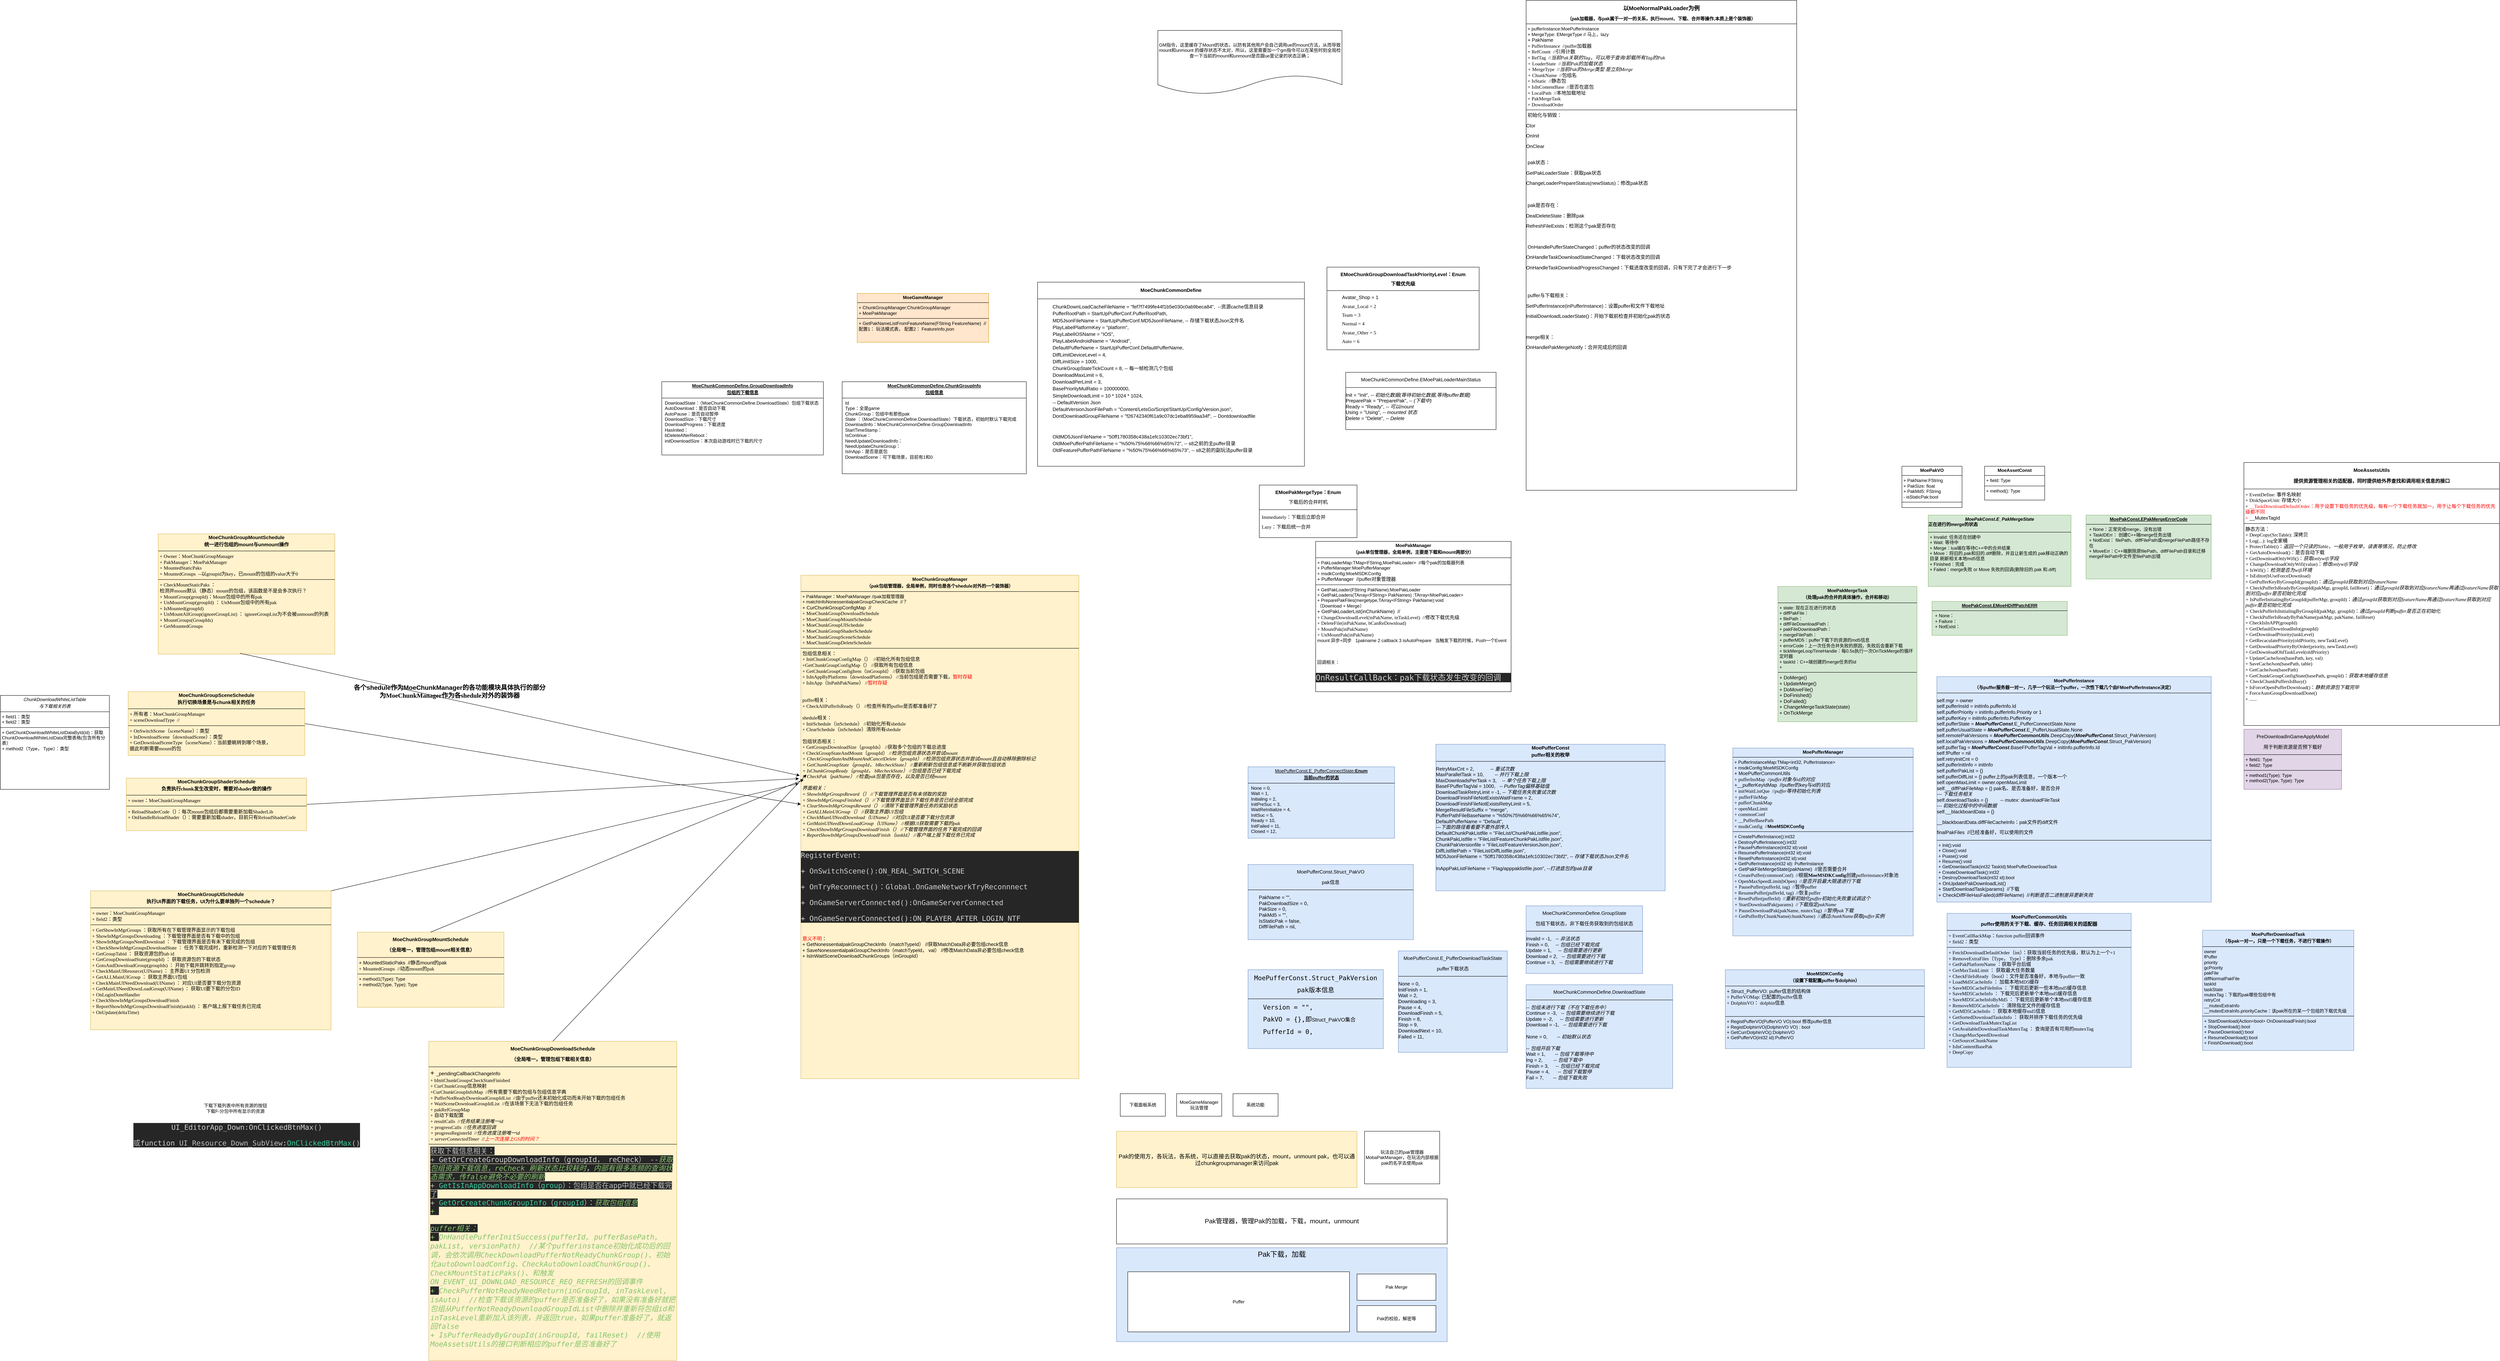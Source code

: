 <mxfile version="25.0.1" pages="9">
  <diagram name="类与数据结构Lua端" id="ZvRVtKMHqjIb7jlLaT23">
    <mxGraphModel dx="6388" dy="1950" grid="1" gridSize="10" guides="1" tooltips="1" connect="1" arrows="1" fold="1" page="1" pageScale="1" pageWidth="827" pageHeight="1169" math="0" shadow="0">
      <root>
        <mxCell id="0" />
        <mxCell id="1" parent="0" />
        <mxCell id="RTVj7qtDhxxn7ZNXmpM9-53" value="&lt;p style=&quot;margin:0px;margin-top:4px;text-align:center;&quot;&gt;&lt;b&gt;MoePufferManager&lt;/b&gt;&lt;/p&gt;&lt;hr size=&quot;1&quot; style=&quot;border-style:solid;&quot;&gt;&lt;p style=&quot;margin:0px;margin-left:4px;&quot;&gt;+ PufferInstanceMap:TMap&amp;lt;int32, PufferInstance&amp;gt;&lt;/p&gt;&lt;p style=&quot;margin:0px;margin-left:4px;&quot;&gt;+&amp;nbsp;&lt;span style=&quot;background-color: initial;&quot;&gt;msdkConfig:MoeMSDKConfig&lt;/span&gt;&lt;/p&gt;&lt;p style=&quot;margin: 0px 0px 0px 4px; font-size: 13px;&quot;&gt;&lt;font style=&quot;font-size: 13px;&quot; face=&quot;Helvetica&quot;&gt;+&amp;nbsp;MoePufferCommonUtils&lt;/font&gt;&lt;/p&gt;&lt;p style=&quot;margin: 0px 0px 0px 4px; font-size: 13px;&quot;&gt;&lt;font style=&quot;font-size: 13px;&quot; face=&quot;mioTM3kfGvBqRCMZXeb5&quot;&gt;+&amp;nbsp;pufferInsMap&amp;nbsp; //&lt;span style=&quot;font-style: italic;&quot;&gt;puffer&lt;/span&gt;&lt;span style=&quot;font-style: italic;&quot;&gt;对象与id的对应&lt;/span&gt;&lt;/font&gt;&lt;/p&gt;&lt;p style=&quot;margin: 0px 0px 0px 4px; font-size: 13px;&quot;&gt;&lt;font style=&quot;font-size: 13px;&quot; face=&quot;Helvetica&quot;&gt;&lt;font style=&quot;font-size: 13px;&quot;&gt;&lt;span style=&quot;font-style: italic;&quot;&gt;+&lt;/span&gt;&lt;/font&gt;__pufferKeyIdMap&amp;nbsp; //puffer的key与id的对应&lt;/font&gt;&lt;/p&gt;&lt;p style=&quot;margin: 0px 0px 0px 4px; font-size: 13px;&quot;&gt;&lt;font style=&quot;font-size: 13px;&quot; face=&quot;mioTM3kfGvBqRCMZXeb5&quot;&gt;+&amp;nbsp;initWaitListQue&amp;nbsp; //&lt;span style=&quot;font-style: italic;&quot;&gt;puffer&lt;/span&gt;&lt;span style=&quot;font-style: italic;&quot;&gt;等待初始化列表&lt;/span&gt;&lt;/font&gt;&lt;/p&gt;&lt;p style=&quot;margin: 0px 0px 0px 4px; font-size: 13px;&quot;&gt;&lt;font style=&quot;font-size: 13px;&quot; face=&quot;mioTM3kfGvBqRCMZXeb5&quot;&gt;&lt;span style=&quot;font-style: italic;&quot;&gt;+&amp;nbsp;&lt;/span&gt;pufferFileMap&lt;/font&gt;&lt;/p&gt;&lt;p style=&quot;margin: 0px 0px 0px 4px; font-size: 13px;&quot;&gt;&lt;font style=&quot;font-size: 13px;&quot; face=&quot;mioTM3kfGvBqRCMZXeb5&quot;&gt;+&amp;nbsp;pufferChunkMap&lt;/font&gt;&lt;/p&gt;&lt;p style=&quot;margin: 0px 0px 0px 4px; font-size: 13px;&quot;&gt;&lt;font style=&quot;font-size: 13px;&quot; face=&quot;mioTM3kfGvBqRCMZXeb5&quot;&gt;+&amp;nbsp;openMaxLimit&lt;/font&gt;&lt;/p&gt;&lt;p style=&quot;margin: 0px 0px 0px 4px; font-size: 13px;&quot;&gt;&lt;font style=&quot;font-size: 13px;&quot; face=&quot;mioTM3kfGvBqRCMZXeb5&quot;&gt;+&amp;nbsp;commonConf&lt;/font&gt;&lt;/p&gt;&lt;p style=&quot;margin: 0px 0px 0px 4px; font-size: 13px;&quot;&gt;&lt;font style=&quot;font-size: 13px;&quot; face=&quot;mioTM3kfGvBqRCMZXeb5&quot;&gt;+&amp;nbsp;__PufferBasePath&lt;/font&gt;&lt;/p&gt;&lt;p style=&quot;margin: 0px 0px 0px 4px; font-size: 13px;&quot;&gt;&lt;font style=&quot;font-size: 13px;&quot; face=&quot;mioTM3kfGvBqRCMZXeb5&quot;&gt;+&amp;nbsp;msdkConfig&amp;nbsp; //&lt;/font&gt;&lt;b style=&quot;background-color: initial; font-size: 12px; text-align: center;&quot;&gt;MoeMSDKConfig&lt;/b&gt;&lt;/p&gt;&lt;hr size=&quot;1&quot; style=&quot;border-style:solid;&quot;&gt;&lt;p style=&quot;margin:0px;margin-left:4px;&quot;&gt;+ CreatePufferInstance():int32&lt;/p&gt;&lt;p style=&quot;margin:0px;margin-left:4px;&quot;&gt;+ DestroyPufferInstance():int32&lt;/p&gt;&lt;p style=&quot;margin:0px;margin-left:4px;&quot;&gt;+ PausePufferInstance(int32 id):void&lt;/p&gt;&lt;p style=&quot;margin:0px;margin-left:4px;&quot;&gt;+ ResumePufferInstance(int32 id):void&lt;/p&gt;&lt;p style=&quot;margin:0px;margin-left:4px;&quot;&gt;+ ResetPufferInstance(int32 id):void&lt;/p&gt;&lt;p style=&quot;margin:0px;margin-left:4px;&quot;&gt;+ GetPufferInstance(int32 id): PufferInstance&lt;/p&gt;&lt;p style=&quot;margin: 0px 0px 0px 4px; font-size: 13px;&quot;&gt;&lt;font style=&quot;font-size: 13px;&quot; face=&quot;Helvetica&quot;&gt;+&amp;nbsp;GetPakFileMergeState(pakName)&amp;nbsp; //是否需要合并&lt;/font&gt;&lt;/p&gt;&lt;p style=&quot;margin: 0px 0px 0px 4px; font-size: 13px;&quot;&gt;&lt;font style=&quot;font-size: 13px;&quot; face=&quot;jgegVupZVu7GeprIliL_&quot;&gt;+&amp;nbsp;CreatePuffer(commonConf)&amp;nbsp; //根据&lt;b style=&quot;text-align: center;&quot;&gt;MoeMSDKConfig&lt;/b&gt;创建pufferinstance对象池&lt;/font&gt;&lt;/p&gt;&lt;p style=&quot;margin: 0px 0px 0px 4px; font-size: 13px;&quot;&gt;&lt;font style=&quot;font-size: 13px;&quot; face=&quot;jgegVupZVu7GeprIliL_&quot;&gt;+&amp;nbsp;OpenMaxSpeedLimit(bOpen)&amp;nbsp; //&lt;span style=&quot;font-style: italic;&quot;&gt;是否开启最大限速进行下载&lt;/span&gt;&lt;/font&gt;&lt;/p&gt;&lt;p style=&quot;margin: 0px 0px 0px 4px; font-size: 13px;&quot;&gt;&lt;font style=&quot;font-size: 13px;&quot; face=&quot;jgegVupZVu7GeprIliL_&quot;&gt;&lt;span style=&quot;font-style: italic;&quot;&gt;+&amp;nbsp;&lt;/span&gt;PausePuffer(pufferId, tag)&amp;nbsp; //暂停puffer&lt;/font&gt;&lt;/p&gt;&lt;p style=&quot;margin: 0px 0px 0px 4px; font-size: 13px;&quot;&gt;&lt;font style=&quot;font-size: 13px;&quot; face=&quot;jgegVupZVu7GeprIliL_&quot;&gt;+&amp;nbsp;ResumePuffer(pufferId, tag)&amp;nbsp; //恢复puffer&lt;/font&gt;&lt;/p&gt;&lt;p style=&quot;margin: 0px 0px 0px 4px; font-size: 13px;&quot;&gt;&lt;font style=&quot;font-size: 13px;&quot; face=&quot;jgegVupZVu7GeprIliL_&quot;&gt;+&amp;nbsp;ResetPuffer(pufferId)&amp;nbsp; //&lt;span style=&quot;font-style: italic;&quot;&gt;重新初始化&lt;/span&gt;&lt;span style=&quot;font-style: italic;&quot;&gt;puffer&lt;/span&gt;&lt;span style=&quot;font-style: italic;&quot;&gt;初始化失败重试调这个&lt;/span&gt;&lt;/font&gt;&lt;/p&gt;&lt;p style=&quot;margin: 0px 0px 0px 4px; font-size: 13px;&quot;&gt;&lt;font style=&quot;font-size: 13px;&quot; face=&quot;jgegVupZVu7GeprIliL_&quot;&gt;&lt;span style=&quot;font-style: italic;&quot;&gt;+&amp;nbsp;&lt;/span&gt;StartDownloadPak(params)&amp;nbsp; //&lt;span style=&quot;font-style: italic;&quot;&gt;下载指定&lt;/span&gt;&lt;span style=&quot;font-style: italic;&quot;&gt;pakName&lt;/span&gt;&lt;/font&gt;&lt;/p&gt;&lt;p style=&quot;margin: 0px 0px 0px 4px; font-size: 13px;&quot;&gt;&lt;font style=&quot;font-size: 13px;&quot; face=&quot;jgegVupZVu7GeprIliL_&quot;&gt;&lt;span style=&quot;font-style: italic;&quot;&gt;+&amp;nbsp;&lt;/span&gt;PauseDownloadPak(pakName, mutexTag)&amp;nbsp; //&lt;span style=&quot;font-style: italic;&quot;&gt;暂停&lt;/span&gt;&lt;span style=&quot;font-style: italic;&quot;&gt;pak&lt;/span&gt;&lt;span style=&quot;font-style: italic;&quot;&gt;下载&lt;/span&gt;&lt;/font&gt;&lt;/p&gt;&lt;p style=&quot;margin: 0px 0px 0px 4px; font-size: 13px;&quot;&gt;&lt;font style=&quot;font-size: 13px;&quot; face=&quot;jgegVupZVu7GeprIliL_&quot;&gt;&lt;span style=&quot;font-style: italic;&quot;&gt;+&amp;nbsp;&lt;/span&gt;GetPufferByChunkName(chunkName)&amp;nbsp; //&lt;span style=&quot;font-style: italic;&quot;&gt;通过&lt;/span&gt;&lt;span style=&quot;font-style: italic;&quot;&gt;chunkName&lt;/span&gt;&lt;span style=&quot;font-style: italic;&quot;&gt;获取&lt;/span&gt;&lt;span style=&quot;font-style: italic;&quot;&gt;puffer&lt;/span&gt;&lt;span style=&quot;font-style: italic;&quot;&gt;实例&lt;/span&gt;&lt;/font&gt;&lt;/p&gt;" style="verticalAlign=top;align=left;overflow=fill;html=1;whiteSpace=wrap;fillColor=#dae8fc;strokeColor=#6c8ebf;" parent="1" vertex="1">
          <mxGeometry x="-300" y="920" width="480" height="500" as="geometry" />
        </mxCell>
        <mxCell id="RTVj7qtDhxxn7ZNXmpM9-54" value="&lt;div style=&quot;&quot;&gt;&lt;pre style=&quot;text-align: center;&quot;&gt;&lt;font style=&quot;font-size: 15px;&quot; face=&quot;Helvetica&quot;&gt;&lt;b style=&quot;&quot;&gt;以MoeNormalPakLoader为例&lt;/b&gt;&lt;/font&gt;&lt;/pre&gt;&lt;/div&gt;&lt;p style=&quot;margin:0px;margin-top:4px;text-align:center;&quot;&gt;&lt;b&gt;（pak加载器，与pak属于一对一的关系，执行mount、下载、合并等操作,本质上是个装饰器）&lt;/b&gt;&lt;/p&gt;&lt;hr size=&quot;1&quot; style=&quot;border-style:solid;&quot;&gt;&lt;p style=&quot;margin:0px;margin-left:4px;&quot;&gt;+ pufferInstance:MoePufferInstance&lt;/p&gt;&lt;p style=&quot;margin:0px;margin-left:4px;&quot;&gt;+ MergeType: EMergeType // 马上，lazy&lt;/p&gt;&lt;p style=&quot;margin: 0px 0px 0px 4px; font-size: 13px;&quot;&gt;&lt;font style=&quot;font-size: 13px;&quot; face=&quot;Helvetica&quot;&gt;+&amp;nbsp;PakName&lt;/font&gt;&lt;/p&gt;&lt;p style=&quot;margin: 0px 0px 0px 4px; font-size: 13px;&quot;&gt;&lt;font style=&quot;font-size: 13px;&quot; face=&quot;HrNJluUpwnu2QOdzRBSb&quot;&gt;+&amp;nbsp;PufferInstance&amp;nbsp; //puffer加载器&lt;/font&gt;&lt;/p&gt;&lt;p style=&quot;margin: 0px 0px 0px 4px; font-size: 13px;&quot;&gt;&lt;font style=&quot;font-size: 13px;&quot; face=&quot;HrNJluUpwnu2QOdzRBSb&quot;&gt;+&amp;nbsp;RefCount&amp;nbsp; //引用计数&lt;/font&gt;&lt;/p&gt;&lt;p style=&quot;margin: 0px 0px 0px 4px; font-size: 13px;&quot;&gt;&lt;font style=&quot;font-size: 13px;&quot; face=&quot;HrNJluUpwnu2QOdzRBSb&quot;&gt;+&amp;nbsp;RefTag&amp;nbsp; //&lt;span style=&quot;font-style: italic;&quot;&gt;当前&lt;/span&gt;&lt;span style=&quot;font-style: italic;&quot;&gt;Pak&lt;/span&gt;&lt;span style=&quot;font-style: italic;&quot;&gt;关联的&lt;/span&gt;&lt;span style=&quot;font-style: italic;&quot;&gt;Tag&lt;/span&gt;&lt;span style=&quot;font-style: italic;&quot;&gt;，可以用于查询&lt;/span&gt;&lt;span style=&quot;font-style: italic;&quot;&gt;/&lt;/span&gt;&lt;span style=&quot;font-style: italic;&quot;&gt;卸载所有&lt;/span&gt;&lt;span style=&quot;font-style: italic;&quot;&gt;Tag&lt;/span&gt;&lt;span style=&quot;font-style: italic;&quot;&gt;的&lt;/span&gt;&lt;span style=&quot;font-style: italic;&quot;&gt;Pak&lt;/span&gt;&lt;/font&gt;&lt;/p&gt;&lt;p style=&quot;margin: 0px 0px 0px 4px; font-size: 13px;&quot;&gt;&lt;font style=&quot;font-size: 13px;&quot; face=&quot;HrNJluUpwnu2QOdzRBSb&quot;&gt;&lt;span style=&quot;font-style: italic;&quot;&gt;+&amp;nbsp;&lt;/span&gt;LoaderState&amp;nbsp; //&lt;span style=&quot;font-style: italic;&quot;&gt;当前&lt;/span&gt;&lt;span style=&quot;font-style: italic;&quot;&gt;Pak&lt;/span&gt;&lt;span style=&quot;font-style: italic;&quot;&gt;的加载状态&lt;/span&gt;&lt;/font&gt;&lt;/p&gt;&lt;p style=&quot;margin: 0px 0px 0px 4px; font-size: 13px;&quot;&gt;&lt;font style=&quot;font-size: 13px;&quot; face=&quot;HrNJluUpwnu2QOdzRBSb&quot;&gt;&lt;span style=&quot;font-style: italic;&quot;&gt;+&amp;nbsp;&lt;/span&gt;MergeType&amp;nbsp; //&lt;span style=&quot;font-style: italic;&quot;&gt;当前&lt;/span&gt;&lt;span style=&quot;font-style: italic;&quot;&gt;Pak&lt;/span&gt;&lt;span style=&quot;font-style: italic;&quot;&gt;的&lt;/span&gt;&lt;span style=&quot;font-style: italic;&quot;&gt;Merge&lt;/span&gt;&lt;span style=&quot;font-style: italic;&quot;&gt;类型 是立刻&lt;/span&gt;&lt;span style=&quot;font-style: italic;&quot;&gt;Merge&lt;/span&gt;&lt;/font&gt;&lt;/p&gt;&lt;p style=&quot;margin: 0px 0px 0px 4px; font-size: 13px;&quot;&gt;&lt;font style=&quot;font-size: 13px;&quot; face=&quot;HrNJluUpwnu2QOdzRBSb&quot;&gt;&lt;span style=&quot;font-style: italic;&quot;&gt;+&amp;nbsp;&lt;/span&gt;ChunkName&amp;nbsp; //包组名&lt;/font&gt;&lt;/p&gt;&lt;p style=&quot;margin: 0px 0px 0px 4px; font-size: 13px;&quot;&gt;&lt;font style=&quot;font-size: 13px;&quot; face=&quot;HrNJluUpwnu2QOdzRBSb&quot;&gt;+&amp;nbsp;IsStatic&amp;nbsp; //静态包&lt;/font&gt;&lt;/p&gt;&lt;p style=&quot;margin: 0px 0px 0px 4px; font-size: 13px;&quot;&gt;&lt;font style=&quot;font-size: 13px;&quot; face=&quot;HrNJluUpwnu2QOdzRBSb&quot;&gt;+&amp;nbsp;IsInContentBase&amp;nbsp; //是否在底包&lt;/font&gt;&lt;/p&gt;&lt;p style=&quot;margin: 0px 0px 0px 4px; font-size: 13px;&quot;&gt;&lt;font style=&quot;font-size: 13px;&quot; face=&quot;HrNJluUpwnu2QOdzRBSb&quot;&gt;+&amp;nbsp;LocalPath&amp;nbsp; //本地加载地址&lt;/font&gt;&lt;/p&gt;&lt;p style=&quot;margin: 0px 0px 0px 4px; font-size: 13px;&quot;&gt;&lt;font style=&quot;font-size: 13px;&quot; face=&quot;HrNJluUpwnu2QOdzRBSb&quot;&gt;+&amp;nbsp;PakMergeTask&lt;/font&gt;&lt;/p&gt;&lt;p style=&quot;margin: 0px 0px 0px 4px; font-size: 13px;&quot;&gt;&lt;font style=&quot;font-size: 13px;&quot; face=&quot;HrNJluUpwnu2QOdzRBSb&quot;&gt;+&amp;nbsp;DownloadOrder&lt;/font&gt;&lt;/p&gt;&lt;hr size=&quot;1&quot; style=&quot;border-style:solid;&quot;&gt;&lt;p style=&quot;margin:0px;margin-left:4px;&quot;&gt;&lt;font style=&quot;font-size: 13px;&quot; face=&quot;Helvetica&quot;&gt;初始化与销毁：&lt;/font&gt;&lt;/p&gt;&lt;div style=&quot;&quot;&gt;&lt;pre style=&quot;&quot;&gt;&lt;font style=&quot;font-size: 13px;&quot; face=&quot;Helvetica&quot;&gt;Ctor&lt;/font&gt;&lt;/pre&gt;&lt;pre style=&quot;&quot;&gt;&lt;div&gt;&lt;pre style=&quot;&quot;&gt;&lt;font style=&quot;font-size: 13px;&quot; face=&quot;Helvetica&quot;&gt;OnInit&lt;/font&gt;&lt;/pre&gt;&lt;pre style=&quot;&quot;&gt;&lt;div&gt;&lt;pre style=&quot;&quot;&gt;&lt;font style=&quot;font-size: 13px;&quot; face=&quot;Helvetica&quot;&gt;OnClear&lt;/font&gt;&lt;/pre&gt;&lt;/div&gt;&lt;/pre&gt;&lt;/div&gt;&lt;/pre&gt;&lt;/div&gt;&lt;p style=&quot;margin:0px;margin-left:4px;&quot;&gt;&lt;font style=&quot;font-size: 13px;&quot; face=&quot;Helvetica&quot;&gt;&lt;br&gt;&lt;/font&gt;&lt;/p&gt;&lt;p style=&quot;margin:0px;margin-left:4px;&quot;&gt;&lt;font style=&quot;font-size: 13px;&quot; face=&quot;Helvetica&quot;&gt;pak状态：&lt;/font&gt;&lt;/p&gt;&lt;pre style=&quot;&quot;&gt;&lt;font style=&quot;font-size: 13px;&quot; face=&quot;Helvetica&quot;&gt;GetPakLoaderState：获取pak状态&lt;/font&gt;&lt;/pre&gt;&lt;pre style=&quot;&quot;&gt;&lt;div&gt;&lt;pre style=&quot;&quot;&gt;&lt;font style=&quot;font-size: 13px;&quot; face=&quot;Helvetica&quot;&gt;ChangeLoaderPrepareStatus(&lt;span style=&quot;white-space: normal;&quot;&gt;newStatus&lt;/span&gt;&lt;span style=&quot;white-space: normal;&quot;&gt;)：修改pak状态&lt;/span&gt;&lt;/font&gt;&lt;/pre&gt;&lt;/div&gt;&lt;/pre&gt;&lt;p style=&quot;margin:0px;margin-left:4px;&quot;&gt;&lt;font style=&quot;font-size: 13px;&quot; face=&quot;Helvetica&quot;&gt;&lt;br&gt;&lt;/font&gt;&lt;/p&gt;&lt;p style=&quot;margin:0px;margin-left:4px;&quot;&gt;&lt;font style=&quot;font-size: 13px;&quot; face=&quot;Helvetica&quot;&gt;&lt;br&gt;&lt;/font&gt;&lt;/p&gt;&lt;p style=&quot;margin:0px;margin-left:4px;&quot;&gt;&lt;font style=&quot;font-size: 13px;&quot; face=&quot;Helvetica&quot;&gt;pak是否存在：&lt;/font&gt;&lt;/p&gt;&lt;div style=&quot;&quot;&gt;&lt;pre style=&quot;&quot;&gt;&lt;font style=&quot;font-size: 13px;&quot; face=&quot;Helvetica&quot;&gt;DealDeleteState：删除pak&lt;/font&gt;&lt;/pre&gt;&lt;pre style=&quot;&quot;&gt;&lt;pre style=&quot;&quot;&gt;&lt;font style=&quot;font-size: 13px;&quot; face=&quot;Helvetica&quot;&gt;RefreshFileExists：检测这个pak是否存在&lt;/font&gt;&lt;/pre&gt;&lt;pre style=&quot;&quot;&gt;&lt;pre style=&quot;&quot;&gt;&lt;font style=&quot;font-size: 13px;&quot; face=&quot;Helvetica&quot;&gt;&lt;br&gt;&lt;/font&gt;&lt;/pre&gt;&lt;/pre&gt;&lt;pre style=&quot;&quot;&gt;&lt;p style=&quot;white-space: normal; margin: 0px 0px 0px 4px;&quot;&gt;&lt;font style=&quot;font-size: 13px;&quot; face=&quot;Helvetica&quot;&gt;OnHandlePufferStateChanged：puffer的状态改变的回调&lt;/font&gt;&lt;/p&gt;&lt;div style=&quot;white-space: normal;&quot;&gt;&lt;pre style=&quot;&quot;&gt;&lt;font style=&quot;font-size: 13px;&quot; face=&quot;Helvetica&quot;&gt;OnHandleTaskDownloadStateChanged：下载状态改变的回调&lt;/font&gt;&lt;/pre&gt;&lt;pre style=&quot;&quot;&gt;&lt;pre style=&quot;&quot;&gt;&lt;font style=&quot;font-size: 13px;&quot; face=&quot;Helvetica&quot;&gt;OnHandleTaskDownloadProgressChanged：下载进度改变的回调，只有下完了才会进行下一步&lt;/font&gt;&lt;/pre&gt;&lt;/pre&gt;&lt;/div&gt;&lt;/pre&gt;&lt;/pre&gt;&lt;/div&gt;&lt;p style=&quot;margin:0px;margin-left:4px;&quot;&gt;&lt;font style=&quot;font-size: 13px;&quot; face=&quot;Helvetica&quot;&gt;&lt;br&gt;&lt;/font&gt;&lt;/p&gt;&lt;p style=&quot;margin:0px;margin-left:4px;&quot;&gt;&lt;font style=&quot;font-size: 13px;&quot; face=&quot;Helvetica&quot;&gt;&lt;br&gt;&lt;/font&gt;&lt;/p&gt;&lt;p style=&quot;margin:0px;margin-left:4px;&quot;&gt;&lt;font style=&quot;font-size: 13px;&quot; face=&quot;Helvetica&quot;&gt;&lt;br&gt;&lt;/font&gt;&lt;/p&gt;&lt;p style=&quot;margin:0px;margin-left:4px;&quot;&gt;&lt;font style=&quot;font-size: 13px;&quot; face=&quot;Helvetica&quot;&gt;puffer与下载相关：&lt;/font&gt;&lt;/p&gt;&lt;div style=&quot;&quot;&gt;&lt;pre style=&quot;&quot;&gt;&lt;font style=&quot;font-size: 13px;&quot; face=&quot;Helvetica&quot;&gt;SetPufferInstance(inPufferInstance)：设置puffer和文件下载地址&lt;/font&gt;&lt;/pre&gt;&lt;pre style=&quot;&quot;&gt;&lt;pre style=&quot;&quot;&gt;&lt;font style=&quot;font-size: 13px;&quot; face=&quot;Helvetica&quot;&gt;InitialDownloadLoaderState()：开始下载前检查并初始化pak的状态&lt;/font&gt;&lt;/pre&gt;&lt;pre style=&quot;&quot;&gt;&lt;font style=&quot;font-size: 13px;&quot; face=&quot;Helvetica&quot;&gt;&lt;br&gt;&lt;/font&gt;&lt;/pre&gt;&lt;pre style=&quot;&quot;&gt;&lt;font style=&quot;font-size: 13px;&quot; face=&quot;Helvetica&quot;&gt;merge相关：&lt;/font&gt;&lt;/pre&gt;&lt;pre style=&quot;&quot;&gt;&lt;div style=&quot;&quot;&gt;&lt;pre style=&quot;&quot;&gt;&lt;font style=&quot;font-size: 13px;&quot; face=&quot;Helvetica&quot;&gt;OnHandlePakMergeNotify：合并完成后的回调&lt;/font&gt;&lt;/pre&gt;&lt;/div&gt;&lt;/pre&gt;&lt;/pre&gt;&lt;/div&gt;" style="verticalAlign=top;align=left;overflow=fill;html=1;whiteSpace=wrap;" parent="1" vertex="1">
          <mxGeometry x="-850" y="-1070" width="720" height="1304" as="geometry" />
        </mxCell>
        <mxCell id="RTVj7qtDhxxn7ZNXmpM9-55" value="&lt;p style=&quot;margin:0px;margin-top:4px;text-align:center;&quot;&gt;&lt;b&gt;MoeMSDKConfig&lt;/b&gt;&lt;/p&gt;&lt;p style=&quot;margin:0px;margin-top:4px;text-align:center;&quot;&gt;&lt;b&gt;（设置下载配置puffer与dolphin）&lt;/b&gt;&lt;/p&gt;&lt;hr size=&quot;1&quot; style=&quot;border-style:solid;&quot;&gt;&lt;p style=&quot;margin: 0px 0px 0px 4px; font-size: 13px;&quot;&gt;&lt;font style=&quot;font-size: 13px;&quot; face=&quot;Helvetica&quot;&gt;+&amp;nbsp;Struct_PufferVO: puffer信息的结构体&lt;/font&gt;&lt;/p&gt;&lt;p style=&quot;margin: 0px 0px 0px 4px; font-size: 13px;&quot;&gt;&lt;font style=&quot;font-size: 13px;&quot; face=&quot;gywqxVKAuNaPn6M9sK-j&quot;&gt;+&amp;nbsp;PufferVOMap: 已配置的puffer信息&lt;/font&gt;&lt;/p&gt;&lt;p style=&quot;margin: 0px 0px 0px 4px; font-size: 13px;&quot;&gt;&lt;font style=&quot;font-size: 13px;&quot; face=&quot;gywqxVKAuNaPn6M9sK-j&quot;&gt;+&amp;nbsp;DolphinVO： dolphin信息&lt;/font&gt;&lt;/p&gt;&lt;div&gt;&lt;span style=&quot;font-family: &amp;quot;JetBrains Mono&amp;quot;, monospace; font-size: 13.5pt; background-color: rgb(38, 38, 38); color: rgb(208, 208, 208);&quot;&gt;&lt;br&gt;&lt;/span&gt;&lt;/div&gt;&lt;hr size=&quot;1&quot; style=&quot;border-style:solid;&quot;&gt;&lt;p style=&quot;margin:0px;margin-left:4px;&quot;&gt;+ RegistPufferVO(PufferVO VO):bool&amp;nbsp;&lt;span style=&quot;background-color: initial;&quot;&gt;修改puffer信息&lt;/span&gt;&lt;/p&gt;&lt;p style=&quot;margin:0px;margin-left:4px;&quot;&gt;+ RegistDolphinVO(DolphinVO VO) : bool&lt;/p&gt;&lt;p style=&quot;margin:0px;margin-left:4px;&quot;&gt;+ GetCurrDolphinVO():DolphinVO&lt;/p&gt;&lt;p style=&quot;margin:0px;margin-left:4px;&quot;&gt;+ GetPufferVO(int32 id):PufferVO&lt;/p&gt;" style="verticalAlign=top;align=left;overflow=fill;html=1;whiteSpace=wrap;fillColor=#dae8fc;strokeColor=#6c8ebf;" parent="1" vertex="1">
          <mxGeometry x="-320" y="1510" width="530" height="210" as="geometry" />
        </mxCell>
        <mxCell id="RTVj7qtDhxxn7ZNXmpM9-58" value="&lt;p style=&quot;margin:0px;margin-top:4px;text-align:center;&quot;&gt;&lt;b&gt;MoePufferInstance&lt;/b&gt;&lt;/p&gt;&lt;p style=&quot;margin:0px;margin-top:4px;text-align:center;&quot;&gt;&lt;b&gt;（与puffer服务器一对一，几乎一个玩法一个puffer，一次性下载几个由FMoePufferInstance决定）&lt;/b&gt;&lt;/p&gt;&lt;hr size=&quot;1&quot; style=&quot;border-style:solid;&quot;&gt;&lt;div style=&quot;&quot;&gt;&lt;pre style=&quot;&quot;&gt;&lt;font style=&quot;font-size: 13px;&quot; face=&quot;Helvetica&quot;&gt;self.mgr = owner&lt;br&gt;self.pufferInsId = initInfo.pufferInfo.Id&lt;br&gt;self.pufferPriority = initInfo.pufferInfo.Priority or 1&lt;br&gt;self.pufferKey = initInfo.pufferInfo.PufferKey&lt;br&gt;self.pufferState = &lt;span style=&quot;font-weight: bold; font-style: italic;&quot;&gt;MoePufferConst&lt;/span&gt;.E_PufferConnectState.None&lt;br&gt;self.pufferUsualState = &lt;span style=&quot;font-weight: bold; font-style: italic;&quot;&gt;MoePufferConst&lt;/span&gt;.E_PufferUsualState.None&lt;br&gt;self.remotePakVersions = &lt;span style=&quot;font-weight: bold; font-style: italic;&quot;&gt;MoePufferCommonUtils&lt;/span&gt;.DeepCopy(&lt;span style=&quot;font-weight: bold; font-style: italic;&quot;&gt;MoePufferConst&lt;/span&gt;.Struct_PakVersion)&lt;br&gt;self.localPakVersions = &lt;span style=&quot;font-weight: bold; font-style: italic;&quot;&gt;MoePufferCommonUtils&lt;/span&gt;.DeepCopy(&lt;span style=&quot;font-weight: bold; font-style: italic;&quot;&gt;MoePufferConst&lt;/span&gt;.Struct_PakVersion)&lt;br&gt;self.pufferTag = &lt;span style=&quot;font-weight: bold; font-style: italic;&quot;&gt;MoePufferConst&lt;/span&gt;.BaseFPufferTagVal + initInfo.pufferInfo.Id&lt;br&gt;self.fPuffer = nil&lt;br&gt;self.retryInitCnt = 0&lt;br&gt;self.pufferInitInfo = initInfo&lt;br&gt;self.pufferPakList = {}&lt;br&gt;self.pufferDiffList = {} puffer上的pak列表信息，一个版本一个&lt;br&gt;self.openMaxLimit = owner.openMaxLimit&lt;br&gt;self.__diffPakFileMap = {} pak名、是否准备好，是否合并&lt;br&gt;&lt;span style=&quot;font-style: italic;&quot;&gt;--- &lt;/span&gt;&lt;span style=&quot;font-style: italic;&quot;&gt;下载任务相关&lt;br&gt;&lt;/span&gt;self.downloadTasks = {}         &lt;span style=&quot;font-style: italic;&quot;&gt;-- mutex: downloadFileTask&lt;br&gt;&lt;/span&gt;&lt;span style=&quot;font-style: italic;&quot;&gt;--- &lt;/span&gt;&lt;span style=&quot;font-style: italic;&quot;&gt;初始化过程中的中间数据&lt;br&gt;&lt;/span&gt;self.__blackboardData = {}&lt;/font&gt;&lt;/pre&gt;&lt;pre style=&quot;&quot;&gt;&lt;div style=&quot;&quot;&gt;&lt;pre style=&quot;&quot;&gt;&lt;font style=&quot;font-size: 13px;&quot; face=&quot;Helvetica&quot;&gt;__blackboardData.diffFileCacheInfo：pak文件的diff文件&lt;/font&gt;&lt;/pre&gt;&lt;pre style=&quot;&quot;&gt;&lt;div style=&quot;&quot;&gt;&lt;pre style=&quot;&quot;&gt;&lt;font style=&quot;font-size: 13px;&quot; face=&quot;Helvetica&quot;&gt;finalPakFiles  //已经准备好，可以使用的文件&lt;/font&gt;&lt;/pre&gt;&lt;/div&gt;&lt;/pre&gt;&lt;/div&gt;&lt;/pre&gt;&lt;/div&gt;&lt;hr size=&quot;1&quot; style=&quot;border-style:solid;&quot;&gt;&lt;p style=&quot;margin:0px;margin-left:4px;&quot;&gt;+ Init():void&lt;/p&gt;&lt;p style=&quot;margin:0px;margin-left:4px;&quot;&gt;+ Close():void&lt;/p&gt;&lt;p style=&quot;margin:0px;margin-left:4px;&quot;&gt;+ Puase():void&lt;/p&gt;&lt;p style=&quot;margin:0px;margin-left:4px;&quot;&gt;+ Resume():void&lt;/p&gt;&lt;p style=&quot;margin:0px;margin-left:4px;&quot;&gt;+ GetDownlaodTask(int32 TaskId):MoePufferDownloadTask&lt;/p&gt;&lt;p style=&quot;margin:0px;margin-left:4px;&quot;&gt;+ CreateDownloadTask():int32&lt;/p&gt;&lt;p style=&quot;margin:0px;margin-left:4px;&quot;&gt;+ DestroyDownloadTask(int32 id):bool&lt;/p&gt;&lt;p style=&quot;margin: 0px 0px 0px 4px; font-size: 13px;&quot;&gt;&lt;font style=&quot;font-size: 13px;&quot;&gt;+&amp;nbsp;OnUpdatePakDownloadList()&lt;/font&gt;&lt;/p&gt;&lt;p style=&quot;margin: 0px 0px 0px 4px; font-size: 13px;&quot;&gt;&lt;font style=&quot;font-size: 13px;&quot;&gt;+&amp;nbsp;StartDownloadTask(params)&amp;nbsp; //下载&lt;/font&gt;&lt;/p&gt;&lt;p style=&quot;margin: 0px 0px 0px 4px; font-size: 13px;&quot;&gt;&lt;font style=&quot;font-size: 13px;&quot;&gt;+&amp;nbsp;CheckDiffFileHasFailed(diffFileName)&amp;nbsp; //&lt;span style=&quot;font-style: italic;&quot;&gt;判断是否二进制差异更新失败&lt;/span&gt;&lt;/font&gt;&lt;/p&gt;" style="verticalAlign=top;align=left;overflow=fill;html=1;whiteSpace=wrap;fillColor=#dae8fc;strokeColor=#6c8ebf;" parent="1" vertex="1">
          <mxGeometry x="243" y="730" width="730" height="600" as="geometry" />
        </mxCell>
        <mxCell id="RTVj7qtDhxxn7ZNXmpM9-59" value="&lt;p style=&quot;margin:0px;margin-top:4px;text-align:center;&quot;&gt;&lt;b&gt;MoePufferDownloadTask&lt;/b&gt;&lt;/p&gt;&lt;p style=&quot;margin:0px;margin-top:4px;text-align:center;&quot;&gt;&lt;b&gt;（与pak一对一，只是一个下载任务，不进行下载操作）&lt;/b&gt;&lt;/p&gt;&lt;hr size=&quot;1&quot; style=&quot;border-style:solid;&quot;&gt;&lt;p style=&quot;margin:0px;margin-left:4px;&quot;&gt;owner&lt;/p&gt;&lt;p style=&quot;margin:0px;margin-left:4px;&quot;&gt;fPuffer&lt;/p&gt;&lt;p style=&quot;margin:0px;margin-left:4px;&quot;&gt;priority&lt;/p&gt;&lt;p style=&quot;margin:0px;margin-left:4px;&quot;&gt;gcPriority&lt;/p&gt;&lt;p style=&quot;margin:0px;margin-left:4px;&quot;&gt;pakFile&lt;/p&gt;&lt;p style=&quot;margin:0px;margin-left:4px;&quot;&gt;diffNormalPakFile&lt;/p&gt;&lt;p style=&quot;margin:0px;margin-left:4px;&quot;&gt;taskId&lt;/p&gt;&lt;p style=&quot;margin:0px;margin-left:4px;&quot;&gt;taskState&lt;/p&gt;&lt;p style=&quot;margin:0px;margin-left:4px;&quot;&gt;mutexTag：下载的pak哪些包组中有&lt;/p&gt;&lt;p style=&quot;margin:0px;margin-left:4px;&quot;&gt;retryCnt&lt;/p&gt;&lt;p style=&quot;margin:0px;margin-left:4px;&quot;&gt;__mutexExtraInfo&lt;/p&gt;&lt;p style=&quot;margin:0px;margin-left:4px;&quot;&gt;__mutexExtraInfo.priorityCache：该pak所在的某一个包组的下载优先级&lt;/p&gt;&lt;hr size=&quot;1&quot; style=&quot;border-style:solid;&quot;&gt;&lt;p style=&quot;margin:0px;margin-left:4px;&quot;&gt;+ StartDownload(Action&amp;lt;bool&amp;gt; OnDownloadFinish):bool&lt;/p&gt;&lt;p style=&quot;margin:0px;margin-left:4px;&quot;&gt;+ StopDownload():bool&lt;/p&gt;&lt;p style=&quot;margin:0px;margin-left:4px;&quot;&gt;+ PauseDownload():bool&lt;/p&gt;&lt;p style=&quot;margin:0px;margin-left:4px;&quot;&gt;+ ResumeDownload():bool&lt;/p&gt;&lt;p style=&quot;margin:0px;margin-left:4px;&quot;&gt;+ FinishDownload():bool&lt;/p&gt;" style="verticalAlign=top;align=left;overflow=fill;html=1;whiteSpace=wrap;fillColor=#dae8fc;strokeColor=#6c8ebf;" parent="1" vertex="1">
          <mxGeometry x="950" y="1405" width="402.5" height="320" as="geometry" />
        </mxCell>
        <mxCell id="RTVj7qtDhxxn7ZNXmpM9-60" value="&lt;p style=&quot;margin:0px;margin-top:4px;text-align:center;&quot;&gt;&lt;b&gt;MoePakManager&lt;/b&gt;&lt;/p&gt;&lt;p style=&quot;margin:0px;margin-top:4px;text-align:center;&quot;&gt;&lt;b&gt;（pak单包管理器，全局单例，主要是下载和mount两部分）&lt;/b&gt;&lt;/p&gt;&lt;hr size=&quot;1&quot; style=&quot;border-style:solid;&quot;&gt;&lt;p style=&quot;margin:0px;margin-left:4px;&quot;&gt;+ PakLoaderMap:TMap&amp;lt;FString,MoePakLoader&amp;gt;&amp;nbsp; //每个pak的加载器列表&lt;/p&gt;&lt;p style=&quot;margin:0px;margin-left:4px;&quot;&gt;+ PufferManager:MoePufferManager&lt;/p&gt;&lt;p style=&quot;margin:0px;margin-left:4px;&quot;&gt;+ msdkConfig:MoeMSDKConfig&lt;/p&gt;&lt;p style=&quot;margin: 0px 0px 0px 4px; font-size: 13px;&quot;&gt;&lt;span style=&quot;background-color: rgb(255, 255, 255);&quot;&gt;+&amp;nbsp;PufferManager&amp;nbsp; //puffer对象管理器&lt;/span&gt;&lt;/p&gt;&lt;hr size=&quot;1&quot; style=&quot;border-style:solid;&quot;&gt;&lt;p style=&quot;margin:0px;margin-left:4px;&quot;&gt;+ GetPakLoader(FString PakName):MoePakLoader&lt;/p&gt;&lt;p style=&quot;margin:0px;margin-left:4px;&quot;&gt;+ GetPakLoaders(TArray&amp;lt;FString&amp;gt; PakNames) :TArray&amp;lt;MoePakLoader&amp;gt;&lt;/p&gt;&lt;p style=&quot;margin:0px;margin-left:4px;&quot;&gt;+ PreparePakFiles(mergetype,TArray&amp;lt;FString&amp;gt; PakName):void&lt;/p&gt;&lt;p style=&quot;margin:0px;margin-left:4px;&quot;&gt;（&lt;span style=&quot;background-color: initial;&quot;&gt;Download + Merge&lt;/span&gt;&lt;span style=&quot;background-color: initial;&quot;&gt;）&lt;/span&gt;&lt;/p&gt;&lt;p style=&quot;margin: 0px 0px 0px 4px; font-size: 13px;&quot;&gt;&lt;font style=&quot;font-size: 13px;&quot; face=&quot;Helvetica&quot;&gt;+&amp;nbsp;GetPakLoaderList(inChunkName)&amp;nbsp; //&lt;/font&gt;&lt;/p&gt;&lt;p style=&quot;margin: 0px 0px 0px 4px; font-size: 13px;&quot;&gt;&lt;font style=&quot;font-size: 13px;&quot; face=&quot;FFCzMMd8Jv6xjD_hLUZD&quot;&gt;+&amp;nbsp;ChangeDownloadLevel(inPakName, inTaskLevel)&amp;nbsp; //修改下载优先级&lt;/font&gt;&lt;/p&gt;&lt;p style=&quot;margin: 0px 0px 0px 4px; font-size: 13px;&quot;&gt;&lt;font style=&quot;font-size: 13px;&quot; face=&quot;FFCzMMd8Jv6xjD_hLUZD&quot;&gt;+&amp;nbsp;DeleteFile(inPakName, bCanReDownload)&lt;/font&gt;&lt;/p&gt;&lt;p style=&quot;margin: 0px 0px 0px 4px; font-size: 13px;&quot;&gt;&lt;font style=&quot;font-size: 13px;&quot; face=&quot;FFCzMMd8Jv6xjD_hLUZD&quot;&gt;+&amp;nbsp;MountPak(inPakName)&lt;/font&gt;&lt;/p&gt;&lt;p style=&quot;margin: 0px 0px 0px 4px; font-size: 13px;&quot;&gt;&lt;font style=&quot;font-size: 13px;&quot; face=&quot;FFCzMMd8Jv6xjD_hLUZD&quot;&gt;+&amp;nbsp;UnMountPak(inPakName)&lt;/font&gt;&lt;/p&gt;&lt;p style=&quot;margin:0px;margin-left:4px;&quot;&gt;mount 异步+同步&amp;nbsp; &amp;nbsp;1pakname 2 callback 3 isAutoPrepare&amp;nbsp; &amp;nbsp;当触发下载的时候，Push一个Event&lt;/p&gt;&lt;p style=&quot;margin:0px;margin-left:4px;&quot;&gt;&lt;br&gt;&lt;/p&gt;&lt;p style=&quot;margin:0px;margin-left:4px;&quot;&gt;&lt;br&gt;&lt;/p&gt;&lt;p style=&quot;margin:0px;margin-left:4px;&quot;&gt;&lt;br&gt;&lt;/p&gt;&lt;p style=&quot;margin:0px;margin-left:4px;&quot;&gt;回调相关：&lt;/p&gt;&lt;div style=&quot;background-color:#262626;color:#d0d0d0&quot;&gt;&lt;pre style=&quot;font-family:&#39;JetBrains Mono&#39;,monospace;font-size:15.8pt;&quot;&gt;OnResultCallBack：pak下载状态发生改变的回调&lt;/pre&gt;&lt;/div&gt;" style="verticalAlign=top;align=left;overflow=fill;html=1;whiteSpace=wrap;" parent="1" vertex="1">
          <mxGeometry x="-1410" y="370" width="520" height="400" as="geometry" />
        </mxCell>
        <mxCell id="RTVj7qtDhxxn7ZNXmpM9-61" value="GM指令，这里缓存了Mount的状态，以防有其他用户会自己调用ue的mount方法，从而导致mount和unmount 的缓存状态不太对，所以，这里需要加一个gm指令可以在某些时刻全局检查一下当前的mount和unmount是否跟ue里记录的状态正确；&lt;div&gt;&lt;br&gt;&lt;/div&gt;" style="shape=document;whiteSpace=wrap;html=1;boundedLbl=1;" parent="1" vertex="1">
          <mxGeometry x="-1830" y="-990" width="490" height="170" as="geometry" />
        </mxCell>
        <mxCell id="RTVj7qtDhxxn7ZNXmpM9-62" value="&lt;p style=&quot;margin:0px;margin-top:4px;text-align:center;&quot;&gt;&lt;b&gt;MoeChunkGroupManager&lt;/b&gt;&lt;/p&gt;&lt;p style=&quot;margin:0px;margin-top:4px;text-align:center;&quot;&gt;&lt;b&gt;（pak包组管理器，全局单例，同时也是各个shedule对外的一个装饰器）&lt;/b&gt;&lt;/p&gt;&lt;hr size=&quot;1&quot; style=&quot;border-style:solid;&quot;&gt;&lt;p style=&quot;margin:0px;margin-left:4px;&quot;&gt;+ PakManager：MoePakManager //pak加载管理器&lt;/p&gt;&lt;p style=&quot;margin:0px;margin-left:4px;&quot;&gt;+&amp;nbsp;matchInfoNonessentialpakGroupCheckCache&amp;nbsp; //？&lt;/p&gt;&lt;p style=&quot;margin: 0px 0px 0px 4px; font-size: 13px;&quot;&gt;&lt;font style=&quot;font-size: 13px;&quot; face=&quot;Helvetica&quot;&gt;+&amp;nbsp;CurChunkGroupConfigMap&amp;nbsp; //&lt;/font&gt;&lt;/p&gt;&lt;p style=&quot;margin: 0px 0px 0px 4px; font-size: 13px;&quot;&gt;&lt;font style=&quot;font-size: 13px;&quot; face=&quot;aDepDraCx0kL4tXVB6CO&quot;&gt;+&amp;nbsp;MoeChunkGroupDownloadSchedule&lt;/font&gt;&lt;/p&gt;&lt;p style=&quot;margin: 0px 0px 0px 4px; font-size: 13px;&quot;&gt;&lt;font style=&quot;font-size: 13px;&quot; face=&quot;aDepDraCx0kL4tXVB6CO&quot;&gt;+&amp;nbsp;MoeChunkGroupMountSchedule&lt;/font&gt;&lt;/p&gt;&lt;p style=&quot;margin: 0px 0px 0px 4px; font-size: 13px;&quot;&gt;&lt;font style=&quot;font-size: 13px;&quot; face=&quot;aDepDraCx0kL4tXVB6CO&quot;&gt;+&amp;nbsp;MoeChunkGroupUISchedule&lt;/font&gt;&lt;/p&gt;&lt;p style=&quot;margin: 0px 0px 0px 4px; font-size: 13px;&quot;&gt;&lt;font style=&quot;font-size: 13px;&quot; face=&quot;aDepDraCx0kL4tXVB6CO&quot;&gt;+&amp;nbsp;MoeChunkGroupShaderSchedule&lt;/font&gt;&lt;/p&gt;&lt;p style=&quot;margin: 0px 0px 0px 4px; font-size: 13px;&quot;&gt;&lt;font style=&quot;font-size: 13px;&quot; face=&quot;aDepDraCx0kL4tXVB6CO&quot;&gt;+&amp;nbsp;MoeChunkGroupSceneSchedule&lt;/font&gt;&lt;/p&gt;&lt;p style=&quot;margin: 0px 0px 0px 4px; font-size: 13px;&quot;&gt;&lt;font style=&quot;font-size: 13px;&quot; face=&quot;aDepDraCx0kL4tXVB6CO&quot;&gt;+&amp;nbsp;MoeChunkGroupDeleteSchedule&lt;/font&gt;&lt;/p&gt;&lt;hr size=&quot;1&quot; style=&quot;border-style:solid;&quot;&gt;&lt;p style=&quot;margin:0px;margin-left:4px;&quot;&gt;&lt;font face=&quot;Mebcg4QQO1nsYdmMe52B&quot;&gt;&lt;span style=&quot;font-size: 13px;&quot;&gt;包组信息相关：&lt;/span&gt;&lt;/font&gt;&lt;/p&gt;&lt;p style=&quot;margin:0px;margin-left:4px;&quot;&gt;&lt;span style=&quot;font-size: 13px; font-family: Mebcg4QQO1nsYdmMe52B; background-color: initial;&quot;&gt;+ InitChunkGroupConfigMap（）&amp;nbsp; //初始化所有包组信息&lt;/span&gt;&lt;/p&gt;&lt;p style=&quot;margin:0px;margin-left:4px;&quot;&gt;&lt;span style=&quot;font-size: 13px; font-family: Mebcg4QQO1nsYdmMe52B; background-color: initial;&quot;&gt;+GetChunkGroupConfigMap（） //获取所有包组信息&lt;/span&gt;&lt;/p&gt;&lt;p style=&quot;margin: 0px 0px 0px 4px; font-size: 13px;&quot;&gt;&lt;font style=&quot;font-size: 13px;&quot; face=&quot;Mebcg4QQO1nsYdmMe52B&quot;&gt;+ GetChunkGroupConfigItem（inGroupId） //获取当前包组&lt;/font&gt;&lt;/p&gt;&lt;p style=&quot;margin: 0px 0px 0px 4px; font-size: 13px;&quot;&gt;&lt;font style=&quot;font-size: 13px;&quot; face=&quot;Mebcg4QQO1nsYdmMe52B&quot;&gt;+ IsInAppByPlatforms（downloadPlatforms） //当前包组是否需要下载，&lt;font color=&quot;#ff0000&quot;&gt;暂时存疑&lt;/font&gt;&lt;/font&gt;&lt;/p&gt;&lt;p style=&quot;margin: 0px 0px 0px 4px; font-size: 13px;&quot;&gt;&lt;font style=&quot;font-size: 13px;&quot; face=&quot;Mebcg4QQO1nsYdmMe52B&quot;&gt;+ IsInApp（InPathPakName） //&lt;/font&gt;&lt;span style=&quot;color: rgb(255, 0, 0); font-family: Mebcg4QQO1nsYdmMe52B; background-color: initial;&quot;&gt;暂时存疑&lt;/span&gt;&lt;/p&gt;&lt;p style=&quot;margin: 0px 0px 0px 4px; font-size: 13px;&quot;&gt;&lt;font style=&quot;font-size: 13px;&quot; face=&quot;Mebcg4QQO1nsYdmMe52B&quot;&gt;&lt;br&gt;&lt;/font&gt;&lt;/p&gt;&lt;p style=&quot;margin: 0px 0px 0px 4px; font-size: 13px;&quot;&gt;&lt;font style=&quot;font-size: 13px;&quot; face=&quot;Mebcg4QQO1nsYdmMe52B&quot;&gt;&lt;br&gt;&lt;/font&gt;&lt;/p&gt;&lt;p style=&quot;margin: 0px 0px 0px 4px; font-size: 13px;&quot;&gt;&lt;font style=&quot;font-size: 13px;&quot; face=&quot;Mebcg4QQO1nsYdmMe52B&quot;&gt;puffer相关：&lt;/font&gt;&lt;/p&gt;&lt;p style=&quot;margin: 0px 0px 0px 4px;&quot;&gt;&lt;font style=&quot;&quot; face=&quot;Mebcg4QQO1nsYdmMe52B&quot;&gt;&lt;span style=&quot;font-size: 13px;&quot;&gt;+ CheckAllPufferIsReady（） //检查所有的puffer是否都准备好了&lt;/span&gt;&lt;/font&gt;&lt;/p&gt;&lt;p style=&quot;margin: 0px 0px 0px 4px;&quot;&gt;&lt;font style=&quot;&quot; face=&quot;Mebcg4QQO1nsYdmMe52B&quot;&gt;&lt;span style=&quot;font-size: 13px;&quot;&gt;&lt;br&gt;&lt;/span&gt;&lt;/font&gt;&lt;/p&gt;&lt;p style=&quot;margin: 0px 0px 0px 4px;&quot;&gt;&lt;font style=&quot;&quot; face=&quot;Mebcg4QQO1nsYdmMe52B&quot;&gt;&lt;span style=&quot;font-size: 13px;&quot;&gt;shedule相关：&lt;/span&gt;&lt;/font&gt;&lt;/p&gt;&lt;p style=&quot;margin: 0px 0px 0px 4px;&quot;&gt;&lt;font style=&quot;&quot; face=&quot;Mebcg4QQO1nsYdmMe52B&quot;&gt;&lt;span style=&quot;font-size: 13px;&quot;&gt;+ InitSchedule（inSchedule） //初始化所有shedule&lt;/span&gt;&lt;/font&gt;&lt;/p&gt;&lt;p style=&quot;margin: 0px 0px 0px 4px; font-size: 13px;&quot;&gt;&lt;font style=&quot;font-size: 13px;&quot; face=&quot;Mebcg4QQO1nsYdmMe52B&quot;&gt;+ ClearSchedule（inSchedule）清除所有shedule&lt;/font&gt;&lt;/p&gt;&lt;p style=&quot;margin: 0px 0px 0px 4px; font-size: 13px;&quot;&gt;&lt;font style=&quot;font-size: 13px;&quot; face=&quot;Mebcg4QQO1nsYdmMe52B&quot;&gt;&lt;br&gt;&lt;/font&gt;&lt;/p&gt;&lt;p style=&quot;margin: 0px 0px 0px 4px; font-size: 13px;&quot;&gt;&lt;font style=&quot;font-size: 13px;&quot; face=&quot;Mebcg4QQO1nsYdmMe52B&quot;&gt;包组状态相关：&lt;/font&gt;&lt;/p&gt;&lt;p style=&quot;margin: 0px 0px 0px 4px; font-size: 13px;&quot;&gt;&lt;font style=&quot;font-size: 13px;&quot; face=&quot;Mebcg4QQO1nsYdmMe52B&quot;&gt;+ GetGroupsDownloadSize（groupIds） //获取多个包组的下载总进度&lt;/font&gt;&lt;/p&gt;&lt;p style=&quot;margin: 0px 0px 0px 4px; font-size: 13px;&quot;&gt;&lt;font style=&quot;font-size: 13px;&quot; face=&quot;Mebcg4QQO1nsYdmMe52B&quot;&gt;+ CheckGroupStateAndMount（groupId） //&lt;span style=&quot;font-style: italic;&quot;&gt;检测包组资源状态并尝试&lt;/span&gt;&lt;span style=&quot;font-style: italic;&quot;&gt;mount&lt;/span&gt;&lt;/font&gt;&lt;/p&gt;&lt;p style=&quot;margin: 0px 0px 0px 4px;&quot;&gt;&lt;font style=&quot;font-size: 13px;&quot; face=&quot;Mebcg4QQO1nsYdmMe52B&quot;&gt;&lt;span style=&quot;font-style: italic;&quot;&gt;+&amp;nbsp;&lt;/span&gt;&lt;/font&gt;&lt;font&gt;&lt;span style=&quot;background-color: initial; font-size: 13px;&quot;&gt;&lt;font face=&quot;Mebcg4QQO1nsYdmMe52B&quot;&gt;&lt;i&gt;CheckGroupStateAndMountAndCancelDelete（groupId） //&lt;/i&gt;&lt;/font&gt;&lt;/span&gt;&lt;span style=&quot;background-color: initial; font-size: 13px;&quot;&gt;&lt;font face=&quot;Mebcg4QQO1nsYdmMe52B&quot;&gt;&lt;i&gt;检测包组资源状态并尝试mount且自动移除删除标记&lt;/i&gt;&lt;/font&gt;&lt;/span&gt;&lt;/font&gt;&lt;/p&gt;&lt;p style=&quot;margin: 0px 0px 0px 4px;&quot;&gt;&lt;font style=&quot;font-size: 13px;&quot; face=&quot;Mebcg4QQO1nsYdmMe52B&quot;&gt;&lt;span style=&quot;font-style: italic;&quot;&gt;+&amp;nbsp;&lt;/span&gt;&lt;/font&gt;&lt;span style=&quot;background-color: initial; font-size: 13px;&quot;&gt;&lt;font face=&quot;Mebcg4QQO1nsYdmMe52B&quot;&gt;&lt;i&gt;GetChunkGroupState（groupId， bRecheckState） //重新刷新包组信息或不刷新并获取包组状态&lt;/i&gt;&lt;/font&gt;&lt;/span&gt;&lt;/p&gt;&lt;p style=&quot;margin: 0px 0px 0px 4px;&quot;&gt;&lt;font style=&quot;font-size: 13px;&quot; face=&quot;Mebcg4QQO1nsYdmMe52B&quot;&gt;&lt;span style=&quot;font-style: italic;&quot;&gt;+&amp;nbsp;&lt;/span&gt;&lt;/font&gt;&lt;span style=&quot;background-color: initial; font-size: 13px;&quot;&gt;&lt;font face=&quot;Mebcg4QQO1nsYdmMe52B&quot;&gt;&lt;i&gt;IsChunkGroupReady（groupId， bRecheckState） //包组是否已经下载完成&lt;/i&gt;&lt;/font&gt;&lt;/span&gt;&lt;/p&gt;&lt;p style=&quot;margin: 0px 0px 0px 4px;&quot;&gt;&lt;span style=&quot;background-color: initial; font-size: 13px;&quot;&gt;&lt;font face=&quot;Mebcg4QQO1nsYdmMe52B&quot;&gt;&lt;i&gt;+&amp;nbsp;&lt;/i&gt;&lt;/font&gt;&lt;/span&gt;&lt;font&gt;&lt;span style=&quot;background-color: initial; font-size: 13px;&quot;&gt;&lt;font face=&quot;Mebcg4QQO1nsYdmMe52B&quot;&gt;&lt;i&gt;CheckPak（pakName） //&lt;/i&gt;&lt;/font&gt;&lt;/span&gt;&lt;span style=&quot;background-color: initial; font-size: 13px;&quot;&gt;&lt;font face=&quot;Mebcg4QQO1nsYdmMe52B&quot;&gt;&lt;i&gt;检查pak包是否存在，以及是否已经mount&lt;/i&gt;&lt;/font&gt;&lt;/span&gt;&lt;/font&gt;&lt;/p&gt;&lt;p style=&quot;margin: 0px 0px 0px 4px;&quot;&gt;&lt;span style=&quot;background-color: initial; font-size: 13px;&quot;&gt;&lt;font face=&quot;Mebcg4QQO1nsYdmMe52B&quot;&gt;&lt;i&gt;&lt;br&gt;&lt;/i&gt;&lt;/font&gt;&lt;/span&gt;&lt;/p&gt;&lt;p style=&quot;margin: 0px 0px 0px 4px; font-size: 13px;&quot;&gt;&lt;font style=&quot;font-size: 13px;&quot; face=&quot;Mebcg4QQO1nsYdmMe52B&quot;&gt;&lt;span style=&quot;font-style: italic;&quot;&gt;界面相关：&lt;/span&gt;&lt;/font&gt;&lt;/p&gt;&lt;p style=&quot;margin: 0px 0px 0px 4px;&quot;&gt;&lt;font style=&quot;font-size: 13px;&quot; face=&quot;Mebcg4QQO1nsYdmMe52B&quot;&gt;&lt;span style=&quot;font-style: italic;&quot;&gt;+&amp;nbsp;&lt;/span&gt;&lt;/font&gt;&lt;span style=&quot;background-color: initial; font-size: 13px;&quot;&gt;&lt;font face=&quot;Mebcg4QQO1nsYdmMe52B&quot;&gt;&lt;i&gt;ShowInMgrGroupsReward（） //下载管理界面是否有未领取的奖励&lt;/i&gt;&lt;/font&gt;&lt;/span&gt;&lt;/p&gt;&lt;p style=&quot;margin: 0px 0px 0px 4px;&quot;&gt;&lt;span style=&quot;background-color: initial; font-size: 13px;&quot;&gt;&lt;font face=&quot;Mebcg4QQO1nsYdmMe52B&quot;&gt;&lt;i&gt;+&amp;nbsp;&lt;/i&gt;&lt;/font&gt;&lt;/span&gt;&lt;span style=&quot;background-color: initial; font-size: 13px;&quot;&gt;&lt;font face=&quot;Mebcg4QQO1nsYdmMe52B&quot;&gt;&lt;i&gt;ShowInMgrGroupsFinished（） //下载管理界面显示下载任务是否已经全部完成&lt;/i&gt;&lt;/font&gt;&lt;/span&gt;&lt;/p&gt;&lt;p style=&quot;margin: 0px 0px 0px 4px;&quot;&gt;&lt;span style=&quot;background-color: initial; font-size: 13px;&quot;&gt;&lt;font face=&quot;Mebcg4QQO1nsYdmMe52B&quot;&gt;&lt;i&gt;+&amp;nbsp;&lt;/i&gt;&lt;/font&gt;&lt;/span&gt;&lt;font&gt;&lt;span style=&quot;background-color: initial; font-size: 13px;&quot;&gt;&lt;font face=&quot;Mebcg4QQO1nsYdmMe52B&quot;&gt;&lt;i&gt;ClearShowInMgrGroupsReward（） //&lt;/i&gt;&lt;/font&gt;&lt;/span&gt;&lt;span style=&quot;background-color: initial; font-size: 13px;&quot;&gt;&lt;font face=&quot;Mebcg4QQO1nsYdmMe52B&quot;&gt;&lt;i&gt;清除下载管理界面任务的奖励状态&lt;/i&gt;&lt;/font&gt;&lt;/span&gt;&lt;/font&gt;&lt;/p&gt;&lt;p style=&quot;margin: 0px 0px 0px 4px;&quot;&gt;&lt;font&gt;&lt;span style=&quot;background-color: initial; font-size: 13px;&quot;&gt;&lt;font face=&quot;Mebcg4QQO1nsYdmMe52B&quot;&gt;&lt;i&gt;+&amp;nbsp;&lt;/i&gt;&lt;/font&gt;&lt;/span&gt;&lt;/font&gt;&lt;span style=&quot;background-color: initial; font-size: 13px;&quot;&gt;&lt;font face=&quot;Mebcg4QQO1nsYdmMe52B&quot;&gt;&lt;i&gt;GetALLMainUIGroup（） //获取主界面UI包组&lt;/i&gt;&lt;/font&gt;&lt;/span&gt;&lt;/p&gt;&lt;p style=&quot;margin: 0px 0px 0px 4px;&quot;&gt;&lt;span style=&quot;background-color: initial; font-size: 13px;&quot;&gt;&lt;font face=&quot;Mebcg4QQO1nsYdmMe52B&quot;&gt;&lt;i&gt;+&amp;nbsp;&lt;/i&gt;&lt;/font&gt;&lt;/span&gt;&lt;font&gt;&lt;span style=&quot;background-color: initial; font-size: 13px;&quot;&gt;&lt;font face=&quot;Mebcg4QQO1nsYdmMe52B&quot;&gt;&lt;i&gt;CheckMianUINeedDownload（UIName） //&lt;/i&gt;&lt;/font&gt;&lt;/span&gt;&lt;span style=&quot;background-color: initial; font-size: 13px;&quot;&gt;&lt;font face=&quot;Mebcg4QQO1nsYdmMe52B&quot;&gt;&lt;i&gt;对应UI是否要下载分包资源&lt;/i&gt;&lt;/font&gt;&lt;/span&gt;&lt;/font&gt;&lt;/p&gt;&lt;p style=&quot;margin: 0px 0px 0px 4px;&quot;&gt;&lt;font&gt;&lt;span style=&quot;background-color: initial; font-size: 13px;&quot;&gt;&lt;font face=&quot;Mebcg4QQO1nsYdmMe52B&quot;&gt;&lt;i&gt;+&amp;nbsp;&lt;/i&gt;&lt;/font&gt;&lt;/span&gt;&lt;/font&gt;&lt;span style=&quot;background-color: initial; font-size: 13px;&quot;&gt;&lt;font face=&quot;Mebcg4QQO1nsYdmMe52B&quot;&gt;&lt;i&gt;GetMainUINeedDownLoadGroup（UIName） //根据UI获取需要下载的pak&lt;/i&gt;&lt;/font&gt;&lt;/span&gt;&lt;/p&gt;&lt;p style=&quot;margin: 0px 0px 0px 4px;&quot;&gt;&lt;font style=&quot;font-size: 13px;&quot; face=&quot;Mebcg4QQO1nsYdmMe52B&quot;&gt;&lt;span style=&quot;font-style: italic;&quot;&gt;+&amp;nbsp;&lt;/span&gt;&lt;/font&gt;&lt;font&gt;&lt;span style=&quot;background-color: initial; font-size: 13px;&quot;&gt;&lt;font face=&quot;Mebcg4QQO1nsYdmMe52B&quot;&gt;&lt;i&gt;CheckShowInMgrGroupsDownloadFinish（） //&lt;/i&gt;&lt;/font&gt;&lt;/span&gt;&lt;span style=&quot;background-color: initial; font-size: 13px;&quot;&gt;&lt;font face=&quot;Mebcg4QQO1nsYdmMe52B&quot;&gt;&lt;i&gt;下载管理界面的任务下载完成的回调&lt;/i&gt;&lt;/font&gt;&lt;/span&gt;&lt;/font&gt;&lt;/p&gt;&lt;p style=&quot;margin: 0px 0px 0px 4px;&quot;&gt;&lt;font&gt;&lt;span style=&quot;background-color: initial; font-size: 13px;&quot;&gt;&lt;font face=&quot;Mebcg4QQO1nsYdmMe52B&quot;&gt;&lt;i&gt;+&amp;nbsp;&lt;/i&gt;&lt;/font&gt;&lt;/span&gt;&lt;/font&gt;&lt;font&gt;&lt;span style=&quot;background-color: initial; font-size: 13px;&quot;&gt;&lt;font face=&quot;Mebcg4QQO1nsYdmMe52B&quot;&gt;&lt;i&gt;ReportShowInMgrGroupsDownloadFinish（taskId） //&lt;/i&gt;&lt;/font&gt;&lt;/span&gt;&lt;span style=&quot;background-color: initial; font-size: 13px;&quot;&gt;&lt;font face=&quot;Mebcg4QQO1nsYdmMe52B&quot;&gt;&lt;i&gt;客户端上报下载任务已完成&lt;/i&gt;&lt;/font&gt;&lt;/span&gt;&lt;/font&gt;&lt;/p&gt;&lt;p style=&quot;margin: 0px 0px 0px 4px;&quot;&gt;&lt;font&gt;&lt;span style=&quot;background-color: initial; font-size: 13px;&quot;&gt;&lt;font face=&quot;Mebcg4QQO1nsYdmMe52B&quot;&gt;&lt;i&gt;&lt;br&gt;&lt;/i&gt;&lt;/font&gt;&lt;/span&gt;&lt;/font&gt;&lt;/p&gt;&lt;p style=&quot;margin: 0px 0px 0px 4px;&quot;&gt;&lt;font&gt;&lt;/font&gt;&lt;/p&gt;&lt;div style=&quot;background-color:#262626;color:#d0d0d0&quot;&gt;&lt;pre style=&quot;font-family:&#39;JetBrains Mono&#39;,monospace;font-size:14.3pt;&quot;&gt;RegisterEvent:&lt;/pre&gt;&lt;pre style=&quot;font-family:&#39;JetBrains Mono&#39;,monospace;font-size:14.3pt;&quot;&gt;+ OnSwitchScene():ON_REAL_SWITCH_SCENE&lt;/pre&gt;&lt;pre style=&quot;font-family:&#39;JetBrains Mono&#39;,monospace;font-size:14.3pt;&quot;&gt;+ OnTryReconnect()：Global&lt;span style=&quot;font-size: 14.3pt; white-space: normal; color: rgb(189, 189, 189);&quot;&gt;.&lt;/span&gt;&lt;span style=&quot;font-size: 14.3pt; white-space: normal;&quot;&gt;OnGameNetworkTryReconnnect&lt;/span&gt;&lt;/pre&gt;&lt;pre style=&quot;font-family:&#39;JetBrains Mono&#39;,monospace;font-size:14.3pt;&quot;&gt;&lt;span style=&quot;font-size: 14.3pt; white-space: normal;&quot;&gt;+&amp;nbsp;&lt;/span&gt;OnGameServerConnected():OnGameServerConnected&lt;/pre&gt;&lt;pre style=&quot;font-family:&#39;JetBrains Mono&#39;,monospace;font-size:14.3pt;&quot;&gt;+ OnGameServerConnected():ON_PLAYER_AFTER_LOGIN_NTF&lt;/pre&gt;&lt;/div&gt;&lt;p style=&quot;margin: 0px 0px 0px 4px; font-size: 13px;&quot;&gt;&lt;br&gt;&lt;/p&gt;&lt;p style=&quot;margin: 0px 0px 0px 4px; font-size: 13px;&quot;&gt;&lt;font color=&quot;#ff0000&quot;&gt;意义不明&lt;/font&gt;：&lt;/p&gt;&lt;p style=&quot;margin: 0px 0px 0px 4px; font-size: 13px;&quot;&gt;+ GetNonessentialpakGroupCheckInfo（matchTypeId） //获取MatchData非必要包组check信息&lt;/p&gt;&lt;p style=&quot;margin: 0px 0px 0px 4px; font-size: 13px;&quot;&gt;+ SaveNonessentialpakGroupCheckInfo（matchTypeId， val） //修改MatchData非必要包组check信息&lt;/p&gt;&lt;p style=&quot;margin: 0px 0px 0px 4px; font-size: 13px;&quot;&gt;+ IsInWaitSceneDownloadChunkGroups（inGroupId）&lt;/p&gt;" style="verticalAlign=top;align=left;overflow=fill;html=1;whiteSpace=wrap;fillColor=#fff2cc;strokeColor=#d6b656;" parent="1" vertex="1">
          <mxGeometry x="-2780" y="460" width="740" height="1340" as="geometry" />
        </mxCell>
        <mxCell id="RTVj7qtDhxxn7ZNXmpM9-63" value="&lt;p style=&quot;margin: 4px 0px 0px; text-align: center;&quot;&gt;&lt;span style=&quot;background-color: initial; text-align: left;&quot;&gt;&lt;u&gt;MoePufferConst.E_PufferConnectState&lt;/u&gt;&lt;/span&gt;&lt;b style=&quot;text-decoration-line: underline;&quot;&gt;:Enum&lt;/b&gt;&lt;/p&gt;&lt;p style=&quot;margin: 4px 0px 0px; text-align: center;&quot;&gt;&lt;b&gt;&lt;u&gt;当前puffer的状态&lt;/u&gt;&lt;/b&gt;&lt;/p&gt;&lt;hr size=&quot;1&quot; style=&quot;border-style:solid;&quot;&gt;&lt;p style=&quot;margin:0px;margin-left:8px;&quot;&gt;None = 0,&lt;/p&gt;&lt;p style=&quot;margin:0px;margin-left:8px;&quot;&gt;Wait = 1,&lt;/p&gt;&lt;p style=&quot;margin:0px;margin-left:8px;&quot;&gt;Initialing = 2,&lt;/p&gt;&lt;p style=&quot;margin:0px;margin-left:8px;&quot;&gt;InitPreSuc = 3,&lt;/p&gt;&lt;p style=&quot;margin:0px;margin-left:8px;&quot;&gt;WaitReInitialize = 4,&lt;/p&gt;&lt;p style=&quot;margin:0px;margin-left:8px;&quot;&gt;InitSuc = 5,&lt;/p&gt;&lt;p style=&quot;margin:0px;margin-left:8px;&quot;&gt;Ready = 10,&lt;/p&gt;&lt;p style=&quot;margin:0px;margin-left:8px;&quot;&gt;InitFailed = 11,&lt;/p&gt;&lt;p style=&quot;margin:0px;margin-left:8px;&quot;&gt;Closed = 12,&lt;/p&gt;" style="verticalAlign=top;align=left;overflow=fill;html=1;whiteSpace=wrap;fillColor=#dae8fc;strokeColor=#6c8ebf;" parent="1" vertex="1">
          <mxGeometry x="-1590" y="970" width="390" height="190" as="geometry" />
        </mxCell>
        <mxCell id="RTVj7qtDhxxn7ZNXmpM9-64" value="&lt;p style=&quot;margin:0px;margin-top:4px;text-align:center;&quot;&gt;&lt;b&gt;MoePakVO&lt;/b&gt;&lt;/p&gt;&lt;hr size=&quot;1&quot; style=&quot;border-style:solid;&quot;&gt;&lt;p style=&quot;margin:0px;margin-left:4px;&quot;&gt;+ PakName:FString&lt;/p&gt;&lt;p style=&quot;margin:0px;margin-left:4px;&quot;&gt;+ PakSize: float&lt;/p&gt;&lt;p style=&quot;margin:0px;margin-left:4px;&quot;&gt;+ PakMd5: FString&lt;/p&gt;&lt;p style=&quot;margin:0px;margin-left:4px;&quot;&gt;- isStaticPak:bool&lt;br&gt;&lt;/p&gt;&lt;hr size=&quot;1&quot; style=&quot;border-style:solid;&quot;&gt;&lt;p style=&quot;margin:0px;margin-left:4px;&quot;&gt;&lt;br&gt;&lt;/p&gt;" style="verticalAlign=top;align=left;overflow=fill;html=1;whiteSpace=wrap;" parent="1" vertex="1">
          <mxGeometry x="150" y="170" width="160" height="110" as="geometry" />
        </mxCell>
        <mxCell id="RTVj7qtDhxxn7ZNXmpM9-65" value="&lt;p style=&quot;margin:0px;margin-top:4px;text-align:center;&quot;&gt;&lt;b&gt;MoeGameManager&lt;/b&gt;&lt;/p&gt;&lt;hr size=&quot;1&quot; style=&quot;border-style:solid;&quot;&gt;&lt;p style=&quot;margin:0px;margin-left:4px;&quot;&gt;+ ChunkGroupManager:ChunkGroupManager&lt;/p&gt;&lt;p style=&quot;margin:0px;margin-left:4px;&quot;&gt;+ MoePakManager&lt;/p&gt;&lt;hr size=&quot;1&quot; style=&quot;border-style:solid;&quot;&gt;&lt;p style=&quot;margin:0px;margin-left:4px;&quot;&gt;+ GetPakNameListFromFeatureName(FString FeatureName)&amp;nbsp; //配置1： 玩法模式表， 配置2： FeatureInfo.json&lt;br&gt;&lt;/p&gt;" style="verticalAlign=top;align=left;overflow=fill;html=1;whiteSpace=wrap;fillColor=#ffe6cc;strokeColor=#d79b00;" parent="1" vertex="1">
          <mxGeometry x="-2630" y="-290" width="350" height="130" as="geometry" />
        </mxCell>
        <mxCell id="RTVj7qtDhxxn7ZNXmpM9-66" value="&lt;p style=&quot;margin:0px;margin-top:4px;text-align:center;&quot;&gt;&lt;b&gt;MoePakMergeTask&lt;/b&gt;&lt;/p&gt;&lt;p style=&quot;margin:0px;margin-top:4px;text-align:center;&quot;&gt;&lt;b&gt;（处理pak的合并的具体操作，合并和移动）&lt;/b&gt;&lt;/p&gt;&lt;hr size=&quot;1&quot; style=&quot;border-style:solid;&quot;&gt;&lt;p style=&quot;margin:0px;margin-left:4px;&quot;&gt;+ state: 现在正在进行的状态&lt;/p&gt;&lt;p style=&quot;margin:0px;margin-left:4px;&quot;&gt;+&amp;nbsp;diffPakFile：&lt;/p&gt;&lt;p style=&quot;margin:0px;margin-left:4px;&quot;&gt;+&amp;nbsp;filePath：&lt;/p&gt;&lt;p style=&quot;margin:0px;margin-left:4px;&quot;&gt;+&amp;nbsp;diffFileDownloadPath：&lt;/p&gt;&lt;p style=&quot;margin:0px;margin-left:4px;&quot;&gt;+&amp;nbsp;pakFileDownloadPath：&lt;/p&gt;&lt;p style=&quot;margin:0px;margin-left:4px;&quot;&gt;+&amp;nbsp;mergeFilePath：&lt;/p&gt;&lt;p style=&quot;margin:0px;margin-left:4px;&quot;&gt;+&amp;nbsp;pufferMD5：puffer下载下的资源的md5信息&lt;/p&gt;&lt;p style=&quot;margin:0px;margin-left:4px;&quot;&gt;+&amp;nbsp;errorCode：上一次任务合并失败的原因，失败后会重新下载&lt;/p&gt;&lt;p style=&quot;margin:0px;margin-left:4px;&quot;&gt;+&amp;nbsp;tickMergeLoopTimeHandle：每0.5s执行一次OnTickMerge的循环定时器&lt;/p&gt;&lt;p style=&quot;margin:0px;margin-left:4px;&quot;&gt;+&amp;nbsp;taskId：C++端创建的merge任务的id&lt;/p&gt;&lt;p style=&quot;margin:0px;margin-left:4px;&quot;&gt;+&amp;nbsp;&lt;/p&gt;&lt;hr size=&quot;1&quot; style=&quot;border-style:solid;&quot;&gt;&lt;p style=&quot;margin: 0px 0px 0px 4px; font-size: 13px;&quot;&gt;&lt;font style=&quot;font-size: 13px;&quot;&gt;+&amp;nbsp;DoMerge()&lt;/font&gt;&lt;/p&gt;&lt;p style=&quot;margin: 0px 0px 0px 4px; font-size: 13px;&quot;&gt;&lt;font style=&quot;font-size: 13px;&quot;&gt;+&amp;nbsp;UpdateMerge()&lt;/font&gt;&lt;/p&gt;&lt;p style=&quot;margin: 0px 0px 0px 4px; font-size: 13px;&quot;&gt;&lt;font style=&quot;font-size: 13px;&quot;&gt;+&amp;nbsp;DoMoveFile()&lt;/font&gt;&lt;/p&gt;&lt;p style=&quot;margin: 0px 0px 0px 4px; font-size: 13px;&quot;&gt;&lt;font style=&quot;font-size: 13px;&quot;&gt;+&amp;nbsp;DoFinished()&lt;/font&gt;&lt;/p&gt;&lt;p style=&quot;margin: 0px 0px 0px 4px; font-size: 13px;&quot;&gt;&lt;font style=&quot;font-size: 13px;&quot;&gt;+&amp;nbsp;DoFailed()&lt;/font&gt;&lt;/p&gt;&lt;p style=&quot;margin: 0px 0px 0px 4px; font-size: 13px;&quot;&gt;&lt;font style=&quot;font-size: 13px;&quot;&gt;+&amp;nbsp;ChangeMergeTaskState(state)&lt;/font&gt;&lt;/p&gt;&lt;p style=&quot;margin: 0px 0px 0px 4px; font-size: 13px;&quot;&gt;&lt;font style=&quot;font-size: 13px;&quot;&gt;+&amp;nbsp;OnTickMerge&lt;/font&gt;&lt;/p&gt;" style="verticalAlign=top;align=left;overflow=fill;html=1;whiteSpace=wrap;fillColor=#d5e8d4;strokeColor=#82b366;" parent="1" vertex="1">
          <mxGeometry x="-180" y="490" width="370" height="360" as="geometry" />
        </mxCell>
        <mxCell id="RTVj7qtDhxxn7ZNXmpM9-67" value="&lt;p style=&quot;margin:0px;margin-top:4px;text-align:center;&quot;&gt;&lt;b&gt;MoeAssetConst&lt;/b&gt;&lt;/p&gt;&lt;hr size=&quot;1&quot; style=&quot;border-style:solid;&quot;&gt;&lt;p style=&quot;margin:0px;margin-left:4px;&quot;&gt;+ field: Type&lt;/p&gt;&lt;hr size=&quot;1&quot; style=&quot;border-style:solid;&quot;&gt;&lt;p style=&quot;margin:0px;margin-left:4px;&quot;&gt;+ method(): Type&lt;/p&gt;" style="verticalAlign=top;align=left;overflow=fill;html=1;whiteSpace=wrap;" parent="1" vertex="1">
          <mxGeometry x="370" y="170" width="160" height="90" as="geometry" />
        </mxCell>
        <mxCell id="RTVj7qtDhxxn7ZNXmpM9-68" value="Pak下载，加载" style="rounded=0;whiteSpace=wrap;html=1;verticalAlign=top;fontSize=19;fillColor=#dae8fc;strokeColor=#6c8ebf;" parent="1" vertex="1">
          <mxGeometry x="-1940" y="2250" width="880" height="250" as="geometry" />
        </mxCell>
        <mxCell id="RTVj7qtDhxxn7ZNXmpM9-69" value="Puffer" style="rounded=0;whiteSpace=wrap;html=1;" parent="1" vertex="1">
          <mxGeometry x="-1910" y="2314" width="590" height="160" as="geometry" />
        </mxCell>
        <mxCell id="RTVj7qtDhxxn7ZNXmpM9-70" value="Pak Merge" style="rounded=0;whiteSpace=wrap;html=1;" parent="1" vertex="1">
          <mxGeometry x="-1300" y="2320" width="210" height="70" as="geometry" />
        </mxCell>
        <mxCell id="RTVj7qtDhxxn7ZNXmpM9-71" value="Pak的校验，解密等" style="rounded=0;whiteSpace=wrap;html=1;" parent="1" vertex="1">
          <mxGeometry x="-1300" y="2404" width="210" height="70" as="geometry" />
        </mxCell>
        <mxCell id="RTVj7qtDhxxn7ZNXmpM9-72" value="Pak管理器，管理Pak的加载，下载，mount，unmount" style="rounded=0;whiteSpace=wrap;html=1;fontSize=17;" parent="1" vertex="1">
          <mxGeometry x="-1940" y="2120" width="880" height="120" as="geometry" />
        </mxCell>
        <mxCell id="RTVj7qtDhxxn7ZNXmpM9-73" value="Pak的使用方，各玩法，各系统，可以直接去获取pak的状态，mount，unmount pak，也可以通过chunkgroupmanager来访问pak" style="rounded=0;whiteSpace=wrap;html=1;fillColor=#fff2cc;strokeColor=#d6b656;fontSize=15;" parent="1" vertex="1">
          <mxGeometry x="-1940" y="1940" width="640" height="150" as="geometry" />
        </mxCell>
        <mxCell id="RTVj7qtDhxxn7ZNXmpM9-74" value="下载面板系统" style="rounded=0;whiteSpace=wrap;html=1;" parent="1" vertex="1">
          <mxGeometry x="-1930" y="1840" width="120" height="60" as="geometry" />
        </mxCell>
        <mxCell id="RTVj7qtDhxxn7ZNXmpM9-75" value="MoeGameManager 玩法管理" style="rounded=0;whiteSpace=wrap;html=1;" parent="1" vertex="1">
          <mxGeometry x="-1780" y="1840" width="120" height="60" as="geometry" />
        </mxCell>
        <mxCell id="RTVj7qtDhxxn7ZNXmpM9-76" value="玩法自己的pak管理器&lt;div&gt;MobaPakManager，在玩法内部根据pak的名字去使用pak&lt;/div&gt;" style="rounded=0;whiteSpace=wrap;html=1;" parent="1" vertex="1">
          <mxGeometry x="-1280" y="1940" width="200" height="140" as="geometry" />
        </mxCell>
        <mxCell id="RTVj7qtDhxxn7ZNXmpM9-77" value="系统功能" style="rounded=0;whiteSpace=wrap;html=1;" parent="1" vertex="1">
          <mxGeometry x="-1630" y="1840" width="120" height="60" as="geometry" />
        </mxCell>
        <mxCell id="RTVj7qtDhxxn7ZNXmpM9-78" value="&lt;div style=&quot;&quot;&gt;&lt;pre style=&quot;text-align: center;&quot;&gt;&lt;font style=&quot;font-size: 13px;&quot; face=&quot;Helvetica&quot;&gt;&lt;b&gt;MoeChunkGroupDownloadSchedule&lt;/b&gt;&lt;/font&gt;&lt;/pre&gt;&lt;pre style=&quot;text-align: center;&quot;&gt;&lt;font style=&quot;font-size: 13px;&quot; face=&quot;Helvetica&quot;&gt;&lt;b&gt;（全局唯一，管理包组下载相关信息）&lt;/b&gt;&lt;/font&gt;&lt;/pre&gt;&lt;/div&gt;&lt;hr size=&quot;1&quot; style=&quot;border-style:solid;&quot;&gt;&lt;p style=&quot;margin: 0px 0px 0px 4px; font-size: 13px;&quot;&gt;&lt;span style=&quot;font-size: 18px;&quot;&gt;+&amp;nbsp;&lt;/span&gt;&lt;font style=&quot;font-size: 13px;&quot; face=&quot;Helvetica&quot;&gt;_pendingCallbackChangeInfo&lt;/font&gt;&lt;/p&gt;&lt;p style=&quot;margin: 0px 0px 0px 4px; font-size: 13px;&quot;&gt;&lt;font style=&quot;font-size: 13px;&quot; face=&quot;YnaZwo0yNkk2F0q75lxV&quot;&gt;+&amp;nbsp;bInitChunkGroupsCheckStateFinished&lt;/font&gt;&lt;/p&gt;&lt;p style=&quot;margin: 0px 0px 0px 4px; font-size: 13px;&quot;&gt;&lt;font style=&quot;font-size: 13px;&quot; face=&quot;YnaZwo0yNkk2F0q75lxV&quot;&gt;+ CurChunkGroup信息映射&lt;/font&gt;&lt;/p&gt;&lt;p style=&quot;margin: 0px 0px 0px 4px; font-size: 13px;&quot;&gt;&lt;font style=&quot;font-size: 13px;&quot; face=&quot;YnaZwo0yNkk2F0q75lxV&quot;&gt;+CurChunkGroupInfoMap&amp;nbsp; //所有需要下载的包组与包组信息字典&lt;/font&gt;&lt;/p&gt;&lt;p style=&quot;margin: 0px 0px 0px 4px; font-size: 13px;&quot;&gt;&lt;font style=&quot;font-size: 13px;&quot; face=&quot;YnaZwo0yNkk2F0q75lxV&quot;&gt;+&amp;nbsp;PufferNotReadyDownloadGroupIdList&amp;nbsp; //由于puffer还未初始化成功而未开始下载的包组任务&lt;/font&gt;&lt;/p&gt;&lt;p style=&quot;margin: 0px 0px 0px 4px; font-size: 13px;&quot;&gt;&lt;font style=&quot;font-size: 13px;&quot; face=&quot;YnaZwo0yNkk2F0q75lxV&quot;&gt;+&amp;nbsp;WaitSceneDownloadGroupIdList&amp;nbsp; //在该场景下无法下载的包组任务&lt;/font&gt;&lt;/p&gt;&lt;p style=&quot;margin: 0px 0px 0px 4px; font-size: 13px;&quot;&gt;&lt;font style=&quot;font-size: 13px;&quot; face=&quot;YnaZwo0yNkk2F0q75lxV&quot;&gt;+&amp;nbsp;pakRefGroupMap&lt;/font&gt;&lt;/p&gt;&lt;p style=&quot;margin: 0px 0px 0px 4px; font-size: 13px;&quot;&gt;&lt;font style=&quot;font-size: 13px;&quot; face=&quot;YnaZwo0yNkk2F0q75lxV&quot;&gt;+ 自动下载配置&lt;/font&gt;&lt;/p&gt;&lt;p style=&quot;margin: 0px 0px 0px 4px; font-size: 13px;&quot;&gt;&lt;font style=&quot;font-size: 13px;&quot; face=&quot;YnaZwo0yNkk2F0q75lxV&quot;&gt;+&amp;nbsp;resultCalls&amp;nbsp; //&lt;span style=&quot;font-style: italic;&quot;&gt;任务结果注册唯一&lt;/span&gt;&lt;span style=&quot;font-style: italic;&quot;&gt;id&lt;/span&gt;&lt;/font&gt;&lt;/p&gt;&lt;p style=&quot;margin: 0px 0px 0px 4px; font-size: 13px;&quot;&gt;&lt;font style=&quot;font-size: 13px;&quot; face=&quot;YnaZwo0yNkk2F0q75lxV&quot;&gt;&lt;span style=&quot;font-style: italic;&quot;&gt;+&amp;nbsp;&lt;/span&gt;progressCalls&amp;nbsp; //&lt;span style=&quot;font-style: italic;&quot;&gt;任务进度回调&lt;/span&gt;&lt;/font&gt;&lt;/p&gt;&lt;p style=&quot;margin: 0px 0px 0px 4px; font-size: 13px;&quot;&gt;&lt;font style=&quot;font-size: 13px;&quot; face=&quot;YnaZwo0yNkk2F0q75lxV&quot;&gt;&lt;span style=&quot;font-style: italic;&quot;&gt;+&amp;nbsp;&lt;/span&gt;progressRegisterId&amp;nbsp; //&lt;span style=&quot;font-style: italic;&quot;&gt;任务进度注册唯一&lt;/span&gt;&lt;span style=&quot;font-style: italic;&quot;&gt;id&lt;/span&gt;&lt;/font&gt;&lt;/p&gt;&lt;p style=&quot;margin: 0px 0px 0px 4px;&quot;&gt;&lt;font style=&quot;font-size: 13px;&quot; face=&quot;YnaZwo0yNkk2F0q75lxV&quot;&gt;&lt;span style=&quot;font-style: italic;&quot;&gt;+&amp;nbsp;&lt;/span&gt;&lt;/font&gt;&lt;span style=&quot;background-color: initial; font-size: 13px;&quot;&gt;&lt;font face=&quot;YnaZwo0yNkk2F0q75lxV&quot;&gt;&lt;i&gt;serverConnectedTimer&amp;nbsp; //&lt;font color=&quot;#ff0000&quot;&gt;上一次连接上GS的时间？&lt;/font&gt;&lt;/i&gt;&lt;/font&gt;&lt;/span&gt;&lt;/p&gt;&lt;hr size=&quot;1&quot; style=&quot;border-style:solid;&quot;&gt;&lt;p style=&quot;margin: 0px 0px 0px 4px; font-size: 13px;&quot;&gt;&lt;span style=&quot;background-color: rgb(38, 38, 38); color: rgb(189, 189, 189); font-family: &amp;quot;JetBrains Mono&amp;quot;, monospace; font-size: 14.3pt;&quot;&gt;获取下载信息相关：&lt;/span&gt;&lt;/p&gt;&lt;p style=&quot;margin: 0px 0px 0px 4px; font-size: 13px;&quot;&gt;&lt;span style=&quot;font-family: &amp;quot;JetBrains Mono&amp;quot;, monospace; font-size: 14.3pt; background-color: rgb(38, 38, 38); color: rgb(189, 189, 189);&quot;&gt;+&amp;nbsp;&lt;/span&gt;&lt;font&gt;&lt;span style=&quot;font-family: &amp;quot;JetBrains Mono&amp;quot;, monospace; font-size: 14.3pt; background-color: rgb(38, 38, 38); color: rgb(208, 208, 208);&quot;&gt;GetOrCreateGroupDownloadInfo&lt;/span&gt;&lt;span style=&quot;font-family: &amp;quot;JetBrains Mono&amp;quot;, monospace; font-size: 14.3pt; background-color: rgb(38, 38, 38); color: rgb(189, 189, 189);&quot;&gt;（&lt;/span&gt;&lt;span style=&quot;font-family: &amp;quot;JetBrains Mono&amp;quot;, monospace; font-size: 14.3pt; background-color: rgb(38, 38, 38); color: rgb(208, 208, 208);&quot;&gt;groupId&lt;/span&gt;&lt;span style=&quot;font-family: &amp;quot;JetBrains Mono&amp;quot;, monospace; font-size: 14.3pt; background-color: rgb(38, 38, 38); color: rgb(189, 189, 189);&quot;&gt;， &lt;/span&gt;&lt;span style=&quot;font-family: &amp;quot;JetBrains Mono&amp;quot;, monospace; font-size: 14.3pt; background-color: rgb(38, 38, 38); color: rgb(208, 208, 208);&quot;&gt;reCheck&lt;/span&gt;&lt;span style=&quot;font-family: &amp;quot;JetBrains Mono&amp;quot;, monospace; font-size: 14.3pt; background-color: rgb(38, 38, 38); color: rgb(189, 189, 189);&quot;&gt;） --&lt;/span&gt;&lt;span style=&quot;color: rgb(133, 196, 108); font-style: italic; font-family: 宋体, monospace; font-size: 14.3pt; background-color: rgb(38, 38, 38);&quot;&gt;获取包组资源下载信息，&lt;/span&gt;&lt;span style=&quot;font-family: &amp;quot;JetBrains Mono&amp;quot;, monospace; font-size: 14.3pt; background-color: rgb(38, 38, 38); color: rgb(133, 196, 108); font-style: italic;&quot;&gt;reCheck &lt;/span&gt;&lt;span style=&quot;font-size: 14.3pt; background-color: rgb(38, 38, 38); color: rgb(133, 196, 108); font-style: italic; font-family: 宋体, monospace;&quot;&gt;刷新状态比较耗时&lt;/span&gt;&lt;span style=&quot;font-size: 14.3pt; background-color: rgb(38, 38, 38); color: rgb(208, 208, 208); font-family: 宋体, monospace;&quot;&gt;，&lt;/span&gt;&lt;span style=&quot;font-size: 14.3pt; background-color: rgb(38, 38, 38); color: rgb(133, 196, 108); font-style: italic; font-family: 宋体, monospace;&quot;&gt;内部有很多高频的查询状态需求，传&lt;/span&gt;&lt;span style=&quot;font-family: &amp;quot;JetBrains Mono&amp;quot;, monospace; font-size: 14.3pt; background-color: rgb(38, 38, 38); color: rgb(133, 196, 108); font-style: italic;&quot;&gt;false&lt;/span&gt;&lt;span style=&quot;font-size: 14.3pt; background-color: rgb(38, 38, 38); color: rgb(133, 196, 108); font-style: italic; font-family: 宋体, monospace;&quot;&gt;避免不必要的刷新&lt;/span&gt;&lt;/font&gt;&lt;/p&gt;&lt;p style=&quot;margin: 0px 0px 0px 4px; font-size: 13px;&quot;&gt;&lt;span style=&quot;font-family: &amp;quot;JetBrains Mono&amp;quot;, monospace; font-size: 14.3pt; background-color: rgb(38, 38, 38); color: rgb(189, 189, 189);&quot;&gt;+&amp;nbsp;&lt;/span&gt;&lt;font&gt;&lt;span style=&quot;font-family: &amp;quot;JetBrains Mono&amp;quot;, monospace; font-size: 14.3pt; background-color: rgb(38, 38, 38); color: rgb(57, 204, 155);&quot;&gt;GetIsInAppDownloadInfo&lt;/span&gt;&lt;span style=&quot;font-family: &amp;quot;JetBrains Mono&amp;quot;, monospace; font-size: 14.3pt; background-color: rgb(38, 38, 38); color: rgb(189, 189, 189);&quot;&gt;（&lt;/span&gt;&lt;span style=&quot;font-family: &amp;quot;JetBrains Mono&amp;quot;, monospace; font-size: 14.3pt; background-color: rgb(38, 38, 38); color: rgb(57, 204, 155);&quot;&gt;group&lt;/span&gt;&lt;span style=&quot;font-family: &amp;quot;JetBrains Mono&amp;quot;, monospace; font-size: 14.3pt; background-color: rgb(38, 38, 38); color: rgb(189, 189, 189);&quot;&gt;）：包组是否在app中就已经下载完了&lt;/span&gt;&lt;/font&gt;&lt;/p&gt;&lt;p style=&quot;margin: 0px 0px 0px 4px; font-size: 13px;&quot;&gt;&lt;span style=&quot;font-family: &amp;quot;JetBrains Mono&amp;quot;, monospace; font-size: 14.3pt; background-color: rgb(38, 38, 38); color: rgb(189, 189, 189);&quot;&gt;+&amp;nbsp;&lt;/span&gt;&lt;font&gt;&lt;span style=&quot;font-family: &amp;quot;JetBrains Mono&amp;quot;, monospace; font-size: 14.3pt; background-color: rgb(38, 38, 38); color: rgb(57, 204, 155);&quot;&gt;GetOrCreateChunkGroupInfo&lt;/span&gt;&lt;span style=&quot;font-family: &amp;quot;JetBrains Mono&amp;quot;, monospace; font-size: 14.3pt; background-color: rgb(38, 38, 38); color: rgb(189, 189, 189);&quot;&gt;（&lt;/span&gt;&lt;span style=&quot;font-family: &amp;quot;JetBrains Mono&amp;quot;, monospace; font-size: 14.3pt; background-color: rgb(38, 38, 38); color: rgb(57, 204, 155);&quot;&gt;groupId&lt;/span&gt;&lt;span style=&quot;font-family: &amp;quot;JetBrains Mono&amp;quot;, monospace; font-size: 14.3pt; background-color: rgb(38, 38, 38); color: rgb(189, 189, 189);&quot;&gt;）：&lt;/span&gt;&lt;span style=&quot;background-color: rgb(38, 38, 38); color: rgb(133, 196, 108); font-family: 宋体, monospace; font-size: 19.067px; font-style: italic;&quot;&gt;获取包组信息&lt;/span&gt;&lt;/font&gt;&lt;/p&gt;&lt;p style=&quot;margin: 0px 0px 0px 4px; font-size: 13px;&quot;&gt;&lt;span style=&quot;background-color: rgb(38, 38, 38); color: rgb(133, 196, 108); font-family: 宋体, monospace; font-size: 19.067px; font-style: italic;&quot;&gt;+&amp;nbsp;&lt;/span&gt;&lt;/p&gt;&lt;p style=&quot;margin: 0px 0px 0px 4px; font-size: 13px;&quot;&gt;&lt;span style=&quot;background-color: rgb(38, 38, 38); color: rgb(133, 196, 108); font-family: 宋体, monospace; font-size: 19.067px; font-style: italic;&quot;&gt;&lt;br&gt;&lt;/span&gt;&lt;/p&gt;&lt;p style=&quot;margin: 0px 0px 0px 4px; font-size: 13px;&quot;&gt;&lt;span style=&quot;background-color: rgb(38, 38, 38); color: rgb(133, 196, 108); font-family: 宋体, monospace; font-size: 19.067px; font-style: italic;&quot;&gt;puffer相关：&lt;/span&gt;&lt;/p&gt;&lt;p style=&quot;margin: 0px 0px 0px 4px;&quot;&gt;&lt;span style=&quot;font-size: 19.067px; background-color: rgb(38, 38, 38); color: rgb(133, 196, 108); font-family: 宋体, monospace; font-style: italic;&quot;&gt;+&amp;nbsp;&lt;/span&gt;&lt;font&gt;&lt;font&gt;&lt;font&gt;&lt;font&gt;&lt;font&gt;&lt;font&gt;&lt;span style=&quot;background-color: initial; font-size: 19.067px;&quot;&gt;&lt;font face=&quot;宋体, monospace&quot; color=&quot;#85c46c&quot;&gt;&lt;i&gt;OnHandlePufferInitSuccess(pufferId, pufferBasePath, pakList, versionPath)&amp;nbsp; //某个pufferinstance初始化成功后的回调，会依次调用&lt;/i&gt;&lt;/font&gt;&lt;/span&gt;&lt;span style=&quot;background-color: initial; font-size: 19.067px;&quot;&gt;&lt;font face=&quot;宋体, monospace&quot; color=&quot;#85c46c&quot;&gt;&lt;i&gt;CheckDownloadPufferNotReadyChunkGroup()、&lt;/i&gt;&lt;/font&gt;&lt;/span&gt;&lt;/font&gt;&lt;/font&gt;&lt;/font&gt;&lt;/font&gt;&lt;font style=&quot;background-color: initial;&quot;&gt;&lt;span style=&quot;background-color: initial; font-size: 19.067px;&quot;&gt;&lt;font face=&quot;宋体, monospace&quot; color=&quot;#85c46c&quot;&gt;&lt;i&gt;初始化&lt;/i&gt;&lt;/font&gt;&lt;/span&gt;&lt;/font&gt;&lt;span style=&quot;background-color: initial; font-size: 19.067px;&quot;&gt;&lt;font face=&quot;宋体, monospace&quot; color=&quot;#85c46c&quot;&gt;&lt;i&gt;autoDownloadConfig、&lt;/i&gt;&lt;/font&gt;&lt;/span&gt;&lt;font style=&quot;background-color: initial;&quot;&gt;&lt;span style=&quot;background-color: initial; font-size: 19.067px;&quot;&gt;&lt;font face=&quot;宋体, monospace&quot; color=&quot;#85c46c&quot;&gt;&lt;i&gt;CheckAutoDownloadChunkGroup()、&lt;/i&gt;&lt;/font&gt;&lt;/span&gt;&lt;/font&gt;&lt;span style=&quot;background-color: initial; font-size: 19.067px;&quot;&gt;&lt;font face=&quot;宋体, monospace&quot; color=&quot;#85c46c&quot;&gt;&lt;i&gt;CheckMountStaticPaks()&lt;/i&gt;&lt;/font&gt;&lt;/span&gt;&lt;font style=&quot;background-color: initial;&quot;&gt;&lt;span style=&quot;background-color: initial; font-size: 19.067px;&quot;&gt;&lt;font face=&quot;宋体, monospace&quot; color=&quot;#85c46c&quot;&gt;&lt;i&gt;、和触发&lt;/i&gt;&lt;/font&gt;&lt;/span&gt;&lt;/font&gt;&lt;/font&gt;&lt;span style=&quot;background-color: initial; font-size: 19.067px;&quot;&gt;&lt;font face=&quot;宋体, monospace&quot; color=&quot;#85c46c&quot;&gt;&lt;i&gt;ON_EVENT_UI_DOWNLOAD_RESOURCE_REQ_REFRESH的回调事件&lt;/i&gt;&lt;/font&gt;&lt;/span&gt;&lt;/font&gt;&lt;/p&gt;&lt;p style=&quot;margin: 0px 0px 0px 4px;&quot;&gt;&lt;span style=&quot;font-size: 19.067px; background-color: rgb(38, 38, 38); color: rgb(133, 196, 108); font-family: 宋体, monospace; font-style: italic;&quot;&gt;+&amp;nbsp;&lt;/span&gt;&lt;font&gt;&lt;font&gt;&lt;span style=&quot;background-color: initial; font-size: 19.067px;&quot;&gt;&lt;font face=&quot;宋体, monospace&quot; color=&quot;#85c46c&quot;&gt;&lt;i&gt;CheckPufferNotReadyNeedReturn(inGroupId, inTaskLevel, isAuto)&amp;nbsp; //检查下载该资源的puffer是否准备好了，如果没有准备好就把包组从&lt;/i&gt;&lt;/font&gt;&lt;/span&gt;&lt;span style=&quot;background-color: initial; font-size: 19.067px;&quot;&gt;&lt;font face=&quot;宋体, monospace&quot; color=&quot;#85c46c&quot;&gt;&lt;i&gt;PufferNotReadyDownloadGroupIdList中删除并重新将包组id和&lt;/i&gt;&lt;/font&gt;&lt;/span&gt;&lt;/font&gt;&lt;i style=&quot;background-color: initial; color: rgb(133, 196, 108); font-family: 宋体, monospace; font-size: 19.067px;&quot;&gt;inTaskLevel重新加入该列表，并返回true，如果puffer准备好了，就返回false&lt;/i&gt;&lt;/font&gt;&lt;/p&gt;&lt;p style=&quot;margin: 0px 0px 0px 4px;&quot;&gt;&lt;i style=&quot;background-color: initial; color: rgb(133, 196, 108); font-family: 宋体, monospace; font-size: 19.067px;&quot;&gt;+&amp;nbsp;&lt;/i&gt;&lt;font&gt;&lt;span style=&quot;background-color: initial; font-size: 19.067px;&quot;&gt;&lt;font face=&quot;宋体, monospace&quot; color=&quot;#85c46c&quot;&gt;&lt;i&gt;IsPufferReadyByGroupId(inGroupId, failReset)&amp;nbsp; //使用&lt;/i&gt;&lt;/font&gt;&lt;/span&gt;&lt;span style=&quot;background-color: initial; font-size: 19.067px;&quot;&gt;&lt;font face=&quot;宋体, monospace&quot; color=&quot;#85c46c&quot;&gt;&lt;i&gt;MoeAssetsUtils的接口判断相应的puffer是否准备好了&lt;/i&gt;&lt;/font&gt;&lt;/span&gt;&lt;/font&gt;&lt;/p&gt;&lt;p style=&quot;margin: 0px 0px 0px 4px; font-size: 13px;&quot;&gt;&lt;span style=&quot;background-color: rgb(38, 38, 38); color: rgb(133, 196, 108); font-family: 宋体, monospace; font-size: 19.067px; font-style: italic;&quot;&gt;&lt;br&gt;&lt;/span&gt;&lt;/p&gt;&lt;p style=&quot;margin: 0px 0px 0px 4px; font-size: 13px;&quot;&gt;&lt;span style=&quot;background-color: rgb(38, 38, 38); color: rgb(133, 196, 108); font-family: 宋体, monospace; font-size: 19.067px; font-style: italic;&quot;&gt;&lt;br&gt;&lt;/span&gt;&lt;/p&gt;&lt;p style=&quot;margin: 0px 0px 0px 4px; font-size: 13px;&quot;&gt;&lt;span style=&quot;background-color: rgb(38, 38, 38); color: rgb(133, 196, 108); font-family: 宋体, monospace; font-size: 19.067px; font-style: italic;&quot;&gt;连接服务器相关：&lt;/span&gt;&lt;/p&gt;&lt;p style=&quot;margin: 0px 0px 0px 4px;&quot;&gt;&lt;span style=&quot;font-size: 19.067px; background-color: rgb(38, 38, 38); color: rgb(133, 196, 108); font-family: 宋体, monospace; font-style: italic;&quot;&gt;+&amp;nbsp;&lt;/span&gt;&lt;span style=&quot;background-color: initial; font-size: 19.067px;&quot;&gt;&lt;font face=&quot;宋体, monospace&quot;&gt;&lt;i style=&quot;&quot;&gt;&lt;font color=&quot;#85c46c&quot;&gt;OnTryReconnect（）：重新连接后的回调，&lt;/font&gt;&lt;font color=&quot;#ff0000&quot;&gt;关注连接上了什么？&lt;/font&gt;&lt;/i&gt;&lt;/font&gt;&lt;/span&gt;&lt;/p&gt;&lt;p style=&quot;margin: 0px 0px 0px 4px;&quot;&gt;&lt;span style=&quot;background-color: initial; font-size: 19.067px;&quot;&gt;&lt;font face=&quot;宋体, monospace&quot; color=&quot;#85c46c&quot;&gt;&lt;i&gt;+&amp;nbsp;&lt;/i&gt;&lt;/font&gt;&lt;/span&gt;&lt;span style=&quot;background-color: initial; font-size: 19.067px;&quot;&gt;&lt;font face=&quot;宋体, monospace&quot; color=&quot;#85c46c&quot;&gt;&lt;i&gt;OnGameServerConnected（）：连接上服务器的回调&lt;/i&gt;&lt;/font&gt;&lt;/span&gt;&lt;/p&gt;&lt;p style=&quot;margin: 0px 0px 0px 4px;&quot;&gt;&lt;span style=&quot;background-color: initial; font-size: 19.067px;&quot;&gt;&lt;font face=&quot;宋体, monospace&quot; color=&quot;#85c46c&quot;&gt;&lt;i&gt;&lt;br&gt;&lt;/i&gt;&lt;/font&gt;&lt;/span&gt;&lt;/p&gt;&lt;p style=&quot;margin: 0px 0px 0px 4px;&quot;&gt;&lt;font face=&quot;宋体, monospace&quot; color=&quot;#85c46c&quot;&gt;&lt;span style=&quot;font-size: 19.067px;&quot;&gt;&lt;i&gt;包组状态相关：&lt;/i&gt;&lt;/span&gt;&lt;/font&gt;&lt;/p&gt;&lt;p style=&quot;margin: 0px 0px 0px 4px;&quot;&gt;&lt;font face=&quot;宋体, monospace&quot; color=&quot;#85c46c&quot;&gt;&lt;span style=&quot;font-size: 19.067px;&quot;&gt;&lt;i&gt;+&amp;nbsp;&lt;/i&gt;&lt;/span&gt;&lt;/font&gt;&lt;span style=&quot;background-color: initial; font-size: 19.067px;&quot;&gt;&lt;font face=&quot;宋体, monospace&quot; color=&quot;#85c46c&quot;&gt;&lt;i&gt;IsInitChunkGroupsCheckStateFinished（） //是否还有包组是否需要检测是否需要下载&lt;/i&gt;&lt;/font&gt;&lt;/span&gt;&lt;/p&gt;&lt;p style=&quot;margin: 0px 0px 0px 4px;&quot;&gt;&lt;span style=&quot;background-color: initial; font-size: 19.067px;&quot;&gt;&lt;font face=&quot;宋体, monospace&quot; color=&quot;#85c46c&quot;&gt;&lt;i&gt;+&amp;nbsp;&lt;/i&gt;&lt;/font&gt;&lt;/span&gt;&lt;/p&gt;&lt;p style=&quot;margin: 0px 0px 0px 4px;&quot;&gt;&lt;span style=&quot;background-color: initial; font-size: 19.067px;&quot;&gt;&lt;font face=&quot;宋体, monospace&quot; color=&quot;#85c46c&quot;&gt;&lt;i&gt;&lt;br&gt;&lt;/i&gt;&lt;/font&gt;&lt;/span&gt;&lt;/p&gt;&lt;p style=&quot;margin: 0px 0px 0px 4px;&quot;&gt;&lt;span style=&quot;background-color: initial; font-size: 19.067px;&quot;&gt;&lt;font face=&quot;宋体, monospace&quot; color=&quot;#85c46c&quot;&gt;&lt;i&gt;包组下载状态相关：&lt;/i&gt;&lt;/font&gt;&lt;/span&gt;&lt;/p&gt;&lt;p style=&quot;margin: 0px 0px 0px 4px;&quot;&gt;&lt;span style=&quot;background-color: initial; font-size: 19.067px;&quot;&gt;&lt;font face=&quot;宋体, monospace&quot; color=&quot;#85c46c&quot;&gt;&lt;i&gt;+&amp;nbsp;&lt;/i&gt;&lt;/font&gt;&lt;/span&gt;&lt;span style=&quot;background-color: initial; font-size: 19.067px;&quot;&gt;&lt;font face=&quot;宋体, monospace&quot; color=&quot;#85c46c&quot;&gt;&lt;i&gt;ChangeAutoPauseState（autoPause）：是否把？？？&lt;/i&gt;&lt;/font&gt;&lt;/span&gt;&lt;/p&gt;&lt;p style=&quot;margin: 0px 0px 0px 4px;&quot;&gt;&lt;span style=&quot;background-color: initial; font-size: 19.067px;&quot;&gt;&lt;font face=&quot;宋体, monospace&quot; color=&quot;#85c46c&quot;&gt;&lt;i&gt;&lt;br&gt;&lt;/i&gt;&lt;/font&gt;&lt;/span&gt;&lt;/p&gt;" style="verticalAlign=top;align=left;overflow=fill;html=1;whiteSpace=wrap;fillColor=#fff2cc;strokeColor=#d6b656;" parent="1" vertex="1">
          <mxGeometry x="-3770" y="1700.5" width="660" height="849.5" as="geometry" />
        </mxCell>
        <mxCell id="RTVj7qtDhxxn7ZNXmpM9-79" value="&lt;div style=&quot;&quot;&gt;&lt;pre style=&quot;text-align: center;&quot;&gt;&lt;font style=&quot;font-size: 13px;&quot; face=&quot;Helvetica&quot;&gt;&lt;b&gt;MoeChunkGroupMountSchedule&lt;/b&gt;&lt;/font&gt;&lt;/pre&gt;&lt;pre style=&quot;text-align: center;&quot;&gt;&lt;font style=&quot;font-size: 13px;&quot; face=&quot;Helvetica&quot;&gt;&lt;b&gt;（全局唯一，管理包组mount相关信息）&lt;/b&gt;&lt;/font&gt;&lt;/pre&gt;&lt;/div&gt;&lt;hr size=&quot;1&quot; style=&quot;border-style:solid;&quot;&gt;&lt;p style=&quot;margin: 0px 0px 0px 4px;&quot;&gt;&lt;font style=&quot;font-size: 13px;&quot;&gt;+&amp;nbsp;&lt;/font&gt;&lt;font style=&quot;font-size: 13px;&quot; face=&quot;Helvetica&quot;&gt;MountedStaticPaks&amp;nbsp; //静态mount的pak&lt;/font&gt;&lt;/p&gt;&lt;p style=&quot;margin: 0px 0px 0px 4px; font-size: 13px;&quot;&gt;&lt;font style=&quot;font-size: 13px;&quot; face=&quot;-vUy2ofsnWeSPUeNyJSD&quot;&gt;+&amp;nbsp;MountedGroups&amp;nbsp; //动态mount的pak&lt;/font&gt;&lt;/p&gt;&lt;hr size=&quot;1&quot; style=&quot;border-style:solid;&quot;&gt;&lt;p style=&quot;margin:0px;margin-left:4px;&quot;&gt;+ method1(Type): Type&lt;br&gt;+ method2(Type, Type): Type&lt;/p&gt;" style="verticalAlign=top;align=left;overflow=fill;html=1;whiteSpace=wrap;fillColor=#fff2cc;strokeColor=#d6b656;" parent="1" vertex="1">
          <mxGeometry x="-3960" y="1410" width="390" height="200" as="geometry" />
        </mxCell>
        <mxCell id="RTVj7qtDhxxn7ZNXmpM9-80" value="&lt;div style=&quot;&quot;&gt;&lt;pre style=&quot;text-align: center;&quot;&gt;&lt;font style=&quot;font-size: 13px;&quot; face=&quot;Helvetica&quot;&gt;PreDownloadInGameApplyModel&lt;/font&gt;&lt;/pre&gt;&lt;pre style=&quot;text-align: center;&quot;&gt;&lt;font style=&quot;font-size: 13px;&quot; face=&quot;Helvetica&quot;&gt;用于判断资源是否预下载好&lt;/font&gt;&lt;/pre&gt;&lt;/div&gt;&lt;hr size=&quot;1&quot; style=&quot;border-style:solid;&quot;&gt;&lt;p style=&quot;margin:0px;margin-left:4px;&quot;&gt;+ field1: Type&lt;br&gt;+ field2: Type&lt;/p&gt;&lt;hr size=&quot;1&quot; style=&quot;border-style:solid;&quot;&gt;&lt;p style=&quot;margin:0px;margin-left:4px;&quot;&gt;+ method1(Type): Type&lt;br&gt;+ method2(Type, Type): Type&lt;/p&gt;" style="verticalAlign=top;align=left;overflow=fill;html=1;whiteSpace=wrap;fillColor=#e1d5e7;strokeColor=#9673a6;" parent="1" vertex="1">
          <mxGeometry x="1060" y="870" width="260" height="160" as="geometry" />
        </mxCell>
        <mxCell id="RTVj7qtDhxxn7ZNXmpM9-81" value="&lt;div style=&quot;font-size: 13px; line-height: 100%;&quot;&gt;&lt;pre style=&quot;text-align: center; line-height: 100%;&quot;&gt;&lt;font style=&quot;font-size: 13px;&quot; face=&quot;Helvetica&quot;&gt;&lt;b&gt;EMoePakMergeType：Enum&lt;/b&gt;&lt;/font&gt;&lt;/pre&gt;&lt;pre style=&quot;text-align: center; line-height: 100%;&quot;&gt;&lt;font style=&quot;font-size: 13px;&quot; face=&quot;Helvetica&quot;&gt;下载后的合并时机&lt;/font&gt;&lt;/pre&gt;&lt;/div&gt;&lt;hr size=&quot;1&quot; style=&quot;border-style: solid; font-size: 13px; line-height: 100%;&quot;&gt;&lt;div style=&quot;font-size: 13px; line-height: 100%;&quot;&gt;&lt;pre style=&quot;line-height: 100%;&quot;&gt;&lt;font style=&quot;font-size: 13px;&quot; face=&quot;UFUUev-My0rZtlc6DxNT&quot;&gt;  Immediately：下载后立即合并&lt;/font&gt;&lt;/pre&gt;&lt;/div&gt;&lt;div style=&quot;font-size: 13px; line-height: 100%;&quot;&gt;&lt;pre style=&quot;line-height: 100%;&quot;&gt;&lt;font style=&quot;font-size: 13px;&quot; face=&quot;UFUUev-My0rZtlc6DxNT&quot;&gt;  Lazy：下载后统一合并&lt;/font&gt;&lt;/pre&gt;&lt;/div&gt;" style="verticalAlign=top;align=left;overflow=fill;html=1;whiteSpace=wrap;" parent="1" vertex="1">
          <mxGeometry x="-1560" y="220" width="260" height="140" as="geometry" />
        </mxCell>
        <mxCell id="RTVj7qtDhxxn7ZNXmpM9-82" value="&lt;div style=&quot;font-size: 13px;&quot;&gt;&lt;pre style=&quot;text-align: center;&quot;&gt;&lt;font face=&quot;Helvetica&quot; style=&quot;font-size: 13px;&quot;&gt;&lt;b&gt;MoeAssetsUtils&lt;/b&gt;&lt;/font&gt;&lt;/pre&gt;&lt;pre style=&quot;text-align: center;&quot;&gt;&lt;font face=&quot;Helvetica&quot; style=&quot;font-size: 13px;&quot;&gt;&lt;b&gt;提供资源管理相关的适配器，同时提供给外界查找和调用相关信息的接口&lt;/b&gt;&lt;/font&gt;&lt;/pre&gt;&lt;/div&gt;&lt;hr size=&quot;1&quot; style=&quot;border-style: solid; font-size: 13px;&quot;&gt;&lt;p style=&quot;margin: 0px 0px 0px 4px; font-size: 13px;&quot;&gt;&lt;font style=&quot;font-size: 13px;&quot; face=&quot;ImCB2FSHXsTO1dE28jeQ&quot;&gt;+&amp;nbsp;EventDefine: 事件名映射&lt;/font&gt;&lt;/p&gt;&lt;p style=&quot;margin: 0px 0px 0px 4px; font-size: 13px;&quot;&gt;&lt;font style=&quot;font-size: 13px;&quot; face=&quot;ImCB2FSHXsTO1dE28jeQ&quot;&gt;+&amp;nbsp;DiskSpaceUnit: 存储大小&lt;/font&gt;&lt;/p&gt;&lt;p style=&quot;margin: 0px 0px 0px 4px;&quot;&gt;&lt;font style=&quot;font-size: 13px;&quot; face=&quot;ImCB2FSHXsTO1dE28jeQ&quot;&gt;+&amp;nbsp;&lt;/font&gt;&lt;span style=&quot;background-color: initial; font-size: 13px;&quot;&gt;&lt;font face=&quot;ImCB2FSHXsTO1dE28jeQ&quot;&gt;&lt;font color=&quot;#ff0000&quot;&gt;__TaskDownloadDefaultOrder：用于设置下载任务的优先级，每有一个下载任务就加一，用于让每个下载任务的优先级都不同&lt;/font&gt;&lt;/font&gt;&lt;/span&gt;&lt;/p&gt;&lt;p style=&quot;margin: 0px 0px 0px 4px;&quot;&gt;&lt;span style=&quot;background-color: initial; font-size: 13px;&quot;&gt;&lt;font face=&quot;ImCB2FSHXsTO1dE28jeQ&quot;&gt;&lt;font color=&quot;#ff0000&quot;&gt;+&amp;nbsp;&lt;/font&gt;&lt;/font&gt;&lt;/span&gt;&lt;font style=&quot;font-size: 13px;&quot; face=&quot;Helvetica&quot;&gt;__MutexTagId&lt;/font&gt;&lt;/p&gt;&lt;hr size=&quot;1&quot; style=&quot;border-style: solid; font-size: 13px;&quot;&gt;&lt;p style=&quot;margin: 0px 0px 0px 4px; font-size: 13px;&quot;&gt;&lt;font style=&quot;font-size: 13px;&quot; face=&quot;ImCB2FSHXsTO1dE28jeQ&quot;&gt;静态方法：&lt;/font&gt;&lt;/p&gt;&lt;p style=&quot;margin: 0px 0px 0px 4px; font-size: 13px;&quot;&gt;&lt;font style=&quot;font-size: 13px;&quot; face=&quot;ImCB2FSHXsTO1dE28jeQ&quot;&gt;+&amp;nbsp;DeepCopy(SrcTable): 深拷贝&lt;/font&gt;&lt;/p&gt;&lt;p style=&quot;margin: 0px 0px 0px 4px; font-size: 13px;&quot;&gt;&lt;font style=&quot;font-size: 13px;&quot; face=&quot;ImCB2FSHXsTO1dE28jeQ&quot;&gt;+&amp;nbsp;Log(...): log全家桶&lt;/font&gt;&lt;/p&gt;&lt;p style=&quot;margin: 0px 0px 0px 4px; font-size: 13px;&quot;&gt;&lt;font style=&quot;font-size: 13px;&quot; face=&quot;ImCB2FSHXsTO1dE28jeQ&quot;&gt;+&amp;nbsp;ProtectTable(t)：&lt;span style=&quot;font-style: italic;&quot;&gt;返回一个只读的&lt;/span&gt;&lt;span style=&quot;font-style: italic;&quot;&gt;Table&lt;/span&gt;&lt;span style=&quot;font-style: italic;&quot;&gt;，一般用于枚举，读表等情况，防止修改&lt;/span&gt;&lt;/font&gt;&lt;/p&gt;&lt;p style=&quot;margin: 0px 0px 0px 4px; font-size: 13px;&quot;&gt;&lt;font style=&quot;font-size: 13px;&quot; face=&quot;ImCB2FSHXsTO1dE28jeQ&quot;&gt;&lt;span style=&quot;font-style: italic;&quot;&gt;+&amp;nbsp;&lt;/span&gt;GetAutoDownload()：是否自动下载&lt;/font&gt;&lt;/p&gt;&lt;p style=&quot;margin: 0px 0px 0px 4px; font-size: 13px;&quot;&gt;&lt;font style=&quot;font-size: 13px;&quot; face=&quot;ImCB2FSHXsTO1dE28jeQ&quot;&gt;+&amp;nbsp;GetDownloadOnlyWifi()：&lt;span style=&quot;font-style: italic;&quot;&gt;获取&lt;/span&gt;&lt;span style=&quot;font-style: italic;&quot;&gt;onlywifi&lt;/span&gt;&lt;span style=&quot;font-style: italic;&quot;&gt;字段&lt;/span&gt;&lt;/font&gt;&lt;/p&gt;&lt;p style=&quot;margin: 0px 0px 0px 4px; font-size: 13px;&quot;&gt;&lt;font style=&quot;font-size: 13px;&quot; face=&quot;ImCB2FSHXsTO1dE28jeQ&quot;&gt;&lt;span style=&quot;font-style: italic;&quot;&gt;+&amp;nbsp;&lt;/span&gt;ChangeDownloadOnlyWifi(value)：&lt;span style=&quot;font-style: italic;&quot;&gt;修改&lt;/span&gt;&lt;span style=&quot;font-style: italic;&quot;&gt;onlywifi&lt;/span&gt;&lt;span style=&quot;font-style: italic;&quot;&gt;字段&lt;/span&gt;&lt;/font&gt;&lt;/p&gt;&lt;p style=&quot;margin: 0px 0px 0px 4px; font-size: 13px;&quot;&gt;&lt;font style=&quot;font-size: 13px;&quot; face=&quot;ImCB2FSHXsTO1dE28jeQ&quot;&gt;&lt;span style=&quot;font-style: italic;&quot;&gt;+&amp;nbsp;&lt;/span&gt;IsWifi()：&lt;span style=&quot;font-style: italic;&quot;&gt;检测是否为&lt;/span&gt;&lt;span style=&quot;font-style: italic;&quot;&gt;wifi&lt;/span&gt;&lt;span style=&quot;font-style: italic;&quot;&gt;环境&lt;/span&gt;&lt;/font&gt;&lt;/p&gt;&lt;p style=&quot;margin: 0px 0px 0px 4px; font-size: 13px;&quot;&gt;&lt;font style=&quot;font-size: 13px;&quot; face=&quot;ImCB2FSHXsTO1dE28jeQ&quot;&gt;&lt;span style=&quot;font-style: italic;&quot;&gt;+&amp;nbsp;&lt;/span&gt;IsEditor(bUseForceDownload)&lt;/font&gt;&lt;/p&gt;&lt;p style=&quot;margin: 0px 0px 0px 4px; font-size: 13px;&quot;&gt;&lt;font style=&quot;font-size: 13px;&quot; face=&quot;ImCB2FSHXsTO1dE28jeQ&quot;&gt;+&amp;nbsp;GetPufferKeyByGroupId(groupId)：&lt;span style=&quot;font-style: italic;&quot;&gt;通过&lt;/span&gt;&lt;span style=&quot;font-style: italic;&quot;&gt;groupId&lt;/span&gt;&lt;span style=&quot;font-style: italic;&quot;&gt;获取到对应&lt;/span&gt;&lt;span style=&quot;font-style: italic;&quot;&gt;featureName&lt;/span&gt;&lt;/font&gt;&lt;/p&gt;&lt;p style=&quot;margin: 0px 0px 0px 4px; font-size: 13px;&quot;&gt;&lt;font style=&quot;font-size: 13px;&quot; face=&quot;ImCB2FSHXsTO1dE28jeQ&quot;&gt;&lt;span style=&quot;font-style: italic;&quot;&gt;+&amp;nbsp;&lt;/span&gt;CheckPufferIsReadyByGroupId(pakMgr, groupId, failReset)：&lt;span style=&quot;font-style: italic;&quot;&gt;通过&lt;/span&gt;&lt;span style=&quot;font-style: italic;&quot;&gt;groupId&lt;/span&gt;&lt;span style=&quot;font-style: italic;&quot;&gt;获取到对应&lt;/span&gt;&lt;span style=&quot;font-style: italic;&quot;&gt;featureName&lt;/span&gt;&lt;span style=&quot;font-style: italic;&quot;&gt;再通过&lt;/span&gt;&lt;span style=&quot;font-style: italic;&quot;&gt;featureName&lt;/span&gt;&lt;span style=&quot;font-style: italic;&quot;&gt;获取到对应&lt;/span&gt;&lt;span style=&quot;font-style: italic;&quot;&gt;puffer&lt;/span&gt;&lt;span style=&quot;font-style: italic;&quot;&gt;是否初始化完成&lt;/span&gt;&lt;/font&gt;&lt;/p&gt;&lt;p style=&quot;margin: 0px 0px 0px 4px; font-size: 13px;&quot;&gt;&lt;font style=&quot;font-size: 13px;&quot; face=&quot;ImCB2FSHXsTO1dE28jeQ&quot;&gt;&lt;span style=&quot;font-style: italic;&quot;&gt;+&amp;nbsp;&lt;/span&gt;IsPufferInitialingByGroupId(pufferMgr, groupId)：&lt;span style=&quot;font-style: italic;&quot;&gt;通过&lt;/span&gt;&lt;span style=&quot;font-style: italic;&quot;&gt;groupId&lt;/span&gt;&lt;span style=&quot;font-style: italic;&quot;&gt;获取到对应&lt;/span&gt;&lt;span style=&quot;font-style: italic;&quot;&gt;featureName&lt;/span&gt;&lt;span style=&quot;font-style: italic;&quot;&gt;再通过&lt;/span&gt;&lt;span style=&quot;font-style: italic;&quot;&gt;featureName&lt;/span&gt;&lt;span style=&quot;font-style: italic;&quot;&gt;获取到对应&lt;/span&gt;&lt;span style=&quot;font-style: italic;&quot;&gt;puffer&lt;/span&gt;&lt;span style=&quot;font-style: italic;&quot;&gt;是否初始化完成&lt;/span&gt;&lt;/font&gt;&lt;/p&gt;&lt;p style=&quot;margin: 0px 0px 0px 4px; font-size: 13px;&quot;&gt;&lt;font style=&quot;font-size: 13px;&quot; face=&quot;ImCB2FSHXsTO1dE28jeQ&quot;&gt;&lt;span style=&quot;font-style: italic;&quot;&gt;+&amp;nbsp;&lt;/span&gt;CheckPufferIsInitialingByGroupId(pakMgr, groupId)：&lt;span style=&quot;font-style: italic;&quot;&gt;通过&lt;/span&gt;&lt;span style=&quot;font-style: italic;&quot;&gt;groupId&lt;/span&gt;&lt;span style=&quot;font-style: italic;&quot;&gt;判断&lt;/span&gt;&lt;span style=&quot;font-style: italic;&quot;&gt;puffer&lt;/span&gt;&lt;span style=&quot;font-style: italic;&quot;&gt;是否正在初始化&lt;/span&gt;&lt;/font&gt;&lt;/p&gt;&lt;p style=&quot;margin: 0px 0px 0px 4px; font-size: 13px;&quot;&gt;&lt;font style=&quot;font-size: 13px;&quot; face=&quot;ImCB2FSHXsTO1dE28jeQ&quot;&gt;&lt;span style=&quot;font-style: italic;&quot;&gt;+&amp;nbsp;&lt;/span&gt;CheckPufferIsReadyByPakName(pakMgr, pakName, failReset)&lt;/font&gt;&lt;/p&gt;&lt;p style=&quot;margin: 0px 0px 0px 4px; font-size: 13px;&quot;&gt;&lt;font style=&quot;font-size: 13px;&quot; face=&quot;ImCB2FSHXsTO1dE28jeQ&quot;&gt;+&amp;nbsp;CheckIsInAPP(groupId)&lt;/font&gt;&lt;/p&gt;&lt;p style=&quot;margin: 0px 0px 0px 4px; font-size: 13px;&quot;&gt;&lt;font style=&quot;font-size: 13px;&quot; face=&quot;ImCB2FSHXsTO1dE28jeQ&quot;&gt;+&amp;nbsp;GetDefaultDownloadInfo(groupId)&lt;/font&gt;&lt;/p&gt;&lt;p style=&quot;margin: 0px 0px 0px 4px; font-size: 13px;&quot;&gt;&lt;font style=&quot;font-size: 13px;&quot; face=&quot;ImCB2FSHXsTO1dE28jeQ&quot;&gt;+&amp;nbsp;GetDownloadPriority(taskLevel)&lt;/font&gt;&lt;/p&gt;&lt;p style=&quot;margin: 0px 0px 0px 4px; font-size: 13px;&quot;&gt;&lt;font style=&quot;font-size: 13px;&quot; face=&quot;ImCB2FSHXsTO1dE28jeQ&quot;&gt;+&amp;nbsp;GetRecaculatePriority(oldPriority, newTaskLevel)&lt;/font&gt;&lt;/p&gt;&lt;p style=&quot;margin: 0px 0px 0px 4px; font-size: 13px;&quot;&gt;&lt;font style=&quot;font-size: 13px;&quot; face=&quot;ImCB2FSHXsTO1dE28jeQ&quot;&gt;+&amp;nbsp;GetDownloadPriorityByOrder(priority, newTaskLevel)&lt;/font&gt;&lt;/p&gt;&lt;p style=&quot;margin: 0px 0px 0px 4px; font-size: 13px;&quot;&gt;&lt;font style=&quot;font-size: 13px;&quot; face=&quot;ImCB2FSHXsTO1dE28jeQ&quot;&gt;+&amp;nbsp;GetDownloadOldTaskLevel(oldPriority)&lt;/font&gt;&lt;/p&gt;&lt;p style=&quot;margin: 0px 0px 0px 4px; font-size: 13px;&quot;&gt;&lt;font style=&quot;font-size: 13px;&quot; face=&quot;ImCB2FSHXsTO1dE28jeQ&quot;&gt;+&amp;nbsp;UpdateCacheJson(basePath, key, val)&lt;/font&gt;&lt;/p&gt;&lt;p style=&quot;margin: 0px 0px 0px 4px; font-size: 13px;&quot;&gt;&lt;font style=&quot;font-size: 13px;&quot; face=&quot;ImCB2FSHXsTO1dE28jeQ&quot;&gt;+&amp;nbsp;SaveCacheJson(basePath, table)&lt;/font&gt;&lt;/p&gt;&lt;p style=&quot;margin: 0px 0px 0px 4px; font-size: 13px;&quot;&gt;&lt;font style=&quot;font-size: 13px;&quot; face=&quot;ImCB2FSHXsTO1dE28jeQ&quot;&gt;+&amp;nbsp;GetCacheJson(basePath)&lt;/font&gt;&lt;/p&gt;&lt;p style=&quot;margin: 0px 0px 0px 4px; font-size: 13px;&quot;&gt;&lt;font style=&quot;font-size: 13px;&quot; face=&quot;ImCB2FSHXsTO1dE28jeQ&quot;&gt;+&amp;nbsp;GetChunkGroupConfigState(basePath, groupId)：&lt;span style=&quot;font-style: italic;&quot;&gt;获取本地缓存信息&lt;/span&gt;&lt;/font&gt;&lt;/p&gt;&lt;p style=&quot;margin: 0px 0px 0px 4px; font-size: 13px;&quot;&gt;&lt;font style=&quot;font-size: 13px;&quot; face=&quot;ImCB2FSHXsTO1dE28jeQ&quot;&gt;&lt;span style=&quot;font-style: italic;&quot;&gt;+&amp;nbsp;&lt;/span&gt;CheckChunkPuffersIsBusy()&lt;/font&gt;&lt;/p&gt;&lt;p style=&quot;margin: 0px 0px 0px 4px; font-size: 13px;&quot;&gt;&lt;font style=&quot;font-size: 13px;&quot; face=&quot;ImCB2FSHXsTO1dE28jeQ&quot;&gt;+&amp;nbsp;IsForceOpenPufferDownload()：&lt;span style=&quot;font-style: italic;&quot;&gt;静默资源包下载完毕&lt;/span&gt;&lt;/font&gt;&lt;/p&gt;&lt;p style=&quot;margin: 0px 0px 0px 4px; font-size: 13px;&quot;&gt;&lt;font style=&quot;font-size: 13px;&quot; face=&quot;ImCB2FSHXsTO1dE28jeQ&quot;&gt;+&amp;nbsp;ForceAutoGroupDownloadDone()&lt;/font&gt;&lt;/p&gt;&lt;p style=&quot;margin: 0px 0px 0px 4px; font-size: 13px;&quot;&gt;&lt;font style=&quot;font-size: 13px;&quot; face=&quot;ImCB2FSHXsTO1dE28jeQ&quot;&gt;+ ......&lt;/font&gt;&lt;/p&gt;" style="verticalAlign=top;align=left;overflow=fill;html=1;whiteSpace=wrap;" parent="1" vertex="1">
          <mxGeometry x="1060" y="160" width="680" height="700" as="geometry" />
        </mxCell>
        <mxCell id="RTVj7qtDhxxn7ZNXmpM9-83" value="&lt;pre style=&quot;text-align: center;&quot;&gt;&lt;font style=&quot;font-size: 13px;&quot; face=&quot;Helvetica&quot;&gt;&lt;b&gt;EMoeChunkGroupDownloadTaskPriorityLevel：Enum&lt;/b&gt;&lt;/font&gt;&lt;/pre&gt;&lt;pre style=&quot;text-align: center; line-height: 9.6px;&quot;&gt;&lt;font style=&quot;font-size: 13px;&quot; face=&quot;Helvetica&quot;&gt;&lt;b&gt;下载优先级&lt;/b&gt;&lt;/font&gt;&lt;/pre&gt;&lt;hr size=&quot;1&quot; style=&quot;border-style:solid;&quot;&gt;&lt;blockquote style=&quot;margin: 0 0 0 40px; border: none; padding: 0px;&quot;&gt;&lt;div style=&quot;font-size: 13px; line-height: 80%;&quot;&gt;&lt;pre style=&quot;line-height: 80%;&quot;&gt;&lt;font style=&quot;font-size: 13px; background-color: rgb(255, 255, 255);&quot; face=&quot;Helvetica&quot;&gt;Avatar_Shop = 1&lt;/font&gt;&lt;/pre&gt;&lt;/div&gt;&lt;div style=&quot;font-size: 13px; line-height: 80%;&quot;&gt;&lt;pre style=&quot;line-height: 80%;&quot;&gt;&lt;pre style=&quot;line-height: 80%;&quot;&gt;&lt;font style=&quot;font-size: 13px; background-color: rgb(255, 255, 255);&quot; face=&quot;cmhQicWZsKfiRdKMIkgb&quot;&gt;Avatar_Local = 2&lt;/font&gt;&lt;/pre&gt;&lt;/pre&gt;&lt;/div&gt;&lt;div style=&quot;font-size: 13px; line-height: 80%;&quot;&gt;&lt;pre style=&quot;line-height: 80%;&quot;&gt;&lt;pre style=&quot;line-height: 80%;&quot;&gt;&lt;pre style=&quot;line-height: 80%;&quot;&gt;&lt;font style=&quot;font-size: 13px; background-color: rgb(255, 255, 255);&quot; face=&quot;cmhQicWZsKfiRdKMIkgb&quot;&gt;Team = 3&lt;/font&gt;&lt;/pre&gt;&lt;/pre&gt;&lt;/pre&gt;&lt;/div&gt;&lt;div style=&quot;font-size: 13px; line-height: 80%;&quot;&gt;&lt;pre style=&quot;line-height: 80%;&quot;&gt;&lt;pre style=&quot;line-height: 80%;&quot;&gt;&lt;div style=&quot;line-height: 80%;&quot;&gt;&lt;pre style=&quot;line-height: 80%;&quot;&gt;&lt;font style=&quot;font-size: 13px; background-color: rgb(255, 255, 255);&quot; face=&quot;cmhQicWZsKfiRdKMIkgb&quot;&gt;Normal = 4&lt;/font&gt;&lt;/pre&gt;&lt;/div&gt;&lt;/pre&gt;&lt;/pre&gt;&lt;/div&gt;&lt;div style=&quot;font-size: 13px; line-height: 80%;&quot;&gt;&lt;pre style=&quot;line-height: 80%;&quot;&gt;&lt;pre style=&quot;line-height: 80%;&quot;&gt;&lt;pre style=&quot;line-height: 80%;&quot;&gt;&lt;div style=&quot;line-height: 80%;&quot;&gt;&lt;pre style=&quot;line-height: 80%;&quot;&gt;&lt;font style=&quot;font-size: 13px; background-color: rgb(255, 255, 255);&quot; face=&quot;cmhQicWZsKfiRdKMIkgb&quot;&gt;Avatar_Other = 5&lt;/font&gt;&lt;/pre&gt;&lt;/div&gt;&lt;/pre&gt;&lt;/pre&gt;&lt;/pre&gt;&lt;/div&gt;&lt;div style=&quot;font-size: 13px; line-height: 80%;&quot;&gt;&lt;pre style=&quot;line-height: 80%;&quot;&gt;&lt;pre style=&quot;line-height: 80%;&quot;&gt;&lt;pre style=&quot;line-height: 80%;&quot;&gt;&lt;div style=&quot;line-height: 80%;&quot;&gt;&lt;pre style=&quot;line-height: 80%;&quot;&gt;&lt;div style=&quot;line-height: 80%;&quot;&gt;&lt;pre style=&quot;line-height: 80%;&quot;&gt;&lt;font style=&quot;font-size: 13px; background-color: rgb(255, 255, 255);&quot; face=&quot;cmhQicWZsKfiRdKMIkgb&quot;&gt;Auto = 6&lt;/font&gt;&lt;/pre&gt;&lt;/div&gt;&lt;/pre&gt;&lt;/div&gt;&lt;/pre&gt;&lt;/pre&gt;&lt;/pre&gt;&lt;/div&gt;&lt;/blockquote&gt;" style="verticalAlign=top;align=left;overflow=fill;html=1;whiteSpace=wrap;" parent="1" vertex="1">
          <mxGeometry x="-1380" y="-360" width="405" height="220" as="geometry" />
        </mxCell>
        <mxCell id="RTVj7qtDhxxn7ZNXmpM9-84" value="&lt;pre style=&quot;font-size: 13px; text-align: center; line-height: 140%;&quot;&gt;&lt;font style=&quot;background-color: rgb(255, 255, 255);&quot; face=&quot;Helvetica&quot;&gt;&lt;b&gt;MoeChunkCommonDefine&lt;/b&gt;&lt;/font&gt;&lt;/pre&gt;&lt;hr size=&quot;1&quot; style=&quot;border-style:solid;&quot;&gt;&lt;blockquote style=&quot;margin: 0px 0px 0px 40px; border: none; padding: 0px; line-height: 140%;&quot;&gt;&lt;pre&gt;&lt;span style=&quot;font-size: 13px; line-height: 140%;&quot;&gt;&lt;font face=&quot;Helvetica&quot;&gt;ChunkDownLoadCacheFileName = &quot;fef7f7499fe44f1b5e030c0ab9beca84&quot;,  --资源cache信息目录&lt;br&gt;PufferRootPath = StartUpPufferConf.PufferRootPath,&lt;br&gt;MD5JsonFileName = StartUpPufferConf.MD5JsonFileName, -- 存储下载状态Json文件名&lt;br&gt;PlayLabelPlatformKey = &quot;platform&quot;,&lt;br&gt;PlayLabelIOSName = &quot;IOS&quot;,&lt;br&gt;PlayLabelAndroidName = &quot;Android&quot;,&lt;br&gt;DefaultPufferName = StartUpPufferConf.DefaultPufferName,&lt;br&gt;DiffLimitDeviceLevel = 4,&lt;br&gt;DiffLimitSize = 1000,&lt;br&gt;ChunkGroupStateTickCount = 8, -- 每一帧检测几个包组&lt;br&gt;DownloadMaxLimit = 6,&lt;br&gt;DownloadPerLimit = 3,&lt;br&gt;BasePriorityMulRatio = 100000000,&lt;br&gt;SimpleDownloadLimit = 10 * 1024 * 1024,&lt;br&gt;-- DefaultVersion Json&lt;br&gt;DefaultVersionJsonFilePath = &quot;Content/LetsGo/Script/StartUp/Config/Version.json&quot;,&lt;br&gt;DontDownloadGroupFileName = &quot;f26742340f61a9c07dc1eba8959aa34f&quot;, -- Dontdownloadfile&lt;br&gt;&lt;br&gt;&lt;br&gt;OldMD5JsonFileName = &quot;50ff1780358c438a1efc10302ec73bf1&quot;,&lt;br&gt;OldMoePufferPathFileName = &quot;%50%75%66%66%65%72&quot;, -- s8之前的主puffer目录&lt;br&gt;OldFeaturePufferPathFileName = &quot;%50%75%66%66%65%73&quot;, -- s8之前的副玩法puffer目录&lt;/font&gt;&lt;/span&gt;&lt;span style=&quot;font-size: 13px;&quot;&gt;&lt;/span&gt;&lt;/pre&gt;&lt;/blockquote&gt;" style="verticalAlign=top;align=left;overflow=fill;html=1;whiteSpace=wrap;" parent="1" vertex="1">
          <mxGeometry x="-2150" y="-320" width="710" height="490" as="geometry" />
        </mxCell>
        <mxCell id="RTVj7qtDhxxn7ZNXmpM9-85" value="&lt;div style=&quot;text-align: center; line-height: 19px; white-space: pre; font-size: 13px;&quot;&gt;&lt;font style=&quot;font-size: 13px;&quot; face=&quot;Helvetica&quot;&gt;&lt;b&gt;MoePufferCommonUtils&lt;/b&gt;&lt;/font&gt;&lt;/div&gt;&lt;div style=&quot;text-align: center; line-height: 19px; white-space: pre; font-size: 13px;&quot;&gt;&lt;font style=&quot;font-size: 13px;&quot; face=&quot;Helvetica&quot;&gt;&lt;b&gt;puffer使用的关于下载、缓存、任务回调相关的适配器&lt;/b&gt;&lt;/font&gt;&lt;/div&gt;&lt;hr size=&quot;1&quot; style=&quot;border-style: solid; font-size: 13px;&quot;&gt;&lt;p style=&quot;margin: 0px 0px 0px 4px; font-size: 13px;&quot;&gt;&lt;font style=&quot;font-size: 13px;&quot; face=&quot;slPh7RONRCmrdLSgt80P&quot;&gt;+&amp;nbsp;&lt;font style=&quot;font-size: 13px;&quot;&gt;&lt;span style=&quot;white-space: pre;&quot;&gt;EventCallBackMap&lt;/span&gt;：function puffer回调事件&lt;/font&gt;&lt;/font&gt;&lt;/p&gt;&lt;p style=&quot;margin: 0px 0px 0px 4px; font-size: 13px;&quot;&gt;&lt;font style=&quot;font-size: 13px;&quot; face=&quot;slPh7RONRCmrdLSgt80P&quot;&gt;+ field2：类型&lt;/font&gt;&lt;/p&gt;&lt;hr size=&quot;1&quot; style=&quot;border-style: solid; font-size: 13px;&quot;&gt;&lt;p style=&quot;margin: 0px 0px 0px 4px; font-size: 13px;&quot;&gt;&lt;font style=&quot;font-size: 13px;&quot; face=&quot;slPh7RONRCmrdLSgt80P&quot;&gt;+&amp;nbsp;&lt;font style=&quot;font-size: 13px;&quot;&gt;&lt;span style=&quot;white-space: pre;&quot;&gt;FetchDownloadDefaultOrder&lt;/span&gt;（int）：获取当前任务的优先级，默认为上一个+1&lt;/font&gt;&lt;/font&gt;&lt;/p&gt;&lt;p style=&quot;margin: 0px 0px 0px 4px; font-size: 13px;&quot;&gt;&lt;font style=&quot;font-size: 13px;&quot; face=&quot;slPh7RONRCmrdLSgt80P&quot;&gt;+&amp;nbsp;&lt;font style=&quot;font-size: 13px;&quot;&gt;&lt;span style=&quot;white-space: pre;&quot;&gt;RemoveExtraFiles&lt;/span&gt;（Type， Type）：删除多余pak&lt;/font&gt;&lt;/font&gt;&lt;/p&gt;&lt;p style=&quot;margin: 0px 0px 0px 4px; font-size: 13px;&quot;&gt;&lt;font style=&quot;font-size: 13px;&quot; face=&quot;slPh7RONRCmrdLSgt80P&quot;&gt;&lt;font style=&quot;font-size: 13px;&quot;&gt;+&amp;nbsp;&lt;/font&gt;&lt;span style=&quot;white-space: pre;&quot;&gt;GetPakPlatformName ：获取平台后缀&lt;/span&gt;&lt;/font&gt;&lt;/p&gt;&lt;p style=&quot;margin: 0px 0px 0px 4px; font-size: 13px;&quot;&gt;&lt;font style=&quot;font-size: 13px;&quot; face=&quot;slPh7RONRCmrdLSgt80P&quot;&gt;&lt;span style=&quot;white-space: pre;&quot;&gt;+ &lt;/span&gt;&lt;span style=&quot;white-space: pre;&quot;&gt;GetMaxTaskLimit ： 获取最大任务数量&lt;/span&gt;&lt;/font&gt;&lt;/p&gt;&lt;p style=&quot;margin: 0px 0px 0px 4px; font-size: 13px;&quot;&gt;&lt;font style=&quot;font-size: 13px;&quot; face=&quot;slPh7RONRCmrdLSgt80P&quot;&gt;&lt;span style=&quot;white-space: pre;&quot;&gt;+ &lt;/span&gt;&lt;font style=&quot;font-size: 13px;&quot;&gt;&lt;span style=&quot;white-space: pre;&quot;&gt;CheckFileIsReady（bool）&lt;/span&gt;&lt;span style=&quot;white-space: pre;&quot;&gt;：文件是否准备好，本地与puffer一致&lt;/span&gt;&lt;/font&gt;&lt;/font&gt;&lt;/p&gt;&lt;p style=&quot;margin: 0px 0px 0px 4px; font-size: 13px;&quot;&gt;&lt;font style=&quot;font-size: 13px;&quot; face=&quot;slPh7RONRCmrdLSgt80P&quot;&gt;&lt;font style=&quot;font-size: 13px;&quot;&gt;&lt;span style=&quot;white-space: pre;&quot;&gt;+ &lt;/span&gt;&lt;/font&gt;&lt;span style=&quot;white-space: pre;&quot;&gt;LoadMd5CacheInfo ： 加载本地MD5缓存&lt;/span&gt;&lt;/font&gt;&lt;/p&gt;&lt;p style=&quot;margin: 0px 0px 0px 4px; font-size: 13px;&quot;&gt;&lt;font style=&quot;font-size: 13px;&quot; face=&quot;slPh7RONRCmrdLSgt80P&quot;&gt;&lt;span style=&quot;white-space: pre;&quot;&gt;+ &lt;/span&gt;&lt;span style=&quot;white-space: pre;&quot;&gt;SaveMD5CacheFileInfos ： 下载完后更新一些本地md5缓存信息&lt;/span&gt;&lt;/font&gt;&lt;/p&gt;&lt;p style=&quot;margin: 0px 0px 0px 4px; font-size: 13px;&quot;&gt;&lt;font style=&quot;font-size: 13px;&quot; face=&quot;slPh7RONRCmrdLSgt80P&quot;&gt;&lt;span style=&quot;white-space: pre;&quot;&gt;+ &lt;/span&gt;&lt;font style=&quot;font-size: 13px;&quot;&gt;&lt;span style=&quot;white-space: pre;&quot;&gt;SaveMD5CacheInfo ： &lt;/span&gt;&lt;span style=&quot;white-space: pre;&quot;&gt;下载完后更新单个本地md5缓存信息&lt;/span&gt;&lt;/font&gt;&lt;/font&gt;&lt;/p&gt;&lt;p style=&quot;margin: 0px 0px 0px 4px; font-size: 13px;&quot;&gt;&lt;font style=&quot;font-size: 13px;&quot; face=&quot;slPh7RONRCmrdLSgt80P&quot;&gt;&lt;span style=&quot;white-space: pre;&quot;&gt;+ &lt;/span&gt;&lt;font style=&quot;font-size: 13px;&quot;&gt;&lt;span style=&quot;white-space: pre;&quot;&gt;SaveMD5CacheInfoByMd5 ： &lt;/span&gt;&lt;span style=&quot;white-space: pre;&quot;&gt;下载完后更新单个本地md5缓存信息&lt;/span&gt;&lt;/font&gt;&lt;/font&gt;&lt;/p&gt;&lt;p style=&quot;margin: 0px 0px 0px 4px; font-size: 13px;&quot;&gt;&lt;font style=&quot;font-size: 13px;&quot; face=&quot;slPh7RONRCmrdLSgt80P&quot;&gt;&lt;span style=&quot;white-space: pre;&quot;&gt;+ &lt;/span&gt;&lt;font style=&quot;font-size: 13px;&quot;&gt;&lt;span style=&quot;white-space: pre;&quot;&gt;RemoveMD5CacheInfo ： &lt;/span&gt;&lt;span style=&quot;white-space: pre;&quot;&gt;清除指定文件的缓存信息&lt;/span&gt;&lt;/font&gt;&lt;/font&gt;&lt;/p&gt;&lt;p style=&quot;margin: 0px 0px 0px 4px; font-size: 13px;&quot;&gt;&lt;font style=&quot;font-size: 13px;&quot; face=&quot;slPh7RONRCmrdLSgt80P&quot;&gt;&lt;span style=&quot;white-space: pre;&quot;&gt;+ &lt;/span&gt;&lt;font style=&quot;font-size: 13px;&quot;&gt;&lt;span style=&quot;white-space: pre;&quot;&gt;GetMD5CacheInfo ： &lt;/span&gt;&lt;span style=&quot;white-space: pre;&quot;&gt;获取本地缓存md5信息&lt;/span&gt;&lt;/font&gt;&lt;/font&gt;&lt;/p&gt;&lt;p style=&quot;margin: 0px 0px 0px 4px; font-size: 13px;&quot;&gt;&lt;font style=&quot;font-size: 13px;&quot; face=&quot;slPh7RONRCmrdLSgt80P&quot;&gt;&lt;span style=&quot;white-space: pre;&quot;&gt;+ &lt;/span&gt;&lt;font style=&quot;font-size: 13px;&quot;&gt;&lt;span style=&quot;white-space: pre;&quot;&gt;GetSortedDownloadTasksInfo ： &lt;/span&gt;&lt;span style=&quot;white-space: pre;&quot;&gt;获取并排序下载任务的优先级&lt;/span&gt;&lt;/font&gt;&lt;/font&gt;&lt;/p&gt;&lt;p style=&quot;margin: 0px 0px 0px 4px; font-size: 13px;&quot;&gt;&lt;font style=&quot;font-size: 13px;&quot; face=&quot;slPh7RONRCmrdLSgt80P&quot;&gt;&lt;span style=&quot;white-space: pre;&quot;&gt;+ &lt;/span&gt;&lt;span style=&quot;white-space: pre;&quot;&gt;GetDownloadTaskMutexTagList&lt;/span&gt;&lt;/font&gt;&lt;/p&gt;&lt;p style=&quot;margin: 0px 0px 0px 4px; font-size: 13px;&quot;&gt;&lt;font style=&quot;font-size: 13px;&quot; face=&quot;slPh7RONRCmrdLSgt80P&quot;&gt;&lt;span style=&quot;white-space: pre;&quot;&gt;+ &lt;/span&gt;&lt;font style=&quot;font-size: 13px;&quot;&gt;&lt;span style=&quot;white-space: pre;&quot;&gt;GetAvailableDownloadTaskMutexTag ： &lt;/span&gt;&lt;span style=&quot;white-space: pre;&quot;&gt;查询是否有可用的mutexTag&lt;/span&gt;&lt;/font&gt;&lt;/font&gt;&lt;/p&gt;&lt;p style=&quot;margin: 0px 0px 0px 4px; font-size: 13px;&quot;&gt;&lt;font style=&quot;font-size: 13px;&quot; face=&quot;slPh7RONRCmrdLSgt80P&quot;&gt;&lt;span style=&quot;white-space: pre;&quot;&gt;+ &lt;/span&gt;&lt;span style=&quot;white-space: pre;&quot;&gt;ChangeMaxSpeedDownload&lt;/span&gt;&lt;/font&gt;&lt;/p&gt;&lt;p style=&quot;margin: 0px 0px 0px 4px; font-size: 13px;&quot;&gt;&lt;font style=&quot;font-size: 13px;&quot; face=&quot;slPh7RONRCmrdLSgt80P&quot;&gt;&lt;span style=&quot;white-space: pre;&quot;&gt;+ &lt;/span&gt;&lt;span style=&quot;white-space: pre;&quot;&gt;GetSourceChunkName&lt;/span&gt;&lt;/font&gt;&lt;/p&gt;&lt;p style=&quot;margin: 0px 0px 0px 4px; font-size: 13px;&quot;&gt;&lt;font style=&quot;font-size: 13px;&quot; face=&quot;slPh7RONRCmrdLSgt80P&quot;&gt;&lt;span style=&quot;white-space: pre;&quot;&gt;+ &lt;/span&gt;&lt;span style=&quot;white-space: pre;&quot;&gt;IsInContentBasePak&lt;/span&gt;&lt;/font&gt;&lt;/p&gt;&lt;p style=&quot;margin: 0px 0px 0px 4px; font-size: 13px;&quot;&gt;&lt;font style=&quot;font-size: 13px;&quot; face=&quot;slPh7RONRCmrdLSgt80P&quot;&gt;&lt;span style=&quot;white-space: pre;&quot;&gt;+ &lt;/span&gt;&lt;span style=&quot;white-space: pre;&quot;&gt;DeepCopy&lt;/span&gt;&lt;/font&gt;&lt;/p&gt;&lt;p style=&quot;margin: 0px 0px 0px 4px; font-size: 13px;&quot;&gt;&lt;span style=&quot;color: rgb(106, 153, 85); background-color: rgb(30, 30, 30); font-family: Consolas, &amp;quot;Courier New&amp;quot;, monospace; white-space: pre;&quot;&gt;&lt;br&gt;&lt;/span&gt;&lt;/p&gt;&lt;p style=&quot;margin:0px;margin-left:4px;&quot;&gt;&lt;span style=&quot;color: rgb(220, 220, 170); background-color: rgb(30, 30, 30); font-family: Consolas, &amp;quot;Courier New&amp;quot;, monospace; font-size: 14px; white-space: pre;&quot;&gt;&lt;br&gt;&lt;/span&gt;&lt;/p&gt;" style="verticalAlign=top;align=left;overflow=fill;html=1;whiteSpace=wrap;fillColor=#dae8fc;strokeColor=#6c8ebf;" parent="1" vertex="1">
          <mxGeometry x="270" y="1360" width="490" height="410" as="geometry" />
        </mxCell>
        <mxCell id="RTVj7qtDhxxn7ZNXmpM9-86" value="&lt;div style=&quot;text-align: center; line-height: 19px; white-space: pre; font-size: 13px;&quot;&gt;&lt;font style=&quot;font-size: 13px;&quot; face=&quot;Helvetica&quot;&gt;&lt;b&gt;MoePufferConst&lt;/b&gt;&lt;/font&gt;&lt;/div&gt;&lt;div style=&quot;text-align: center; line-height: 19px; white-space: pre; font-size: 13px;&quot;&gt;&lt;font style=&quot;font-size: 13px;&quot; face=&quot;Helvetica&quot;&gt;&lt;b&gt;puffer相关的枚举&lt;/b&gt;&lt;/font&gt;&lt;/div&gt;&lt;hr size=&quot;1&quot; style=&quot;border-style: solid; font-size: 13px;&quot;&gt;&lt;div style=&quot;&quot;&gt;&lt;pre style=&quot;&quot;&gt;&lt;font style=&quot;font-size: 13px;&quot; face=&quot;Helvetica&quot;&gt;RetryMaxCnt = 2,            &lt;span style=&quot;font-style: italic;&quot;&gt;-- &lt;/span&gt;&lt;span style=&quot;font-style: italic;&quot;&gt;重试次数&lt;br&gt;&lt;/span&gt;MaxParallelTask = 10,        &lt;span style=&quot;font-style: italic;&quot;&gt;-- &lt;/span&gt;&lt;span style=&quot;font-style: italic;&quot;&gt;并行下载上限&lt;br&gt;&lt;/span&gt;MaxDownloadsPerTask = 3,    &lt;span style=&quot;font-style: italic;&quot;&gt;-- &lt;/span&gt;&lt;span style=&quot;font-style: italic;&quot;&gt;单个任务下载上限&lt;br&gt;&lt;/span&gt;BaseFPufferTagVal = 1000,   &lt;span style=&quot;font-style: italic;&quot;&gt;-- PufferTag&lt;/span&gt;&lt;span style=&quot;font-style: italic;&quot;&gt;偏移基础值&lt;br&gt;&lt;/span&gt;DownloadTaskRetryLimit = -1, &lt;span style=&quot;font-style: italic;&quot;&gt;-- &lt;/span&gt;&lt;span style=&quot;font-style: italic;&quot;&gt;下载任务失败重试次数&lt;br&gt;&lt;/span&gt;DownloadFinishFileNotExistsWaitFrame = 2,&lt;br&gt;DownloadFinishFileNotExistsRetryLimit = 5,&lt;br&gt;MergeResultFileSuffix = &quot;merge&quot;,&lt;br&gt;PufferPathFileBaseName = &quot;%50%75%66%66%65%74&quot;,&lt;br&gt;DefaultPufferName = &quot;Default&quot;,&lt;br&gt;&lt;span style=&quot;font-style: italic;&quot;&gt;---&lt;/span&gt;&lt;span style=&quot;font-style: italic;&quot;&gt;下面的路径看看要不要外部传入&lt;br&gt;&lt;/span&gt;DefaultChunkPakListfile = &quot;FileList/ChunkPakListfile.json&quot;,&lt;br&gt;ChunkPakListfile = &quot;FileList/FeatureChunkPakListfile.json&quot;,&lt;br&gt;ChunkPakVersionfile = &quot;FileList/FeatureVersionJson.json&quot;,&lt;br&gt;DiffListfilePath = &quot;FileList/DiffListfile.json&quot;,&lt;br&gt;MD5JsonFileName = &quot;50ff1780358c438a1efc10302ec73bf2&quot;, &lt;span style=&quot;font-style: italic;&quot;&gt;-- &lt;/span&gt;&lt;span style=&quot;font-style: italic;&quot;&gt;存储下载状态&lt;/span&gt;&lt;span style=&quot;font-style: italic;&quot;&gt;Json&lt;/span&gt;&lt;span style=&quot;font-style: italic;&quot;&gt;文件名&lt;br&gt;&lt;/span&gt;&lt;span style=&quot;font-style: italic;&quot;&gt;&lt;br&gt;&lt;/span&gt;InAppPakListFileName = &quot;Flag/apppaklistfile.json&quot;, &lt;span style=&quot;font-style: italic;&quot;&gt;--&lt;/span&gt;&lt;span style=&quot;font-style: italic;&quot;&gt;打进底包的&lt;/span&gt;&lt;span style=&quot;font-style: italic;&quot;&gt;pak&lt;/span&gt;&lt;span style=&quot;font-style: italic;&quot;&gt;目录&lt;/span&gt;&lt;/font&gt;&lt;/pre&gt;&lt;/div&gt;" style="verticalAlign=top;align=left;overflow=fill;html=1;whiteSpace=wrap;fillColor=#dae8fc;strokeColor=#6c8ebf;" parent="1" vertex="1">
          <mxGeometry x="-1090" y="910" width="610" height="390" as="geometry" />
        </mxCell>
        <mxCell id="RTVj7qtDhxxn7ZNXmpM9-87" value="&lt;div style=&quot;text-align: center; line-height: 19px; white-space: pre; font-size: 13px;&quot;&gt;&lt;font style=&quot;font-size: 13px;&quot; face=&quot;Helvetica&quot;&gt;&lt;b&gt;MoeChunkGroupMountSchedule&lt;/b&gt;&lt;/font&gt;&lt;/div&gt;&lt;div style=&quot;text-align: center; line-height: 19px; white-space: pre; font-size: 13px;&quot;&gt;&lt;font style=&quot;font-size: 13px;&quot; face=&quot;Helvetica&quot;&gt;&lt;b&gt;统一进行包组的mount与unmount操作&lt;/b&gt;&lt;/font&gt;&lt;/div&gt;&lt;hr size=&quot;1&quot; style=&quot;border-style: solid; font-size: 13px;&quot;&gt;&lt;p style=&quot;margin: 0px 0px 0px 4px; font-size: 13px;&quot;&gt;&lt;font style=&quot;font-size: 13px;&quot; face=&quot;JODBLIUlCVhD2kTtNdMu&quot;&gt;+&amp;nbsp;&lt;font style=&quot;font-size: 13px;&quot;&gt;&lt;span style=&quot;white-space: pre;&quot;&gt;Owner&lt;/span&gt;：&lt;/font&gt;&lt;span style=&quot;white-space: pre;&quot;&gt;MoeChunkGroupManager&lt;/span&gt;&lt;/font&gt;&lt;/p&gt;&lt;p style=&quot;margin: 0px 0px 0px 4px; font-size: 13px;&quot;&gt;&lt;font style=&quot;font-size: 13px;&quot; face=&quot;JODBLIUlCVhD2kTtNdMu&quot;&gt;+&amp;nbsp;&lt;font style=&quot;font-size: 13px;&quot;&gt;&lt;span style=&quot;white-space: pre;&quot;&gt;PakManager&lt;/span&gt;：&lt;/font&gt;&lt;span style=&quot;white-space: pre;&quot;&gt;MoePakManager&lt;/span&gt;&lt;/font&gt;&lt;/p&gt;&lt;p style=&quot;margin: 0px 0px 0px 4px; font-size: 13px;&quot;&gt;&lt;font style=&quot;font-size: 13px;&quot; face=&quot;JODBLIUlCVhD2kTtNdMu&quot;&gt;&lt;font style=&quot;font-size: 13px;&quot;&gt;+&amp;nbsp;&lt;/font&gt;&lt;span style=&quot;white-space: pre;&quot;&gt;MountedStaticPaks&lt;/span&gt;&lt;/font&gt;&lt;/p&gt;&lt;p style=&quot;margin: 0px 0px 0px 4px; font-size: 13px;&quot;&gt;&lt;font style=&quot;font-size: 13px;&quot; face=&quot;JODBLIUlCVhD2kTtNdMu&quot;&gt;&lt;span style=&quot;white-space: pre;&quot;&gt;+ &lt;/span&gt;&lt;span style=&quot;white-space: pre;&quot;&gt;MountedGroups  --以groupid为key，已mount的包组的value大于0&lt;/span&gt;&lt;/font&gt;&lt;/p&gt;&lt;hr size=&quot;1&quot; style=&quot;border-style: solid; font-size: 13px;&quot;&gt;&lt;p style=&quot;margin: 0px 0px 0px 4px; font-size: 13px;&quot;&gt;&lt;font style=&quot;font-size: 13px;&quot; face=&quot;JODBLIUlCVhD2kTtNdMu&quot;&gt;+&amp;nbsp;&lt;font style=&quot;font-size: 13px;&quot;&gt;&lt;span style=&quot;white-space: pre;&quot;&gt;CheckMountStaticPaks &lt;/span&gt;：&lt;/font&gt;&lt;span style=&quot;white-space: pre;&quot;&gt;检测并mount默认（静态）mount的包组，该函数是不是会多次执行？&lt;/span&gt;&lt;/font&gt;&lt;/p&gt;&lt;p style=&quot;margin: 0px 0px 0px 4px; font-size: 13px;&quot;&gt;&lt;font style=&quot;font-size: 13px;&quot; face=&quot;JODBLIUlCVhD2kTtNdMu&quot;&gt;+&amp;nbsp;&lt;font style=&quot;font-size: 13px;&quot;&gt;&lt;font style=&quot;font-size: 13px;&quot;&gt;&lt;span style=&quot;white-space: pre;&quot;&gt;MountGroup&lt;/span&gt;&lt;/font&gt;&lt;span style=&quot;white-space: pre;&quot;&gt;(&lt;/span&gt;&lt;span style=&quot;white-space: pre;&quot;&gt;groupId&lt;/span&gt;&lt;span style=&quot;white-space: pre;&quot;&gt;)&lt;/span&gt;：&lt;/font&gt;&lt;span style=&quot;white-space: pre;&quot;&gt;Mount包组中的所有pak&lt;/span&gt;&lt;/font&gt;&lt;/p&gt;&lt;p style=&quot;margin: 0px 0px 0px 4px; font-size: 13px;&quot;&gt;&lt;font style=&quot;font-size: 13px;&quot; face=&quot;JODBLIUlCVhD2kTtNdMu&quot;&gt;&lt;span style=&quot;white-space: pre;&quot;&gt;+ &lt;/span&gt;&lt;span style=&quot;white-space: pre;&quot;&gt;UnMountGroup&lt;/span&gt;&lt;span style=&quot;white-space: pre;&quot;&gt;(&lt;/span&gt;&lt;span style=&quot;white-space: pre;&quot;&gt;groupId&lt;/span&gt;&lt;span style=&quot;white-space: pre;&quot;&gt;) ： &lt;/span&gt;&lt;span style=&quot;white-space: pre;&quot;&gt;UnMount包组中的所有pak&lt;/span&gt;&lt;/font&gt;&lt;/p&gt;&lt;p style=&quot;margin: 0px 0px 0px 4px; font-size: 13px;&quot;&gt;&lt;font style=&quot;font-size: 13px;&quot; face=&quot;JODBLIUlCVhD2kTtNdMu&quot;&gt;&lt;span style=&quot;white-space: pre;&quot;&gt;+ &lt;/span&gt;&lt;span style=&quot;white-space: pre;&quot;&gt;IsMounted&lt;/span&gt;&lt;span style=&quot;white-space: pre;&quot;&gt;(&lt;/span&gt;&lt;span style=&quot;white-space: pre;&quot;&gt;groupId&lt;/span&gt;&lt;span style=&quot;white-space: pre;&quot;&gt;)&lt;/span&gt;&lt;/font&gt;&lt;/p&gt;&lt;p style=&quot;margin: 0px 0px 0px 4px; font-size: 13px;&quot;&gt;&lt;font style=&quot;font-size: 13px;&quot; face=&quot;JODBLIUlCVhD2kTtNdMu&quot;&gt;&lt;span style=&quot;white-space: pre;&quot;&gt;+ &lt;/span&gt;&lt;span style=&quot;white-space: pre;&quot;&gt;UnMountAllGroup&lt;/span&gt;&lt;span style=&quot;white-space: pre;&quot;&gt;(&lt;/span&gt;&lt;span style=&quot;white-space: pre;&quot;&gt;ignoreGroupList&lt;/span&gt;&lt;span style=&quot;white-space: pre;&quot;&gt;) ： &lt;/span&gt;&lt;span style=&quot;white-space: pre;&quot;&gt;ignoreGroupList为&lt;/span&gt;&lt;span style=&quot;white-space: pre;&quot;&gt;不会被unmount的列表&lt;/span&gt;&lt;/font&gt;&lt;/p&gt;&lt;p style=&quot;margin: 0px 0px 0px 4px; font-size: 13px;&quot;&gt;&lt;font style=&quot;font-size: 13px;&quot; face=&quot;JODBLIUlCVhD2kTtNdMu&quot;&gt;&lt;span style=&quot;white-space: pre;&quot;&gt;+ &lt;/span&gt;&lt;span style=&quot;white-space: pre;&quot;&gt;MountGroups&lt;/span&gt;&lt;span style=&quot;white-space: pre;&quot;&gt;(&lt;/span&gt;&lt;span style=&quot;white-space: pre;&quot;&gt;GroupIds&lt;/span&gt;&lt;span style=&quot;white-space: pre;&quot;&gt;)&lt;/span&gt;&lt;/font&gt;&lt;/p&gt;&lt;p style=&quot;margin: 0px 0px 0px 4px; font-size: 13px;&quot;&gt;&lt;font style=&quot;font-size: 13px;&quot; face=&quot;JODBLIUlCVhD2kTtNdMu&quot;&gt;&lt;span style=&quot;white-space: pre;&quot;&gt;+ &lt;/span&gt;&lt;span style=&quot;white-space: pre;&quot;&gt;GetMountedGroups&lt;/span&gt;&lt;/font&gt;&lt;/p&gt;" style="verticalAlign=top;align=left;overflow=fill;html=1;whiteSpace=wrap;fillColor=#fff2cc;strokeColor=#d6b656;" parent="1" vertex="1">
          <mxGeometry x="-4490" y="350" width="470" height="320" as="geometry" />
        </mxCell>
        <mxCell id="RTVj7qtDhxxn7ZNXmpM9-88" value="&lt;div style=&quot;text-align: center; line-height: 19px; white-space: pre; font-size: 13px;&quot;&gt;&lt;font style=&quot;font-size: 13px;&quot; face=&quot;Helvetica&quot;&gt;&lt;b&gt;MoeChunkGroupSceneSchedule&lt;/b&gt;&lt;/font&gt;&lt;/div&gt;&lt;div style=&quot;text-align: center; line-height: 19px; white-space: pre; font-size: 13px;&quot;&gt;&lt;b&gt;执行切换场景是与chunk相关的任务&lt;/b&gt;&lt;/div&gt;&lt;hr size=&quot;1&quot; style=&quot;border-style: solid; font-size: 13px;&quot;&gt;&lt;p style=&quot;margin: 0px 0px 0px 4px; font-size: 13px;&quot;&gt;&lt;font style=&quot;font-size: 13px;&quot; face=&quot;GRlW3fF3YkgWDjY2PeiB&quot;&gt;+&amp;nbsp;&lt;font style=&quot;font-size: 13px;&quot;&gt;&lt;font style=&quot;font-size: 13px;&quot;&gt;&lt;span style=&quot;white-space: pre;&quot;&gt;所有者&lt;/span&gt;：&lt;/font&gt;&lt;span style=&quot;white-space: pre;&quot;&gt;MoeChunkGroupManager&lt;/span&gt;&lt;/font&gt;&lt;/font&gt;&lt;/p&gt;&lt;p style=&quot;margin: 0px 0px 0px 4px;&quot;&gt;&lt;font style=&quot;font-size: 13px;&quot; face=&quot;GRlW3fF3YkgWDjY2PeiB&quot;&gt;&lt;font style=&quot;font-size: 13px;&quot;&gt;&lt;span style=&quot;white-space: pre;&quot;&gt;+ &lt;/span&gt;&lt;/font&gt;&lt;/font&gt;&lt;span style=&quot;background-color: initial; font-size: 13px; white-space: pre;&quot;&gt;&lt;font face=&quot;GRlW3fF3YkgWDjY2PeiB&quot;&gt;sceneDownloadType  //&lt;/font&gt;&lt;/span&gt;&lt;/p&gt;&lt;hr size=&quot;1&quot; style=&quot;border-style: solid; font-size: 13px;&quot;&gt;&lt;p style=&quot;margin: 0px 0px 0px 4px; font-size: 13px;&quot;&gt;&lt;font style=&quot;font-size: 13px;&quot; face=&quot;GRlW3fF3YkgWDjY2PeiB&quot;&gt;+&amp;nbsp;&lt;font style=&quot;font-size: 13px;&quot;&gt;&lt;span style=&quot;white-space: pre;&quot;&gt;OnSwitchScene&lt;/span&gt;&lt;span style=&quot;white-space: pre;&quot;&gt;（&lt;/span&gt;&lt;span style=&quot;white-space: pre;&quot;&gt;sceneName&lt;/span&gt;&lt;span style=&quot;white-space: pre;&quot;&gt;）：&lt;/span&gt;类型&lt;/font&gt;&lt;/font&gt;&lt;/p&gt;&lt;p style=&quot;margin: 0px 0px 0px 4px; font-size: 13px;&quot;&gt;&lt;font style=&quot;font-size: 13px;&quot; face=&quot;GRlW3fF3YkgWDjY2PeiB&quot;&gt;+&amp;nbsp;&lt;font style=&quot;font-size: 13px;&quot;&gt;&lt;span style=&quot;white-space: pre;&quot;&gt;InDownloadScene&lt;/span&gt;&lt;span style=&quot;white-space: pre;&quot;&gt;（&lt;/span&gt;&lt;span style=&quot;white-space: pre;&quot;&gt;downloadScene&lt;/span&gt;&lt;span style=&quot;white-space: pre;&quot;&gt;）：&lt;/span&gt;类型&lt;/font&gt;&lt;/font&gt;&lt;/p&gt;&lt;p style=&quot;margin: 0px 0px 0px 4px; font-size: 13px;&quot;&gt;&lt;font style=&quot;font-size: 13px;&quot; face=&quot;GRlW3fF3YkgWDjY2PeiB&quot;&gt;&lt;font style=&quot;font-size: 13px;&quot;&gt;+&amp;nbsp;&lt;/font&gt;&lt;font style=&quot;font-size: 13px;&quot;&gt;&lt;span style=&quot;white-space: pre;&quot;&gt;GetDownloadSceneType&lt;/span&gt;&lt;span style=&quot;white-space: pre;&quot;&gt;（&lt;/span&gt;&lt;span style=&quot;white-space: pre;&quot;&gt;sceneName&lt;/span&gt;&lt;span style=&quot;white-space: pre;&quot;&gt;）：当前要眺转到哪个场景，&lt;/span&gt;&lt;/font&gt;&lt;/font&gt;&lt;/p&gt;&lt;p style=&quot;margin: 0px 0px 0px 4px; font-size: 13px;&quot;&gt;&lt;span style=&quot;white-space: pre;&quot;&gt;&lt;font style=&quot;font-size: 13px;&quot; face=&quot;GRlW3fF3YkgWDjY2PeiB&quot;&gt;据此判断需要mount的包&lt;/font&gt;&lt;/span&gt;&lt;/p&gt;" style="verticalAlign=top;align=left;overflow=fill;html=1;whiteSpace=wrap;fillColor=#fff2cc;strokeColor=#d6b656;" parent="1" vertex="1">
          <mxGeometry x="-4570" y="770" width="470" height="170" as="geometry" />
        </mxCell>
        <mxCell id="RTVj7qtDhxxn7ZNXmpM9-89" value="&lt;div style=&quot;text-align: center; line-height: 19px; white-space: pre; font-size: 13px;&quot;&gt;&lt;font style=&quot;font-size: 13px;&quot; face=&quot;Helvetica&quot;&gt;&lt;b&gt;MoeChunkGroupShaderSchedule&lt;/b&gt;&lt;/font&gt;&lt;/div&gt;&lt;div style=&quot;text-align: center; line-height: 19px; white-space: pre; font-size: 13px;&quot;&gt;&lt;font style=&quot;font-size: 13px;&quot; face=&quot;RELAgWFsJvdtGb-JRllp&quot;&gt;&lt;b&gt;负责执行chunk发生改变时，需要对shader做的操作&lt;/b&gt;&lt;/font&gt;&lt;/div&gt;&lt;hr size=&quot;1&quot; style=&quot;border-style: solid; font-size: 13px;&quot;&gt;&lt;p style=&quot;margin: 0px 0px 0px 4px; font-size: 13px;&quot;&gt;&lt;font style=&quot;font-size: 13px;&quot; face=&quot;RELAgWFsJvdtGb-JRllp&quot;&gt;+&amp;nbsp;&lt;font style=&quot;font-size: 13px;&quot;&gt;&lt;font style=&quot;font-size: 13px;&quot;&gt;&lt;span style=&quot;white-space: pre;&quot;&gt;owner&lt;/span&gt;：&lt;/font&gt;&lt;span style=&quot;white-space: pre;&quot;&gt;MoeChunkGroupManager&lt;/span&gt;&lt;/font&gt;&lt;/font&gt;&lt;/p&gt;&lt;hr size=&quot;1&quot; style=&quot;border-style: solid; font-size: 13px;&quot;&gt;&lt;p style=&quot;margin: 0px 0px 0px 4px; font-size: 13px;&quot;&gt;&lt;font style=&quot;font-size: 13px;&quot; face=&quot;RELAgWFsJvdtGb-JRllp&quot;&gt;+&amp;nbsp;&lt;font style=&quot;font-size: 13px;&quot;&gt;&lt;font style=&quot;font-size: 13px;&quot;&gt;&lt;span style=&quot;white-space: pre;&quot;&gt;ReloadShaderCode&lt;/span&gt;（）：每次mount包组后都需要重新&lt;/font&gt;&lt;span style=&quot;white-space: pre;&quot;&gt;加载ShaderLib&lt;/span&gt;&lt;/font&gt;&lt;/font&gt;&lt;/p&gt;&lt;p style=&quot;margin: 0px 0px 0px 4px; font-size: 13px;&quot;&gt;&lt;font style=&quot;font-size: 13px;&quot;&gt;&lt;font style=&quot;font-size: 13px;&quot;&gt;&lt;span style=&quot;white-space: pre;&quot;&gt;&lt;font face=&quot;RELAgWFsJvdtGb-JRllp&quot;&gt;+&lt;/font&gt;&lt;font style=&quot;font-size: 13px;&quot; face=&quot;Helvetica&quot;&gt; &lt;/font&gt;&lt;/span&gt;&lt;/font&gt;&lt;/font&gt;&lt;font style=&quot;font-size: 13px;&quot; face=&quot;LgHsMGE7hj-lfj-5sVJT&quot;&gt;&lt;span style=&quot;white-space: pre;&quot;&gt;OnHandleReloadShader（）：需要重新加载shader，目前只有&lt;/span&gt;&lt;span style=&quot;white-space: pre;&quot;&gt;ReloadShaderCode&lt;/span&gt;&lt;/font&gt;&lt;/p&gt;" style="verticalAlign=top;align=left;overflow=fill;html=1;whiteSpace=wrap;fillColor=#fff2cc;strokeColor=#d6b656;" parent="1" vertex="1">
          <mxGeometry x="-4575" y="1000" width="480" height="140" as="geometry" />
        </mxCell>
        <mxCell id="RTVj7qtDhxxn7ZNXmpM9-90" value="&lt;div style=&quot;text-align: center; line-height: 19px; white-space: pre; font-size: 13px;&quot;&gt;&lt;span style=&quot;&quot;&gt;&lt;font style=&quot;font-size: 13px;&quot; face=&quot;Helvetica&quot;&gt;&lt;b&gt;MoeChunkGroupUISchedule&lt;/b&gt;&lt;/font&gt;&lt;/span&gt;&lt;/div&gt;&lt;div style=&quot;text-align: center; line-height: 19px; white-space: pre; font-size: 13px;&quot;&gt;&lt;span style=&quot;&quot;&gt;&lt;font style=&quot;font-size: 13px;&quot; face=&quot;Helvetica&quot;&gt;&lt;b&gt;执行UI界面的下载任务，UI为什么要单独列一个schedule？&lt;/b&gt;&lt;/font&gt;&lt;/span&gt;&lt;/div&gt;&lt;hr size=&quot;1&quot; style=&quot;border-style: solid; font-size: 13px;&quot;&gt;&lt;p style=&quot;margin: 0px 0px 0px 4px; font-size: 13px;&quot;&gt;&lt;font style=&quot;font-size: 13px;&quot; face=&quot;NkO-gVkfYl5i9tvxlsgR&quot;&gt;+&amp;nbsp;&lt;font style=&quot;font-size: 13px;&quot;&gt;&lt;font style=&quot;font-size: 13px;&quot;&gt;&lt;span style=&quot;white-space: pre;&quot;&gt;owner&lt;/span&gt;：&lt;/font&gt;&lt;span style=&quot;white-space: pre;&quot;&gt;MoeChunkGroupManager&lt;/span&gt;&lt;/font&gt;&lt;/font&gt;&lt;/p&gt;&lt;p style=&quot;margin: 0px 0px 0px 4px; font-size: 13px;&quot;&gt;&lt;font style=&quot;font-size: 13px;&quot; face=&quot;NkO-gVkfYl5i9tvxlsgR&quot;&gt;+ field2：类型&lt;/font&gt;&lt;/p&gt;&lt;hr size=&quot;1&quot; style=&quot;border-style: solid; font-size: 13px;&quot;&gt;&lt;p style=&quot;margin: 0px 0px 0px 4px; font-size: 13px;&quot;&gt;&lt;font style=&quot;font-size: 13px;&quot; face=&quot;NkO-gVkfYl5i9tvxlsgR&quot;&gt;+&amp;nbsp;&lt;font style=&quot;font-size: 13px;&quot;&gt;&lt;font style=&quot;font-size: 13px;&quot;&gt;&lt;span style=&quot;white-space: pre;&quot;&gt;GetShowInMgrGroups &lt;/span&gt;：&lt;/font&gt;&lt;span style=&quot;white-space: pre;&quot;&gt;获取所有在下载管理界面显示的下载包组&lt;/span&gt;&lt;/font&gt;&lt;/font&gt;&lt;/p&gt;&lt;p style=&quot;margin: 0px 0px 0px 4px; font-size: 13px;&quot;&gt;&lt;font style=&quot;font-size: 13px;&quot; face=&quot;NkO-gVkfYl5i9tvxlsgR&quot;&gt;+&amp;nbsp;&lt;font style=&quot;font-size: 13px;&quot;&gt;&lt;font style=&quot;font-size: 13px;&quot;&gt;&lt;span style=&quot;white-space: pre;&quot;&gt;ShowInMgrGroupsDownloading &lt;/span&gt;：&lt;/font&gt;&lt;span style=&quot;white-space: pre;&quot;&gt;下载管理界面是否有下载中的包组&lt;/span&gt;&lt;/font&gt;&lt;/font&gt;&lt;/p&gt;&lt;p style=&quot;margin: 0px 0px 0px 4px; font-size: 13px;&quot;&gt;&lt;font style=&quot;font-size: 13px;&quot; face=&quot;NkO-gVkfYl5i9tvxlsgR&quot;&gt;&lt;span style=&quot;white-space: pre;&quot;&gt;+ &lt;/span&gt;&lt;font style=&quot;font-size: 13px;&quot;&gt;&lt;span style=&quot;white-space: pre;&quot;&gt;ShowInMgrGroupsNeedDownload ： &lt;/span&gt;&lt;span style=&quot;white-space: pre;&quot;&gt;下载管理界面是否有未下载完成的包组&lt;/span&gt;&lt;/font&gt;&lt;/font&gt;&lt;/p&gt;&lt;p style=&quot;margin: 0px 0px 0px 4px; font-size: 13px;&quot;&gt;&lt;font style=&quot;font-size: 13px;&quot; face=&quot;NkO-gVkfYl5i9tvxlsgR&quot;&gt;&lt;span style=&quot;white-space: pre;&quot;&gt;+ &lt;/span&gt;&lt;font style=&quot;font-size: 13px;&quot;&gt;&lt;span style=&quot;white-space: pre;&quot;&gt;CheckShowInMgrGroupsDownloadState ： &lt;/span&gt;&lt;span style=&quot;white-space: pre;&quot;&gt;任务下载完成时，重新检测一下对应的下载管理任务&lt;/span&gt;&lt;/font&gt;&lt;/font&gt;&lt;/p&gt;&lt;p style=&quot;margin: 0px 0px 0px 4px; font-size: 13px;&quot;&gt;&lt;font style=&quot;font-size: 13px;&quot; face=&quot;NkO-gVkfYl5i9tvxlsgR&quot;&gt;&lt;font style=&quot;font-size: 13px;&quot;&gt;&lt;span style=&quot;white-space: pre;&quot;&gt;+ &lt;/span&gt;&lt;/font&gt;&lt;font style=&quot;font-size: 13px;&quot;&gt;&lt;span style=&quot;white-space: pre;&quot;&gt;GetGroupTabid ： &lt;/span&gt;&lt;span style=&quot;white-space: pre;&quot;&gt;获取资源包的tab id&lt;/span&gt;&lt;/font&gt;&lt;/font&gt;&lt;/p&gt;&lt;p style=&quot;margin: 0px 0px 0px 4px; font-size: 13px;&quot;&gt;&lt;font style=&quot;font-size: 13px;&quot; face=&quot;NkO-gVkfYl5i9tvxlsgR&quot;&gt;&lt;font style=&quot;font-size: 13px;&quot;&gt;&lt;span style=&quot;white-space: pre;&quot;&gt;+ &lt;/span&gt;&lt;/font&gt;&lt;font style=&quot;font-size: 13px;&quot;&gt;&lt;font style=&quot;font-size: 13px;&quot;&gt;&lt;span style=&quot;white-space: pre;&quot;&gt;GetGroupDownloadState&lt;/span&gt;&lt;span style=&quot;white-space: pre;&quot;&gt;(&lt;/span&gt;&lt;span style=&quot;white-space: pre;&quot;&gt;groupId&lt;/span&gt;&lt;/font&gt;&lt;font style=&quot;font-size: 13px;&quot;&gt;&lt;span style=&quot;white-space: pre;&quot;&gt;) ： &lt;/span&gt;&lt;span style=&quot;white-space: pre;&quot;&gt;获取资源包的下载状态&lt;/span&gt;&lt;/font&gt;&lt;/font&gt;&lt;/font&gt;&lt;/p&gt;&lt;p style=&quot;margin: 0px 0px 0px 4px; font-size: 13px;&quot;&gt;&lt;font style=&quot;font-size: 13px;&quot; face=&quot;NkO-gVkfYl5i9tvxlsgR&quot;&gt;&lt;font style=&quot;font-size: 13px;&quot;&gt;&lt;span style=&quot;white-space: pre;&quot;&gt;+ &lt;/span&gt;&lt;/font&gt;&lt;font style=&quot;font-size: 13px;&quot;&gt;&lt;font style=&quot;font-size: 13px;&quot;&gt;&lt;span style=&quot;white-space: pre;&quot;&gt;GotoAndDownloadGroup&lt;/span&gt;&lt;span style=&quot;white-space: pre;&quot;&gt;(&lt;/span&gt;&lt;span style=&quot;white-space: pre;&quot;&gt;groupIds&lt;/span&gt;&lt;/font&gt;&lt;font style=&quot;font-size: 13px;&quot;&gt;&lt;span style=&quot;white-space: pre;&quot;&gt;) ： &lt;/span&gt;&lt;span style=&quot;white-space: pre;&quot;&gt;开始下载并跳转到指定group&lt;/span&gt;&lt;/font&gt;&lt;/font&gt;&lt;/font&gt;&lt;/p&gt;&lt;p style=&quot;margin: 0px 0px 0px 4px; font-size: 13px;&quot;&gt;&lt;font style=&quot;font-size: 13px;&quot; face=&quot;NkO-gVkfYl5i9tvxlsgR&quot;&gt;&lt;font style=&quot;font-size: 13px;&quot;&gt;&lt;span style=&quot;white-space: pre;&quot;&gt;+ &lt;/span&gt;&lt;/font&gt;&lt;font style=&quot;font-size: 13px;&quot;&gt;&lt;font style=&quot;font-size: 13px;&quot;&gt;&lt;span style=&quot;white-space: pre;&quot;&gt;CheckMainUIResource&lt;/span&gt;&lt;span style=&quot;white-space: pre;&quot;&gt;(&lt;/span&gt;&lt;span style=&quot;white-space: pre;&quot;&gt;UIName&lt;/span&gt;&lt;/font&gt;&lt;font style=&quot;font-size: 13px;&quot;&gt;&lt;span style=&quot;white-space: pre;&quot;&gt;) ： &lt;/span&gt;&lt;span style=&quot;white-space: pre;&quot;&gt;主界面UI 分包检测&lt;/span&gt;&lt;/font&gt;&lt;/font&gt;&lt;/font&gt;&lt;/p&gt;&lt;p style=&quot;margin: 0px 0px 0px 4px; font-size: 13px;&quot;&gt;&lt;font style=&quot;font-size: 13px;&quot; face=&quot;NkO-gVkfYl5i9tvxlsgR&quot;&gt;&lt;font style=&quot;font-size: 13px;&quot;&gt;&lt;span style=&quot;white-space: pre;&quot;&gt;+ &lt;/span&gt;&lt;/font&gt;&lt;font style=&quot;font-size: 13px;&quot;&gt;&lt;span style=&quot;white-space: pre;&quot;&gt;GetALLMainUIGroup ： &lt;/span&gt;&lt;span style=&quot;white-space: pre;&quot;&gt;获取主界面UI包组&lt;/span&gt;&lt;/font&gt;&lt;/font&gt;&lt;/p&gt;&lt;p style=&quot;margin: 0px 0px 0px 4px; font-size: 13px;&quot;&gt;&lt;font style=&quot;font-size: 13px;&quot; face=&quot;NkO-gVkfYl5i9tvxlsgR&quot;&gt;&lt;font style=&quot;font-size: 13px;&quot;&gt;&lt;span style=&quot;white-space: pre;&quot;&gt;+ &lt;/span&gt;&lt;/font&gt;&lt;font style=&quot;font-size: 13px;&quot;&gt;&lt;font style=&quot;font-size: 13px;&quot;&gt;&lt;span style=&quot;white-space: pre;&quot;&gt;CheckMainUINeedDownload&lt;/span&gt;&lt;span style=&quot;white-space: pre;&quot;&gt;(&lt;/span&gt;&lt;span style=&quot;white-space: pre;&quot;&gt;UIName&lt;/span&gt;&lt;/font&gt;&lt;font style=&quot;font-size: 13px;&quot;&gt;&lt;span style=&quot;white-space: pre;&quot;&gt;) ： &lt;/span&gt;&lt;span style=&quot;white-space: pre;&quot;&gt;对应UI是否要下载分包资源&lt;/span&gt;&lt;/font&gt;&lt;/font&gt;&lt;/font&gt;&lt;/p&gt;&lt;p style=&quot;margin: 0px 0px 0px 4px; font-size: 13px;&quot;&gt;&lt;font style=&quot;font-size: 13px;&quot; face=&quot;NkO-gVkfYl5i9tvxlsgR&quot;&gt;&lt;font style=&quot;font-size: 13px;&quot;&gt;&lt;span style=&quot;white-space: pre;&quot;&gt;+ &lt;/span&gt;&lt;/font&gt;&lt;font style=&quot;font-size: 13px;&quot;&gt;&lt;font style=&quot;font-size: 13px;&quot;&gt;&lt;span style=&quot;white-space: pre;&quot;&gt;GetMainUINeedDownLoadGroup&lt;/span&gt;&lt;span style=&quot;white-space: pre;&quot;&gt;(&lt;/span&gt;&lt;span style=&quot;white-space: pre;&quot;&gt;UIName&lt;/span&gt;&lt;/font&gt;&lt;font style=&quot;font-size: 13px;&quot;&gt;&lt;span style=&quot;white-space: pre;&quot;&gt;) ： &lt;/span&gt;&lt;span style=&quot;white-space: pre;&quot;&gt;获取UI要下载的分包ID&lt;/span&gt;&lt;/font&gt;&lt;/font&gt;&lt;/font&gt;&lt;/p&gt;&lt;p style=&quot;margin: 0px 0px 0px 4px; font-size: 13px;&quot;&gt;&lt;font style=&quot;font-size: 13px;&quot; face=&quot;NkO-gVkfYl5i9tvxlsgR&quot;&gt;&lt;font style=&quot;font-size: 13px;&quot;&gt;&lt;span style=&quot;white-space: pre;&quot;&gt;+ &lt;/span&gt;&lt;/font&gt;&lt;span style=&quot;white-space: pre;&quot;&gt;OnLoginDoneHandler&lt;/span&gt;&lt;/font&gt;&lt;/p&gt;&lt;p style=&quot;margin: 0px 0px 0px 4px; font-size: 13px;&quot;&gt;&lt;font style=&quot;font-size: 13px;&quot; face=&quot;NkO-gVkfYl5i9tvxlsgR&quot;&gt;&lt;span style=&quot;white-space: pre;&quot;&gt;+ &lt;/span&gt;&lt;span style=&quot;white-space: pre;&quot;&gt;CheckShowInMgrGroupsDownloadFinish&lt;/span&gt;&lt;/font&gt;&lt;/p&gt;&lt;p style=&quot;margin: 0px 0px 0px 4px; font-size: 13px;&quot;&gt;&lt;font style=&quot;font-size: 13px;&quot; face=&quot;NkO-gVkfYl5i9tvxlsgR&quot;&gt;&lt;span style=&quot;white-space: pre;&quot;&gt;+ &lt;/span&gt;&lt;font style=&quot;font-size: 13px;&quot;&gt;&lt;font style=&quot;font-size: 13px;&quot;&gt;&lt;span style=&quot;white-space: pre;&quot;&gt;ReportShowInMgrGroupsDownloadFinish&lt;/span&gt;&lt;span style=&quot;white-space: pre;&quot;&gt;(&lt;/span&gt;&lt;span style=&quot;white-space: pre;&quot;&gt;taskId&lt;/span&gt;&lt;/font&gt;&lt;font style=&quot;font-size: 13px;&quot;&gt;&lt;span style=&quot;white-space: pre;&quot;&gt;) ： &lt;/span&gt;&lt;span style=&quot;white-space: pre;&quot;&gt;客户端上报下载任务已完成&lt;/span&gt;&lt;/font&gt;&lt;/font&gt;&lt;/font&gt;&lt;/p&gt;&lt;p style=&quot;margin: 0px 0px 0px 4px; font-size: 13px;&quot;&gt;&lt;font style=&quot;font-size: 13px;&quot; face=&quot;NkO-gVkfYl5i9tvxlsgR&quot;&gt;&lt;font style=&quot;font-size: 13px;&quot;&gt;&lt;span style=&quot;white-space: pre;&quot;&gt;+ &lt;/span&gt;&lt;/font&gt;&lt;font style=&quot;font-size: 13px;&quot;&gt;&lt;span style=&quot;white-space: pre;&quot;&gt;OnUpdate&lt;/span&gt;&lt;span style=&quot;white-space: pre;&quot;&gt;(&lt;/span&gt;&lt;span style=&quot;white-space: pre;&quot;&gt;deltaTime&lt;/span&gt;&lt;/font&gt;&lt;span style=&quot;white-space: pre;&quot;&gt;)&lt;/span&gt;&lt;/font&gt;&lt;/p&gt;&lt;p style=&quot;margin: 0px 0px 0px 4px; font-size: 13px;&quot;&gt;&lt;br&gt;&lt;/p&gt;" style="verticalAlign=top;align=left;overflow=fill;html=1;whiteSpace=wrap;fillColor=#fff2cc;strokeColor=#d6b656;" parent="1" vertex="1">
          <mxGeometry x="-4670" y="1300" width="640" height="370" as="geometry" />
        </mxCell>
        <mxCell id="RTVj7qtDhxxn7ZNXmpM9-91" value="" style="endArrow=classic;html=1;rounded=0;exitX=0.463;exitY=0.993;exitDx=0;exitDy=0;exitPerimeter=0;entryX=-0.004;entryY=0.398;entryDx=0;entryDy=0;entryPerimeter=0;" parent="1" source="RTVj7qtDhxxn7ZNXmpM9-87" target="RTVj7qtDhxxn7ZNXmpM9-62" edge="1">
          <mxGeometry width="50" height="50" relative="1" as="geometry">
            <mxPoint x="-3750" y="1280" as="sourcePoint" />
            <mxPoint x="-3700" y="1230" as="targetPoint" />
          </mxGeometry>
        </mxCell>
        <mxCell id="RTVj7qtDhxxn7ZNXmpM9-92" value="" style="endArrow=classic;html=1;rounded=0;exitX=1;exitY=0.5;exitDx=0;exitDy=0;" parent="1" source="RTVj7qtDhxxn7ZNXmpM9-88" target="RTVj7qtDhxxn7ZNXmpM9-62" edge="1">
          <mxGeometry width="50" height="50" relative="1" as="geometry">
            <mxPoint x="-3750" y="1280" as="sourcePoint" />
            <mxPoint x="-3400" y="1020" as="targetPoint" />
          </mxGeometry>
        </mxCell>
        <mxCell id="RTVj7qtDhxxn7ZNXmpM9-93" value="" style="endArrow=classic;html=1;rounded=0;exitX=1;exitY=0.5;exitDx=0;exitDy=0;entryX=-0.007;entryY=0.404;entryDx=0;entryDy=0;entryPerimeter=0;" parent="1" source="RTVj7qtDhxxn7ZNXmpM9-89" target="RTVj7qtDhxxn7ZNXmpM9-62" edge="1">
          <mxGeometry width="50" height="50" relative="1" as="geometry">
            <mxPoint x="-3750" y="1280" as="sourcePoint" />
            <mxPoint x="-3700" y="1230" as="targetPoint" />
          </mxGeometry>
        </mxCell>
        <mxCell id="RTVj7qtDhxxn7ZNXmpM9-94" value="" style="endArrow=classic;html=1;rounded=0;exitX=1;exitY=0;exitDx=0;exitDy=0;entryX=-0.008;entryY=0.414;entryDx=0;entryDy=0;entryPerimeter=0;" parent="1" source="RTVj7qtDhxxn7ZNXmpM9-90" target="RTVj7qtDhxxn7ZNXmpM9-62" edge="1">
          <mxGeometry width="50" height="50" relative="1" as="geometry">
            <mxPoint x="-3750" y="1280" as="sourcePoint" />
            <mxPoint x="-3700" y="1230" as="targetPoint" />
          </mxGeometry>
        </mxCell>
        <mxCell id="RTVj7qtDhxxn7ZNXmpM9-95" value="" style="endArrow=classic;html=1;rounded=0;exitX=0.5;exitY=0;exitDx=0;exitDy=0;entryX=0.02;entryY=0.396;entryDx=0;entryDy=0;entryPerimeter=0;" parent="1" source="RTVj7qtDhxxn7ZNXmpM9-78" target="RTVj7qtDhxxn7ZNXmpM9-62" edge="1">
          <mxGeometry width="50" height="50" relative="1" as="geometry">
            <mxPoint x="-3750" y="1280" as="sourcePoint" />
            <mxPoint x="-3390" y="1020" as="targetPoint" />
          </mxGeometry>
        </mxCell>
        <mxCell id="RTVj7qtDhxxn7ZNXmpM9-96" value="" style="endArrow=classic;html=1;rounded=0;exitX=0.5;exitY=0;exitDx=0;exitDy=0;entryX=0.01;entryY=0.406;entryDx=0;entryDy=0;entryPerimeter=0;" parent="1" source="RTVj7qtDhxxn7ZNXmpM9-79" target="RTVj7qtDhxxn7ZNXmpM9-62" edge="1">
          <mxGeometry width="50" height="50" relative="1" as="geometry">
            <mxPoint x="-3750" y="1280" as="sourcePoint" />
            <mxPoint x="-3700" y="1230" as="targetPoint" />
          </mxGeometry>
        </mxCell>
        <mxCell id="RTVj7qtDhxxn7ZNXmpM9-97" value="&lt;font style=&quot;font-size: 17px;&quot; face=&quot;Helvetica&quot;&gt;&lt;b&gt;各个shedule作为MoeChunkManager的各功能模块具体执行的部分&lt;/b&gt;&lt;/font&gt;&lt;div style=&quot;font-size: 17px;&quot;&gt;&lt;font style=&quot;font-size: 17px;&quot; face=&quot;GLNBJ8kfbzAfBnB0zOgq&quot;&gt;&lt;b&gt;为MoeChunkManager作为各shedule对外的装饰器&lt;/b&gt;&lt;/font&gt;&lt;/div&gt;" style="text;html=1;align=center;verticalAlign=middle;resizable=0;points=[];autosize=1;strokeColor=none;fillColor=none;" parent="1" vertex="1">
          <mxGeometry x="-3980" y="740" width="530" height="60" as="geometry" />
        </mxCell>
        <mxCell id="RTVj7qtDhxxn7ZNXmpM9-99" value="&lt;p style=&quot;margin:0px;margin-top:4px;text-align:center;&quot;&gt;&lt;i&gt;ChunkDownloadWhiteListTable&lt;/i&gt;&lt;/p&gt;&lt;p style=&quot;margin:0px;margin-top:4px;text-align:center;&quot;&gt;&lt;i&gt;与下载相关的表&lt;/i&gt;&lt;/p&gt;&lt;hr size=&quot;1&quot; style=&quot;border-style:solid;&quot;&gt;&lt;p style=&quot;margin:0px;margin-left:4px;&quot;&gt;+ field1：类型&lt;br&gt;+ field2：类型&lt;/p&gt;&lt;hr size=&quot;1&quot; style=&quot;border-style:solid;&quot;&gt;&lt;p style=&quot;margin:0px;margin-left:4px;&quot;&gt;&lt;font&gt;+ GetChunkDownloadWhiteListDataById(id)：获取ChunkDownloadWhiteListData完整表格(包含所有分表）&lt;/font&gt;&lt;br&gt;+ method2（Type， Type）：类型&lt;/p&gt;" style="verticalAlign=top;align=left;overflow=fill;html=1;whiteSpace=wrap;" parent="1" vertex="1">
          <mxGeometry x="-4910" y="780" width="290" height="250" as="geometry" />
        </mxCell>
        <mxCell id="RTVj7qtDhxxn7ZNXmpM9-100" value="&lt;font&gt;下载下载列表中所有资源的按钮&lt;/font&gt;&lt;div&gt;&lt;span style=&quot;background-color: initial;&quot;&gt;下载F-分包中所有&lt;/span&gt;&lt;span style=&quot;background-color: initial;&quot;&gt;显示的资源&lt;/span&gt;&lt;/div&gt;" style="text;html=1;align=center;verticalAlign=middle;resizable=0;points=[];autosize=1;strokeColor=none;fillColor=none;" parent="1" vertex="1">
          <mxGeometry x="-4380" y="1859" width="190" height="40" as="geometry" />
        </mxCell>
        <mxCell id="RTVj7qtDhxxn7ZNXmpM9-101" value="&lt;div style=&quot;background-color:#262626;color:#d0d0d0&quot;&gt;&lt;pre style=&quot;font-family:&#39;JetBrains Mono&#39;,monospace;font-size:14.3pt;&quot;&gt;UI_EditorApp_Down:OnClickedBtnMax&lt;span style=&quot;color:#bdbdbd;&quot;&gt;()&lt;/span&gt;&lt;/pre&gt;&lt;pre style=&quot;font-family:&#39;JetBrains Mono&#39;,monospace;font-size:14.3pt;&quot;&gt;&lt;span style=&quot;color:#bdbdbd;&quot;&gt;或&lt;/span&gt;function &lt;span style=&quot;font-size: 14.3pt; white-space-collapse: collapse; color: rgb(189, 189, 189);&quot;&gt;UI_Resource_Down_SubView&lt;/span&gt;&lt;span style=&quot;font-size: 14.3pt; white-space-collapse: collapse;&quot;&gt;:&lt;/span&gt;&lt;span style=&quot;font-size: 14.3pt; white-space-collapse: collapse; color: rgb(57, 204, 155);&quot;&gt;OnClickedBtnMax&lt;/span&gt;&lt;span style=&quot;font-size: 14.3pt; white-space-collapse: collapse; color: rgb(189, 189, 189);&quot;&gt;()&lt;/span&gt;&lt;/pre&gt;&lt;/div&gt;" style="text;html=1;align=center;verticalAlign=middle;resizable=0;points=[];autosize=1;strokeColor=none;fillColor=none;" parent="1" vertex="1">
          <mxGeometry x="-4520" y="1890" width="530" height="120" as="geometry" />
        </mxCell>
        <mxCell id="RTVj7qtDhxxn7ZNXmpM9-102" value="&lt;p style=&quot;margin:0px;margin-top:4px;text-align:center;&quot;&gt;&lt;/p&gt;&lt;div style=&quot;text-align: center;&quot;&gt;&lt;span style=&quot;background-color: initial; text-align: left;&quot;&gt;&lt;b&gt;&lt;i&gt;MoePakConst.&lt;/i&gt;&lt;/b&gt;&lt;/span&gt;&lt;i style=&quot;background-color: initial;&quot;&gt;&lt;b&gt;E_PakMergeState&lt;/b&gt;&lt;/i&gt;&lt;/div&gt;&lt;b&gt;正在进行的merge的状态&lt;/b&gt;&lt;p&gt;&lt;/p&gt;&lt;hr size=&quot;1&quot; style=&quot;border-style:solid;&quot;&gt;&lt;p style=&quot;margin:0px;margin-left:4px;&quot;&gt;+ Invalid: 任务还在创建中&lt;br&gt;+ Wait: 等待中&lt;/p&gt;&lt;p style=&quot;margin:0px;margin-left:4px;&quot;&gt;+&amp;nbsp;Merge：lua端在等待C++中的合并结果&lt;/p&gt;&lt;p style=&quot;margin:0px;margin-left:4px;&quot;&gt;+&amp;nbsp;Move：将旧的.pak和旧的.diff删除，并且让新生成的.pak移动正确的目录 刷新相关本地md5信息&lt;/p&gt;&lt;p style=&quot;margin:0px;margin-left:4px;&quot;&gt;+&amp;nbsp;Finished：完成&lt;/p&gt;&lt;p style=&quot;margin:0px;margin-left:4px;&quot;&gt;+&amp;nbsp;Failed：merge失败 or Move 失败的回调(删除旧的.pak 和.diff)&lt;/p&gt;" style="verticalAlign=top;align=left;overflow=fill;html=1;whiteSpace=wrap;fillColor=#d5e8d4;strokeColor=#82b366;" parent="1" vertex="1">
          <mxGeometry x="220" y="300" width="380" height="190" as="geometry" />
        </mxCell>
        <mxCell id="RTVj7qtDhxxn7ZNXmpM9-103" value="&lt;p style=&quot;margin: 4px 0px 0px; text-align: center;&quot;&gt;&lt;b&gt;&lt;u&gt;MoePakConst.EMoeHDiffPatchERR&lt;/u&gt;&lt;/b&gt;&lt;/p&gt;&lt;hr size=&quot;1&quot; style=&quot;border-style:solid;&quot;&gt;&lt;p style=&quot;margin:0px;margin-left:8px;&quot;&gt;+ None：&lt;/p&gt;&lt;p style=&quot;margin:0px;margin-left:8px;&quot;&gt;+&amp;nbsp;Failure：&lt;/p&gt;&lt;p style=&quot;margin:0px;margin-left:8px;&quot;&gt;+&amp;nbsp;NotExist：&lt;/p&gt;" style="verticalAlign=top;align=left;overflow=fill;html=1;whiteSpace=wrap;fillColor=#d5e8d4;strokeColor=#82b366;" parent="1" vertex="1">
          <mxGeometry x="230" y="530" width="360" height="90" as="geometry" />
        </mxCell>
        <mxCell id="RTVj7qtDhxxn7ZNXmpM9-104" value="&lt;p style=&quot;margin: 4px 0px 0px; text-align: center;&quot;&gt;&lt;b&gt;&lt;u&gt;MoePakConst.EPakMergeErrorCode&lt;/u&gt;&lt;/b&gt;&lt;/p&gt;&lt;hr size=&quot;1&quot; style=&quot;border-style:solid;&quot;&gt;&lt;p style=&quot;margin:0px;margin-left:8px;&quot;&gt;+&amp;nbsp;None：正常完成merge，没有出错&lt;/p&gt;&lt;p style=&quot;margin:0px;margin-left:8px;&quot;&gt;+&amp;nbsp;TaskIDErr： 创建C++端merge任务出错&lt;/p&gt;&lt;p style=&quot;margin:0px;margin-left:8px;&quot;&gt;+&amp;nbsp;NotExist：&amp;nbsp;filePath、diffFilePath或mergeFilePath路径不存在&lt;/p&gt;&lt;p style=&quot;margin:0px;margin-left:8px;&quot;&gt;+&amp;nbsp;MoveErr：C++端删除原&lt;span style=&quot;background-color: initial;&quot;&gt;filePath、&lt;/span&gt;&lt;span style=&quot;background-color: initial;&quot;&gt;diffFilePath目录和迁移&lt;/span&gt;&lt;span style=&quot;background-color: initial;&quot;&gt;mergeFilePath中文件至&lt;/span&gt;&lt;span style=&quot;background-color: initial;&quot;&gt;filePath出错&lt;/span&gt;&lt;/p&gt;" style="verticalAlign=top;align=left;overflow=fill;html=1;whiteSpace=wrap;fillColor=#d5e8d4;strokeColor=#82b366;" parent="1" vertex="1">
          <mxGeometry x="640" y="300" width="333" height="170" as="geometry" />
        </mxCell>
        <mxCell id="CVZIYWeQVlYECD098r73-5" value="&lt;p style=&quot;margin: 4px 0px 0px; text-align: center;&quot;&gt;&lt;b&gt;&lt;u&gt;MoeChunkCommonDefine.ChunkGroupInfo&lt;/u&gt;&lt;/b&gt;&lt;/p&gt;&lt;p style=&quot;margin: 4px 0px 0px; text-align: center;&quot;&gt;&lt;b&gt;&lt;u&gt;包组信息&lt;/u&gt;&lt;/b&gt;&lt;/p&gt;&lt;hr size=&quot;1&quot; style=&quot;border-style:solid;&quot;&gt;&lt;p style=&quot;margin:0px;margin-left:8px;&quot;&gt;Id&lt;/p&gt;&lt;p style=&quot;margin:0px;margin-left:8px;&quot;&gt;Type：全是game&lt;/p&gt;&lt;p style=&quot;margin:0px;margin-left:8px;&quot;&gt;ChunkGroup：包组中有那些pak&lt;/p&gt;&lt;p style=&quot;margin:0px;margin-left:8px;&quot;&gt;State ：（MoeChunkCommonDefine.DownloadState）下载状态，初始时默认下载完成&lt;/p&gt;&lt;p style=&quot;margin:0px;margin-left:8px;&quot;&gt;DownloadInfo：MoeChunkCommonDefine.GroupDownloadInfo&lt;/p&gt;&lt;p style=&quot;margin:0px;margin-left:8px;&quot;&gt;StartTimeStamp：&lt;/p&gt;&lt;p style=&quot;margin:0px;margin-left:8px;&quot;&gt;IsContinue：&lt;/p&gt;&lt;p style=&quot;margin:0px;margin-left:8px;&quot;&gt;NeedUpdateDownloadInfo：&lt;/p&gt;&lt;p style=&quot;margin:0px;margin-left:8px;&quot;&gt;NeedUpdateChunkGroup：&lt;/p&gt;&lt;p style=&quot;margin:0px;margin-left:8px;&quot;&gt;IsInApp：是否是底包&lt;/p&gt;&lt;p style=&quot;margin:0px;margin-left:8px;&quot;&gt;DownloadScene：可下载场景，目前有1和0&lt;/p&gt;" style="verticalAlign=top;align=left;overflow=fill;html=1;whiteSpace=wrap;" parent="1" vertex="1">
          <mxGeometry x="-2670" y="-55" width="490" height="245" as="geometry" />
        </mxCell>
        <mxCell id="NEnujJ8a_sMzc4M2gyq3-1" value="&lt;p style=&quot;margin: 4px 0px 0px; text-align: center;&quot;&gt;&lt;b&gt;&lt;u&gt;MoeChunkCommonDefine.GroupDownloadInfo&lt;/u&gt;&lt;/b&gt;&lt;/p&gt;&lt;p style=&quot;margin: 4px 0px 0px; text-align: center;&quot;&gt;&lt;b&gt;&lt;u&gt;包组的下载信息&lt;/u&gt;&lt;/b&gt;&lt;/p&gt;&lt;hr size=&quot;1&quot; style=&quot;border-style:solid;&quot;&gt;&lt;p style=&quot;margin:0px;margin-left:8px;&quot;&gt;DownloadState：（MoeChunkCommonDefine.DownloadState）包组下载状态&lt;/p&gt;&lt;p style=&quot;margin:0px;margin-left:8px;&quot;&gt;AutoDownload：是否自动下载&lt;/p&gt;&lt;p style=&quot;margin:0px;margin-left:8px;&quot;&gt;AutoPause：是否自动暂停&lt;/p&gt;&lt;p style=&quot;margin:0px;margin-left:8px;&quot;&gt;DownloadSize：下载尺寸&lt;/p&gt;&lt;p style=&quot;margin:0px;margin-left:8px;&quot;&gt;DownloadProgress：下载进度&lt;/p&gt;&lt;p style=&quot;margin:0px;margin-left:8px;&quot;&gt;HasInited：&lt;/p&gt;&lt;p style=&quot;margin:0px;margin-left:8px;&quot;&gt;bDeleteAfterReboot：&lt;/p&gt;&lt;p style=&quot;margin:0px;margin-left:8px;&quot;&gt;initDownloadSize：本次启动游戏时已下载的尺寸&lt;/p&gt;" style="verticalAlign=top;align=left;overflow=fill;html=1;whiteSpace=wrap;" parent="1" vertex="1">
          <mxGeometry x="-3150" y="-55" width="430" height="195" as="geometry" />
        </mxCell>
        <mxCell id="gM0Yo6t7S06c2ELCtehT-1" value="&lt;div style=&quot;&quot;&gt;&lt;pre style=&quot;text-align: center;&quot;&gt;&lt;font style=&quot;font-size: 13px;&quot; face=&quot;Helvetica&quot;&gt;MoePufferConst.Struct_PakVO&lt;/font&gt;&lt;/pre&gt;&lt;pre style=&quot;text-align: center;&quot;&gt;&lt;font style=&quot;font-size: 13px;&quot; face=&quot;Helvetica&quot;&gt;pak信息&lt;/font&gt;&lt;/pre&gt;&lt;/div&gt;&lt;hr size=&quot;1&quot; style=&quot;border-style:solid;&quot;&gt;&lt;div style=&quot;&quot;&gt;&lt;pre style=&quot;&quot;&gt;&lt;font style=&quot;font-size: 13px;&quot; face=&quot;Helvetica&quot;&gt;&lt;span style=&quot;white-space: pre;&quot;&gt;&#x9;&lt;/span&gt;PakName = &quot;&quot;,&lt;br&gt;&lt;span style=&quot;white-space: pre;&quot;&gt;&#x9;&lt;/span&gt;PakDownloadSize = 0,&lt;br&gt;&lt;span style=&quot;white-space: pre;&quot;&gt;&#x9;&lt;/span&gt;PakSize = 0,&lt;br&gt;&lt;span style=&quot;white-space: pre;&quot;&gt;&#x9;&lt;/span&gt;PakMd5 = &quot;&quot;,&lt;br&gt;&lt;span style=&quot;white-space: pre;&quot;&gt;&#x9;&lt;/span&gt;IsStaticPak = false,&lt;br&gt;&lt;span style=&quot;white-space: pre;&quot;&gt;&#x9;&lt;/span&gt;DiffFilePath = nil,&lt;/font&gt;&lt;/pre&gt;&lt;/div&gt;" style="verticalAlign=top;align=left;overflow=fill;html=1;whiteSpace=wrap;fillColor=#dae8fc;strokeColor=#6c8ebf;" parent="1" vertex="1">
          <mxGeometry x="-1590" y="1230" width="440" height="200" as="geometry" />
        </mxCell>
        <mxCell id="F1mO1bZQWxSpjxNWzKo9-5" value="&lt;div style=&quot;&quot;&gt;&lt;pre style=&quot;text-align: center; font-family: &amp;quot;JetBrains Mono&amp;quot;, monospace;&quot;&gt;&lt;font style=&quot;font-size: 17px;&quot;&gt;MoePufferConst.Struct_PakVersion&lt;/font&gt;&lt;/pre&gt;&lt;pre style=&quot;text-align: center; font-family: &amp;quot;JetBrains Mono&amp;quot;, monospace;&quot;&gt;&lt;font style=&quot;font-size: 17px;&quot;&gt;pak版本信息&lt;/font&gt;&lt;/pre&gt;&lt;/div&gt;&lt;hr size=&quot;1&quot; style=&quot;border-style:solid;&quot;&gt;&lt;blockquote style=&quot;margin: 0 0 0 40px; border: none; padding: 0px;&quot;&gt;&lt;div style=&quot;&quot;&gt;&lt;pre style=&quot;font-family: &amp;quot;JetBrains Mono&amp;quot;, monospace;&quot;&gt;&lt;font style=&quot;font-size: 17px;&quot;&gt;Version = &quot;&quot;,&lt;/font&gt;&lt;/pre&gt;&lt;/div&gt;&lt;div style=&quot;&quot;&gt;&lt;pre style=&quot;&quot;&gt;&lt;font style=&quot;font-family: &amp;quot;JetBrains Mono&amp;quot;, monospace; font-size: 17px;&quot;&gt;PakVO = {},即&lt;/font&gt;&lt;font style=&quot;font-size: 14px;&quot; face=&quot;Helvetica&quot;&gt;Struct_PakVO集合&lt;/font&gt;&lt;/pre&gt;&lt;/div&gt;&lt;div style=&quot;&quot;&gt;&lt;pre style=&quot;font-family: &amp;quot;JetBrains Mono&amp;quot;, monospace;&quot;&gt;&lt;font style=&quot;font-size: 17px;&quot;&gt;PufferId = 0,&lt;/font&gt;&lt;/pre&gt;&lt;/div&gt;&lt;/blockquote&gt;" style="verticalAlign=top;align=left;overflow=fill;html=1;whiteSpace=wrap;fillColor=#dae8fc;strokeColor=#6c8ebf;" parent="1" vertex="1">
          <mxGeometry x="-1590" y="1510" width="360" height="210" as="geometry" />
        </mxCell>
        <mxCell id="UDY_l5OlAWDBtcjw9-Gh-1" value="&lt;div style=&quot;&quot;&gt;&lt;pre style=&quot;text-align: center;&quot;&gt;&lt;font style=&quot;font-size: 13px;&quot; face=&quot;Helvetica&quot;&gt;MoePufferConst.E_PufferDownloadTaskState&lt;/font&gt;&lt;/pre&gt;&lt;pre style=&quot;text-align: center;&quot;&gt;&lt;font style=&quot;font-size: 13px;&quot; face=&quot;Helvetica&quot;&gt;puffer下载状态&lt;/font&gt;&lt;/pre&gt;&lt;/div&gt;&lt;hr size=&quot;1&quot; style=&quot;border-style:solid;&quot;&gt;&lt;div style=&quot;&quot;&gt;&lt;pre style=&quot;&quot;&gt;&lt;font style=&quot;font-size: 13px;&quot; face=&quot;Helvetica&quot;&gt;None = 0,&lt;br&gt;InitFinish = 1,&lt;br&gt;Wait = 2,&lt;br&gt;Downloading = 3,&lt;br&gt;Pause = 4,&lt;br&gt;DownloadFinish = 5,&lt;br&gt;Finish = 8,&lt;br&gt;Stop = 9,&lt;br&gt;DownloadNext = 10,&lt;br&gt;Failed = 11,&lt;/font&gt;&lt;/pre&gt;&lt;/div&gt;" style="verticalAlign=top;align=left;overflow=fill;html=1;whiteSpace=wrap;fillColor=#dae8fc;strokeColor=#6c8ebf;" parent="1" vertex="1">
          <mxGeometry x="-1190" y="1460" width="290" height="270" as="geometry" />
        </mxCell>
        <mxCell id="DLLMdAQymE6rQFqvrl38-2" value="&lt;div style=&quot;&quot;&gt;&lt;pre style=&quot;text-align: center;&quot;&gt;&lt;font style=&quot;font-size: 13px;&quot; face=&quot;Helvetica&quot;&gt;MoeChunkCommonDefine.GroupState&lt;/font&gt;&lt;/pre&gt;&lt;pre style=&quot;text-align: center;&quot;&gt;&lt;font style=&quot;font-size: 13px;&quot; face=&quot;Helvetica&quot;&gt;包组下载状态，非下载任务获取到的包组状态&lt;/font&gt;&lt;/pre&gt;&lt;/div&gt;&lt;hr size=&quot;1&quot; style=&quot;border-style:solid;&quot;&gt;&lt;div style=&quot;&quot;&gt;&lt;pre style=&quot;&quot;&gt;&lt;font style=&quot;font-size: 13px;&quot; face=&quot;Helvetica&quot;&gt;Invalid = -1,   &lt;span style=&quot;font-style: italic;&quot;&gt;-- &lt;/span&gt;&lt;span style=&quot;font-style: italic;&quot;&gt;非法状态&lt;br&gt;&lt;/span&gt;Finish = 0,     &lt;span style=&quot;font-style: italic;&quot;&gt;-- &lt;/span&gt;&lt;span style=&quot;font-style: italic;&quot;&gt;包组已经下载完成&lt;br&gt;&lt;/span&gt;Update = 1,     &lt;span style=&quot;font-style: italic;&quot;&gt;-- &lt;/span&gt;&lt;span style=&quot;font-style: italic;&quot;&gt;包组需要进行更新&lt;br&gt;&lt;/span&gt;Download = 2,   &lt;span style=&quot;font-style: italic;&quot;&gt;-- &lt;/span&gt;&lt;span style=&quot;font-style: italic;&quot;&gt;包组需要进行下载&lt;br&gt;&lt;/span&gt;Continue = 3,   &lt;span style=&quot;font-style: italic;&quot;&gt;-- &lt;/span&gt;&lt;span style=&quot;font-style: italic;&quot;&gt;包组需要继续进行下载&lt;/span&gt;&lt;/font&gt;&lt;/pre&gt;&lt;/div&gt;" style="verticalAlign=top;align=left;overflow=fill;html=1;whiteSpace=wrap;fillColor=#dae8fc;strokeColor=#6c8ebf;" parent="1" vertex="1">
          <mxGeometry x="-850" y="1340" width="310" height="180" as="geometry" />
        </mxCell>
        <mxCell id="DLLMdAQymE6rQFqvrl38-3" value="&lt;div style=&quot;&quot;&gt;&lt;pre style=&quot;text-align: center;&quot;&gt;&lt;font style=&quot;font-size: 13px;&quot; face=&quot;Helvetica&quot;&gt;MoeChunkCommonDefine.DownloadState&lt;/font&gt;&lt;/pre&gt;&lt;/div&gt;&lt;hr size=&quot;1&quot; style=&quot;border-style:solid;&quot;&gt;&lt;div style=&quot;&quot;&gt;&lt;pre style=&quot;&quot;&gt;&lt;font style=&quot;font-size: 13px;&quot; face=&quot;Helvetica&quot;&gt;&lt;span style=&quot;font-style: italic;&quot;&gt;-- &lt;/span&gt;&lt;span style=&quot;font-style: italic;&quot;&gt;包组未进行下载（不在下载任务中）&lt;br&gt;&lt;/span&gt;Continue = -3,   &lt;span style=&quot;font-style: italic;&quot;&gt;-- &lt;/span&gt;&lt;span style=&quot;font-style: italic;&quot;&gt;包组需要继续进行下载&lt;br&gt;&lt;/span&gt;Update = -2,     &lt;span style=&quot;font-style: italic;&quot;&gt;-- &lt;/span&gt;&lt;span style=&quot;font-style: italic;&quot;&gt;包组需要进行更新&lt;br&gt;&lt;/span&gt;Download = -1,   &lt;span style=&quot;font-style: italic;&quot;&gt;-- &lt;/span&gt;&lt;span style=&quot;font-style: italic;&quot;&gt;包组需要进行下载&lt;br&gt;&lt;/span&gt;&lt;span style=&quot;font-style: italic;&quot;&gt;&lt;br&gt;&lt;/span&gt;None = 0,       &lt;span style=&quot;font-style: italic;&quot;&gt;-- &lt;/span&gt;&lt;span style=&quot;font-style: italic;&quot;&gt;初始默认状态&lt;br&gt;&lt;/span&gt;&lt;span style=&quot;font-style: italic;&quot;&gt;&lt;br&gt;&lt;/span&gt;&lt;span style=&quot;font-style: italic;&quot;&gt;-- &lt;/span&gt;&lt;span style=&quot;font-style: italic;&quot;&gt;包组开启下载&lt;br&gt;&lt;/span&gt;Wait = 1,       &lt;span style=&quot;font-style: italic;&quot;&gt;-- &lt;/span&gt;&lt;span style=&quot;font-style: italic;&quot;&gt;包组下载等待中&lt;br&gt;&lt;/span&gt;Ing = 2,        &lt;span style=&quot;font-style: italic;&quot;&gt;-- &lt;/span&gt;&lt;span style=&quot;font-style: italic;&quot;&gt;包组下载中&lt;br&gt;&lt;/span&gt;Finish = 3,     &lt;span style=&quot;font-style: italic;&quot;&gt;-- &lt;/span&gt;&lt;span style=&quot;font-style: italic;&quot;&gt;包组已经下载完成&lt;br&gt;&lt;/span&gt;Pause = 4,      &lt;span style=&quot;font-style: italic;&quot;&gt;-- &lt;/span&gt;&lt;span style=&quot;font-style: italic;&quot;&gt;包组下载暂停&lt;br&gt;&lt;/span&gt;Fail = 7,       &lt;span style=&quot;font-style: italic;&quot;&gt;-- &lt;/span&gt;&lt;span style=&quot;font-style: italic;&quot;&gt;包组下载失败&lt;/span&gt;&lt;/font&gt;&lt;/pre&gt;&lt;/div&gt;" style="verticalAlign=top;align=left;overflow=fill;html=1;whiteSpace=wrap;fillColor=#dae8fc;strokeColor=#6c8ebf;" parent="1" vertex="1">
          <mxGeometry x="-850" y="1550" width="390" height="276" as="geometry" />
        </mxCell>
        <mxCell id="4ZBzWTnqoI1WskmDBTvh-1" value="&lt;div style=&quot;&quot;&gt;&lt;pre style=&quot;text-align: center;&quot;&gt;&lt;font style=&quot;font-size: 13px;&quot; face=&quot;Helvetica&quot;&gt;MoeChunkCommonDefine.EMoePakLoaderMainStatus&lt;/font&gt;&lt;/pre&gt;&lt;/div&gt;&lt;hr size=&quot;1&quot; style=&quot;border-style:solid;&quot;&gt;&lt;div style=&quot;&quot;&gt;&lt;pre style=&quot;&quot;&gt;&lt;font style=&quot;font-size: 13px;&quot; face=&quot;Helvetica&quot;&gt;Init = &quot;Init&quot;, &lt;span style=&quot;font-style: italic;&quot;&gt;-- &lt;/span&gt;&lt;span style=&quot;font-style: italic;&quot;&gt;初始化数据&lt;/span&gt;&lt;span style=&quot;font-style: italic;&quot;&gt;(&lt;/span&gt;&lt;span style=&quot;font-style: italic;&quot;&gt;等待初始化数据&lt;/span&gt;&lt;span style=&quot;font-style: italic;&quot;&gt;,&lt;/span&gt;&lt;span style=&quot;font-style: italic;&quot;&gt;等待&lt;/span&gt;&lt;span style=&quot;font-style: italic;&quot;&gt;puffer&lt;/span&gt;&lt;span style=&quot;font-style: italic;&quot;&gt;数据&lt;/span&gt;&lt;span style=&quot;font-style: italic;&quot;&gt;)&lt;br&gt;&lt;/span&gt;PreparePak = &quot;PreparePak&quot;, &lt;span style=&quot;font-style: italic;&quot;&gt;-- (&lt;/span&gt;&lt;span style=&quot;font-style: italic;&quot;&gt;下载中&lt;/span&gt;&lt;span style=&quot;font-style: italic;&quot;&gt;)&lt;br&gt;&lt;/span&gt;Ready = &quot;Ready&quot;, &lt;span style=&quot;font-style: italic;&quot;&gt;-- &lt;/span&gt;&lt;span style=&quot;font-style: italic;&quot;&gt;可以&lt;/span&gt;&lt;span style=&quot;font-style: italic;&quot;&gt;mount&lt;br&gt;&lt;/span&gt;Using = &quot;Using&quot;, &lt;span style=&quot;font-style: italic;&quot;&gt;-- mounted &lt;/span&gt;&lt;span style=&quot;font-style: italic;&quot;&gt;状态&lt;br&gt;&lt;/span&gt;Delete = &quot;Delete&quot;, &lt;span style=&quot;font-style: italic;&quot;&gt;-- Delete&lt;/span&gt;&lt;/font&gt;&lt;/pre&gt;&lt;/div&gt;" style="verticalAlign=top;align=left;overflow=fill;html=1;whiteSpace=wrap;" parent="1" vertex="1">
          <mxGeometry x="-1330" y="-80" width="400" height="152.5" as="geometry" />
        </mxCell>
      </root>
    </mxGraphModel>
  </diagram>
  <diagram id="2fqrkcU58JlsNUXktSsU" name="类与数据结构C++端">
    <mxGraphModel dx="1842" dy="1042" grid="1" gridSize="10" guides="1" tooltips="1" connect="1" arrows="1" fold="1" page="1" pageScale="1" pageWidth="827" pageHeight="1169" math="0" shadow="0">
      <root>
        <mxCell id="0" />
        <mxCell id="1" parent="0" />
        <mxCell id="e6tWidkBm4qySlVObS0_-1" value="&lt;div style=&quot;background-color:#262626;color:#d0d0d0&quot;&gt;&lt;pre style=&quot;font-family:&#39;JetBrains Mono&#39;,monospace;font-size:14.3pt;&quot;&gt;IMappedFileRegion&lt;/pre&gt;&lt;/div&gt;&lt;hr size=&quot;1&quot; style=&quot;border-style:solid;&quot;&gt;&lt;p style=&quot;margin:0px;margin-left:4px;&quot;&gt;+ field1: Type&lt;br&gt;+ field2: Type&lt;/p&gt;&lt;hr size=&quot;1&quot; style=&quot;border-style:solid;&quot;&gt;&lt;p style=&quot;margin:0px;margin-left:4px;&quot;&gt;+ method1(Type): Type&lt;br&gt;+ method2(Type, Type): Type&lt;/p&gt;" style="verticalAlign=top;align=left;overflow=fill;html=1;whiteSpace=wrap;" vertex="1" parent="1">
          <mxGeometry x="210" y="240" width="190" height="140" as="geometry" />
        </mxCell>
        <mxCell id="e6tWidkBm4qySlVObS0_-2" value="&lt;div style=&quot;background-color:#262626;color:#d0d0d0&quot;&gt;&lt;pre style=&quot;font-family:&#39;JetBrains Mono&#39;,monospace;font-size:14.3pt;&quot;&gt;IMappedFileHandle&lt;/pre&gt;&lt;pre style=&quot;font-family:&#39;JetBrains Mono&#39;,monospace;font-size:14.3pt;&quot;&gt;文件句柄&lt;/pre&gt;&lt;/div&gt;&lt;hr size=&quot;1&quot; style=&quot;border-style:solid;&quot;&gt;&lt;p style=&quot;margin:0px;margin-left:4px;&quot;&gt;+ field1: Type&lt;br&gt;+ field2: Type&lt;/p&gt;&lt;hr size=&quot;1&quot; style=&quot;border-style:solid;&quot;&gt;&lt;p style=&quot;margin:0px;margin-left:4px;&quot;&gt;+ method1(Type): Type&lt;br&gt;+ method2(Type, Type): Type&lt;/p&gt;" style="verticalAlign=top;align=left;overflow=fill;html=1;whiteSpace=wrap;" vertex="1" parent="1">
          <mxGeometry x="10" y="480" width="230" height="220" as="geometry" />
        </mxCell>
        <mxCell id="e6tWidkBm4qySlVObS0_-3" value="&lt;div style=&quot;background-color:#262626;color:#d0d0d0&quot;&gt;&lt;pre style=&quot;font-family:&#39;JetBrains Mono&#39;,monospace;font-size:14.3pt;&quot;&gt;FIOSMappedFileHandle&lt;/pre&gt;&lt;pre style=&quot;font-family:&#39;JetBrains Mono&#39;,monospace;font-size:14.3pt;&quot;&gt;IOS文件句柄&lt;/pre&gt;&lt;/div&gt;&lt;hr size=&quot;1&quot; style=&quot;border-style:solid;&quot;&gt;&lt;p style=&quot;margin:0px;margin-left:4px;&quot;&gt;+&amp;nbsp;&lt;span style=&quot;font-family: &amp;quot;JetBrains Mono&amp;quot;, monospace; font-size: 14.3pt; background-color: rgb(38, 38, 38); color: rgb(208, 208, 208);&quot;&gt;MappedPtr&lt;/span&gt;&lt;span style=&quot;background-color: initial;&quot;&gt;:&amp;nbsp;&lt;/span&gt;&lt;span style=&quot;font-family: &amp;quot;JetBrains Mono&amp;quot;, monospace; font-size: 14.3pt; background-color: rgb(38, 38, 38); color: rgb(108, 149, 235);&quot;&gt;const &lt;/span&gt;&lt;span style=&quot;font-family: &amp;quot;JetBrains Mono&amp;quot;, monospace; font-size: 14.3pt; background-color: rgb(38, 38, 38); color: rgb(208, 208, 208);&quot;&gt;uint8&lt;/span&gt;&lt;span style=&quot;font-family: &amp;quot;JetBrains Mono&amp;quot;, monospace; font-size: 14.3pt; background-color: rgb(38, 38, 38); color: rgb(189, 189, 189);&quot;&gt;*&lt;/span&gt;&lt;/p&gt;&lt;p style=&quot;margin:0px;margin-left:4px;&quot;&gt;+&amp;nbsp;&lt;span style=&quot;font-family: &amp;quot;JetBrains Mono&amp;quot;, monospace; font-size: 14.3pt; background-color: rgb(38, 38, 38); color: rgb(208, 208, 208);&quot;&gt;Filename&lt;/span&gt;&lt;span style=&quot;background-color: initial;&quot;&gt;:&amp;nbsp;&lt;/span&gt;&lt;span style=&quot;font-family: &amp;quot;JetBrains Mono&amp;quot;, monospace; font-size: 14.3pt; background-color: rgb(38, 38, 38); color: rgb(208, 208, 208);&quot;&gt;FString&lt;/span&gt;&lt;/p&gt;&lt;p style=&quot;margin:0px;margin-left:4px;&quot;&gt;&lt;span style=&quot;font-family: &amp;quot;JetBrains Mono&amp;quot;, monospace; font-size: 14.3pt; background-color: rgb(38, 38, 38); color: rgb(208, 208, 208);&quot;&gt;+&amp;nbsp;&lt;/span&gt;&lt;span style=&quot;font-family: &amp;quot;JetBrains Mono&amp;quot;, monospace; font-size: 14.3pt; background-color: rgb(38, 38, 38); color: rgb(208, 208, 208);&quot;&gt;NumOutstandingRegions：&lt;/span&gt;&lt;span style=&quot;font-family: &amp;quot;JetBrains Mono&amp;quot;, monospace; font-size: 14.3pt; background-color: rgb(38, 38, 38); color: rgb(208, 208, 208);&quot;&gt;int32元梦IOS独有的引用计数，用于记录该文件被哪些文件引用，比如一个pak被pak里面的资源引用，只有当资源全部被解引用时，pak的该值才能为0&lt;/span&gt;&lt;/p&gt;&lt;p style=&quot;margin:0px;margin-left:4px;&quot;&gt;&lt;span style=&quot;font-family: &amp;quot;JetBrains Mono&amp;quot;, monospace; font-size: 14.3pt; background-color: rgb(38, 38, 38); color: rgb(208, 208, 208);&quot;&gt;+&lt;/span&gt;&lt;span style=&quot;font-family: &amp;quot;JetBrains Mono&amp;quot;, monospace; font-size: 14.3pt; background-color: rgb(38, 38, 38); color: rgb(208, 208, 208);&quot;&gt;Alignment：&lt;/span&gt;&lt;span style=&quot;font-family: &amp;quot;JetBrains Mono&amp;quot;, monospace; font-size: 14.3pt; background-color: rgb(38, 38, 38); color: rgb(208, 208, 208);&quot;&gt;int32&lt;/span&gt;&lt;/p&gt;&lt;p style=&quot;margin:0px;margin-left:4px;&quot;&gt;&lt;span style=&quot;font-family: &amp;quot;JetBrains Mono&amp;quot;, monospace; font-size: 14.3pt; background-color: rgb(38, 38, 38); color: rgb(208, 208, 208);&quot;&gt;+&lt;/span&gt;&lt;span style=&quot;font-family: &amp;quot;JetBrains Mono&amp;quot;, monospace; font-size: 14.3pt; background-color: rgb(38, 38, 38); color: rgb(208, 208, 208);&quot;&gt;FileHandle：&amp;nbsp;&lt;/span&gt;&lt;span style=&quot;color: rgb(108, 149, 235); font-family: &amp;quot;JetBrains Mono&amp;quot;, monospace; font-size: 14.3pt; background-color: rgb(38, 38, 38);&quot;&gt;int&lt;/span&gt;&lt;/p&gt;&lt;p style=&quot;margin:0px;margin-left:4px;&quot;&gt;&lt;span style=&quot;color: rgb(108, 149, 235); font-family: &amp;quot;JetBrains Mono&amp;quot;, monospace; font-size: 14.3pt; background-color: rgb(38, 38, 38);&quot;&gt;+&lt;/span&gt;&lt;span style=&quot;font-family: &amp;quot;JetBrains Mono&amp;quot;, monospace; font-size: 14.3pt; background-color: rgb(38, 38, 38); color: rgb(208, 208, 208);&quot;&gt;MappedFilesname：&lt;/span&gt;&lt;span style=&quot;font-family: &amp;quot;JetBrains Mono&amp;quot;, monospace; font-size: 14.3pt; background-color: rgb(38, 38, 38); color: rgb(208, 208, 208);&quot;&gt;TArray&lt;/span&gt;&lt;span style=&quot;font-family: &amp;quot;JetBrains Mono&amp;quot;, monospace; font-size: 14.3pt; background-color: rgb(38, 38, 38); color: rgb(189, 189, 189);&quot;&gt;&amp;lt;&lt;/span&gt;&lt;span style=&quot;font-family: &amp;quot;JetBrains Mono&amp;quot;, monospace; font-size: 14.3pt; background-color: rgb(38, 38, 38); color: rgb(208, 208, 208);&quot;&gt;FString&lt;/span&gt;&lt;span style=&quot;font-family: &amp;quot;JetBrains Mono&amp;quot;, monospace; font-size: 14.3pt; background-color: rgb(38, 38, 38); color: rgb(189, 189, 189);&quot;&gt;&amp;gt;pak中还被引用的资源的文件名&lt;/span&gt;&lt;/p&gt;&lt;hr size=&quot;1&quot; style=&quot;border-style:solid;&quot;&gt;&lt;p style=&quot;margin:0px;margin-left:4px;&quot;&gt;+&amp;nbsp;&lt;span style=&quot;font-family: &amp;quot;JetBrains Mono&amp;quot;, monospace; font-size: 14.3pt; background-color: rgb(38, 38, 38); color: rgb(208, 208, 208);&quot;&gt;UnMap&lt;/span&gt;&lt;span style=&quot;font-family: &amp;quot;JetBrains Mono&amp;quot;, monospace; font-size: 14.3pt; background-color: rgb(38, 38, 38); color: rgb(189, 189, 189);&quot;&gt;(&lt;/span&gt;&lt;span style=&quot;font-family: &amp;quot;JetBrains Mono&amp;quot;, monospace; font-size: 14.3pt; background-color: rgb(38, 38, 38); color: rgb(208, 208, 208);&quot;&gt;FIOSMappedFileRegion&lt;/span&gt;&lt;span style=&quot;font-family: &amp;quot;JetBrains Mono&amp;quot;, monospace; font-size: 14.3pt; background-color: rgb(38, 38, 38); color: rgb(189, 189, 189);&quot;&gt;* &lt;/span&gt;&lt;span style=&quot;font-family: &amp;quot;JetBrains Mono&amp;quot;, monospace; font-size: 14.3pt; background-color: rgb(38, 38, 38); color: rgb(208, 208, 208);&quot;&gt;Region&lt;/span&gt;&lt;span style=&quot;font-family: &amp;quot;JetBrains Mono&amp;quot;, monospace; font-size: 14.3pt; background-color: rgb(38, 38, 38); color: rgb(189, 189, 189);&quot;&gt;)&lt;/span&gt;&lt;span style=&quot;background-color: initial;&quot;&gt;:&amp;nbsp;&lt;/span&gt;&lt;span style=&quot;color: rgb(108, 149, 235); font-family: &amp;quot;JetBrains Mono&amp;quot;, monospace; font-size: 14.3pt; background-color: rgb(38, 38, 38);&quot;&gt;void被引用者调用引用者的该方法已解引用，主要就是&lt;/span&gt;&lt;span style=&quot;font-family: &amp;quot;JetBrains Mono&amp;quot;, monospace; font-size: 14.3pt; background-color: rgb(38, 38, 38); color: rgb(208, 208, 208);&quot;&gt;NumOutstandingRegions&lt;/span&gt;&lt;span style=&quot;font-family: &amp;quot;JetBrains Mono&amp;quot;, monospace; font-size: 14.3pt; background-color: rgb(38, 38, 38); color: rgb(189, 189, 189);&quot;&gt;--，在析构函数中被调用&lt;/span&gt;&lt;/p&gt;&lt;p style=&quot;margin:0px;margin-left:4px;&quot;&gt;+ method2(Type, Type): Type&lt;/p&gt;" style="verticalAlign=top;align=left;overflow=fill;html=1;whiteSpace=wrap;" vertex="1" parent="1">
          <mxGeometry x="650" y="30" width="570" height="490" as="geometry" />
        </mxCell>
        <mxCell id="e6tWidkBm4qySlVObS0_-5" value="" style="endArrow=classic;html=1;rounded=0;exitX=1;exitY=0.5;exitDx=0;exitDy=0;entryX=0;entryY=0.5;entryDx=0;entryDy=0;" edge="1" parent="1" source="e6tWidkBm4qySlVObS0_-2" target="e6tWidkBm4qySlVObS0_-3">
          <mxGeometry width="50" height="50" relative="1" as="geometry">
            <mxPoint x="-50" y="730" as="sourcePoint" />
            <mxPoint y="680" as="targetPoint" />
          </mxGeometry>
        </mxCell>
        <mxCell id="e6tWidkBm4qySlVObS0_-6" value="派生" style="text;html=1;align=center;verticalAlign=middle;resizable=0;points=[];autosize=1;strokeColor=none;fillColor=none;" vertex="1" parent="1">
          <mxGeometry x="425" y="488" width="50" height="30" as="geometry" />
        </mxCell>
        <mxCell id="e6tWidkBm4qySlVObS0_-7" value="&lt;div style=&quot;background-color:#262626;color:#d0d0d0&quot;&gt;&lt;pre style=&quot;font-family:&#39;JetBrains Mono&#39;,monospace;font-size:14.3pt;&quot;&gt;&lt;span style=&quot;color:#c191ff;&quot;&gt;FMappedFileHandleWindows&lt;/span&gt;&lt;/pre&gt;&lt;pre style=&quot;font-family:&#39;JetBrains Mono&#39;,monospace;font-size:14.3pt;&quot;&gt;&lt;span style=&quot;color:#c191ff;&quot;&gt;win文件句柄&lt;/span&gt;&lt;/pre&gt;&lt;/div&gt;&lt;hr size=&quot;1&quot; style=&quot;border-style:solid;&quot;&gt;&lt;p style=&quot;margin:0px;margin-left:4px;&quot;&gt;+&amp;nbsp;&lt;span style=&quot;color: rgb(102, 195, 204); font-family: &amp;quot;JetBrains Mono&amp;quot;, monospace; font-size: 14.3pt; background-color: rgb(38, 38, 38);&quot;&gt;Handle&lt;/span&gt;&lt;span style=&quot;background-color: initial;&quot;&gt;:&amp;nbsp;&lt;/span&gt;&lt;span style=&quot;color: rgb(193, 145, 255); font-family: &amp;quot;JetBrains Mono&amp;quot;, monospace; font-size: 14.3pt; background-color: rgb(38, 38, 38);&quot;&gt;HANDLE&lt;/span&gt;&lt;/p&gt;&lt;p style=&quot;margin:0px;margin-left:4px;&quot;&gt;&lt;span style=&quot;color: rgb(193, 145, 255); font-family: &amp;quot;JetBrains Mono&amp;quot;, monospace; font-size: 14.3pt; background-color: rgb(38, 38, 38);&quot;&gt;+&lt;/span&gt;&lt;span style=&quot;color: rgb(102, 195, 204); font-family: &amp;quot;JetBrains Mono&amp;quot;, monospace; font-size: 14.3pt; background-color: rgb(38, 38, 38);&quot;&gt;MappingHandle：&lt;/span&gt;&lt;span style=&quot;color: rgb(193, 145, 255); font-family: &amp;quot;JetBrains Mono&amp;quot;, monospace; font-size: 14.3pt; background-color: rgb(38, 38, 38);&quot;&gt;HANDLE&lt;/span&gt;&lt;/p&gt;&lt;p style=&quot;margin:0px;margin-left:4px;&quot;&gt;&lt;span style=&quot;color: rgb(193, 145, 255); font-family: &amp;quot;JetBrains Mono&amp;quot;, monospace; font-size: 14.3pt; background-color: rgb(38, 38, 38);&quot;&gt;+&lt;/span&gt;&lt;span style=&quot;color: rgb(102, 195, 204); font-family: &amp;quot;JetBrains Mono&amp;quot;, monospace; font-size: 14.3pt; background-color: rgb(38, 38, 38);&quot;&gt;DebugFilename：&lt;/span&gt;&lt;span style=&quot;color: rgb(193, 145, 255); font-family: &amp;quot;JetBrains Mono&amp;quot;, monospace; font-size: 14.3pt; background-color: rgb(38, 38, 38);&quot;&gt;FString&lt;/span&gt;&lt;/p&gt;&lt;p style=&quot;margin:0px;margin-left:4px;&quot;&gt;&lt;span style=&quot;background-color: initial;&quot;&gt;+&amp;nbsp;&lt;/span&gt;&lt;span style=&quot;color: rgb(102, 195, 204); font-family: &amp;quot;JetBrains Mono&amp;quot;, monospace; font-size: 14.3pt; background-color: rgb(38, 38, 38);&quot;&gt;NumOutstandingRegions&lt;/span&gt;&lt;span style=&quot;background-color: initial;&quot;&gt;:&amp;nbsp;&lt;/span&gt;&lt;span style=&quot;color: rgb(193, 145, 255); font-family: &amp;quot;JetBrains Mono&amp;quot;, monospace; font-size: 14.3pt; background-color: rgb(38, 38, 38);&quot;&gt;int32&amp;nbsp; 引用计数，与IOS的相同&lt;/span&gt;&lt;/p&gt;&lt;hr size=&quot;1&quot; style=&quot;border-style:solid;&quot;&gt;&lt;p style=&quot;margin:0px;margin-left:4px;&quot;&gt;+ method1(Type): Type&lt;br&gt;+ method2(Type, Type): Type&lt;/p&gt;" style="verticalAlign=top;align=left;overflow=fill;html=1;whiteSpace=wrap;" vertex="1" parent="1">
          <mxGeometry x="610" y="580" width="520" height="250" as="geometry" />
        </mxCell>
      </root>
    </mxGraphModel>
  </diagram>
  <diagram id="cc5ZF6h4ICKkNvJx_7M4" name="merge开始与失败的流程">
    <mxGraphModel dx="2015" dy="651" grid="1" gridSize="10" guides="1" tooltips="1" connect="1" arrows="1" fold="1" page="1" pageScale="1" pageWidth="827" pageHeight="1169" math="0" shadow="0">
      <root>
        <mxCell id="0" />
        <mxCell id="1" parent="0" />
        <mxCell id="Mw96nbkPMHBybhn6pct--1" value="&lt;div style=&quot;background-color:#262626;color:#d0d0d0&quot;&gt;&lt;pre style=&quot;font-family:&#39;JetBrains Mono&#39;,monospace;font-size:14.3pt;&quot;&gt;MoePakManager&lt;/pre&gt;&lt;/div&gt;" style="rounded=0;whiteSpace=wrap;html=1;" parent="1" vertex="1">
          <mxGeometry x="230" y="60" width="140" height="60" as="geometry" />
        </mxCell>
        <mxCell id="Mw96nbkPMHBybhn6pct--2" style="edgeStyle=orthogonalEdgeStyle;rounded=0;orthogonalLoop=1;jettySize=auto;html=1;" parent="1" source="Mw96nbkPMHBybhn6pct--3" target="Mw96nbkPMHBybhn6pct--8" edge="1">
          <mxGeometry relative="1" as="geometry" />
        </mxCell>
        <mxCell id="Mw96nbkPMHBybhn6pct--3" value="&lt;div style=&quot;background-color:#262626;color:#d0d0d0&quot;&gt;&lt;pre style=&quot;font-family:&#39;JetBrains Mono&#39;,monospace;font-size:14.3pt;&quot;&gt;MergePakFile&lt;/pre&gt;&lt;/div&gt;" style="rounded=1;whiteSpace=wrap;html=1;" parent="1" vertex="1">
          <mxGeometry x="414" y="290" width="150" height="60" as="geometry" />
        </mxCell>
        <mxCell id="Mw96nbkPMHBybhn6pct--4" style="edgeStyle=orthogonalEdgeStyle;rounded=0;orthogonalLoop=1;jettySize=auto;html=1;entryX=0;entryY=0.5;entryDx=0;entryDy=0;" parent="1" source="Mw96nbkPMHBybhn6pct--5" target="Mw96nbkPMHBybhn6pct--3" edge="1">
          <mxGeometry relative="1" as="geometry" />
        </mxCell>
        <mxCell id="Mw96nbkPMHBybhn6pct--5" value="&lt;div style=&quot;background-color:#262626;color:#d0d0d0&quot;&gt;&lt;pre style=&quot;font-family:&#39;JetBrains Mono&#39;,monospace;font-size:14.3pt;&quot;&gt;PreparePakLoader&lt;/pre&gt;&lt;/div&gt;" style="rounded=1;whiteSpace=wrap;html=1;" parent="1" vertex="1">
          <mxGeometry x="70" y="290" width="170" height="60" as="geometry" />
        </mxCell>
        <mxCell id="Mw96nbkPMHBybhn6pct--6" value="&lt;div style=&quot;background-color:#262626;color:#d0d0d0&quot;&gt;&lt;pre style=&quot;font-family:&#39;JetBrains Mono&#39;,monospace;font-size:14.3pt;&quot;&gt;MoePakLoader&lt;/pre&gt;&lt;/div&gt;" style="rounded=0;whiteSpace=wrap;html=1;" parent="1" vertex="1">
          <mxGeometry x="1110" y="60" width="120" height="60" as="geometry" />
        </mxCell>
        <mxCell id="Mw96nbkPMHBybhn6pct--7" style="edgeStyle=orthogonalEdgeStyle;rounded=0;orthogonalLoop=1;jettySize=auto;html=1;entryX=0;entryY=0.5;entryDx=0;entryDy=0;" parent="1" source="Mw96nbkPMHBybhn6pct--8" target="Mw96nbkPMHBybhn6pct--12" edge="1">
          <mxGeometry relative="1" as="geometry" />
        </mxCell>
        <mxCell id="Mw96nbkPMHBybhn6pct--8" value="&lt;div style=&quot;background-color:#262626;color:#d0d0d0&quot;&gt;&lt;pre style=&quot;font-family:&#39;JetBrains Mono&#39;,monospace;font-size:14.3pt;&quot;&gt;&lt;span style=&quot;color:#39cc9b;&quot;&gt;StartMerge&lt;/span&gt;&lt;/pre&gt;&lt;/div&gt;" style="rounded=1;whiteSpace=wrap;html=1;" parent="1" vertex="1">
          <mxGeometry x="1110" y="290" width="120" height="60" as="geometry" />
        </mxCell>
        <mxCell id="Mw96nbkPMHBybhn6pct--9" value="&lt;div style=&quot;background-color:#262626;color:#d0d0d0&quot;&gt;&lt;pre style=&quot;font-family:&#39;JetBrains Mono&#39;,monospace;font-size:14.3pt;&quot;&gt;MoePakMergeTask&lt;/pre&gt;&lt;/div&gt;" style="rounded=0;whiteSpace=wrap;html=1;" parent="1" vertex="1">
          <mxGeometry x="1620" y="60" width="150" height="60" as="geometry" />
        </mxCell>
        <mxCell id="Mw96nbkPMHBybhn6pct--10" style="edgeStyle=orthogonalEdgeStyle;rounded=0;orthogonalLoop=1;jettySize=auto;html=1;" parent="1" source="Mw96nbkPMHBybhn6pct--12" target="Mw96nbkPMHBybhn6pct--14" edge="1">
          <mxGeometry relative="1" as="geometry" />
        </mxCell>
        <mxCell id="Mw96nbkPMHBybhn6pct--11" style="edgeStyle=orthogonalEdgeStyle;rounded=0;orthogonalLoop=1;jettySize=auto;html=1;entryX=-0.004;entryY=0.55;entryDx=0;entryDy=0;entryPerimeter=0;" parent="1" source="Mw96nbkPMHBybhn6pct--12" target="Mw96nbkPMHBybhn6pct--52" edge="1">
          <mxGeometry relative="1" as="geometry">
            <mxPoint x="1635" y="200" as="targetPoint" />
          </mxGeometry>
        </mxCell>
        <mxCell id="Mw96nbkPMHBybhn6pct--12" value="&lt;div style=&quot;background-color:#262626;color:#d0d0d0&quot;&gt;&lt;pre style=&quot;font-family:&#39;JetBrains Mono&#39;,monospace;font-size:14.3pt;&quot;&gt;StartMerge&lt;/pre&gt;&lt;/div&gt;" style="rounded=1;whiteSpace=wrap;html=1;" parent="1" vertex="1">
          <mxGeometry x="1430" y="290" width="120" height="60" as="geometry" />
        </mxCell>
        <mxCell id="Mw96nbkPMHBybhn6pct--13" style="edgeStyle=orthogonalEdgeStyle;rounded=0;orthogonalLoop=1;jettySize=auto;html=1;" parent="1" source="Mw96nbkPMHBybhn6pct--14" target="Mw96nbkPMHBybhn6pct--19" edge="1">
          <mxGeometry relative="1" as="geometry" />
        </mxCell>
        <mxCell id="Mw96nbkPMHBybhn6pct--14" value="ChangeMergeTaskState&lt;div&gt;(MoePakConst.E_PakMergeState.Merge)&lt;/div&gt;" style="rounded=1;whiteSpace=wrap;html=1;" parent="1" vertex="1">
          <mxGeometry x="1582.5" y="440" width="225" height="60" as="geometry" />
        </mxCell>
        <mxCell id="Mw96nbkPMHBybhn6pct--15" style="edgeStyle=orthogonalEdgeStyle;rounded=0;orthogonalLoop=1;jettySize=auto;html=1;entryX=0;entryY=0.5;entryDx=0;entryDy=0;" parent="1" source="Mw96nbkPMHBybhn6pct--19" target="Mw96nbkPMHBybhn6pct--21" edge="1">
          <mxGeometry relative="1" as="geometry" />
        </mxCell>
        <mxCell id="Mw96nbkPMHBybhn6pct--16" style="edgeStyle=orthogonalEdgeStyle;rounded=0;orthogonalLoop=1;jettySize=auto;html=1;" parent="1" source="Mw96nbkPMHBybhn6pct--19" target="Mw96nbkPMHBybhn6pct--24" edge="1">
          <mxGeometry relative="1" as="geometry">
            <Array as="points">
              <mxPoint x="1900" y="600" />
              <mxPoint x="1900" y="660" />
            </Array>
          </mxGeometry>
        </mxCell>
        <mxCell id="Mw96nbkPMHBybhn6pct--17" style="edgeStyle=orthogonalEdgeStyle;rounded=0;orthogonalLoop=1;jettySize=auto;html=1;" parent="1" source="Mw96nbkPMHBybhn6pct--19" target="Mw96nbkPMHBybhn6pct--25" edge="1">
          <mxGeometry relative="1" as="geometry" />
        </mxCell>
        <mxCell id="Mw96nbkPMHBybhn6pct--18" style="edgeStyle=orthogonalEdgeStyle;rounded=0;orthogonalLoop=1;jettySize=auto;html=1;entryX=0;entryY=0.5;entryDx=0;entryDy=0;" parent="1" source="Mw96nbkPMHBybhn6pct--19" target="Mw96nbkPMHBybhn6pct--28" edge="1">
          <mxGeometry relative="1" as="geometry">
            <Array as="points">
              <mxPoint x="1900" y="600" />
              <mxPoint x="1900" y="780" />
            </Array>
          </mxGeometry>
        </mxCell>
        <mxCell id="Mw96nbkPMHBybhn6pct--19" value="OnUpdateMergeTaskStateLogic&lt;div&gt;策略模式&lt;/div&gt;&lt;div&gt;根据不同的状态进行不同的操作&lt;/div&gt;" style="rounded=1;whiteSpace=wrap;html=1;" parent="1" vertex="1">
          <mxGeometry x="1602.5" y="570" width="185" height="60" as="geometry" />
        </mxCell>
        <mxCell id="Mw96nbkPMHBybhn6pct--20" style="edgeStyle=orthogonalEdgeStyle;rounded=0;orthogonalLoop=1;jettySize=auto;html=1;entryX=0;entryY=0.5;entryDx=0;entryDy=0;" parent="1" source="Mw96nbkPMHBybhn6pct--21" target="Mw96nbkPMHBybhn6pct--34" edge="1">
          <mxGeometry relative="1" as="geometry" />
        </mxCell>
        <mxCell id="Mw96nbkPMHBybhn6pct--21" value="ChangeMergeFailed&lt;div&gt;(MoePakConst.EPakMergeErrorCode.NotExist)&lt;/div&gt;" style="rounded=1;whiteSpace=wrap;html=1;" parent="1" vertex="1">
          <mxGeometry x="2020" y="450" width="292" height="60" as="geometry" />
        </mxCell>
        <mxCell id="Mw96nbkPMHBybhn6pct--22" value="检查diffFilepath、filePath&lt;div&gt;以及这两个目录是否有存在&lt;/div&gt;" style="text;html=1;align=center;verticalAlign=middle;resizable=0;points=[];autosize=1;strokeColor=none;fillColor=none;" parent="1" vertex="1">
          <mxGeometry x="1830" y="430" width="170" height="40" as="geometry" />
        </mxCell>
        <mxCell id="Mw96nbkPMHBybhn6pct--23" value="不存在直接返回失败" style="text;html=1;align=center;verticalAlign=middle;resizable=0;points=[];autosize=1;strokeColor=none;fillColor=none;" parent="1" vertex="1">
          <mxGeometry x="2025" y="418" width="130" height="30" as="geometry" />
        </mxCell>
        <mxCell id="Mw96nbkPMHBybhn6pct--24" value="UE4.UMoeHDiffPatchHelper.MergeDiff_CheckMD5" style="rounded=1;whiteSpace=wrap;html=1;" parent="1" vertex="1">
          <mxGeometry x="2030" y="630" width="290" height="60" as="geometry" />
        </mxCell>
        <mxCell id="Mw96nbkPMHBybhn6pct--25" value="创建文件合并后写入的目录&lt;div&gt;mergeFilePath =&amp;nbsp;&lt;/div&gt;&lt;div&gt;string.format(&quot;%s.%s&quot;, filePath, MoePakConst.MergeResultFileSuffix)&lt;/div&gt;" style="text;html=1;align=center;verticalAlign=middle;resizable=0;points=[];autosize=1;strokeColor=none;fillColor=none;" parent="1" vertex="1">
          <mxGeometry x="2020" y="535" width="390" height="60" as="geometry" />
        </mxCell>
        <mxCell id="Mw96nbkPMHBybhn6pct--26" value="调用UE接口&lt;div&gt;创建合并任务的ID&lt;/div&gt;" style="text;html=1;align=center;verticalAlign=middle;resizable=0;points=[];autosize=1;strokeColor=none;fillColor=none;" parent="1" vertex="1">
          <mxGeometry x="2320" y="640" width="120" height="40" as="geometry" />
        </mxCell>
        <mxCell id="Mw96nbkPMHBybhn6pct--27" style="edgeStyle=orthogonalEdgeStyle;rounded=0;orthogonalLoop=1;jettySize=auto;html=1;entryX=0;entryY=0.5;entryDx=0;entryDy=0;" parent="1" source="Mw96nbkPMHBybhn6pct--28" target="Mw96nbkPMHBybhn6pct--34" edge="1">
          <mxGeometry relative="1" as="geometry" />
        </mxCell>
        <mxCell id="Mw96nbkPMHBybhn6pct--28" value="ChangeMergeFailed&lt;div&gt;(MoePakConst.EPakMergeErrorCode.TaskIDErr)&lt;/div&gt;" style="rounded=1;whiteSpace=wrap;html=1;" parent="1" vertex="1">
          <mxGeometry x="2035" y="750" width="280" height="60" as="geometry" />
        </mxCell>
        <mxCell id="Mw96nbkPMHBybhn6pct--29" value="如果任务id&amp;lt;=0，&lt;div&gt;就说明任务创建失败&lt;/div&gt;" style="text;html=1;align=center;verticalAlign=middle;resizable=0;points=[];autosize=1;strokeColor=none;fillColor=none;" parent="1" vertex="1">
          <mxGeometry x="1900" y="733" width="130" height="40" as="geometry" />
        </mxCell>
        <mxCell id="Mw96nbkPMHBybhn6pct--30" value="&lt;div&gt;self.diffFilePath = diffFilepath&lt;/div&gt;&lt;div&gt;self.filePath = filePath&lt;/div&gt;&lt;div&gt;self.mergeFilePath = mergeFilePath&lt;/div&gt;" style="text;html=1;align=center;verticalAlign=middle;resizable=0;points=[];autosize=1;strokeColor=none;fillColor=none;" parent="1" vertex="1">
          <mxGeometry x="2056" y="870" width="220" height="60" as="geometry" />
        </mxCell>
        <mxCell id="Mw96nbkPMHBybhn6pct--31" style="edgeStyle=orthogonalEdgeStyle;rounded=0;orthogonalLoop=1;jettySize=auto;html=1;entryX=-0.001;entryY=0.662;entryDx=0;entryDy=0;entryPerimeter=0;" parent="1" source="Mw96nbkPMHBybhn6pct--19" target="Mw96nbkPMHBybhn6pct--30" edge="1">
          <mxGeometry relative="1" as="geometry">
            <Array as="points">
              <mxPoint x="1900" y="600" />
              <mxPoint x="1900" y="910" />
            </Array>
          </mxGeometry>
        </mxCell>
        <mxCell id="Mw96nbkPMHBybhn6pct--32" value="任务创建成功&lt;div&gt;设置相关变量信息&lt;/div&gt;" style="text;html=1;align=center;verticalAlign=middle;resizable=0;points=[];autosize=1;strokeColor=none;fillColor=none;" parent="1" vertex="1">
          <mxGeometry x="2280" y="880" width="120" height="40" as="geometry" />
        </mxCell>
        <mxCell id="Mw96nbkPMHBybhn6pct--33" style="edgeStyle=orthogonalEdgeStyle;rounded=0;orthogonalLoop=1;jettySize=auto;html=1;entryX=0.5;entryY=0;entryDx=0;entryDy=0;" parent="1" source="Mw96nbkPMHBybhn6pct--34" target="Mw96nbkPMHBybhn6pct--36" edge="1">
          <mxGeometry relative="1" as="geometry" />
        </mxCell>
        <mxCell id="Mw96nbkPMHBybhn6pct--34" value="ChangeMergeFailed" style="rounded=1;whiteSpace=wrap;html=1;" parent="1" vertex="1">
          <mxGeometry x="2590" y="600" width="120" height="60" as="geometry" />
        </mxCell>
        <mxCell id="Mw96nbkPMHBybhn6pct--35" style="edgeStyle=orthogonalEdgeStyle;rounded=0;orthogonalLoop=1;jettySize=auto;html=1;entryX=0.5;entryY=0;entryDx=0;entryDy=0;" parent="1" source="Mw96nbkPMHBybhn6pct--36" target="Mw96nbkPMHBybhn6pct--39" edge="1">
          <mxGeometry relative="1" as="geometry" />
        </mxCell>
        <mxCell id="Mw96nbkPMHBybhn6pct--36" value="ChangeMergeTaskState&lt;div&gt;(MoePakConst.E_PakMergeState.Failed)&lt;/div&gt;" style="rounded=1;whiteSpace=wrap;html=1;" parent="1" vertex="1">
          <mxGeometry x="2525" y="770" width="250" height="60" as="geometry" />
        </mxCell>
        <mxCell id="Mw96nbkPMHBybhn6pct--37" value="设置本次合并失败的原因&lt;div&gt;并且调用一下方法&lt;/div&gt;" style="text;html=1;align=center;verticalAlign=middle;resizable=0;points=[];autosize=1;strokeColor=none;fillColor=none;" parent="1" vertex="1">
          <mxGeometry x="2640" y="690" width="160" height="40" as="geometry" />
        </mxCell>
        <mxCell id="Mw96nbkPMHBybhn6pct--38" style="edgeStyle=orthogonalEdgeStyle;rounded=0;orthogonalLoop=1;jettySize=auto;html=1;" parent="1" source="Mw96nbkPMHBybhn6pct--39" target="Mw96nbkPMHBybhn6pct--43" edge="1">
          <mxGeometry relative="1" as="geometry" />
        </mxCell>
        <mxCell id="Mw96nbkPMHBybhn6pct--39" value="OnUpdateMergeTaskStateLogic" style="rounded=1;whiteSpace=wrap;html=1;" parent="1" vertex="1">
          <mxGeometry x="2545" y="890" width="210" height="60" as="geometry" />
        </mxCell>
        <mxCell id="Mw96nbkPMHBybhn6pct--40" style="edgeStyle=orthogonalEdgeStyle;rounded=0;orthogonalLoop=1;jettySize=auto;html=1;" parent="1" source="Mw96nbkPMHBybhn6pct--43" target="Mw96nbkPMHBybhn6pct--47" edge="1">
          <mxGeometry relative="1" as="geometry" />
        </mxCell>
        <mxCell id="Mw96nbkPMHBybhn6pct--41" style="edgeStyle=orthogonalEdgeStyle;rounded=0;orthogonalLoop=1;jettySize=auto;html=1;entryX=0;entryY=0.5;entryDx=0;entryDy=0;" parent="1" source="Mw96nbkPMHBybhn6pct--43" target="Mw96nbkPMHBybhn6pct--49" edge="1">
          <mxGeometry relative="1" as="geometry" />
        </mxCell>
        <mxCell id="Mw96nbkPMHBybhn6pct--42" style="edgeStyle=orthogonalEdgeStyle;rounded=0;orthogonalLoop=1;jettySize=auto;html=1;entryX=0;entryY=0.5;entryDx=0;entryDy=0;" parent="1" source="Mw96nbkPMHBybhn6pct--43" target="Mw96nbkPMHBybhn6pct--51" edge="1">
          <mxGeometry relative="1" as="geometry">
            <Array as="points">
              <mxPoint x="3040" y="920" />
              <mxPoint x="3040" y="1140" />
            </Array>
          </mxGeometry>
        </mxCell>
        <mxCell id="Mw96nbkPMHBybhn6pct--43" value="DoFailed" style="rounded=1;whiteSpace=wrap;html=1;" parent="1" vertex="1">
          <mxGeometry x="2850" y="890" width="120" height="60" as="geometry" />
        </mxCell>
        <mxCell id="Mw96nbkPMHBybhn6pct--44" value="删除diffFilePath、filePath、mergeFilePath目录" style="text;html=1;align=center;verticalAlign=middle;resizable=0;points=[];autosize=1;strokeColor=none;fillColor=none;" parent="1" vertex="1">
          <mxGeometry x="3030" y="800" width="270" height="30" as="geometry" />
        </mxCell>
        <mxCell id="Mw96nbkPMHBybhn6pct--45" style="edgeStyle=orthogonalEdgeStyle;rounded=0;orthogonalLoop=1;jettySize=auto;html=1;entryX=0.002;entryY=0.36;entryDx=0;entryDy=0;entryPerimeter=0;" parent="1" source="Mw96nbkPMHBybhn6pct--43" target="Mw96nbkPMHBybhn6pct--44" edge="1">
          <mxGeometry relative="1" as="geometry" />
        </mxCell>
        <mxCell id="Mw96nbkPMHBybhn6pct--46" value="MoeAssetsUtils" style="rounded=0;whiteSpace=wrap;html=1;" parent="1" vertex="1">
          <mxGeometry x="3480" y="60" width="120" height="60" as="geometry" />
        </mxCell>
        <mxCell id="Mw96nbkPMHBybhn6pct--47" value="RemoveMD5CacheInfo&lt;div&gt;(self.diffPakFile)&lt;/div&gt;" style="rounded=1;whiteSpace=wrap;html=1;" parent="1" vertex="1">
          <mxGeometry x="3475" y="890" width="130" height="60" as="geometry" />
        </mxCell>
        <mxCell id="Mw96nbkPMHBybhn6pct--48" style="edgeStyle=orthogonalEdgeStyle;rounded=0;orthogonalLoop=1;jettySize=auto;html=1;entryX=1;entryY=0.5;entryDx=0;entryDy=0;" parent="1" edge="1">
          <mxGeometry relative="1" as="geometry">
            <mxPoint x="3120" y="1020" as="sourcePoint" />
            <mxPoint x="1270" y="1020" as="targetPoint" />
          </mxGeometry>
        </mxCell>
        <mxCell id="Mw96nbkPMHBybhn6pct--49" value="OnMergeResultCallBack" style="rounded=1;whiteSpace=wrap;html=1;" parent="1" vertex="1">
          <mxGeometry x="3120" y="973" width="140" height="60" as="geometry" />
        </mxCell>
        <mxCell id="Mw96nbkPMHBybhn6pct--50" value="执行结束后的回调" style="text;html=1;align=center;verticalAlign=middle;resizable=0;points=[];autosize=1;strokeColor=none;fillColor=none;" parent="1" vertex="1">
          <mxGeometry x="3050" y="950" width="120" height="30" as="geometry" />
        </mxCell>
        <mxCell id="Mw96nbkPMHBybhn6pct--51" value="RemoveMergeLoopTimeHandle" style="rounded=1;whiteSpace=wrap;html=1;" parent="1" vertex="1">
          <mxGeometry x="3105" y="1110" width="170" height="60" as="geometry" />
        </mxCell>
        <mxCell id="Mw96nbkPMHBybhn6pct--52" value="&lt;div&gt;添加循环定时器，每0.5s执行一次&lt;/div&gt;OnTickMerge" style="text;html=1;align=center;verticalAlign=middle;resizable=0;points=[];autosize=1;strokeColor=none;fillColor=none;" parent="1" vertex="1">
          <mxGeometry x="1690" y="180" width="200" height="40" as="geometry" />
        </mxCell>
        <mxCell id="Mw96nbkPMHBybhn6pct--53" value="&lt;font color=&quot;#ff0000&quot;&gt;为什么要每0.5s执行一次？&lt;/font&gt;&lt;div&gt;&lt;font color=&quot;#ff0000&quot;&gt;我认为是此处不需要太过频繁地检测当前merge的过程进行到哪一步了&lt;/font&gt;&lt;/div&gt;" style="text;html=1;align=center;verticalAlign=middle;resizable=0;points=[];autosize=1;strokeColor=none;fillColor=none;" parent="1" vertex="1">
          <mxGeometry x="1630" y="225" width="390" height="40" as="geometry" />
        </mxCell>
        <mxCell id="Mw96nbkPMHBybhn6pct--54" value="取消循环定时器" style="text;html=1;align=center;verticalAlign=middle;resizable=0;points=[];autosize=1;strokeColor=none;fillColor=none;" parent="1" vertex="1">
          <mxGeometry x="3050" y="1080" width="110" height="30" as="geometry" />
        </mxCell>
        <mxCell id="Mw96nbkPMHBybhn6pct--55" style="edgeStyle=orthogonalEdgeStyle;rounded=0;orthogonalLoop=1;jettySize=auto;html=1;" parent="1" source="Mw96nbkPMHBybhn6pct--56" target="Mw96nbkPMHBybhn6pct--61" edge="1">
          <mxGeometry relative="1" as="geometry" />
        </mxCell>
        <mxCell id="Mw96nbkPMHBybhn6pct--56" value="OnHandlePakMergeNotify&lt;div&gt;(errorCode,inPakName,diffPakName)&lt;/div&gt;" style="rounded=1;whiteSpace=wrap;html=1;" parent="1" vertex="1">
          <mxGeometry x="1070" y="973" width="200" height="60" as="geometry" />
        </mxCell>
        <mxCell id="Mw96nbkPMHBybhn6pct--57" value="MoePufferInstance" style="rounded=0;whiteSpace=wrap;html=1;" parent="1" vertex="1">
          <mxGeometry x="-340" y="60" width="120" height="60" as="geometry" />
        </mxCell>
        <mxCell id="Mw96nbkPMHBybhn6pct--58" value="&lt;div style=&quot;background-color:#262626;color:#d0d0d0&quot;&gt;&lt;pre style=&quot;font-family:&#39;JetBrains Mono&#39;,monospace;font-size:14.3pt;&quot;&gt;MarkDiffFileSuc&lt;/pre&gt;&lt;/div&gt;" style="rounded=1;whiteSpace=wrap;html=1;" parent="1" vertex="1">
          <mxGeometry x="-340" y="1100" width="170" height="60" as="geometry" />
        </mxCell>
        <mxCell id="Mw96nbkPMHBybhn6pct--59" style="edgeStyle=orthogonalEdgeStyle;rounded=0;orthogonalLoop=1;jettySize=auto;html=1;" parent="1" source="Mw96nbkPMHBybhn6pct--61" target="Mw96nbkPMHBybhn6pct--58" edge="1">
          <mxGeometry relative="1" as="geometry" />
        </mxCell>
        <mxCell id="Mw96nbkPMHBybhn6pct--60" style="edgeStyle=orthogonalEdgeStyle;rounded=0;orthogonalLoop=1;jettySize=auto;html=1;" parent="1" source="Mw96nbkPMHBybhn6pct--61" target="Mw96nbkPMHBybhn6pct--64" edge="1">
          <mxGeometry relative="1" as="geometry" />
        </mxCell>
        <mxCell id="vrY5v6D_-oa1d8lEZZJY-3" style="edgeStyle=orthogonalEdgeStyle;rounded=0;orthogonalLoop=1;jettySize=auto;html=1;entryX=1;entryY=0.5;entryDx=0;entryDy=0;" parent="1" source="Mw96nbkPMHBybhn6pct--61" target="vrY5v6D_-oa1d8lEZZJY-2" edge="1">
          <mxGeometry relative="1" as="geometry" />
        </mxCell>
        <mxCell id="vrY5v6D_-oa1d8lEZZJY-6" style="edgeStyle=orthogonalEdgeStyle;rounded=0;orthogonalLoop=1;jettySize=auto;html=1;entryX=0;entryY=0.5;entryDx=0;entryDy=0;" parent="1" source="Mw96nbkPMHBybhn6pct--61" target="vrY5v6D_-oa1d8lEZZJY-5" edge="1">
          <mxGeometry relative="1" as="geometry" />
        </mxCell>
        <mxCell id="vrY5v6D_-oa1d8lEZZJY-8" style="edgeStyle=orthogonalEdgeStyle;rounded=0;orthogonalLoop=1;jettySize=auto;html=1;entryX=0;entryY=0.5;entryDx=0;entryDy=0;" parent="1" source="Mw96nbkPMHBybhn6pct--61" target="vrY5v6D_-oa1d8lEZZJY-7" edge="1">
          <mxGeometry relative="1" as="geometry" />
        </mxCell>
        <mxCell id="vrY5v6D_-oa1d8lEZZJY-10" style="edgeStyle=orthogonalEdgeStyle;rounded=0;orthogonalLoop=1;jettySize=auto;html=1;entryX=0;entryY=0.5;entryDx=0;entryDy=0;" parent="1" target="vrY5v6D_-oa1d8lEZZJY-9" edge="1">
          <mxGeometry relative="1" as="geometry">
            <mxPoint x="670" y="1160" as="sourcePoint" />
            <mxPoint x="875" y="1430" as="targetPoint" />
            <Array as="points">
              <mxPoint x="670" y="1161" />
              <mxPoint x="870" y="1161" />
              <mxPoint x="870" y="1430" />
            </Array>
          </mxGeometry>
        </mxCell>
        <mxCell id="Mw96nbkPMHBybhn6pct--61" value="如果errorCode ==&amp;nbsp;&lt;div&gt;MoePakConst.EPakMergeErrorCode.None&lt;/div&gt;" style="text;html=1;align=center;verticalAlign=middle;resizable=0;points=[];autosize=1;strokeColor=none;fillColor=none;" parent="1" vertex="1">
          <mxGeometry x="530" y="1140" width="250" height="40" as="geometry" />
        </mxCell>
        <mxCell id="Mw96nbkPMHBybhn6pct--62" value="if self.PufferInstance" style="text;html=1;align=center;verticalAlign=middle;resizable=0;points=[];autosize=1;strokeColor=none;fillColor=none;" parent="1" vertex="1">
          <mxGeometry x="230" y="1130" width="130" height="30" as="geometry" />
        </mxCell>
        <mxCell id="Mw96nbkPMHBybhn6pct--63" style="edgeStyle=orthogonalEdgeStyle;rounded=0;orthogonalLoop=1;jettySize=auto;html=1;" parent="1" source="Mw96nbkPMHBybhn6pct--64" target="Mw96nbkPMHBybhn6pct--67" edge="1">
          <mxGeometry relative="1" as="geometry" />
        </mxCell>
        <mxCell id="Mw96nbkPMHBybhn6pct--64" value="ChangeLoaderState&lt;div&gt;(EMoePakLoaderState.MergeFailed)&lt;/div&gt;" style="rounded=1;whiteSpace=wrap;html=1;" parent="1" vertex="1">
          <mxGeometry x="850" y="1080" width="220" height="60" as="geometry" />
        </mxCell>
        <mxCell id="Mw96nbkPMHBybhn6pct--65" style="edgeStyle=orthogonalEdgeStyle;rounded=0;orthogonalLoop=1;jettySize=auto;html=1;entryX=0;entryY=0.5;entryDx=0;entryDy=0;" parent="1" source="Mw96nbkPMHBybhn6pct--67" target="Mw96nbkPMHBybhn6pct--68" edge="1">
          <mxGeometry relative="1" as="geometry" />
        </mxCell>
        <mxCell id="Mw96nbkPMHBybhn6pct--66" style="edgeStyle=orthogonalEdgeStyle;rounded=0;orthogonalLoop=1;jettySize=auto;html=1;" parent="1" source="Mw96nbkPMHBybhn6pct--67" target="Mw96nbkPMHBybhn6pct--70" edge="1">
          <mxGeometry relative="1" as="geometry" />
        </mxCell>
        <mxCell id="Mw96nbkPMHBybhn6pct--67" value="OnDealChangeLoaderState(MergeFailed)" style="rounded=1;whiteSpace=wrap;html=1;" parent="1" vertex="1">
          <mxGeometry x="1160" y="1080" width="240" height="60" as="geometry" />
        </mxCell>
        <mxCell id="Mw96nbkPMHBybhn6pct--68" value="StatusCallBack&lt;div&gt;(self.PakName, oldLoaderStatus, newState)&lt;/div&gt;" style="rounded=1;whiteSpace=wrap;html=1;" parent="1" vertex="1">
          <mxGeometry x="1665" y="1130" width="260" height="60" as="geometry" />
        </mxCell>
        <mxCell id="Mw96nbkPMHBybhn6pct--69" value="返回true，&lt;div&gt;说明确实需要切换状态&lt;/div&gt;" style="text;html=1;align=center;verticalAlign=middle;resizable=0;points=[];autosize=1;strokeColor=none;fillColor=none;" parent="1" vertex="1">
          <mxGeometry x="1400" y="1070" width="140" height="40" as="geometry" />
        </mxCell>
        <mxCell id="Mw96nbkPMHBybhn6pct--70" value="&lt;div&gt;设置旧的state和新的statue&lt;/div&gt;&lt;div&gt;local oldLoaderStatus = self.LoaderState&lt;/div&gt;&lt;div&gt;self.LoaderState = newState&lt;/div&gt;" style="text;html=1;align=center;verticalAlign=middle;resizable=0;points=[];autosize=1;strokeColor=none;fillColor=none;" parent="1" vertex="1">
          <mxGeometry x="1665" y="1040" width="240" height="60" as="geometry" />
        </mxCell>
        <mxCell id="vrY5v6D_-oa1d8lEZZJY-1" value="如果是None，&lt;div&gt;就说明merge成功了&lt;/div&gt;&lt;div&gt;，可以准备mount了&lt;/div&gt;" style="text;html=1;align=center;verticalAlign=middle;resizable=0;points=[];autosize=1;strokeColor=none;fillColor=none;" parent="1" vertex="1">
          <mxGeometry x="395" y="1103" width="130" height="60" as="geometry" />
        </mxCell>
        <mxCell id="vrY5v6D_-oa1d8lEZZJY-2" value="&lt;div style=&quot;background-color:#262626;color:#d0d0d0&quot;&gt;&lt;pre style=&quot;font-family:&#39;JetBrains Mono&#39;,monospace;font-size:14.3pt;&quot;&gt;&lt;span style=&quot;color:#39cc9b;&quot;&gt;ChangeLoaderState&lt;/span&gt;&lt;/pre&gt;&lt;pre style=&quot;font-family:&#39;JetBrains Mono&#39;,monospace;font-size:14.3pt;&quot;&gt;&lt;span style=&quot;color:#bdbdbd;&quot;&gt;(&lt;/span&gt;&lt;span style=&quot;font-weight:bold;font-style:italic;&quot;&gt;EMoePakLoaderState&lt;/span&gt;&lt;span style=&quot;color:#bdbdbd;&quot;&gt;.&lt;/span&gt;MountPrepared&lt;span style=&quot;color:#bdbdbd;&quot;&gt;)&lt;/span&gt;&lt;/pre&gt;&lt;/div&gt;" style="rounded=1;whiteSpace=wrap;html=1;" parent="1" vertex="1">
          <mxGeometry y="1220" width="410" height="110" as="geometry" />
        </mxCell>
        <mxCell id="vrY5v6D_-oa1d8lEZZJY-4" value="否则就是失败了" style="text;html=1;align=center;verticalAlign=middle;resizable=0;points=[];autosize=1;strokeColor=none;fillColor=none;" parent="1" vertex="1">
          <mxGeometry x="725" y="1118" width="110" height="30" as="geometry" />
        </mxCell>
        <mxCell id="vrY5v6D_-oa1d8lEZZJY-5" value="&lt;div style=&quot;background-color:#262626;color:#d0d0d0&quot;&gt;&lt;pre style=&quot;font-family:&#39;JetBrains Mono&#39;,monospace;font-size:14.3pt;&quot;&gt;TryDeleteFile&lt;/pre&gt;&lt;/div&gt;" style="rounded=1;whiteSpace=wrap;html=1;" parent="1" vertex="1">
          <mxGeometry x="970" y="1170" width="150" height="60" as="geometry" />
        </mxCell>
        <mxCell id="vrY5v6D_-oa1d8lEZZJY-7" value="&lt;div style=&quot;background-color:#262626;color:#d0d0d0&quot;&gt;&lt;pre style=&quot;font-family:&#39;JetBrains Mono&#39;,monospace;font-size:14.3pt;&quot;&gt;ChangeLoaderState&lt;/pre&gt;&lt;pre style=&quot;font-family:&#39;JetBrains Mono&#39;,monospace;font-size:14.3pt;&quot;&gt;&lt;span style=&quot;color:#bdbdbd;&quot;&gt;(&lt;/span&gt;EMoePakLoaderState&lt;span style=&quot;color:#bdbdbd;&quot;&gt;.&lt;/span&gt;DownloadPrepared&lt;span style=&quot;color:#bdbdbd;&quot;&gt;)&lt;/span&gt;&lt;/pre&gt;&lt;/div&gt;" style="rounded=1;whiteSpace=wrap;html=1;" parent="1" vertex="1">
          <mxGeometry x="970" y="1260" width="390" height="100" as="geometry" />
        </mxCell>
        <mxCell id="vrY5v6D_-oa1d8lEZZJY-9" value="&lt;div style=&quot;background-color:#262626;color:#d0d0d0&quot;&gt;&lt;pre style=&quot;font-family:&#39;JetBrains Mono&#39;,monospace;font-size:14.3pt;&quot;&gt;ReStartDownloadTask&lt;/pre&gt;&lt;/div&gt;" style="rounded=1;whiteSpace=wrap;html=1;" parent="1" vertex="1">
          <mxGeometry x="985" y="1400" width="205" height="60" as="geometry" />
        </mxCell>
      </root>
    </mxGraphModel>
  </diagram>
  <diagram id="y3ZbnNyZqMStZnKh7AQm" name="merge循环定时器流程">
    <mxGraphModel dx="1247" dy="789" grid="1" gridSize="10" guides="1" tooltips="1" connect="1" arrows="1" fold="1" page="1" pageScale="1" pageWidth="827" pageHeight="1169" math="0" shadow="0">
      <root>
        <mxCell id="0" />
        <mxCell id="1" parent="0" />
        <mxCell id="tRXEKPltOArOnr-kAwEP-1" value="MoePakMergeTask" style="rounded=0;whiteSpace=wrap;html=1;" parent="1" vertex="1">
          <mxGeometry x="40" y="60" width="120" height="60" as="geometry" />
        </mxCell>
        <mxCell id="tRXEKPltOArOnr-kAwEP-2" style="edgeStyle=orthogonalEdgeStyle;rounded=0;orthogonalLoop=1;jettySize=auto;html=1;entryX=0;entryY=0.5;entryDx=0;entryDy=0;" parent="1" source="tRXEKPltOArOnr-kAwEP-3" target="tRXEKPltOArOnr-kAwEP-9" edge="1">
          <mxGeometry relative="1" as="geometry" />
        </mxCell>
        <mxCell id="tRXEKPltOArOnr-kAwEP-3" value="OnTickMerge" style="rounded=1;whiteSpace=wrap;html=1;" parent="1" vertex="1">
          <mxGeometry x="40" y="250" width="120" height="60" as="geometry" />
        </mxCell>
        <mxCell id="tRXEKPltOArOnr-kAwEP-4" value="如果self.state ~= MoePakConst.E_PakMergeState.Merge&lt;div&gt;就直接return，说明merge还未开始或者以及结束&lt;/div&gt;&lt;div&gt;不执行以下操作&lt;/div&gt;" style="text;html=1;align=center;verticalAlign=middle;resizable=0;points=[];autosize=1;strokeColor=none;fillColor=none;" parent="1" vertex="1">
          <mxGeometry x="120" y="180" width="330" height="60" as="geometry" />
        </mxCell>
        <mxCell id="tRXEKPltOArOnr-kAwEP-5" style="edgeStyle=orthogonalEdgeStyle;rounded=0;orthogonalLoop=1;jettySize=auto;html=1;entryX=0;entryY=0.667;entryDx=0;entryDy=0;entryPerimeter=0;" parent="1" source="tRXEKPltOArOnr-kAwEP-9" target="tRXEKPltOArOnr-kAwEP-10" edge="1">
          <mxGeometry relative="1" as="geometry">
            <mxPoint x="570" y="160" as="targetPoint" />
          </mxGeometry>
        </mxCell>
        <mxCell id="tRXEKPltOArOnr-kAwEP-6" style="edgeStyle=orthogonalEdgeStyle;rounded=0;orthogonalLoop=1;jettySize=auto;html=1;entryX=0;entryY=0.447;entryDx=0;entryDy=0;entryPerimeter=0;" parent="1" source="tRXEKPltOArOnr-kAwEP-9" target="tRXEKPltOArOnr-kAwEP-12" edge="1">
          <mxGeometry relative="1" as="geometry">
            <mxPoint x="570" y="210" as="targetPoint" />
            <Array as="points">
              <mxPoint x="540" y="280" />
              <mxPoint x="540" y="118" />
            </Array>
          </mxGeometry>
        </mxCell>
        <mxCell id="tRXEKPltOArOnr-kAwEP-7" style="edgeStyle=orthogonalEdgeStyle;rounded=0;orthogonalLoop=1;jettySize=auto;html=1;entryX=0;entryY=0.5;entryDx=0;entryDy=0;" parent="1" source="tRXEKPltOArOnr-kAwEP-9" target="tRXEKPltOArOnr-kAwEP-15" edge="1">
          <mxGeometry relative="1" as="geometry" />
        </mxCell>
        <mxCell id="tRXEKPltOArOnr-kAwEP-8" style="edgeStyle=orthogonalEdgeStyle;rounded=0;orthogonalLoop=1;jettySize=auto;html=1;entryX=0;entryY=0.5;entryDx=0;entryDy=0;" parent="1" source="tRXEKPltOArOnr-kAwEP-9" target="tRXEKPltOArOnr-kAwEP-16" edge="1">
          <mxGeometry relative="1" as="geometry" />
        </mxCell>
        <mxCell id="tRXEKPltOArOnr-kAwEP-9" value="UpdateMerge" style="rounded=1;whiteSpace=wrap;html=1;" parent="1" vertex="1">
          <mxGeometry x="354" y="250" width="120" height="60" as="geometry" />
        </mxCell>
        <mxCell id="tRXEKPltOArOnr-kAwEP-10" value="result = UE4.UMoeHDiffPatchHelper.GetMergeResult(self.taskId)" style="text;html=1;align=center;verticalAlign=middle;resizable=0;points=[];autosize=1;strokeColor=none;fillColor=none;" parent="1" vertex="1">
          <mxGeometry x="600" y="60" width="370" height="30" as="geometry" />
        </mxCell>
        <mxCell id="tRXEKPltOArOnr-kAwEP-11" value="根据任务id从C++端获取当前合并任务的执行结果" style="text;html=1;align=center;verticalAlign=middle;resizable=0;points=[];autosize=1;strokeColor=none;fillColor=none;" parent="1" vertex="1">
          <mxGeometry x="600" y="20" width="280" height="30" as="geometry" />
        </mxCell>
        <mxCell id="tRXEKPltOArOnr-kAwEP-12" value="如果result == MoePakConst.EMoeHDiffPatchERR.Failure&lt;div&gt;说明merge还在进行中？直接return&lt;/div&gt;" style="text;html=1;align=center;verticalAlign=middle;resizable=0;points=[];autosize=1;strokeColor=none;fillColor=none;" parent="1" vertex="1">
          <mxGeometry x="630" y="100" width="330" height="40" as="geometry" />
        </mxCell>
        <mxCell id="tRXEKPltOArOnr-kAwEP-13" value="如果result == MoePakConst.EMoeHDiffPatchERR.None&lt;div&gt;并且mergeFilePath目录存在，说明merge成功&lt;/div&gt;&lt;div&gt;开始move&lt;/div&gt;" style="text;html=1;align=center;verticalAlign=middle;resizable=0;points=[];autosize=1;strokeColor=none;fillColor=none;" parent="1" vertex="1">
          <mxGeometry x="600" y="170" width="320" height="60" as="geometry" />
        </mxCell>
        <mxCell id="tRXEKPltOArOnr-kAwEP-14" style="edgeStyle=orthogonalEdgeStyle;rounded=0;orthogonalLoop=1;jettySize=auto;html=1;" parent="1" source="tRXEKPltOArOnr-kAwEP-15" target="tRXEKPltOArOnr-kAwEP-19" edge="1">
          <mxGeometry relative="1" as="geometry" />
        </mxCell>
        <mxCell id="tRXEKPltOArOnr-kAwEP-15" value="ChangeMergeTaskState&lt;div&gt;(MoePakConst.E_PakMergeState.Move)&lt;/div&gt;" style="rounded=1;whiteSpace=wrap;html=1;" parent="1" vertex="1">
          <mxGeometry x="900" y="200" width="270" height="60" as="geometry" />
        </mxCell>
        <mxCell id="tRXEKPltOArOnr-kAwEP-16" value="ChangeMergeFailed&lt;div&gt;(MoePakConst.EPakMergeErrorCode.NotExist)&lt;/div&gt;" style="rounded=1;whiteSpace=wrap;html=1;" parent="1" vertex="1">
          <mxGeometry x="720" y="340" width="260" height="60" as="geometry" />
        </mxCell>
        <mxCell id="tRXEKPltOArOnr-kAwEP-17" value="否则说明merge失败" style="text;html=1;align=center;verticalAlign=middle;resizable=0;points=[];autosize=1;strokeColor=none;fillColor=none;" parent="1" vertex="1">
          <mxGeometry x="590" y="340" width="130" height="30" as="geometry" />
        </mxCell>
        <mxCell id="tRXEKPltOArOnr-kAwEP-18" style="edgeStyle=orthogonalEdgeStyle;rounded=0;orthogonalLoop=1;jettySize=auto;html=1;" parent="1" source="tRXEKPltOArOnr-kAwEP-19" target="tRXEKPltOArOnr-kAwEP-23" edge="1">
          <mxGeometry relative="1" as="geometry" />
        </mxCell>
        <mxCell id="tRXEKPltOArOnr-kAwEP-19" value="OnUpdateMergeTaskStateLogic" style="rounded=1;whiteSpace=wrap;html=1;" parent="1" vertex="1">
          <mxGeometry x="1241" y="200" width="189" height="60" as="geometry" />
        </mxCell>
        <mxCell id="tRXEKPltOArOnr-kAwEP-20" style="edgeStyle=orthogonalEdgeStyle;rounded=0;orthogonalLoop=1;jettySize=auto;html=1;entryX=0;entryY=0.5;entryDx=0;entryDy=0;" parent="1" source="tRXEKPltOArOnr-kAwEP-23" target="tRXEKPltOArOnr-kAwEP-25" edge="1">
          <mxGeometry relative="1" as="geometry" />
        </mxCell>
        <mxCell id="tRXEKPltOArOnr-kAwEP-21" style="edgeStyle=orthogonalEdgeStyle;rounded=0;orthogonalLoop=1;jettySize=auto;html=1;" parent="1" source="tRXEKPltOArOnr-kAwEP-23" target="tRXEKPltOArOnr-kAwEP-26" edge="1">
          <mxGeometry relative="1" as="geometry">
            <Array as="points">
              <mxPoint x="1510" y="370" />
              <mxPoint x="1510" y="400" />
            </Array>
          </mxGeometry>
        </mxCell>
        <mxCell id="tRXEKPltOArOnr-kAwEP-22" style="edgeStyle=orthogonalEdgeStyle;rounded=0;orthogonalLoop=1;jettySize=auto;html=1;entryX=0;entryY=0.5;entryDx=0;entryDy=0;" parent="1" source="tRXEKPltOArOnr-kAwEP-23" target="tRXEKPltOArOnr-kAwEP-37" edge="1">
          <mxGeometry relative="1" as="geometry" />
        </mxCell>
        <mxCell id="tRXEKPltOArOnr-kAwEP-23" value="DoMoveFile" style="rounded=1;whiteSpace=wrap;html=1;" parent="1" vertex="1">
          <mxGeometry x="1276" y="340" width="120" height="60" as="geometry" />
        </mxCell>
        <mxCell id="tRXEKPltOArOnr-kAwEP-24" value="先判断diffFilePath和filePath是否存在，&lt;div&gt;如果不存在&lt;/div&gt;" style="text;html=1;align=center;verticalAlign=middle;resizable=0;points=[];autosize=1;strokeColor=none;fillColor=none;" parent="1" vertex="1">
          <mxGeometry x="1396" y="283" width="230" height="40" as="geometry" />
        </mxCell>
        <mxCell id="tRXEKPltOArOnr-kAwEP-25" value="ChangeMergeFailed(MoePakConst.EPakMergeErrorCode.NotExist)" style="rounded=1;whiteSpace=wrap;html=1;" parent="1" vertex="1">
          <mxGeometry x="1650" y="290" width="380" height="60" as="geometry" />
        </mxCell>
        <mxCell id="tRXEKPltOArOnr-kAwEP-26" value="&lt;div&gt;删除本地存储目录和下载patch文件目录下的文件和将合并后的文件移到本地存储目录&lt;/div&gt;&lt;div&gt;local retDelOldFile = UE4.USPLuaUtility.DeleteFile(self.filePath)&lt;/div&gt;&lt;div&gt;local retDelDiffFile = UE4.USPLuaUtility.DeleteFile(self.diffFilePath)&lt;/div&gt;&lt;div&gt;local retMoveFile = UE4.UMoeReplayBPFunctionLibrary.MoveFile(self.mergeFilePath, self.filePath)&lt;/div&gt;" style="text;html=1;align=center;verticalAlign=middle;resizable=0;points=[];autosize=1;strokeColor=none;fillColor=none;" parent="1" vertex="1">
          <mxGeometry x="1600" y="365" width="550" height="70" as="geometry" />
        </mxCell>
        <mxCell id="tRXEKPltOArOnr-kAwEP-27" style="edgeStyle=orthogonalEdgeStyle;rounded=0;orthogonalLoop=1;jettySize=auto;html=1;entryX=0;entryY=0.5;entryDx=0;entryDy=0;" parent="1" source="tRXEKPltOArOnr-kAwEP-30" target="tRXEKPltOArOnr-kAwEP-33" edge="1">
          <mxGeometry relative="1" as="geometry" />
        </mxCell>
        <mxCell id="tRXEKPltOArOnr-kAwEP-28" style="edgeStyle=orthogonalEdgeStyle;rounded=0;orthogonalLoop=1;jettySize=auto;html=1;entryX=0;entryY=0.5;entryDx=0;entryDy=0;" parent="1" source="tRXEKPltOArOnr-kAwEP-30" target="tRXEKPltOArOnr-kAwEP-34" edge="1">
          <mxGeometry relative="1" as="geometry" />
        </mxCell>
        <mxCell id="tRXEKPltOArOnr-kAwEP-29" style="edgeStyle=orthogonalEdgeStyle;rounded=0;orthogonalLoop=1;jettySize=auto;html=1;entryX=0;entryY=0.5;entryDx=0;entryDy=0;" parent="1" source="tRXEKPltOArOnr-kAwEP-30" target="tRXEKPltOArOnr-kAwEP-36" edge="1">
          <mxGeometry relative="1" as="geometry" />
        </mxCell>
        <mxCell id="tRXEKPltOArOnr-kAwEP-30" value="如果if retDelOldFile and retDelDiffFile and retMoveFile" style="text;html=1;align=center;verticalAlign=middle;resizable=0;points=[];autosize=1;strokeColor=none;fillColor=none;" parent="1" vertex="1">
          <mxGeometry x="1620" y="488" width="310" height="30" as="geometry" />
        </mxCell>
        <mxCell id="tRXEKPltOArOnr-kAwEP-31" style="edgeStyle=orthogonalEdgeStyle;rounded=0;orthogonalLoop=1;jettySize=auto;html=1;entryX=0.003;entryY=0.545;entryDx=0;entryDy=0;entryPerimeter=0;" parent="1" source="tRXEKPltOArOnr-kAwEP-23" target="tRXEKPltOArOnr-kAwEP-30" edge="1">
          <mxGeometry relative="1" as="geometry" />
        </mxCell>
        <mxCell id="tRXEKPltOArOnr-kAwEP-32" value="MoeAssetsUtils" style="rounded=0;whiteSpace=wrap;html=1;" parent="1" vertex="1">
          <mxGeometry x="2495" y="60" width="120" height="60" as="geometry" />
        </mxCell>
        <mxCell id="tRXEKPltOArOnr-kAwEP-33" value="RemoveMD5CacheInfo&lt;div&gt;(self.diffPakFile, false)&lt;/div&gt;" style="rounded=1;whiteSpace=wrap;html=1;" parent="1" vertex="1">
          <mxGeometry x="2465" y="420" width="180" height="60" as="geometry" />
        </mxCell>
        <mxCell id="tRXEKPltOArOnr-kAwEP-34" value="SaveMD5CacheInfo(self.pakFile, self.pufferMD5, self.filePath)" style="rounded=1;whiteSpace=wrap;html=1;" parent="1" vertex="1">
          <mxGeometry x="2460" y="555" width="190" height="60" as="geometry" />
        </mxCell>
        <mxCell id="tRXEKPltOArOnr-kAwEP-35" style="edgeStyle=orthogonalEdgeStyle;rounded=0;orthogonalLoop=1;jettySize=auto;html=1;" parent="1" source="tRXEKPltOArOnr-kAwEP-36" target="tRXEKPltOArOnr-kAwEP-40" edge="1">
          <mxGeometry relative="1" as="geometry" />
        </mxCell>
        <mxCell id="tRXEKPltOArOnr-kAwEP-36" value="ChangeMergeTaskState&lt;div&gt;(MoePakConst.E_PakMergeState.Finished)&lt;/div&gt;" style="rounded=1;whiteSpace=wrap;html=1;" parent="1" vertex="1">
          <mxGeometry x="2068" y="660" width="260" height="60" as="geometry" />
        </mxCell>
        <mxCell id="tRXEKPltOArOnr-kAwEP-37" value="ChangeMergeFailed&lt;div&gt;(MoePakConst.EPakMergeErrorCode.MoveErr)&lt;/div&gt;" style="rounded=1;whiteSpace=wrap;html=1;" parent="1" vertex="1">
          <mxGeometry x="1610" y="615" width="260" height="60" as="geometry" />
        </mxCell>
        <mxCell id="tRXEKPltOArOnr-kAwEP-38" value="否则就是在删除文件&lt;div&gt;或者move操作中出错了&lt;/div&gt;" style="text;html=1;align=center;verticalAlign=middle;resizable=0;points=[];autosize=1;strokeColor=none;fillColor=none;" parent="1" vertex="1">
          <mxGeometry x="1475" y="593" width="150" height="40" as="geometry" />
        </mxCell>
        <mxCell id="tRXEKPltOArOnr-kAwEP-39" style="edgeStyle=orthogonalEdgeStyle;rounded=0;orthogonalLoop=1;jettySize=auto;html=1;" parent="1" source="tRXEKPltOArOnr-kAwEP-40" target="tRXEKPltOArOnr-kAwEP-43" edge="1">
          <mxGeometry relative="1" as="geometry" />
        </mxCell>
        <mxCell id="tRXEKPltOArOnr-kAwEP-40" value="OnUpdateMergeTaskStateLogic" style="rounded=1;whiteSpace=wrap;html=1;" parent="1" vertex="1">
          <mxGeometry x="2107" y="780" width="182" height="60" as="geometry" />
        </mxCell>
        <mxCell id="tRXEKPltOArOnr-kAwEP-41" style="edgeStyle=orthogonalEdgeStyle;rounded=0;orthogonalLoop=1;jettySize=auto;html=1;entryX=1;entryY=0.5;entryDx=0;entryDy=0;" parent="1" source="tRXEKPltOArOnr-kAwEP-43" target="tRXEKPltOArOnr-kAwEP-44" edge="1">
          <mxGeometry relative="1" as="geometry" />
        </mxCell>
        <mxCell id="tRXEKPltOArOnr-kAwEP-42" style="edgeStyle=orthogonalEdgeStyle;rounded=0;orthogonalLoop=1;jettySize=auto;html=1;entryX=1;entryY=0.5;entryDx=0;entryDy=0;" parent="1" source="tRXEKPltOArOnr-kAwEP-43" target="tRXEKPltOArOnr-kAwEP-45" edge="1">
          <mxGeometry relative="1" as="geometry" />
        </mxCell>
        <mxCell id="tRXEKPltOArOnr-kAwEP-43" value="DoFinished" style="rounded=1;whiteSpace=wrap;html=1;" parent="1" vertex="1">
          <mxGeometry x="1840" y="780" width="120" height="60" as="geometry" />
        </mxCell>
        <mxCell id="tRXEKPltOArOnr-kAwEP-44" value="OnMergeResultCallBack&lt;div&gt;(MoePakConst.EPakMergeErrorCode.None, self.pakFile, self.diffPakFile)&lt;/div&gt;" style="rounded=1;whiteSpace=wrap;html=1;" parent="1" vertex="1">
          <mxGeometry x="1398" y="710" width="256" height="60" as="geometry" />
        </mxCell>
        <mxCell id="tRXEKPltOArOnr-kAwEP-45" value="RemoveMergeLoopTimeHandle" style="rounded=1;whiteSpace=wrap;html=1;" parent="1" vertex="1">
          <mxGeometry x="1411" y="850" width="189" height="60" as="geometry" />
        </mxCell>
        <mxCell id="tRXEKPltOArOnr-kAwEP-46" value="执行merge完成后的回调" style="text;html=1;align=center;verticalAlign=middle;resizable=0;points=[];autosize=1;strokeColor=none;fillColor=none;" parent="1" vertex="1">
          <mxGeometry x="1615" y="708" width="150" height="30" as="geometry" />
        </mxCell>
        <mxCell id="tRXEKPltOArOnr-kAwEP-47" value="删除循环计时器" style="text;html=1;align=center;verticalAlign=middle;resizable=0;points=[];autosize=1;strokeColor=none;fillColor=none;" parent="1" vertex="1">
          <mxGeometry x="1600" y="840" width="110" height="30" as="geometry" />
        </mxCell>
      </root>
    </mxGraphModel>
  </diagram>
  <diagram id="UyM8k2Oa14alGE7s-cyv" name="下载信息的初始化与下载任务的创建">
    <mxGraphModel dx="2448" dy="2086" grid="1" gridSize="10" guides="1" tooltips="1" connect="1" arrows="1" fold="1" page="1" pageScale="1" pageWidth="827" pageHeight="1169" math="0" shadow="0">
      <root>
        <mxCell id="0" />
        <mxCell id="1" parent="0" />
        <mxCell id="5cEbv5X1kibHwalH5eq4-1" value="MoeChunkGroupManager" style="rounded=0;whiteSpace=wrap;html=1;" parent="1" vertex="1">
          <mxGeometry x="70" y="-330" width="160" height="60" as="geometry" />
        </mxCell>
        <mxCell id="5cEbv5X1kibHwalH5eq4-7" style="edgeStyle=orthogonalEdgeStyle;rounded=0;orthogonalLoop=1;jettySize=auto;html=1;entryX=0;entryY=0.5;entryDx=0;entryDy=0;" parent="1" source="5cEbv5X1kibHwalH5eq4-2" target="5cEbv5X1kibHwalH5eq4-5" edge="1">
          <mxGeometry relative="1" as="geometry" />
        </mxCell>
        <mxCell id="5cEbv5X1kibHwalH5eq4-2" value="StartDownloadGroupList" style="rounded=1;whiteSpace=wrap;html=1;" parent="1" vertex="1">
          <mxGeometry x="80" y="250" width="140" height="60" as="geometry" />
        </mxCell>
        <mxCell id="5cEbv5X1kibHwalH5eq4-3" value="下载一堆包组，&lt;div&gt;一般用于下载显示在下载界面的所有包组&lt;/div&gt;" style="text;html=1;align=center;verticalAlign=middle;resizable=0;points=[];autosize=1;strokeColor=none;fillColor=none;" parent="1" vertex="1">
          <mxGeometry x="-20" y="190" width="240" height="40" as="geometry" />
        </mxCell>
        <mxCell id="5cEbv5X1kibHwalH5eq4-4" value="MoeChunkGroupDownloadSchedule" style="rounded=0;whiteSpace=wrap;html=1;" parent="1" vertex="1">
          <mxGeometry x="580" y="-330" width="210" height="60" as="geometry" />
        </mxCell>
        <mxCell id="5cEbv5X1kibHwalH5eq4-8" style="edgeStyle=orthogonalEdgeStyle;rounded=0;orthogonalLoop=1;jettySize=auto;html=1;entryX=0;entryY=0.5;entryDx=0;entryDy=0;" parent="1" source="5cEbv5X1kibHwalH5eq4-5" target="5cEbv5X1kibHwalH5eq4-6" edge="1">
          <mxGeometry relative="1" as="geometry" />
        </mxCell>
        <mxCell id="DKOrTGj42sUnfdID28H5-30" style="edgeStyle=orthogonalEdgeStyle;rounded=0;orthogonalLoop=1;jettySize=auto;html=1;entryX=0;entryY=0.5;entryDx=0;entryDy=0;" parent="1" source="5cEbv5X1kibHwalH5eq4-5" target="DKOrTGj42sUnfdID28H5-29" edge="1">
          <mxGeometry relative="1" as="geometry" />
        </mxCell>
        <mxCell id="5cEbv5X1kibHwalH5eq4-5" value="StartDownloadGroupList" style="rounded=1;whiteSpace=wrap;html=1;" parent="1" vertex="1">
          <mxGeometry x="400" y="250" width="140" height="60" as="geometry" />
        </mxCell>
        <mxCell id="5cEbv5X1kibHwalH5eq4-12" style="edgeStyle=orthogonalEdgeStyle;rounded=0;orthogonalLoop=1;jettySize=auto;html=1;entryX=0;entryY=0.5;entryDx=0;entryDy=0;" parent="1" source="5cEbv5X1kibHwalH5eq4-6" target="5cEbv5X1kibHwalH5eq4-11" edge="1">
          <mxGeometry relative="1" as="geometry" />
        </mxCell>
        <mxCell id="EBJCk_LxA7f1i_R0lV7n-17" style="edgeStyle=orthogonalEdgeStyle;rounded=0;orthogonalLoop=1;jettySize=auto;html=1;entryX=0;entryY=0.5;entryDx=0;entryDy=0;" parent="1" source="5cEbv5X1kibHwalH5eq4-6" target="EBJCk_LxA7f1i_R0lV7n-16" edge="1">
          <mxGeometry relative="1" as="geometry" />
        </mxCell>
        <mxCell id="zegwxUL89KQ7tsU-fR5h-3" style="edgeStyle=orthogonalEdgeStyle;rounded=0;orthogonalLoop=1;jettySize=auto;html=1;entryX=0;entryY=0.5;entryDx=0;entryDy=0;" parent="1" source="5cEbv5X1kibHwalH5eq4-6" target="zegwxUL89KQ7tsU-fR5h-2" edge="1">
          <mxGeometry relative="1" as="geometry" />
        </mxCell>
        <mxCell id="5cEbv5X1kibHwalH5eq4-6" value="GetOrCreateGroupDownloadInfo&lt;div&gt;(groupId, reCheck)&lt;/div&gt;" style="rounded=1;whiteSpace=wrap;html=1;" parent="1" vertex="1">
          <mxGeometry x="710" y="170" width="190" height="60" as="geometry" />
        </mxCell>
        <mxCell id="5cEbv5X1kibHwalH5eq4-9" value="遍历每一个包组&lt;div&gt;先获取包组的下载信息&lt;/div&gt;&lt;div&gt;包括当前处于哪一种下载状态和&lt;div&gt;还需要下载的多大&lt;/div&gt;&lt;/div&gt;" style="text;html=1;align=center;verticalAlign=middle;resizable=0;points=[];autosize=1;strokeColor=none;fillColor=none;" parent="1" vertex="1">
          <mxGeometry x="530" y="123" width="190" height="70" as="geometry" />
        </mxCell>
        <mxCell id="5cEbv5X1kibHwalH5eq4-10" value="reCheck&#39;为false，&lt;div&gt;就可以略过很多高耗时的操作&lt;/div&gt;&lt;div&gt;&lt;font color=&quot;#ff0000&quot;&gt;我认为这些高耗时的操作主要是获取&lt;/font&gt;&lt;/div&gt;&lt;div&gt;&lt;font color=&quot;#ff0000&quot;&gt;已下载文件的大小&lt;/font&gt;&lt;/div&gt;" style="text;html=1;align=center;verticalAlign=middle;resizable=0;points=[];autosize=1;strokeColor=none;fillColor=none;" parent="1" vertex="1">
          <mxGeometry x="710" y="70" width="220" height="70" as="geometry" />
        </mxCell>
        <mxCell id="5cEbv5X1kibHwalH5eq4-11" value="GetOrCreateChunkGroupInfo(groupId)" style="rounded=1;whiteSpace=wrap;html=1;" parent="1" vertex="1">
          <mxGeometry x="1100" y="40" width="230" height="60" as="geometry" />
        </mxCell>
        <mxCell id="5cEbv5X1kibHwalH5eq4-13" value="首先获取包组信息" style="text;html=1;align=center;verticalAlign=middle;resizable=0;points=[];autosize=1;strokeColor=none;fillColor=none;" parent="1" vertex="1">
          <mxGeometry x="970" y="38" width="120" height="30" as="geometry" />
        </mxCell>
        <mxCell id="rArM3rnajTcCenrp1fIl-10" style="edgeStyle=orthogonalEdgeStyle;rounded=0;orthogonalLoop=1;jettySize=auto;html=1;" parent="1" source="rArM3rnajTcCenrp1fIl-2" target="rArM3rnajTcCenrp1fIl-9" edge="1">
          <mxGeometry relative="1" as="geometry" />
        </mxCell>
        <mxCell id="rArM3rnajTcCenrp1fIl-2" value="GetChunkGroupConfigItem(groupId)" style="rounded=1;whiteSpace=wrap;html=1;" parent="1" vertex="1">
          <mxGeometry x="70" y="-92" width="260" height="60" as="geometry" />
        </mxCell>
        <mxCell id="rArM3rnajTcCenrp1fIl-6" style="edgeStyle=orthogonalEdgeStyle;rounded=0;orthogonalLoop=1;jettySize=auto;html=1;entryX=1;entryY=0.5;entryDx=0;entryDy=0;" parent="1" source="rArM3rnajTcCenrp1fIl-4" target="rArM3rnajTcCenrp1fIl-2" edge="1">
          <mxGeometry relative="1" as="geometry">
            <Array as="points">
              <mxPoint x="1535" y="-60" />
            </Array>
          </mxGeometry>
        </mxCell>
        <mxCell id="rArM3rnajTcCenrp1fIl-4" value="如果self.CurChunkGroupInfoMap[groupId]==nil&lt;div&gt;说明还未初始化过该包组的下载信息&lt;/div&gt;" style="text;html=1;align=center;verticalAlign=middle;resizable=0;points=[];autosize=1;strokeColor=none;fillColor=none;" parent="1" vertex="1">
          <mxGeometry x="1400" y="-15" width="270" height="40" as="geometry" />
        </mxCell>
        <mxCell id="rArM3rnajTcCenrp1fIl-5" style="edgeStyle=orthogonalEdgeStyle;rounded=0;orthogonalLoop=1;jettySize=auto;html=1;entryX=0;entryY=0.375;entryDx=0;entryDy=0;entryPerimeter=0;" parent="1" source="5cEbv5X1kibHwalH5eq4-11" target="rArM3rnajTcCenrp1fIl-4" edge="1">
          <mxGeometry relative="1" as="geometry" />
        </mxCell>
        <mxCell id="rArM3rnajTcCenrp1fIl-7" value="先获取F-分包表中相应包组的信息" style="text;html=1;align=center;verticalAlign=middle;resizable=0;points=[];autosize=1;strokeColor=none;fillColor=none;" parent="1" vertex="1">
          <mxGeometry x="1340" y="-92" width="200" height="30" as="geometry" />
        </mxCell>
        <mxCell id="rArM3rnajTcCenrp1fIl-8" value="" style="endArrow=none;dashed=1;html=1;rounded=0;" parent="1" edge="1">
          <mxGeometry width="50" height="50" relative="1" as="geometry">
            <mxPoint x="380" y="680" as="sourcePoint" />
            <mxPoint x="380" y="-390" as="targetPoint" />
          </mxGeometry>
        </mxCell>
        <mxCell id="rArM3rnajTcCenrp1fIl-9" value="GetChunkGroupConfigMap" style="rounded=1;whiteSpace=wrap;html=1;" parent="1" vertex="1">
          <mxGeometry x="-220" y="-92" width="160" height="60" as="geometry" />
        </mxCell>
        <mxCell id="rArM3rnajTcCenrp1fIl-11" value="直接返回self.CurChunkGroupConfigMap&lt;div&gt;即F-分包表中的数据&lt;/div&gt;" style="text;html=1;align=center;verticalAlign=middle;resizable=0;points=[];autosize=1;strokeColor=none;fillColor=none;" parent="1" vertex="1">
          <mxGeometry x="-280" y="-30" width="240" height="40" as="geometry" />
        </mxCell>
        <mxCell id="rArM3rnajTcCenrp1fIl-12" value="返回F-分包表中相应包组的数据" style="text;html=1;align=center;verticalAlign=middle;resizable=0;points=[];autosize=1;strokeColor=none;fillColor=none;" parent="1" vertex="1">
          <mxGeometry x="85" y="-22" width="190" height="30" as="geometry" />
        </mxCell>
        <mxCell id="OkrL8AyqHjBuT8yEN-5--1" value="group = _MOE.Utils.CommonUtils:DeepCopy(MoeChunkCommonDefine.ChunkGroupInfo)&lt;div&gt;&lt;div&gt;group.NeedUpdateChunkGroup = true&lt;/div&gt;&lt;div&gt;group.NeedUpdateDownloadInfo = true&lt;/div&gt;&lt;/div&gt;" style="text;html=1;align=center;verticalAlign=middle;resizable=0;points=[];autosize=1;strokeColor=none;fillColor=none;" parent="1" vertex="1">
          <mxGeometry x="1760" y="-107" width="500" height="60" as="geometry" />
        </mxCell>
        <mxCell id="OkrL8AyqHjBuT8yEN-5--2" style="edgeStyle=orthogonalEdgeStyle;rounded=0;orthogonalLoop=1;jettySize=auto;html=1;entryX=0;entryY=0.646;entryDx=0;entryDy=0;entryPerimeter=0;" parent="1" source="rArM3rnajTcCenrp1fIl-4" target="OkrL8AyqHjBuT8yEN-5--1" edge="1">
          <mxGeometry relative="1" as="geometry" />
        </mxCell>
        <mxCell id="OkrL8AyqHjBuT8yEN-5--3" value="深拷贝一份包组信息，之后进行赋值和修改后存入CurChunkGroupInfoMap" style="text;html=1;align=center;verticalAlign=middle;resizable=0;points=[];autosize=1;strokeColor=none;fillColor=none;" parent="1" vertex="1">
          <mxGeometry x="1800" y="-130" width="420" height="30" as="geometry" />
        </mxCell>
        <mxCell id="EgfYHaSXt62NNEBrkIG0-4" style="edgeStyle=orthogonalEdgeStyle;rounded=0;orthogonalLoop=1;jettySize=auto;html=1;entryX=0;entryY=0.5;entryDx=0;entryDy=0;" parent="1" source="EgfYHaSXt62NNEBrkIG0-1" target="EgfYHaSXt62NNEBrkIG0-3" edge="1">
          <mxGeometry relative="1" as="geometry" />
        </mxCell>
        <mxCell id="EgfYHaSXt62NNEBrkIG0-1" value="如果group.NeedUpdateChunkGroup需要更新包组信息" style="text;html=1;align=center;verticalAlign=middle;resizable=0;points=[];autosize=1;strokeColor=none;fillColor=none;" parent="1" vertex="1">
          <mxGeometry x="1400" y="55" width="310" height="30" as="geometry" />
        </mxCell>
        <mxCell id="EgfYHaSXt62NNEBrkIG0-2" style="edgeStyle=orthogonalEdgeStyle;rounded=0;orthogonalLoop=1;jettySize=auto;html=1;entryX=0.009;entryY=0.501;entryDx=0;entryDy=0;entryPerimeter=0;" parent="1" source="5cEbv5X1kibHwalH5eq4-11" target="EgfYHaSXt62NNEBrkIG0-1" edge="1">
          <mxGeometry relative="1" as="geometry" />
        </mxCell>
        <mxCell id="EgfYHaSXt62NNEBrkIG0-7" style="edgeStyle=orthogonalEdgeStyle;rounded=0;orthogonalLoop=1;jettySize=auto;html=1;entryX=0;entryY=0.5;entryDx=0;entryDy=0;" parent="1" source="EgfYHaSXt62NNEBrkIG0-3" target="EgfYHaSXt62NNEBrkIG0-6" edge="1">
          <mxGeometry relative="1" as="geometry" />
        </mxCell>
        <mxCell id="EgfYHaSXt62NNEBrkIG0-3" value="IsPufferReadyByGroupId(groupId)" style="rounded=1;whiteSpace=wrap;html=1;" parent="1" vertex="1">
          <mxGeometry x="1800" y="40" width="210" height="60" as="geometry" />
        </mxCell>
        <mxCell id="EgfYHaSXt62NNEBrkIG0-5" value="MoeAssetsUtils" style="rounded=0;whiteSpace=wrap;html=1;" parent="1" vertex="1">
          <mxGeometry x="2550" y="-330" width="120" height="60" as="geometry" />
        </mxCell>
        <mxCell id="EBJCk_LxA7f1i_R0lV7n-4" style="edgeStyle=orthogonalEdgeStyle;rounded=0;orthogonalLoop=1;jettySize=auto;html=1;" parent="1" source="EgfYHaSXt62NNEBrkIG0-6" target="EBJCk_LxA7f1i_R0lV7n-3" edge="1">
          <mxGeometry relative="1" as="geometry" />
        </mxCell>
        <mxCell id="EgfYHaSXt62NNEBrkIG0-6" value="CheckPufferIsReadyByGroupId" style="rounded=1;whiteSpace=wrap;html=1;" parent="1" vertex="1">
          <mxGeometry x="2520" y="40" width="180" height="60" as="geometry" />
        </mxCell>
        <mxCell id="EgfYHaSXt62NNEBrkIG0-8" value="通过groupId获取到对应featureName&lt;div&gt;再通过featureName获取到对应puffer是否初始化完成&lt;/div&gt;" style="text;html=1;align=center;verticalAlign=middle;resizable=0;points=[];autosize=1;strokeColor=none;fillColor=none;" parent="1" vertex="1">
          <mxGeometry x="2450" y="-22" width="300" height="40" as="geometry" />
        </mxCell>
        <mxCell id="EgfYHaSXt62NNEBrkIG0-10" value="如果MoeAssetsUtils.IsEditor(true)，在编辑器中就直接return true" style="text;html=1;align=center;verticalAlign=middle;resizable=0;points=[];autosize=1;strokeColor=none;fillColor=none;" parent="1" vertex="1">
          <mxGeometry x="2860" y="-122" width="370" height="30" as="geometry" />
        </mxCell>
        <mxCell id="EgfYHaSXt62NNEBrkIG0-11" style="edgeStyle=orthogonalEdgeStyle;rounded=0;orthogonalLoop=1;jettySize=auto;html=1;entryX=0;entryY=0.452;entryDx=0;entryDy=0;entryPerimeter=0;" parent="1" source="EgfYHaSXt62NNEBrkIG0-6" target="EgfYHaSXt62NNEBrkIG0-10" edge="1">
          <mxGeometry relative="1" as="geometry" />
        </mxCell>
        <mxCell id="EgfYHaSXt62NNEBrkIG0-12" value="&lt;font color=&quot;#ff0000&quot;&gt;为什么编辑器中默认每个puffer都已准备好了？&lt;/font&gt;" style="text;html=1;align=center;verticalAlign=middle;resizable=0;points=[];autosize=1;strokeColor=none;fillColor=none;" parent="1" vertex="1">
          <mxGeometry x="3125" y="-140" width="270" height="30" as="geometry" />
        </mxCell>
        <mxCell id="EgfYHaSXt62NNEBrkIG0-13" value="如果pakMgr:CheckAllPufferIsReady()所有puffer都已准备好，也直接return true" style="text;html=1;align=center;verticalAlign=middle;resizable=0;points=[];autosize=1;strokeColor=none;fillColor=none;" parent="1" vertex="1">
          <mxGeometry x="2868" y="-60" width="440" height="30" as="geometry" />
        </mxCell>
        <mxCell id="EgfYHaSXt62NNEBrkIG0-14" style="edgeStyle=orthogonalEdgeStyle;rounded=0;orthogonalLoop=1;jettySize=auto;html=1;entryX=0;entryY=0.333;entryDx=0;entryDy=0;entryPerimeter=0;" parent="1" source="EgfYHaSXt62NNEBrkIG0-6" target="EgfYHaSXt62NNEBrkIG0-13" edge="1">
          <mxGeometry relative="1" as="geometry" />
        </mxCell>
        <mxCell id="EBJCk_LxA7f1i_R0lV7n-1" value="如果local groupConf = _MOE.Config.ChunkGroupData:GetDataByKey(groupId)为nil，&lt;div&gt;没有包组信息也返回nil，没有包组信息，后续也不会下载&lt;/div&gt;" style="text;html=1;align=center;verticalAlign=middle;resizable=0;points=[];autosize=1;strokeColor=none;fillColor=none;" parent="1" vertex="1">
          <mxGeometry x="2870" y="-15" width="480" height="40" as="geometry" />
        </mxCell>
        <mxCell id="EBJCk_LxA7f1i_R0lV7n-2" style="edgeStyle=orthogonalEdgeStyle;rounded=0;orthogonalLoop=1;jettySize=auto;html=1;entryX=0;entryY=0.375;entryDx=0;entryDy=0;entryPerimeter=0;" parent="1" source="EgfYHaSXt62NNEBrkIG0-6" target="EBJCk_LxA7f1i_R0lV7n-1" edge="1">
          <mxGeometry relative="1" as="geometry" />
        </mxCell>
        <mxCell id="EBJCk_LxA7f1i_R0lV7n-3" value="如果pakMgr:CheckPufferIsReadyByChunkName(chunkName)为nil，&lt;div&gt;某一个pak需要的puffer初始化失败返回false，&lt;/div&gt;&lt;div&gt;但如果dailReset为true，初始化失败需要重新初始化，&lt;/div&gt;&lt;div&gt;pakMgr:ResetPufferByChunkName(chunkName)重新初始化，但结果仍然返回false&lt;/div&gt;" style="text;html=1;align=center;verticalAlign=middle;resizable=0;points=[];autosize=1;strokeColor=none;fillColor=none;" parent="1" vertex="1">
          <mxGeometry x="2870" y="38" width="460" height="70" as="geometry" />
        </mxCell>
        <mxCell id="EBJCk_LxA7f1i_R0lV7n-5" value="否则，如果每一个pak对应的puffer都初始化成功&lt;div&gt;就返回true&lt;/div&gt;" style="text;html=1;align=center;verticalAlign=middle;resizable=0;points=[];autosize=1;strokeColor=none;fillColor=none;" parent="1" vertex="1">
          <mxGeometry x="2870" y="140" width="280" height="40" as="geometry" />
        </mxCell>
        <mxCell id="EBJCk_LxA7f1i_R0lV7n-6" style="edgeStyle=orthogonalEdgeStyle;rounded=0;orthogonalLoop=1;jettySize=auto;html=1;entryX=0;entryY=0.5;entryDx=0;entryDy=0;entryPerimeter=0;" parent="1" source="EgfYHaSXt62NNEBrkIG0-6" target="EBJCk_LxA7f1i_R0lV7n-5" edge="1">
          <mxGeometry relative="1" as="geometry" />
        </mxCell>
        <mxCell id="EBJCk_LxA7f1i_R0lV7n-7" value="" style="endArrow=none;dashed=1;html=1;dashPattern=1 3;strokeWidth=2;rounded=0;" parent="1" edge="1">
          <mxGeometry width="50" height="50" relative="1" as="geometry">
            <mxPoint x="2420" y="440" as="sourcePoint" />
            <mxPoint x="2420" y="-450" as="targetPoint" />
          </mxGeometry>
        </mxCell>
        <mxCell id="EBJCk_LxA7f1i_R0lV7n-9" value="如果有puffer没有准备好，就直接返回包组信息，&lt;div&gt;不再进行一下操作，但此时信息中的ChunkGroup为空，没有pak的信息&lt;/div&gt;" style="text;html=1;align=center;verticalAlign=middle;resizable=0;points=[];autosize=1;strokeColor=none;fillColor=none;" parent="1" vertex="1">
          <mxGeometry x="1710" y="113" width="400" height="40" as="geometry" />
        </mxCell>
        <mxCell id="EBJCk_LxA7f1i_R0lV7n-11" style="edgeStyle=orthogonalEdgeStyle;rounded=0;orthogonalLoop=1;jettySize=auto;html=1;entryX=1;entryY=0.25;entryDx=0;entryDy=0;" parent="1" source="EBJCk_LxA7f1i_R0lV7n-10" target="rArM3rnajTcCenrp1fIl-2" edge="1">
          <mxGeometry relative="1" as="geometry">
            <Array as="points">
              <mxPoint x="2330" y="235" />
              <mxPoint x="2330" y="-160" />
              <mxPoint x="330" y="-160" />
            </Array>
          </mxGeometry>
        </mxCell>
        <mxCell id="EBJCk_LxA7f1i_R0lV7n-10" value="local configItem =&amp;nbsp;self.Owner:GetChunkGroupConfigItem(groupId)&lt;div&gt;&lt;br&gt;&lt;/div&gt;" style="text;html=1;align=center;verticalAlign=middle;resizable=0;points=[];autosize=1;strokeColor=none;fillColor=none;" parent="1" vertex="1">
          <mxGeometry x="1715" y="215" width="380" height="40" as="geometry" />
        </mxCell>
        <mxCell id="EBJCk_LxA7f1i_R0lV7n-12" value="&lt;div&gt;在pakRefGroupMap[pak]中添加groupId表示该pak在这个包组中有&lt;/div&gt;&lt;div&gt;group.ChunkGroup中添加pak，表示包组中有这个pak&lt;/div&gt;&lt;div&gt;&lt;font color=&quot;#ff0000&quot;&gt;self.__diffCacheFileTotalSize[pak] = nil目前不理解这个啥意思&lt;/font&gt;&lt;/div&gt;&lt;div&gt;group.NeedUpdateChunkGroup = false以及更新过包组中有哪些包的信息了&lt;/div&gt;&lt;div&gt;self.CurChunkGroupInfoMap[groupId] = group在包组map中填上这个包组的信息&lt;/div&gt;&lt;div&gt;&lt;br&gt;&lt;/div&gt;" style="text;html=1;align=center;verticalAlign=middle;resizable=0;points=[];autosize=1;strokeColor=none;fillColor=none;" parent="1" vertex="1">
          <mxGeometry x="1960" y="280" width="450" height="100" as="geometry" />
        </mxCell>
        <mxCell id="EBJCk_LxA7f1i_R0lV7n-13" style="edgeStyle=orthogonalEdgeStyle;rounded=0;orthogonalLoop=1;jettySize=auto;html=1;entryX=0.001;entryY=0.519;entryDx=0;entryDy=0;entryPerimeter=0;" parent="1" source="EBJCk_LxA7f1i_R0lV7n-10" target="EBJCk_LxA7f1i_R0lV7n-12" edge="1">
          <mxGeometry relative="1" as="geometry" />
        </mxCell>
        <mxCell id="EBJCk_LxA7f1i_R0lV7n-14" style="edgeStyle=orthogonalEdgeStyle;rounded=0;orthogonalLoop=1;jettySize=auto;html=1;entryX=-0.002;entryY=0.639;entryDx=0;entryDy=0;entryPerimeter=0;" parent="1" source="EgfYHaSXt62NNEBrkIG0-1" target="EBJCk_LxA7f1i_R0lV7n-10" edge="1">
          <mxGeometry relative="1" as="geometry">
            <Array as="points">
              <mxPoint x="1570" y="241" />
            </Array>
          </mxGeometry>
        </mxCell>
        <mxCell id="EBJCk_LxA7f1i_R0lV7n-15" value="&lt;font color=&quot;#ff0000&quot;&gt;这里为什么不在第一次获取包组信息的时候&lt;/font&gt;&lt;div&gt;&lt;font color=&quot;#ff0000&quot;&gt;把包组中pak的信息也填上&lt;/font&gt;&lt;/div&gt;&lt;div&gt;&lt;font color=&quot;#ff0000&quot;&gt;没必要获取两次包组信息吧？&lt;/font&gt;&lt;/div&gt;" style="text;html=1;align=center;verticalAlign=middle;resizable=0;points=[];autosize=1;strokeColor=none;fillColor=none;" parent="1" vertex="1">
          <mxGeometry x="2160" y="133" width="250" height="60" as="geometry" />
        </mxCell>
        <mxCell id="EBJCk_LxA7f1i_R0lV7n-16" value="GetIsInAppDownloadInfo(group)" style="rounded=1;whiteSpace=wrap;html=1;" parent="1" vertex="1">
          <mxGeometry x="1120.5" y="255" width="189" height="60" as="geometry" />
        </mxCell>
        <mxCell id="zegwxUL89KQ7tsU-fR5h-1" value="如果在底包中，&lt;div&gt;就直接返回包组已下载完成&lt;/div&gt;" style="text;html=1;align=center;verticalAlign=middle;resizable=0;points=[];autosize=1;strokeColor=none;fillColor=none;" parent="1" vertex="1">
          <mxGeometry x="1050" y="210" width="170" height="40" as="geometry" />
        </mxCell>
        <mxCell id="zegwxUL89KQ7tsU-fR5h-5" style="edgeStyle=orthogonalEdgeStyle;rounded=0;orthogonalLoop=1;jettySize=auto;html=1;entryX=1;entryY=0.75;entryDx=0;entryDy=0;" parent="1" source="zegwxUL89KQ7tsU-fR5h-2" target="rArM3rnajTcCenrp1fIl-2" edge="1">
          <mxGeometry relative="1" as="geometry">
            <Array as="points">
              <mxPoint x="1380" y="410" />
              <mxPoint x="1380" y="-47" />
            </Array>
          </mxGeometry>
        </mxCell>
        <mxCell id="zegwxUL89KQ7tsU-fR5h-2" value="GetPufferNotReadyDownLoadInfo(groupId)" style="rounded=1;whiteSpace=wrap;html=1;" parent="1" vertex="1">
          <mxGeometry x="1085" y="380" width="260" height="60" as="geometry" />
        </mxCell>
        <mxCell id="zegwxUL89KQ7tsU-fR5h-4" style="edgeStyle=orthogonalEdgeStyle;rounded=0;orthogonalLoop=1;jettySize=auto;html=1;entryX=0.328;entryY=1.045;entryDx=0;entryDy=0;entryPerimeter=0;exitX=1;exitY=0.25;exitDx=0;exitDy=0;" parent="1" source="zegwxUL89KQ7tsU-fR5h-2" edge="1">
          <mxGeometry relative="1" as="geometry">
            <mxPoint x="1380.5" y="392.353" as="sourcePoint" />
            <mxPoint x="1868.88" y="85.0" as="targetPoint" />
          </mxGeometry>
        </mxCell>
        <mxCell id="zegwxUL89KQ7tsU-fR5h-6" value="如果puffer没有准备好/初始化失败&lt;div&gt;就直接吧需要下载的大小设为100MB来&lt;/div&gt;&lt;div&gt;诱导玩家再次点击下载以再次出发初始化&lt;/div&gt;" style="text;html=1;align=center;verticalAlign=middle;resizable=0;points=[];autosize=1;strokeColor=none;fillColor=none;" parent="1" vertex="1">
          <mxGeometry x="1400" y="390" width="240" height="60" as="geometry" />
        </mxCell>
        <mxCell id="zegwxUL89KQ7tsU-fR5h-7" value="DownloadInfo.DownloadSize = (config.downloadSize or 0) * 1024 * 1024" style="text;html=1;align=center;verticalAlign=middle;resizable=0;points=[];autosize=1;strokeColor=none;fillColor=none;" parent="1" vertex="1">
          <mxGeometry x="1430" y="440" width="410" height="30" as="geometry" />
        </mxCell>
        <mxCell id="zegwxUL89KQ7tsU-fR5h-8" style="edgeStyle=orthogonalEdgeStyle;rounded=0;orthogonalLoop=1;jettySize=auto;html=1;entryX=0.005;entryY=0.459;entryDx=0;entryDy=0;entryPerimeter=0;" parent="1" source="zegwxUL89KQ7tsU-fR5h-2" target="zegwxUL89KQ7tsU-fR5h-7" edge="1">
          <mxGeometry relative="1" as="geometry" />
        </mxCell>
        <mxCell id="zegwxUL89KQ7tsU-fR5h-10" value="如果puffer没有准备好/初始化失败&lt;div&gt;就直接吧需要下载的大小设为100MB来&lt;/div&gt;&lt;div&gt;诱导玩家再次点击下载以再次出发初始化&lt;/div&gt;" style="text;html=1;align=center;verticalAlign=middle;resizable=0;points=[];autosize=1;strokeColor=none;fillColor=none;" parent="1" vertex="1">
          <mxGeometry x="990" y="320" width="240" height="60" as="geometry" />
        </mxCell>
        <mxCell id="zegwxUL89KQ7tsU-fR5h-14" style="edgeStyle=orthogonalEdgeStyle;rounded=0;orthogonalLoop=1;jettySize=auto;html=1;" parent="1" source="zegwxUL89KQ7tsU-fR5h-11" target="zegwxUL89KQ7tsU-fR5h-13" edge="1">
          <mxGeometry relative="1" as="geometry" />
        </mxCell>
        <mxCell id="zegwxUL89KQ7tsU-fR5h-11" value="如果group and group.DownloadInfo&lt;div&gt;并且包组不在底包中&lt;/div&gt;" style="text;html=1;align=center;verticalAlign=middle;resizable=0;points=[];autosize=1;strokeColor=none;fillColor=none;" parent="1" vertex="1">
          <mxGeometry x="1085" y="500" width="210" height="40" as="geometry" />
        </mxCell>
        <mxCell id="zegwxUL89KQ7tsU-fR5h-12" style="edgeStyle=orthogonalEdgeStyle;rounded=0;orthogonalLoop=1;jettySize=auto;html=1;entryX=-0.003;entryY=0.539;entryDx=0;entryDy=0;entryPerimeter=0;" parent="1" source="5cEbv5X1kibHwalH5eq4-6" target="zegwxUL89KQ7tsU-fR5h-11" edge="1">
          <mxGeometry relative="1" as="geometry" />
        </mxCell>
        <mxCell id="2LbkLb7nEPTzZpbKEL1S-1" style="edgeStyle=orthogonalEdgeStyle;rounded=0;orthogonalLoop=1;jettySize=auto;html=1;" parent="1" source="zegwxUL89KQ7tsU-fR5h-13" target="ZoTpO-E-y77L-gHKQsqO-1" edge="1">
          <mxGeometry relative="1" as="geometry" />
        </mxCell>
        <mxCell id="zegwxUL89KQ7tsU-fR5h-13" value="如果group.DownloadInfo.HasInited为false，&lt;div&gt;即包组信息还没有初始化过&lt;/div&gt;&lt;div&gt;就强制把reCheck设为true&lt;/div&gt;" style="text;html=1;align=center;verticalAlign=middle;resizable=0;points=[];autosize=1;strokeColor=none;fillColor=none;" parent="1" vertex="1">
          <mxGeometry x="990" y="570" width="260" height="60" as="geometry" />
        </mxCell>
        <mxCell id="W1clx_jqjv_z5-9Xy4Aw-2" style="edgeStyle=orthogonalEdgeStyle;rounded=0;orthogonalLoop=1;jettySize=auto;html=1;" parent="1" source="ZoTpO-E-y77L-gHKQsqO-1" target="W1clx_jqjv_z5-9Xy4Aw-1" edge="1">
          <mxGeometry relative="1" as="geometry" />
        </mxCell>
        <mxCell id="ZoTpO-E-y77L-gHKQsqO-1" value="如果reCheck&amp;nbsp;&lt;div&gt;and (group.DownloadInfo.DownloadState &amp;lt;= MoeChunkCommonDefine.DownloadState.None 目前还没有下载，并且需要下载&lt;/div&gt;&lt;div&gt;and not group.NeedUpdateChunkGroup接下来需要获取包组大小，需要在pak信息更新后进行&lt;/div&gt;" style="text;html=1;align=center;verticalAlign=middle;resizable=0;points=[];autosize=1;strokeColor=none;fillColor=none;" parent="1" vertex="1">
          <mxGeometry x="1280" y="570" width="690" height="60" as="geometry" />
        </mxCell>
        <mxCell id="W1clx_jqjv_z5-9Xy4Aw-5" style="edgeStyle=orthogonalEdgeStyle;rounded=0;orthogonalLoop=1;jettySize=auto;html=1;entryX=0.5;entryY=1;entryDx=0;entryDy=0;" parent="1" source="W1clx_jqjv_z5-9Xy4Aw-1" target="5cEbv5X1kibHwalH5eq4-11" edge="1">
          <mxGeometry relative="1" as="geometry">
            <Array as="points">
              <mxPoint x="2165" y="480" />
              <mxPoint x="1220" y="480" />
              <mxPoint x="1220" y="100" />
            </Array>
          </mxGeometry>
        </mxCell>
        <mxCell id="DKOrTGj42sUnfdID28H5-4" style="edgeStyle=orthogonalEdgeStyle;rounded=0;orthogonalLoop=1;jettySize=auto;html=1;entryX=0;entryY=0.5;entryDx=0;entryDy=0;" parent="1" source="W1clx_jqjv_z5-9Xy4Aw-1" target="W1clx_jqjv_z5-9Xy4Aw-9" edge="1">
          <mxGeometry relative="1" as="geometry" />
        </mxCell>
        <mxCell id="DKOrTGj42sUnfdID28H5-10" style="edgeStyle=orthogonalEdgeStyle;rounded=0;orthogonalLoop=1;jettySize=auto;html=1;" parent="1" source="W1clx_jqjv_z5-9Xy4Aw-1" target="DKOrTGj42sUnfdID28H5-7" edge="1">
          <mxGeometry relative="1" as="geometry" />
        </mxCell>
        <mxCell id="DKOrTGj42sUnfdID28H5-11" style="edgeStyle=orthogonalEdgeStyle;rounded=0;orthogonalLoop=1;jettySize=auto;html=1;entryX=0;entryY=0.5;entryDx=0;entryDy=0;" parent="1" source="W1clx_jqjv_z5-9Xy4Aw-1" target="DKOrTGj42sUnfdID28H5-9" edge="1">
          <mxGeometry relative="1" as="geometry" />
        </mxCell>
        <mxCell id="W1clx_jqjv_z5-9Xy4Aw-1" value="GetAndUpdateGroupState(groupId)" style="rounded=1;whiteSpace=wrap;html=1;" parent="1" vertex="1">
          <mxGeometry x="2030" y="570" width="270" height="60" as="geometry" />
        </mxCell>
        <mxCell id="W1clx_jqjv_z5-9Xy4Aw-3" value="" style="endArrow=none;dashed=1;html=1;dashPattern=1 3;strokeWidth=2;rounded=0;" parent="1" edge="1">
          <mxGeometry width="50" height="50" relative="1" as="geometry">
            <mxPoint x="2420" y="440" as="sourcePoint" />
            <mxPoint x="2910" y="440" as="targetPoint" />
          </mxGeometry>
        </mxCell>
        <mxCell id="W1clx_jqjv_z5-9Xy4Aw-6" value="先获取包组信息" style="text;html=1;align=center;verticalAlign=middle;resizable=0;points=[];autosize=1;strokeColor=none;fillColor=none;" parent="1" vertex="1">
          <mxGeometry x="2150" y="518" width="110" height="30" as="geometry" />
        </mxCell>
        <mxCell id="W1clx_jqjv_z5-9Xy4Aw-7" value="如果group.IsInApp在底包中，就直接返回下载完成" style="text;html=1;align=center;verticalAlign=middle;resizable=0;points=[];autosize=1;strokeColor=none;fillColor=none;" parent="1" vertex="1">
          <mxGeometry x="2380" y="518" width="290" height="30" as="geometry" />
        </mxCell>
        <mxCell id="W1clx_jqjv_z5-9Xy4Aw-8" style="edgeStyle=orthogonalEdgeStyle;rounded=0;orthogonalLoop=1;jettySize=auto;html=1;entryX=0.002;entryY=0.491;entryDx=0;entryDy=0;entryPerimeter=0;" parent="1" source="W1clx_jqjv_z5-9Xy4Aw-1" target="W1clx_jqjv_z5-9Xy4Aw-7" edge="1">
          <mxGeometry relative="1" as="geometry" />
        </mxCell>
        <mxCell id="W1clx_jqjv_z5-9Xy4Aw-11" style="edgeStyle=orthogonalEdgeStyle;rounded=0;orthogonalLoop=1;jettySize=auto;html=1;entryX=0;entryY=0.5;entryDx=0;entryDy=0;" parent="1" source="W1clx_jqjv_z5-9Xy4Aw-9" target="W1clx_jqjv_z5-9Xy4Aw-10" edge="1">
          <mxGeometry relative="1" as="geometry" />
        </mxCell>
        <mxCell id="W1clx_jqjv_z5-9Xy4Aw-9" value="GetChunkGroupConfigState&lt;div&gt;(basePath, groupId)&lt;/div&gt;" style="rounded=1;whiteSpace=wrap;html=1;" parent="1" vertex="1">
          <mxGeometry x="2940" y="530" width="210" height="60" as="geometry" />
        </mxCell>
        <mxCell id="mCDaXQ1oLwFUrLK5YZRS-2" style="edgeStyle=orthogonalEdgeStyle;rounded=0;orthogonalLoop=1;jettySize=auto;html=1;" parent="1" source="W1clx_jqjv_z5-9Xy4Aw-10" target="mCDaXQ1oLwFUrLK5YZRS-1" edge="1">
          <mxGeometry relative="1" as="geometry" />
        </mxCell>
        <mxCell id="W1clx_jqjv_z5-9Xy4Aw-10" value="GetCacheJson(basePath)" style="rounded=1;whiteSpace=wrap;html=1;" parent="1" vertex="1">
          <mxGeometry x="3340" y="480" width="150" height="60" as="geometry" />
        </mxCell>
        <mxCell id="mCDaXQ1oLwFUrLK5YZRS-1" value="&lt;div&gt;local path = string.format(&quot;%s/%s&quot;, basePath, MoeChunkCommonDefine.ChunkDownLoadCacheFileName)&lt;/div&gt;&lt;div&gt;local FileContent = UE4.UELoadRawFile(path)&lt;/div&gt;&lt;div&gt;local jsonTable = UE4.rapidjson.decode(FileContent)&lt;/div&gt;&lt;div&gt;MoeAssetsUtils.__cachedJson = jsonTable or {}&lt;/div&gt;" style="text;html=1;align=center;verticalAlign=middle;resizable=0;points=[];autosize=1;strokeColor=none;fillColor=none;" parent="1" vertex="1">
          <mxGeometry x="3560" y="475" width="600" height="70" as="geometry" />
        </mxCell>
        <mxCell id="mCDaXQ1oLwFUrLK5YZRS-3" value="获取所有文件的存储的cache信息" style="text;html=1;align=center;verticalAlign=middle;resizable=0;points=[];autosize=1;strokeColor=none;fillColor=none;" parent="1" vertex="1">
          <mxGeometry x="3315" y="445" width="200" height="30" as="geometry" />
        </mxCell>
        <mxCell id="mCDaXQ1oLwFUrLK5YZRS-4" value="如果cacheJson[key].finished&lt;div&gt;返回MoeChunkCommonDefine.GroupState.Update，需要更新包组状态&lt;/div&gt;&lt;div&gt;否则返回MoeChunkCommonDefine.GroupState.Continue，继续下载包组&lt;/div&gt;" style="text;html=1;align=center;verticalAlign=middle;resizable=0;points=[];autosize=1;strokeColor=none;fillColor=none;" parent="1" vertex="1">
          <mxGeometry x="3350" y="680" width="410" height="60" as="geometry" />
        </mxCell>
        <mxCell id="mCDaXQ1oLwFUrLK5YZRS-5" value="&lt;div&gt;&lt;span style=&quot;background-color: initial;&quot;&gt;如果cacheJson[key].download为false，&lt;/span&gt;&lt;/div&gt;&lt;div&gt;&lt;span style=&quot;background-color: initial;&quot;&gt;或者cacheJson[key]不存在，就直接返回包组需要下载&lt;/span&gt;&lt;/div&gt;&lt;div&gt;&lt;span style=&quot;background-color: initial;&quot;&gt;MoeChunkCommonDefine.GroupState.Download&lt;/span&gt;&lt;/div&gt;" style="text;html=1;align=center;verticalAlign=middle;resizable=0;points=[];autosize=1;strokeColor=none;fillColor=none;" parent="1" vertex="1">
          <mxGeometry x="3315" y="580" width="310" height="60" as="geometry" />
        </mxCell>
        <mxCell id="DKOrTGj42sUnfdID28H5-1" style="edgeStyle=orthogonalEdgeStyle;rounded=0;orthogonalLoop=1;jettySize=auto;html=1;entryX=-0.004;entryY=0.504;entryDx=0;entryDy=0;entryPerimeter=0;" parent="1" source="W1clx_jqjv_z5-9Xy4Aw-9" target="mCDaXQ1oLwFUrLK5YZRS-5" edge="1">
          <mxGeometry relative="1" as="geometry" />
        </mxCell>
        <mxCell id="DKOrTGj42sUnfdID28H5-2" style="edgeStyle=orthogonalEdgeStyle;rounded=0;orthogonalLoop=1;jettySize=auto;html=1;entryX=0;entryY=0.667;entryDx=0;entryDy=0;entryPerimeter=0;" parent="1" source="W1clx_jqjv_z5-9Xy4Aw-9" target="mCDaXQ1oLwFUrLK5YZRS-4" edge="1">
          <mxGeometry relative="1" as="geometry">
            <Array as="points">
              <mxPoint x="3230" y="560" />
              <mxPoint x="3230" y="710" />
            </Array>
          </mxGeometry>
        </mxCell>
        <mxCell id="DKOrTGj42sUnfdID28H5-5" value="根据存储的包组cache信息来获取当前包组的下载状态" style="text;html=1;align=center;verticalAlign=middle;resizable=0;points=[];autosize=1;strokeColor=none;fillColor=none;" parent="1" vertex="1">
          <mxGeometry x="2630" y="560" width="310" height="30" as="geometry" />
        </mxCell>
        <mxCell id="DKOrTGj42sUnfdID28H5-6" value="" style="endArrow=none;dashed=1;html=1;dashPattern=1 3;strokeWidth=2;rounded=0;" parent="1" edge="1">
          <mxGeometry width="50" height="50" relative="1" as="geometry">
            <mxPoint x="2910" y="1840" as="sourcePoint" />
            <mxPoint x="2910" y="380" as="targetPoint" />
          </mxGeometry>
        </mxCell>
        <mxCell id="DKOrTGj42sUnfdID28H5-7" value="如果包组信息读取失败、包组中pak的信息为nil，puffer未初始化成功或者NeedUpdateChunkGroup，&lt;div&gt;需要刷新一遍包组中有哪些pak，返回MoeChunkCommonDefine.GroupState.Invalid&lt;/div&gt;&lt;div&gt;即不能对包组进行下载&lt;/div&gt;" style="text;html=1;align=center;verticalAlign=middle;resizable=0;points=[];autosize=1;strokeColor=none;fillColor=none;" parent="1" vertex="1">
          <mxGeometry x="2353" y="630" width="560" height="60" as="geometry" />
        </mxCell>
        <mxCell id="DKOrTGj42sUnfdID28H5-15" style="edgeStyle=orthogonalEdgeStyle;rounded=0;orthogonalLoop=1;jettySize=auto;html=1;entryX=0;entryY=0.5;entryDx=0;entryDy=0;" parent="1" source="DKOrTGj42sUnfdID28H5-9" target="DKOrTGj42sUnfdID28H5-14" edge="1">
          <mxGeometry relative="1" as="geometry" />
        </mxCell>
        <mxCell id="DKOrTGj42sUnfdID28H5-9" value="GetPakLocalState" style="rounded=1;whiteSpace=wrap;html=1;" parent="1" vertex="1">
          <mxGeometry x="2370" y="740" width="120" height="60" as="geometry" />
        </mxCell>
        <mxCell id="DKOrTGj42sUnfdID28H5-12" value="" style="endArrow=none;dashed=1;html=1;rounded=0;" parent="1" edge="1">
          <mxGeometry width="50" height="50" relative="1" as="geometry">
            <mxPoint x="4160" y="2590" as="sourcePoint" />
            <mxPoint x="4140" y="-250" as="targetPoint" />
          </mxGeometry>
        </mxCell>
        <mxCell id="DKOrTGj42sUnfdID28H5-13" value="MoePakLoader" style="rounded=0;whiteSpace=wrap;html=1;" parent="1" vertex="1">
          <mxGeometry x="4428.5" y="-310" width="120" height="60" as="geometry" />
        </mxCell>
        <mxCell id="DKOrTGj42sUnfdID28H5-14" value="IsPakDownloadFinished" style="rounded=1;whiteSpace=wrap;html=1;" parent="1" vertex="1">
          <mxGeometry x="4429" y="740" width="120" height="60" as="geometry" />
        </mxCell>
        <mxCell id="DKOrTGj42sUnfdID28H5-16" value="&lt;div&gt;先获取pakloader，如果为nil，就返回nil&lt;/div&gt;&lt;div&gt;检测从pakloader信息中检测包组是否下载成功&lt;/div&gt;如果当前pak的LoaderState是准备mount、mount成功或失败&lt;div&gt;就说明以及下载完成，返回MoeChunkCommonDefine.GroupState.Finish&lt;/div&gt;" style="text;html=1;align=center;verticalAlign=middle;resizable=0;points=[];autosize=1;strokeColor=none;fillColor=none;" parent="1" vertex="1">
          <mxGeometry x="2550" y="770" width="410" height="70" as="geometry" />
        </mxCell>
        <mxCell id="DKOrTGj42sUnfdID28H5-17" value="否则如果当前pak已存在就返回MoeChunkCommonDefine.GroupState.Update" style="text;html=1;align=center;verticalAlign=middle;resizable=0;points=[];autosize=1;strokeColor=none;fillColor=none;" parent="1" vertex="1">
          <mxGeometry x="2530" y="870" width="430" height="30" as="geometry" />
        </mxCell>
        <mxCell id="DKOrTGj42sUnfdID28H5-18" style="edgeStyle=orthogonalEdgeStyle;rounded=0;orthogonalLoop=1;jettySize=auto;html=1;entryX=0;entryY=0.564;entryDx=0;entryDy=0;entryPerimeter=0;" parent="1" source="DKOrTGj42sUnfdID28H5-9" target="DKOrTGj42sUnfdID28H5-17" edge="1">
          <mxGeometry relative="1" as="geometry" />
        </mxCell>
        <mxCell id="DKOrTGj42sUnfdID28H5-19" value="否则就说明包组还未开始下载，&lt;div&gt;返回MoeChunkCommonDefine.GroupState.None&lt;/div&gt;" style="text;html=1;align=center;verticalAlign=middle;resizable=0;points=[];autosize=1;strokeColor=none;fillColor=none;" parent="1" vertex="1">
          <mxGeometry x="2540" y="920" width="290" height="40" as="geometry" />
        </mxCell>
        <mxCell id="DKOrTGj42sUnfdID28H5-20" style="edgeStyle=orthogonalEdgeStyle;rounded=0;orthogonalLoop=1;jettySize=auto;html=1;entryX=0;entryY=0.5;entryDx=0;entryDy=0;entryPerimeter=0;" parent="1" source="DKOrTGj42sUnfdID28H5-9" target="DKOrTGj42sUnfdID28H5-19" edge="1">
          <mxGeometry relative="1" as="geometry" />
        </mxCell>
        <mxCell id="DKOrTGj42sUnfdID28H5-21" value="遍历每一个pak，如果pak全部下载成功&lt;div&gt;就返回MoeChunkCommonDefine.GroupState.Finish下载完成&lt;/div&gt;&lt;div&gt;如果有个别pak下载成功，&lt;/div&gt;&lt;div&gt;就返回MoeChunkCommonDefine.GroupState.Continue继续下载&lt;/div&gt;&lt;div&gt;如果没有一个pak下载完，&lt;/div&gt;&lt;div&gt;即返回当前包组的下载状态&lt;/div&gt;&lt;div&gt;即根据cache信息获取的下载状态&lt;/div&gt;&lt;div&gt;&lt;br&gt;&lt;/div&gt;" style="text;html=1;align=center;verticalAlign=middle;resizable=0;points=[];autosize=1;strokeColor=none;fillColor=none;" parent="1" vertex="1">
          <mxGeometry x="2140" y="810" width="360" height="130" as="geometry" />
        </mxCell>
        <mxCell id="DKOrTGj42sUnfdID28H5-22" style="edgeStyle=orthogonalEdgeStyle;rounded=0;orthogonalLoop=1;jettySize=auto;html=1;entryX=0.629;entryY=1.026;entryDx=0;entryDy=0;entryPerimeter=0;" parent="1" source="DKOrTGj42sUnfdID28H5-21" target="W1clx_jqjv_z5-9Xy4Aw-9" edge="1">
          <mxGeometry relative="1" as="geometry">
            <Array as="points">
              <mxPoint x="2301" y="980" />
              <mxPoint x="3072" y="980" />
            </Array>
          </mxGeometry>
        </mxCell>
        <mxCell id="DKOrTGj42sUnfdID28H5-23" value="&lt;font color=&quot;#ff0000&quot;&gt;这个函数会返回包组的最新下载状态，&lt;/font&gt;&lt;div&gt;&lt;font color=&quot;#ff0000&quot;&gt;但是此处并没有使用下载状态的信息，&lt;/font&gt;&lt;/div&gt;&lt;div&gt;&lt;font color=&quot;#ff0000&quot;&gt;所以这个为什么还要有这段代码？&lt;/font&gt;&lt;/div&gt;" style="text;html=1;align=center;verticalAlign=middle;resizable=0;points=[];autosize=1;strokeColor=none;fillColor=none;" parent="1" vertex="1">
          <mxGeometry x="2050" y="640" width="230" height="60" as="geometry" />
        </mxCell>
        <mxCell id="DKOrTGj42sUnfdID28H5-25" value="&lt;font color=&quot;#ff0000&quot;&gt;此处需要直接读取本地文件大小，&lt;/font&gt;&lt;div&gt;&lt;font color=&quot;#ff0000&quot;&gt;消耗较大&lt;/font&gt;&lt;/div&gt;" style="text;html=1;align=center;verticalAlign=middle;resizable=0;points=[];autosize=1;strokeColor=none;fillColor=none;" parent="1" vertex="1">
          <mxGeometry x="3308" y="390" width="200" height="40" as="geometry" />
        </mxCell>
        <mxCell id="DKOrTGj42sUnfdID28H5-26" value="根据包组当前的下载状态设置剩余需要下载的大小和接下来的状态" style="text;html=1;align=center;verticalAlign=middle;resizable=0;points=[];autosize=1;strokeColor=none;fillColor=none;" parent="1" vertex="1">
          <mxGeometry x="1565" y="670" width="370" height="30" as="geometry" />
        </mxCell>
        <mxCell id="DKOrTGj42sUnfdID28H5-27" style="edgeStyle=orthogonalEdgeStyle;rounded=0;orthogonalLoop=1;jettySize=auto;html=1;entryX=0;entryY=0.53;entryDx=0;entryDy=0;entryPerimeter=0;" parent="1" source="ZoTpO-E-y77L-gHKQsqO-1" target="DKOrTGj42sUnfdID28H5-26" edge="1">
          <mxGeometry relative="1" as="geometry" />
        </mxCell>
        <mxCell id="DKOrTGj42sUnfdID28H5-32" style="edgeStyle=orthogonalEdgeStyle;rounded=0;orthogonalLoop=1;jettySize=auto;html=1;entryX=0;entryY=0.5;entryDx=0;entryDy=0;" parent="1" source="DKOrTGj42sUnfdID28H5-29" target="DKOrTGj42sUnfdID28H5-31" edge="1">
          <mxGeometry relative="1" as="geometry" />
        </mxCell>
        <mxCell id="DKOrTGj42sUnfdID28H5-29" value="如果downloadInfo.DownloadState &lt;= MoeChunkCommonDefine.DownloadState.None" style="text;whiteSpace=wrap;" parent="1" vertex="1">
          <mxGeometry x="540" y="1511" width="470" height="40" as="geometry" />
        </mxCell>
        <mxCell id="9BERAMWRa7RxrbQvjHLC-3" style="edgeStyle=orthogonalEdgeStyle;rounded=0;orthogonalLoop=1;jettySize=auto;html=1;entryX=0;entryY=0.5;entryDx=0;entryDy=0;" parent="1" source="DKOrTGj42sUnfdID28H5-31" target="9BERAMWRa7RxrbQvjHLC-2" edge="1">
          <mxGeometry relative="1" as="geometry" />
        </mxCell>
        <mxCell id="UsIC1Cq8I4O-6JFoNgjj-3" style="edgeStyle=orthogonalEdgeStyle;rounded=0;orthogonalLoop=1;jettySize=auto;html=1;entryX=0;entryY=0.5;entryDx=0;entryDy=0;" parent="1" source="DKOrTGj42sUnfdID28H5-31" target="u0-7liOXMVpNzV4LG57C-1" edge="1">
          <mxGeometry relative="1" as="geometry" />
        </mxCell>
        <mxCell id="6FkeXkSnoK2cfu1XVPdi-5" style="edgeStyle=orthogonalEdgeStyle;rounded=0;orthogonalLoop=1;jettySize=auto;html=1;entryX=0;entryY=0.5;entryDx=0;entryDy=0;" parent="1" source="DKOrTGj42sUnfdID28H5-31" target="6FkeXkSnoK2cfu1XVPdi-4" edge="1">
          <mxGeometry relative="1" as="geometry" />
        </mxCell>
        <mxCell id="unCPsn3MEVdWylHXeG-M-2" style="edgeStyle=orthogonalEdgeStyle;rounded=0;orthogonalLoop=1;jettySize=auto;html=1;entryX=0;entryY=0.5;entryDx=0;entryDy=0;" parent="1" source="DKOrTGj42sUnfdID28H5-31" target="unCPsn3MEVdWylHXeG-M-1" edge="1">
          <mxGeometry relative="1" as="geometry" />
        </mxCell>
        <mxCell id="unCPsn3MEVdWylHXeG-M-8" style="edgeStyle=orthogonalEdgeStyle;rounded=0;orthogonalLoop=1;jettySize=auto;html=1;entryX=0;entryY=0.5;entryDx=0;entryDy=0;" parent="1" source="DKOrTGj42sUnfdID28H5-31" target="unCPsn3MEVdWylHXeG-M-7" edge="1">
          <mxGeometry relative="1" as="geometry" />
        </mxCell>
        <mxCell id="unCPsn3MEVdWylHXeG-M-11" style="edgeStyle=orthogonalEdgeStyle;rounded=0;orthogonalLoop=1;jettySize=auto;html=1;entryX=0;entryY=0.5;entryDx=0;entryDy=0;" parent="1" source="DKOrTGj42sUnfdID28H5-31" target="unCPsn3MEVdWylHXeG-M-10" edge="1">
          <mxGeometry relative="1" as="geometry" />
        </mxCell>
        <mxCell id="DKOrTGj42sUnfdID28H5-31" value="StartDownloadGroup(groupId, MoeChunkCommonDefine.TaskLevel.Normal,false)" style="rounded=1;whiteSpace=wrap;html=1;" parent="1" vertex="1">
          <mxGeometry x="1075" y="1501" width="280" height="60" as="geometry" />
        </mxCell>
        <mxCell id="DKOrTGj42sUnfdID28H5-36" style="edgeStyle=orthogonalEdgeStyle;rounded=0;orthogonalLoop=1;jettySize=auto;html=1;" parent="1" source="DKOrTGj42sUnfdID28H5-33" target="DKOrTGj42sUnfdID28H5-35" edge="1">
          <mxGeometry relative="1" as="geometry" />
        </mxCell>
        <mxCell id="DKOrTGj42sUnfdID28H5-33" value="如果downloadInfo.DownloadState == MoeChunkCommonDefine.DownloadState.Ing&lt;div&gt;如果正在下载，就只修改下载优先级至Normal&lt;/div&gt;" style="text;html=1;align=center;verticalAlign=middle;resizable=0;points=[];autosize=1;strokeColor=none;fillColor=none;" parent="1" vertex="1">
          <mxGeometry x="530" y="1604" width="470" height="40" as="geometry" />
        </mxCell>
        <mxCell id="DKOrTGj42sUnfdID28H5-34" style="edgeStyle=orthogonalEdgeStyle;rounded=0;orthogonalLoop=1;jettySize=auto;html=1;entryX=0.002;entryY=0.567;entryDx=0;entryDy=0;entryPerimeter=0;" parent="1" source="5cEbv5X1kibHwalH5eq4-5" target="DKOrTGj42sUnfdID28H5-33" edge="1">
          <mxGeometry relative="1" as="geometry" />
        </mxCell>
        <mxCell id="unCPsn3MEVdWylHXeG-M-5" style="edgeStyle=orthogonalEdgeStyle;rounded=0;orthogonalLoop=1;jettySize=auto;html=1;entryX=0.25;entryY=1;entryDx=0;entryDy=0;" parent="1" source="DKOrTGj42sUnfdID28H5-35" target="9BERAMWRa7RxrbQvjHLC-6" edge="1">
          <mxGeometry relative="1" as="geometry" />
        </mxCell>
        <mxCell id="DKOrTGj42sUnfdID28H5-35" value="ChangeDownloadTaskLevel(groupId, MoeChunkCommonDefine.TaskLevel.Normal)" style="rounded=1;whiteSpace=wrap;html=1;" parent="1" vertex="1">
          <mxGeometry x="1085" y="1594" width="260" height="60" as="geometry" />
        </mxCell>
        <mxCell id="9BERAMWRa7RxrbQvjHLC-1" style="edgeStyle=orthogonalEdgeStyle;rounded=0;orthogonalLoop=1;jettySize=auto;html=1;entryX=0;entryY=0.5;entryDx=0;entryDy=0;" parent="1" source="DKOrTGj42sUnfdID28H5-37" target="WK4fV78gmZCNVYaioPYy-2" edge="1">
          <mxGeometry relative="1" as="geometry" />
        </mxCell>
        <mxCell id="DKOrTGj42sUnfdID28H5-37" value="如果downloadInfo.DownloadState == MoeChunkCommonDefine.DownloadState.Pause" style="text;html=1;align=center;verticalAlign=middle;resizable=0;points=[];autosize=1;strokeColor=none;fillColor=none;" parent="1" vertex="1">
          <mxGeometry x="540" y="1709" width="490" height="30" as="geometry" />
        </mxCell>
        <mxCell id="DKOrTGj42sUnfdID28H5-38" style="edgeStyle=orthogonalEdgeStyle;rounded=0;orthogonalLoop=1;jettySize=auto;html=1;entryX=-0.002;entryY=0.638;entryDx=0;entryDy=0;entryPerimeter=0;" parent="1" source="5cEbv5X1kibHwalH5eq4-5" target="DKOrTGj42sUnfdID28H5-37" edge="1">
          <mxGeometry relative="1" as="geometry" />
        </mxCell>
        <mxCell id="WK4fV78gmZCNVYaioPYy-2" value="ResumeDownloadGroup(groupId)" style="rounded=1;whiteSpace=wrap;html=1;" parent="1" vertex="1">
          <mxGeometry x="1104.5" y="1694" width="205" height="60" as="geometry" />
        </mxCell>
        <mxCell id="9BERAMWRa7RxrbQvjHLC-7" style="edgeStyle=orthogonalEdgeStyle;rounded=0;orthogonalLoop=1;jettySize=auto;html=1;entryX=0;entryY=0.5;entryDx=0;entryDy=0;" parent="1" source="9BERAMWRa7RxrbQvjHLC-2" target="9BERAMWRa7RxrbQvjHLC-6" edge="1">
          <mxGeometry relative="1" as="geometry" />
        </mxCell>
        <mxCell id="9BERAMWRa7RxrbQvjHLC-2" value="CheckGroupIsInDownloading(inGroupId)" style="rounded=1;whiteSpace=wrap;html=1;" parent="1" vertex="1">
          <mxGeometry x="1535" y="1406" width="225" height="60" as="geometry" />
        </mxCell>
        <mxCell id="9BERAMWRa7RxrbQvjHLC-4" value="如果包组正在下载就只修改包组下载优先级至Normal" style="text;html=1;align=center;verticalAlign=middle;resizable=0;points=[];autosize=1;strokeColor=none;fillColor=none;" parent="1" vertex="1">
          <mxGeometry x="1425" y="1376" width="300" height="30" as="geometry" />
        </mxCell>
        <mxCell id="E2rJLH84rPxVVhqr3JPG-8" style="edgeStyle=orthogonalEdgeStyle;rounded=0;orthogonalLoop=1;jettySize=auto;html=1;" parent="1" source="9BERAMWRa7RxrbQvjHLC-6" target="E2rJLH84rPxVVhqr3JPG-7" edge="1">
          <mxGeometry relative="1" as="geometry" />
        </mxCell>
        <mxCell id="E2rJLH84rPxVVhqr3JPG-12" style="edgeStyle=orthogonalEdgeStyle;rounded=0;orthogonalLoop=1;jettySize=auto;html=1;entryX=0;entryY=0.5;entryDx=0;entryDy=0;" parent="1" source="9BERAMWRa7RxrbQvjHLC-6" target="E2rJLH84rPxVVhqr3JPG-11" edge="1">
          <mxGeometry relative="1" as="geometry">
            <Array as="points">
              <mxPoint x="1915" y="1500" />
            </Array>
          </mxGeometry>
        </mxCell>
        <mxCell id="9BERAMWRa7RxrbQvjHLC-6" value="ChangeDownloadTaskLevel(groupId, taskLevel)" style="rounded=1;whiteSpace=wrap;html=1;" parent="1" vertex="1">
          <mxGeometry x="1810" y="1406" width="210" height="60" as="geometry" />
        </mxCell>
        <mxCell id="9BERAMWRa7RxrbQvjHLC-8" value="修改下载任务优先级" style="text;html=1;align=center;verticalAlign=middle;resizable=0;points=[];autosize=1;strokeColor=none;fillColor=none;" parent="1" vertex="1">
          <mxGeometry x="1805" y="1369" width="130" height="30" as="geometry" />
        </mxCell>
        <mxCell id="E2rJLH84rPxVVhqr3JPG-6" style="edgeStyle=orthogonalEdgeStyle;rounded=0;orthogonalLoop=1;jettySize=auto;html=1;entryX=0;entryY=0.5;entryDx=0;entryDy=0;" parent="1" source="E2rJLH84rPxVVhqr3JPG-3" target="E2rJLH84rPxVVhqr3JPG-4" edge="1">
          <mxGeometry relative="1" as="geometry" />
        </mxCell>
        <mxCell id="E2rJLH84rPxVVhqr3JPG-3" value="当前任务已有优先级，根据当前优先级来设置修改后的优先级" style="text;html=1;align=center;verticalAlign=middle;resizable=0;points=[];autosize=1;strokeColor=none;fillColor=none;" parent="1" vertex="1">
          <mxGeometry x="2110" y="1346" width="350" height="30" as="geometry" />
        </mxCell>
        <mxCell id="E2rJLH84rPxVVhqr3JPG-4" value="GetRecaculatePriority(oldPriority, taskLevel)" style="rounded=1;whiteSpace=wrap;html=1;" parent="1" vertex="1">
          <mxGeometry x="3115" y="1331" width="200" height="60" as="geometry" />
        </mxCell>
        <mxCell id="E2rJLH84rPxVVhqr3JPG-5" style="edgeStyle=orthogonalEdgeStyle;rounded=0;orthogonalLoop=1;jettySize=auto;html=1;entryX=0;entryY=0.416;entryDx=0;entryDy=0;entryPerimeter=0;" parent="1" source="9BERAMWRa7RxrbQvjHLC-6" target="E2rJLH84rPxVVhqr3JPG-3" edge="1">
          <mxGeometry relative="1" as="geometry" />
        </mxCell>
        <mxCell id="E2rJLH84rPxVVhqr3JPG-10" style="edgeStyle=orthogonalEdgeStyle;rounded=0;orthogonalLoop=1;jettySize=auto;html=1;entryX=0;entryY=0.5;entryDx=0;entryDy=0;" parent="1" source="E2rJLH84rPxVVhqr3JPG-7" target="E2rJLH84rPxVVhqr3JPG-9" edge="1">
          <mxGeometry relative="1" as="geometry" />
        </mxCell>
        <mxCell id="E2rJLH84rPxVVhqr3JPG-7" value="当前任务没有优先级，直接设置，&lt;div&gt;同时保证没有一个任务__TaskDownloadDefaultOrder就+1，来保证每个任务的优先级都不同&lt;/div&gt;" style="text;html=1;align=center;verticalAlign=middle;resizable=0;points=[];autosize=1;strokeColor=none;fillColor=none;" parent="1" vertex="1">
          <mxGeometry x="2130" y="1430" width="510" height="40" as="geometry" />
        </mxCell>
        <mxCell id="E2rJLH84rPxVVhqr3JPG-9" value="GetDownloadPriority(taskLevel)" style="rounded=1;whiteSpace=wrap;html=1;" parent="1" vertex="1">
          <mxGeometry x="3115" y="1420" width="185" height="60" as="geometry" />
        </mxCell>
        <mxCell id="E2rJLH84rPxVVhqr3JPG-15" style="edgeStyle=orthogonalEdgeStyle;rounded=0;orthogonalLoop=1;jettySize=auto;html=1;entryX=0;entryY=0.5;entryDx=0;entryDy=0;" parent="1" source="E2rJLH84rPxVVhqr3JPG-11" target="E2rJLH84rPxVVhqr3JPG-14" edge="1">
          <mxGeometry relative="1" as="geometry" />
        </mxCell>
        <mxCell id="E2rJLH84rPxVVhqr3JPG-11" value="UdpateDownloadFileMutexTag(groupId, priority, taskLevel)" style="rounded=1;whiteSpace=wrap;html=1;" parent="1" vertex="1">
          <mxGeometry x="4378" y="1470" width="221" height="60" as="geometry" />
        </mxCell>
        <mxCell id="E2rJLH84rPxVVhqr3JPG-14" value="GetTaskPoolPriority(inTaskLevel)" style="rounded=1;whiteSpace=wrap;html=1;" parent="1" vertex="1">
          <mxGeometry x="4740" y="1430" width="200" height="60" as="geometry" />
        </mxCell>
        <mxCell id="E2rJLH84rPxVVhqr3JPG-16" value="根据当前下载的优先级获取具体的优先级数字，手动下载Normal为4" style="text;html=1;align=center;verticalAlign=middle;resizable=0;points=[];autosize=1;strokeColor=none;fillColor=none;" parent="1" vertex="1">
          <mxGeometry x="4620" y="1398" width="380" height="30" as="geometry" />
        </mxCell>
        <mxCell id="UsIC1Cq8I4O-6JFoNgjj-4" style="edgeStyle=orthogonalEdgeStyle;rounded=0;orthogonalLoop=1;jettySize=auto;html=1;entryX=0.75;entryY=1;entryDx=0;entryDy=0;" parent="1" source="u0-7liOXMVpNzV4LG57C-1" target="EgfYHaSXt62NNEBrkIG0-3" edge="1">
          <mxGeometry relative="1" as="geometry">
            <Array as="points">
              <mxPoint x="1940" y="1574" />
              <mxPoint x="1940" y="100" />
            </Array>
          </mxGeometry>
        </mxCell>
        <mxCell id="u0-7liOXMVpNzV4LG57C-1" value="CheckPufferNotReadyNeedReturn(inGroupId, inTaskLevel, isAuto)" style="rounded=1;whiteSpace=wrap;html=1;" parent="1" vertex="1">
          <mxGeometry x="1525" y="1544" width="245" height="60" as="geometry" />
        </mxCell>
        <mxCell id="6FkeXkSnoK2cfu1XVPdi-1" value="&lt;div&gt;table.insert(self.PufferNotReadyDownloadGroupIdList, {&lt;/div&gt;&lt;div&gt;&amp;nbsp; &amp;nbsp; groupId = inGroupId, taskLevel = inTaskLevel&lt;/div&gt;&lt;div&gt;})&lt;/div&gt;" style="text;html=1;align=center;verticalAlign=middle;resizable=0;points=[];autosize=1;strokeColor=none;fillColor=none;" parent="1" vertex="1">
          <mxGeometry x="1880" y="1610" width="320" height="60" as="geometry" />
        </mxCell>
        <mxCell id="6FkeXkSnoK2cfu1XVPdi-2" style="edgeStyle=orthogonalEdgeStyle;rounded=0;orthogonalLoop=1;jettySize=auto;html=1;entryX=0.003;entryY=0.639;entryDx=0;entryDy=0;entryPerimeter=0;" parent="1" source="u0-7liOXMVpNzV4LG57C-1" target="6FkeXkSnoK2cfu1XVPdi-1" edge="1">
          <mxGeometry relative="1" as="geometry" />
        </mxCell>
        <mxCell id="6FkeXkSnoK2cfu1XVPdi-3" value="如果该包组的puffer还未初始化成功，&lt;div&gt;就将该包组的下载任务存入&lt;span style=&quot;background-color: initial;&quot;&gt;PufferNotReadyDownloadGroupIdList&lt;/span&gt;&lt;/div&gt;&lt;div&gt;&lt;span style=&quot;background-color: initial;&quot;&gt;因puffer未初始化成功而未开始下载的包组任务&lt;/span&gt;&lt;/div&gt;" style="text;html=1;align=center;verticalAlign=middle;resizable=0;points=[];autosize=1;strokeColor=none;fillColor=none;" parent="1" vertex="1">
          <mxGeometry x="1910" y="1561" width="370" height="60" as="geometry" />
        </mxCell>
        <mxCell id="6FkeXkSnoK2cfu1XVPdi-4" value="CheckDownloadSceneNeedReturn(inGroupId, inTaskLevel)" style="rounded=1;whiteSpace=wrap;html=1;" parent="1" vertex="1">
          <mxGeometry x="1516.25" y="1670" width="262.5" height="60" as="geometry" />
        </mxCell>
        <mxCell id="6FkeXkSnoK2cfu1XVPdi-6" value="在该场景下，是否可以下载该包组" style="text;html=1;align=center;verticalAlign=middle;resizable=0;points=[];autosize=1;strokeColor=none;fillColor=none;" parent="1" vertex="1">
          <mxGeometry x="1516.25" y="1640" width="200" height="30" as="geometry" />
        </mxCell>
        <mxCell id="6FkeXkSnoK2cfu1XVPdi-8" value="puffer是否初始化成功" style="text;html=1;align=center;verticalAlign=middle;resizable=0;points=[];autosize=1;strokeColor=none;fillColor=none;" parent="1" vertex="1">
          <mxGeometry x="1530" y="1508" width="140" height="30" as="geometry" />
        </mxCell>
        <mxCell id="unCPsn3MEVdWylHXeG-M-1" value="CheckGroupIsDownloadFinish(inGroupId)" style="rounded=1;whiteSpace=wrap;html=1;" parent="1" vertex="1">
          <mxGeometry x="1513.75" y="1780" width="265" height="60" as="geometry" />
        </mxCell>
        <mxCell id="unCPsn3MEVdWylHXeG-M-3" value="&lt;font color=&quot;#ff0000&quot;&gt;检查一个pak是否下载完成&lt;/font&gt;" style="text;html=1;align=center;verticalAlign=middle;resizable=0;points=[];autosize=1;strokeColor=none;fillColor=none;" parent="1" vertex="1">
          <mxGeometry x="2960" y="480" width="160" height="30" as="geometry" />
        </mxCell>
        <mxCell id="unCPsn3MEVdWylHXeG-M-4" value="是否下载完成" style="text;html=1;align=center;verticalAlign=middle;resizable=0;points=[];autosize=1;strokeColor=none;fillColor=none;" parent="1" vertex="1">
          <mxGeometry x="1535" y="1750" width="100" height="30" as="geometry" />
        </mxCell>
        <mxCell id="unCPsn3MEVdWylHXeG-M-6" value="&lt;font color=&quot;#ff0000&quot;&gt;下载包组的接口&lt;/font&gt;" style="text;html=1;align=center;verticalAlign=middle;resizable=0;points=[];autosize=1;strokeColor=none;fillColor=none;" parent="1" vertex="1">
          <mxGeometry x="1145" y="1458" width="110" height="30" as="geometry" />
        </mxCell>
        <mxCell id="unCPsn3MEVdWylHXeG-M-7" value="ChangeGroupDownloadState(inGroupId, MoeChunkCommonDefine.DownloadState.Ing)" style="rounded=1;whiteSpace=wrap;html=1;" parent="1" vertex="1">
          <mxGeometry x="1516.25" y="1890" width="260" height="60" as="geometry" />
        </mxCell>
        <mxCell id="unCPsn3MEVdWylHXeG-M-9" value="通过了以上检查，可以开始下载包组，把下载状态改为正在下载" style="text;html=1;align=center;verticalAlign=middle;resizable=0;points=[];autosize=1;strokeColor=none;fillColor=none;" parent="1" vertex="1">
          <mxGeometry x="1461.25" y="1860" width="360" height="30" as="geometry" />
        </mxCell>
        <mxCell id="unCPsn3MEVdWylHXeG-M-13" style="edgeStyle=orthogonalEdgeStyle;rounded=0;orthogonalLoop=1;jettySize=auto;html=1;entryX=0;entryY=0.5;entryDx=0;entryDy=0;" parent="1" source="unCPsn3MEVdWylHXeG-M-10" target="unCPsn3MEVdWylHXeG-M-12" edge="1">
          <mxGeometry relative="1" as="geometry" />
        </mxCell>
        <mxCell id="eoeWwwieC03xzRWn3fbb-2" style="edgeStyle=orthogonalEdgeStyle;rounded=0;orthogonalLoop=1;jettySize=auto;html=1;" parent="1" source="unCPsn3MEVdWylHXeG-M-10" target="eoeWwwieC03xzRWn3fbb-3" edge="1">
          <mxGeometry relative="1" as="geometry">
            <mxPoint x="1990" y="2020" as="targetPoint" />
          </mxGeometry>
        </mxCell>
        <mxCell id="eoeWwwieC03xzRWn3fbb-9" style="edgeStyle=orthogonalEdgeStyle;rounded=0;orthogonalLoop=1;jettySize=auto;html=1;entryX=0;entryY=0.5;entryDx=0;entryDy=0;" parent="1" source="unCPsn3MEVdWylHXeG-M-10" target="eoeWwwieC03xzRWn3fbb-8" edge="1">
          <mxGeometry relative="1" as="geometry" />
        </mxCell>
        <mxCell id="eoeWwwieC03xzRWn3fbb-11" style="edgeStyle=orthogonalEdgeStyle;rounded=0;orthogonalLoop=1;jettySize=auto;html=1;entryX=0;entryY=0.5;entryDx=0;entryDy=0;" parent="1" source="unCPsn3MEVdWylHXeG-M-10" target="eoeWwwieC03xzRWn3fbb-10" edge="1">
          <mxGeometry relative="1" as="geometry" />
        </mxCell>
        <mxCell id="unCPsn3MEVdWylHXeG-M-10" value="StartPakLoaderDownload(pakLoader, inGroupId, inTaskLevel)" style="rounded=1;whiteSpace=wrap;html=1;" parent="1" vertex="1">
          <mxGeometry x="1533.75" y="2000" width="215" height="60" as="geometry" />
        </mxCell>
        <mxCell id="unCPsn3MEVdWylHXeG-M-12" value="IsNeedCheckFreeSpace" style="rounded=1;whiteSpace=wrap;html=1;" parent="1" vertex="1">
          <mxGeometry x="1980" y="1920" width="170" height="60" as="geometry" />
        </mxCell>
        <mxCell id="eoeWwwieC03xzRWn3fbb-1" value="每个一段时间检查下剩余的磁盘空间是多大" style="text;html=1;align=center;verticalAlign=middle;resizable=0;points=[];autosize=1;strokeColor=none;fillColor=none;" parent="1" vertex="1">
          <mxGeometry x="1910" y="1880" width="250" height="30" as="geometry" />
        </mxCell>
        <mxCell id="eoeWwwieC03xzRWn3fbb-3" value="IsHavenFreeWorkSpace(inPakLoader)" style="rounded=1;whiteSpace=wrap;html=1;" parent="1" vertex="1">
          <mxGeometry x="1990" y="2020" width="250" height="60" as="geometry" />
        </mxCell>
        <mxCell id="eoeWwwieC03xzRWn3fbb-6" value="需要检查剩余空间大小" style="text;html=1;align=center;verticalAlign=middle;resizable=0;points=[];autosize=1;strokeColor=none;fillColor=none;" parent="1" vertex="1">
          <mxGeometry x="1920" y="1990" width="140" height="30" as="geometry" />
        </mxCell>
        <mxCell id="xqj5PGwOFCIGLK98It7M-3" style="edgeStyle=orthogonalEdgeStyle;rounded=0;orthogonalLoop=1;jettySize=auto;html=1;entryX=0;entryY=0.5;entryDx=0;entryDy=0;" parent="1" source="eoeWwwieC03xzRWn3fbb-8" target="xqj5PGwOFCIGLK98It7M-2" edge="1">
          <mxGeometry relative="1" as="geometry">
            <Array as="points">
              <mxPoint x="3225" y="2270" />
              <mxPoint x="3225" y="2210" />
            </Array>
          </mxGeometry>
        </mxCell>
        <mxCell id="xqj5PGwOFCIGLK98It7M-5" style="edgeStyle=orthogonalEdgeStyle;rounded=0;orthogonalLoop=1;jettySize=auto;html=1;entryX=0.5;entryY=1;entryDx=0;entryDy=0;" parent="1" edge="1">
          <mxGeometry relative="1" as="geometry">
            <mxPoint x="2100" y="2308" as="sourcePoint" />
            <mxPoint x="3207.5" y="1468" as="targetPoint" />
          </mxGeometry>
        </mxCell>
        <mxCell id="xqj5PGwOFCIGLK98It7M-10" style="edgeStyle=orthogonalEdgeStyle;rounded=0;orthogonalLoop=1;jettySize=auto;html=1;" parent="1" source="eoeWwwieC03xzRWn3fbb-8" target="xqj5PGwOFCIGLK98It7M-9" edge="1">
          <mxGeometry relative="1" as="geometry" />
        </mxCell>
        <mxCell id="2cNklSJPknrklIJYB0yS-3" style="edgeStyle=orthogonalEdgeStyle;rounded=0;orthogonalLoop=1;jettySize=auto;html=1;" parent="1" source="eoeWwwieC03xzRWn3fbb-8" target="2cNklSJPknrklIJYB0yS-2" edge="1">
          <mxGeometry relative="1" as="geometry" />
        </mxCell>
        <mxCell id="eoeWwwieC03xzRWn3fbb-8" value="PakLoaderDownloadReal(inPakLoader, inGroupId, inTaskLevel)" style="rounded=1;whiteSpace=wrap;html=1;" parent="1" vertex="1">
          <mxGeometry x="1845" y="2250" width="255" height="140" as="geometry" />
        </mxCell>
        <mxCell id="eoeWwwieC03xzRWn3fbb-10" value="PauseDownloadGroup(inGroupId)" style="rounded=1;whiteSpace=wrap;html=1;" parent="1" vertex="1">
          <mxGeometry x="1910" y="2130" width="212" height="60" as="geometry" />
        </mxCell>
        <mxCell id="eoeWwwieC03xzRWn3fbb-12" value="剩余空间不足，暂停下载" style="text;html=1;align=center;verticalAlign=middle;resizable=0;points=[];autosize=1;strokeColor=none;fillColor=none;" parent="1" vertex="1">
          <mxGeometry x="1840" y="2088" width="160" height="30" as="geometry" />
        </mxCell>
        <mxCell id="eoeWwwieC03xzRWn3fbb-13" value="可以下载" style="text;html=1;align=center;verticalAlign=middle;resizable=0;points=[];autosize=1;strokeColor=none;fillColor=none;" parent="1" vertex="1">
          <mxGeometry x="1865" y="2210" width="70" height="30" as="geometry" />
        </mxCell>
        <mxCell id="xqj5PGwOFCIGLK98It7M-2" value="&lt;div style=&quot;background-color:#262626;color:#d0d0d0&quot;&gt;&lt;pre style=&quot;font-family:&#39;JetBrains Mono&#39;,monospace;font-size:14.3pt;&quot;&gt;GetPakLoaderState&lt;span style=&quot;color:#bdbdbd;&quot;&gt;()&lt;/span&gt;&lt;/pre&gt;&lt;/div&gt;" style="rounded=1;whiteSpace=wrap;html=1;" parent="1" vertex="1">
          <mxGeometry x="4350" y="2180" width="210" height="60" as="geometry" />
        </mxCell>
        <mxCell id="xqj5PGwOFCIGLK98It7M-4" value="先获取pak当前的下载阶段" style="text;html=1;align=center;verticalAlign=middle;resizable=0;points=[];autosize=1;strokeColor=none;fillColor=none;" parent="1" vertex="1">
          <mxGeometry x="2100" y="2238" width="160" height="30" as="geometry" />
        </mxCell>
        <mxCell id="xqj5PGwOFCIGLK98It7M-6" value="获取当前下载任务的优先级" style="text;html=1;align=center;verticalAlign=middle;resizable=0;points=[];autosize=1;strokeColor=none;fillColor=none;" parent="1" vertex="1">
          <mxGeometry x="2095" y="2278" width="170" height="30" as="geometry" />
        </mxCell>
        <mxCell id="xqj5PGwOFCIGLK98It7M-7" value="每一类任务的优先级相差&lt;span style=&quot;color: rgb(237, 148, 192); font-family: &amp;quot;JetBrains Mono&amp;quot;, monospace; font-size: 14.3pt; background-color: rgb(38, 38, 38);&quot;&gt;100000000&lt;/span&gt;&lt;div&gt;&lt;span style=&quot;color: rgb(237, 148, 192); font-family: &amp;quot;JetBrains Mono&amp;quot;, monospace; font-size: 14.3pt; background-color: rgb(38, 38, 38);&quot;&gt;以此来严格保证优先级高的任务级别&lt;/span&gt;&lt;/div&gt;&lt;div&gt;&lt;span style=&quot;color: rgb(237, 148, 192); font-family: &amp;quot;JetBrains Mono&amp;quot;, monospace; font-size: 14.3pt; background-color: rgb(38, 38, 38);&quot;&gt;优先级绝对的高&lt;/span&gt;&lt;/div&gt;" style="text;html=1;align=center;verticalAlign=middle;resizable=0;points=[];autosize=1;strokeColor=none;fillColor=none;" parent="1" vertex="1">
          <mxGeometry x="3305" y="1410" width="330" height="80" as="geometry" />
        </mxCell>
        <mxCell id="2cNklSJPknrklIJYB0yS-6" style="edgeStyle=orthogonalEdgeStyle;rounded=0;orthogonalLoop=1;jettySize=auto;html=1;entryX=0;entryY=0.5;entryDx=0;entryDy=0;" parent="1" source="xqj5PGwOFCIGLK98It7M-9" target="E2rJLH84rPxVVhqr3JPG-11" edge="1">
          <mxGeometry relative="1" as="geometry" />
        </mxCell>
        <mxCell id="xqj5PGwOFCIGLK98It7M-9" value="如果当前下载阶段为&lt;span style=&quot;font-family: &amp;quot;JetBrains Mono&amp;quot;, monospace; font-size: 14.3pt; background-color: rgb(38, 38, 38); color: rgb(208, 208, 208);&quot;&gt;EMoePakLoaderState&lt;/span&gt;&lt;span style=&quot;font-family: &amp;quot;JetBrains Mono&amp;quot;, monospace; font-size: 14.3pt; background-color: rgb(38, 38, 38); color: rgb(189, 189, 189);&quot;&gt;.&lt;/span&gt;&lt;span style=&quot;font-family: &amp;quot;JetBrains Mono&amp;quot;, monospace; font-size: 14.3pt; background-color: rgb(38, 38, 38); color: rgb(208, 208, 208);&quot;&gt;Downloading&lt;/span&gt;" style="text;html=1;align=center;verticalAlign=middle;resizable=0;points=[];autosize=1;strokeColor=none;fillColor=none;" parent="1" vertex="1">
          <mxGeometry x="2220" y="2320" width="420" height="40" as="geometry" />
        </mxCell>
        <mxCell id="xqj5PGwOFCIGLK98It7M-13" value="就只刷新当前下载任务的优先级" style="text;html=1;align=center;verticalAlign=middle;resizable=0;points=[];autosize=1;strokeColor=none;fillColor=none;" parent="1" vertex="1">
          <mxGeometry x="2705" y="2308" width="190" height="30" as="geometry" />
        </mxCell>
        <mxCell id="xqj5PGwOFCIGLK98It7M-16" value="" style="endArrow=none;dashed=1;html=1;dashPattern=1 3;strokeWidth=2;rounded=0;" parent="1" edge="1">
          <mxGeometry width="50" height="50" relative="1" as="geometry">
            <mxPoint x="5250" y="3290" as="sourcePoint" />
            <mxPoint x="5240.08" y="-440" as="targetPoint" />
          </mxGeometry>
        </mxCell>
        <mxCell id="xqj5PGwOFCIGLK98It7M-18" value="&lt;div style=&quot;background-color:#262626;color:#d0d0d0&quot;&gt;&lt;pre style=&quot;font-family:&#39;JetBrains Mono&#39;,monospace;font-size:14.3pt;&quot;&gt;&lt;span style=&quot;color:#bdbdbd;&quot;&gt;MoePufferInstance&lt;/span&gt;&lt;/pre&gt;&lt;/div&gt;" style="rounded=0;whiteSpace=wrap;html=1;" parent="1" vertex="1">
          <mxGeometry x="5670" y="-310" width="190" height="60" as="geometry" />
        </mxCell>
        <mxCell id="xqj5PGwOFCIGLK98It7M-19" value="获取包组信息的流程" style="text;html=1;align=center;verticalAlign=middle;resizable=0;points=[];autosize=1;strokeColor=none;fillColor=none;" parent="1" vertex="1">
          <mxGeometry x="620" y="230" width="130" height="30" as="geometry" />
        </mxCell>
        <mxCell id="xqj5PGwOFCIGLK98It7M-20" value="与下载相关的流程" style="text;html=1;align=center;verticalAlign=middle;resizable=0;points=[];autosize=1;strokeColor=none;fillColor=none;" parent="1" vertex="1">
          <mxGeometry x="470" y="388" width="120" height="30" as="geometry" />
        </mxCell>
        <mxCell id="2cNklSJPknrklIJYB0yS-7" style="edgeStyle=orthogonalEdgeStyle;rounded=0;orthogonalLoop=1;jettySize=auto;html=1;entryX=0;entryY=0.5;entryDx=0;entryDy=0;" parent="1" source="2cNklSJPknrklIJYB0yS-2" target="E2rJLH84rPxVVhqr3JPG-11" edge="1">
          <mxGeometry relative="1" as="geometry" />
        </mxCell>
        <mxCell id="2cNklSJPknrklIJYB0yS-9" style="edgeStyle=orthogonalEdgeStyle;rounded=0;orthogonalLoop=1;jettySize=auto;html=1;entryX=0;entryY=0.5;entryDx=0;entryDy=0;" parent="1" source="2cNklSJPknrklIJYB0yS-2" target="2cNklSJPknrklIJYB0yS-8" edge="1">
          <mxGeometry relative="1" as="geometry">
            <Array as="points">
              <mxPoint x="3484" y="2390" />
              <mxPoint x="3484" y="2400" />
              <mxPoint x="4308" y="2400" />
            </Array>
          </mxGeometry>
        </mxCell>
        <mxCell id="2cNklSJPknrklIJYB0yS-2" value="如果当前下载阶段为&lt;span style=&quot;font-family: &amp;quot;JetBrains Mono&amp;quot;, monospace; font-size: 14.3pt; background-color: rgb(38, 38, 38); color: rgb(208, 208, 208); font-weight: bold; font-style: italic;&quot;&gt;EMoePakLoaderState&lt;/span&gt;&lt;span style=&quot;font-family: &amp;quot;JetBrains Mono&amp;quot;, monospace; font-size: 14.3pt; background-color: rgb(38, 38, 38); color: rgb(189, 189, 189);&quot;&gt;.&lt;/span&gt;&lt;span style=&quot;font-family: &amp;quot;JetBrains Mono&amp;quot;, monospace; font-size: 14.3pt; background-color: rgb(38, 38, 38); color: rgb(208, 208, 208);&quot;&gt;DownloadPause&lt;/span&gt;" style="text;html=1;align=center;verticalAlign=middle;resizable=0;points=[];autosize=1;strokeColor=none;fillColor=none;" parent="1" vertex="1">
          <mxGeometry x="2220" y="2370" width="440" height="40" as="geometry" />
        </mxCell>
        <mxCell id="2cNklSJPknrklIJYB0yS-5" value="具体见下载优先级图表" style="text;html=1;align=center;verticalAlign=middle;resizable=0;points=[];autosize=1;strokeColor=none;fillColor=none;" parent="1" vertex="1">
          <mxGeometry x="4490" y="1528" width="140" height="30" as="geometry" />
        </mxCell>
        <mxCell id="2cNklSJPknrklIJYB0yS-12" style="edgeStyle=orthogonalEdgeStyle;rounded=0;orthogonalLoop=1;jettySize=auto;html=1;" parent="1" source="2cNklSJPknrklIJYB0yS-8" target="2cNklSJPknrklIJYB0yS-11" edge="1">
          <mxGeometry relative="1" as="geometry" />
        </mxCell>
        <mxCell id="2cNklSJPknrklIJYB0yS-8" value="&lt;div style=&quot;background-color:#262626;color:#d0d0d0&quot;&gt;&lt;pre style=&quot;font-family:&#39;JetBrains Mono&#39;,monospace;font-size:14.3pt;&quot;&gt;ResumeDownloadTask&lt;span style=&quot;color:#bdbdbd;&quot;&gt;(&lt;/span&gt;inGroupId&lt;span style=&quot;color:#bdbdbd;&quot;&gt;)&lt;/span&gt;&lt;/pre&gt;&lt;/div&gt;" style="rounded=1;whiteSpace=wrap;html=1;" parent="1" vertex="1">
          <mxGeometry x="4307.5" y="2350" width="295" height="60" as="geometry" />
        </mxCell>
        <mxCell id="2cNklSJPknrklIJYB0yS-10" value="先刷新优先级，再重新开始下载" style="text;html=1;align=center;verticalAlign=middle;resizable=0;points=[];autosize=1;strokeColor=none;fillColor=none;" parent="1" vertex="1">
          <mxGeometry x="2700" y="2365" width="190" height="30" as="geometry" />
        </mxCell>
        <mxCell id="2cNklSJPknrklIJYB0yS-14" style="edgeStyle=orthogonalEdgeStyle;rounded=0;orthogonalLoop=1;jettySize=auto;html=1;entryX=0;entryY=0.5;entryDx=0;entryDy=0;" parent="1" source="2cNklSJPknrklIJYB0yS-11" target="2cNklSJPknrklIJYB0yS-13" edge="1">
          <mxGeometry relative="1" as="geometry" />
        </mxCell>
        <mxCell id="2cNklSJPknrklIJYB0yS-16" style="edgeStyle=orthogonalEdgeStyle;rounded=0;orthogonalLoop=1;jettySize=auto;html=1;" parent="1" source="2cNklSJPknrklIJYB0yS-11" target="2cNklSJPknrklIJYB0yS-15" edge="1">
          <mxGeometry relative="1" as="geometry" />
        </mxCell>
        <mxCell id="2cNklSJPknrklIJYB0yS-21" style="edgeStyle=orthogonalEdgeStyle;rounded=0;orthogonalLoop=1;jettySize=auto;html=1;entryX=0;entryY=0.5;entryDx=0;entryDy=0;" parent="1" source="2cNklSJPknrklIJYB0yS-11" target="2cNklSJPknrklIJYB0yS-20" edge="1">
          <mxGeometry relative="1" as="geometry">
            <Array as="points">
              <mxPoint x="5635" y="2440" />
              <mxPoint x="6440" y="2440" />
              <mxPoint x="6440" y="2540" />
            </Array>
          </mxGeometry>
        </mxCell>
        <mxCell id="2cNklSJPknrklIJYB0yS-11" value="&lt;div style=&quot;background-color:#262626;color:#d0d0d0&quot;&gt;&lt;pre style=&quot;font-family:&#39;JetBrains Mono&#39;,monospace;font-size:14.3pt;&quot;&gt;ResumeDownloadTask&lt;span style=&quot;color:#bdbdbd;&quot;&gt;(&lt;/span&gt;fileName&lt;span style=&quot;color:#bdbdbd;&quot;&gt;, &lt;/span&gt;mutexTag&lt;span style=&quot;color:#bdbdbd;&quot;&gt;)&lt;/span&gt;&lt;/pre&gt;&lt;/div&gt;" style="rounded=1;whiteSpace=wrap;html=1;" parent="1" vertex="1">
          <mxGeometry x="5430" y="2350" width="410" height="60" as="geometry" />
        </mxCell>
        <mxCell id="2cNklSJPknrklIJYB0yS-13" value="&lt;div style=&quot;background-color:#262626;color:#d0d0d0&quot;&gt;&lt;pre style=&quot;font-family:&#39;JetBrains Mono&#39;,monospace;font-size:14.3pt;&quot;&gt;&lt;span style=&quot;color:#39cc9b;&quot;&gt;GetDownloadTaskByFilename&lt;/span&gt;&lt;span style=&quot;color:#bdbdbd;&quot;&gt;(&lt;/span&gt;&lt;span style=&quot;color:#39cc9b;&quot;&gt;fileName&lt;/span&gt;&lt;span style=&quot;color:#bdbdbd;&quot;&gt;)&lt;/span&gt;&lt;/pre&gt;&lt;/div&gt;" style="rounded=1;whiteSpace=wrap;html=1;" parent="1" vertex="1">
          <mxGeometry x="6030" y="2208" width="370" height="60" as="geometry" />
        </mxCell>
        <mxCell id="2cNklSJPknrklIJYB0yS-15" value="&lt;div style=&quot;background-color:#262626;color:#d0d0d0&quot;&gt;&lt;pre style=&quot;font-family:&#39;JetBrains Mono&#39;,monospace;font-size:14.3pt;&quot;&gt;AppendDownloadTaskMutexTag&lt;span style=&quot;color:#bdbdbd;&quot;&gt;(&lt;/span&gt;mutexTag&lt;span style=&quot;color:#bdbdbd;&quot;&gt;)&lt;/span&gt;&lt;/pre&gt;&lt;/div&gt;" style="rounded=1;whiteSpace=wrap;html=1;" parent="1" vertex="1">
          <mxGeometry x="6050" y="2338" width="350" height="60" as="geometry" />
        </mxCell>
        <mxCell id="2cNklSJPknrklIJYB0yS-17" value="" style="endArrow=none;dashed=1;html=1;rounded=0;" parent="1" edge="1">
          <mxGeometry width="50" height="50" relative="1" as="geometry">
            <mxPoint x="6610" y="2670" as="sourcePoint" />
            <mxPoint x="6619.925" y="-548.889" as="targetPoint" />
          </mxGeometry>
        </mxCell>
        <mxCell id="2cNklSJPknrklIJYB0yS-19" value="&lt;div style=&quot;background-color:#262626;color:#d0d0d0&quot;&gt;&lt;pre style=&quot;font-family:&#39;JetBrains Mono&#39;,monospace;font-size:14.3pt;&quot;&gt;MoePufferDownloadTask&lt;/pre&gt;&lt;/div&gt;" style="rounded=0;whiteSpace=wrap;html=1;" parent="1" vertex="1">
          <mxGeometry x="7230" y="-330" width="270" height="60" as="geometry" />
        </mxCell>
        <mxCell id="WT-xKAYDLrvriA7aafc6-4" style="edgeStyle=orthogonalEdgeStyle;rounded=0;orthogonalLoop=1;jettySize=auto;html=1;" parent="1" source="2cNklSJPknrklIJYB0yS-20" target="WT-xKAYDLrvriA7aafc6-3" edge="1">
          <mxGeometry relative="1" as="geometry" />
        </mxCell>
        <mxCell id="2cNklSJPknrklIJYB0yS-20" value="&lt;div style=&quot;background-color:#262626;color:#d0d0d0&quot;&gt;&lt;pre style=&quot;font-family:&#39;JetBrains Mono&#39;,monospace;font-size:14.3pt;&quot;&gt;WaitDownload&lt;/pre&gt;&lt;/div&gt;" style="rounded=1;whiteSpace=wrap;html=1;" parent="1" vertex="1">
          <mxGeometry x="6780" y="2510" width="120" height="60" as="geometry" />
        </mxCell>
        <mxCell id="WT-xKAYDLrvriA7aafc6-1" value="设置pak在该包组中的下载优先级&lt;div&gt;如果已有当前pak在该包组中的下载任务，就返回false&lt;/div&gt;&lt;div&gt;没有就创建优先级并返回true&lt;/div&gt;&lt;div&gt;具体见下载优先级&lt;/div&gt;" style="text;html=1;align=center;verticalAlign=middle;resizable=0;points=[];autosize=1;strokeColor=none;fillColor=none;" parent="1" vertex="1">
          <mxGeometry x="6280" y="2273" width="310" height="70" as="geometry" />
        </mxCell>
        <mxCell id="WT-xKAYDLrvriA7aafc6-2" value="获取当前文件的下载任务，&lt;div&gt;如果没有，就什么都不做&lt;/div&gt;" style="text;html=1;align=center;verticalAlign=middle;resizable=0;points=[];autosize=1;strokeColor=none;fillColor=none;" parent="1" vertex="1">
          <mxGeometry x="5855" y="2203" width="170" height="40" as="geometry" />
        </mxCell>
        <mxCell id="fjnHu3OrLBY5fQJNI2zC-5" style="edgeStyle=orthogonalEdgeStyle;rounded=0;orthogonalLoop=1;jettySize=auto;html=1;entryX=0;entryY=0.5;entryDx=0;entryDy=0;" parent="1" source="WT-xKAYDLrvriA7aafc6-3" target="fjnHu3OrLBY5fQJNI2zC-4" edge="1">
          <mxGeometry relative="1" as="geometry" />
        </mxCell>
        <mxCell id="Hg9tfmUJ83bYcJirUtru-2" style="edgeStyle=orthogonalEdgeStyle;rounded=0;orthogonalLoop=1;jettySize=auto;html=1;entryX=1;entryY=0.5;entryDx=0;entryDy=0;" parent="1" source="WT-xKAYDLrvriA7aafc6-3" target="Hg9tfmUJ83bYcJirUtru-1" edge="1">
          <mxGeometry relative="1" as="geometry">
            <Array as="points">
              <mxPoint x="7940" y="2540" />
              <mxPoint x="7940" y="1458" />
            </Array>
          </mxGeometry>
        </mxCell>
        <mxCell id="WT-xKAYDLrvriA7aafc6-3" value="&lt;div style=&quot;background-color:#262626;color:#d0d0d0&quot;&gt;&lt;pre style=&quot;font-family:&#39;JetBrains Mono&#39;,monospace;font-size:14.3pt;&quot;&gt;ChangeDownloadTaskState&lt;span style=&quot;color:#bdbdbd;&quot;&gt;(&lt;/span&gt;MoePufferConst&lt;span style=&quot;color:#bdbdbd;&quot;&gt;.&lt;/span&gt;E_PufferDownloadTaskState&lt;span style=&quot;color:#bdbdbd;&quot;&gt;.&lt;/span&gt;Wait&lt;span style=&quot;color:#bdbdbd;&quot;&gt;)&lt;/span&gt;&lt;/pre&gt;&lt;/div&gt;" style="rounded=1;whiteSpace=wrap;html=1;" parent="1" vertex="1">
          <mxGeometry x="7015" y="2510" width="700" height="60" as="geometry" />
        </mxCell>
        <mxCell id="WT-xKAYDLrvriA7aafc6-5" value="如果当前下载阶段为&lt;span style=&quot;font-family: &amp;quot;JetBrains Mono&amp;quot;, monospace; font-size: 14.3pt; background-color: rgb(38, 38, 38); color: rgb(208, 208, 208);&quot;&gt;EMoePakLoaderState&lt;/span&gt;&lt;span style=&quot;font-family: &amp;quot;JetBrains Mono&amp;quot;, monospace; font-size: 14.3pt; background-color: rgb(38, 38, 38); color: rgb(189, 189, 189);&quot;&gt;.&lt;/span&gt;&lt;span style=&quot;font-family: &amp;quot;JetBrains Mono&amp;quot;, monospace; font-size: 14.3pt; background-color: rgb(38, 38, 38); color: rgb(208, 208, 208);&quot;&gt;Merging&lt;/span&gt;&lt;div&gt;&lt;span style=&quot;font-family: &amp;quot;JetBrains Mono&amp;quot;, monospace; font-size: 14.3pt; background-color: rgb(38, 38, 38); color: rgb(208, 208, 208);&quot;&gt;都已经开始合并了，直接返回&lt;/span&gt;&lt;/div&gt;" style="text;html=1;align=center;verticalAlign=middle;resizable=0;points=[];autosize=1;strokeColor=none;fillColor=none;" parent="1" vertex="1">
          <mxGeometry x="2220" y="2423" width="380" height="60" as="geometry" />
        </mxCell>
        <mxCell id="WT-xKAYDLrvriA7aafc6-6" style="edgeStyle=orthogonalEdgeStyle;rounded=0;orthogonalLoop=1;jettySize=auto;html=1;entryX=0;entryY=0.45;entryDx=0;entryDy=0;entryPerimeter=0;" parent="1" source="eoeWwwieC03xzRWn3fbb-8" target="WT-xKAYDLrvriA7aafc6-5" edge="1">
          <mxGeometry relative="1" as="geometry" />
        </mxCell>
        <mxCell id="WT-xKAYDLrvriA7aafc6-10" style="edgeStyle=orthogonalEdgeStyle;rounded=0;orthogonalLoop=1;jettySize=auto;html=1;entryX=0;entryY=0.5;entryDx=0;entryDy=0;" parent="1" source="WT-xKAYDLrvriA7aafc6-7" target="WT-xKAYDLrvriA7aafc6-9" edge="1">
          <mxGeometry relative="1" as="geometry" />
        </mxCell>
        <mxCell id="WT-xKAYDLrvriA7aafc6-7" value="否则就是还未开始下载，即从0开始下载" style="text;html=1;align=center;verticalAlign=middle;resizable=0;points=[];autosize=1;strokeColor=none;fillColor=none;" parent="1" vertex="1">
          <mxGeometry x="2220" y="2530" width="230" height="30" as="geometry" />
        </mxCell>
        <mxCell id="WT-xKAYDLrvriA7aafc6-8" style="edgeStyle=orthogonalEdgeStyle;rounded=0;orthogonalLoop=1;jettySize=auto;html=1;entryX=0;entryY=0.333;entryDx=0;entryDy=0;entryPerimeter=0;" parent="1" source="eoeWwwieC03xzRWn3fbb-8" target="WT-xKAYDLrvriA7aafc6-7" edge="1">
          <mxGeometry relative="1" as="geometry" />
        </mxCell>
        <mxCell id="WT-xKAYDLrvriA7aafc6-12" style="edgeStyle=orthogonalEdgeStyle;rounded=0;orthogonalLoop=1;jettySize=auto;html=1;" parent="1" source="WT-xKAYDLrvriA7aafc6-9" target="WT-xKAYDLrvriA7aafc6-11" edge="1">
          <mxGeometry relative="1" as="geometry" />
        </mxCell>
        <mxCell id="WT-xKAYDLrvriA7aafc6-9" value="&lt;div style=&quot;background-color:#262626;color:#d0d0d0&quot;&gt;&lt;pre style=&quot;font-family:&#39;JetBrains Mono&#39;,monospace;font-size:14.3pt;&quot;&gt;&lt;span style=&quot;color:#39cc9b;&quot;&gt;StartDownLoadTask&lt;/span&gt;&lt;span style=&quot;color:#bdbdbd;&quot;&gt;(priority, &lt;/span&gt;&lt;span style=&quot;color:#39cc9b;&quot;&gt;inTaskLevel&lt;/span&gt;&lt;span style=&quot;color:#bdbdbd;&quot;&gt;, &lt;/span&gt;&lt;span style=&quot;color:#7df0c0;&quot;&gt;nil&lt;/span&gt;&lt;span style=&quot;color:#bdbdbd;&quot;&gt;, &lt;/span&gt;&lt;span style=&quot;color:#39cc9b;&quot;&gt;inGroupId&lt;/span&gt;&lt;span style=&quot;color:#bdbdbd;&quot;&gt;)&lt;/span&gt;&lt;/pre&gt;&lt;/div&gt;" style="rounded=1;whiteSpace=wrap;html=1;" parent="1" vertex="1">
          <mxGeometry x="4270" y="2550" width="570" height="60" as="geometry" />
        </mxCell>
        <mxCell id="VgbagE6U-px81FMf22ax-9" style="edgeStyle=orthogonalEdgeStyle;rounded=0;orthogonalLoop=1;jettySize=auto;html=1;" parent="1" source="WT-xKAYDLrvriA7aafc6-11" target="VgbagE6U-px81FMf22ax-8" edge="1">
          <mxGeometry relative="1" as="geometry" />
        </mxCell>
        <mxCell id="ziHc-k_8gt5d_6McP2Bz-3" style="edgeStyle=orthogonalEdgeStyle;rounded=0;orthogonalLoop=1;jettySize=auto;html=1;" parent="1" source="WT-xKAYDLrvriA7aafc6-11" target="ziHc-k_8gt5d_6McP2Bz-2" edge="1">
          <mxGeometry relative="1" as="geometry" />
        </mxCell>
        <mxCell id="WT-xKAYDLrvriA7aafc6-11" value="&lt;div style=&quot;background-color:#262626;color:#d0d0d0&quot;&gt;&lt;pre style=&quot;font-family:&#39;JetBrains Mono&#39;,monospace;font-size:14.3pt;&quot;&gt;StartDownloadTask&lt;span style=&quot;color:#bdbdbd;&quot;&gt;(&lt;/span&gt;self&lt;span style=&quot;color:#bdbdbd;&quot;&gt;.&lt;/span&gt;DownloadTaskParam&lt;span style=&quot;color:#bdbdbd;&quot;&gt;)&lt;/span&gt;&lt;/pre&gt;&lt;/div&gt;" style="rounded=1;whiteSpace=wrap;html=1;" parent="1" vertex="1">
          <mxGeometry x="5359" y="2580" width="430" height="60" as="geometry" />
        </mxCell>
        <mxCell id="WT-xKAYDLrvriA7aafc6-13" value="&lt;font color=&quot;#cc0000&quot;&gt;从此处开始才是真正地创建下载任务&lt;/font&gt;" style="text;html=1;align=center;verticalAlign=middle;resizable=0;points=[];autosize=1;strokeColor=none;fillColor=none;" parent="1" vertex="1">
          <mxGeometry x="5280" y="2550" width="220" height="30" as="geometry" />
        </mxCell>
        <mxCell id="VgbagE6U-px81FMf22ax-6" style="edgeStyle=orthogonalEdgeStyle;rounded=0;orthogonalLoop=1;jettySize=auto;html=1;" parent="1" source="VgbagE6U-px81FMf22ax-2" target="VgbagE6U-px81FMf22ax-5" edge="1">
          <mxGeometry relative="1" as="geometry" />
        </mxCell>
        <mxCell id="VgbagE6U-px81FMf22ax-2" value="CheckIsReady" style="rounded=1;whiteSpace=wrap;html=1;" parent="1" vertex="1">
          <mxGeometry x="5910" y="2490" width="120" height="60" as="geometry" />
        </mxCell>
        <mxCell id="VgbagE6U-px81FMf22ax-3" style="edgeStyle=orthogonalEdgeStyle;rounded=0;orthogonalLoop=1;jettySize=auto;html=1;entryX=0;entryY=0.413;entryDx=0;entryDy=0;entryPerimeter=0;" parent="1" source="WT-xKAYDLrvriA7aafc6-11" target="VgbagE6U-px81FMf22ax-2" edge="1">
          <mxGeometry relative="1" as="geometry" />
        </mxCell>
        <mxCell id="VgbagE6U-px81FMf22ax-5" value="CheckState&lt;div&gt;(MoePufferConst.E_PufferConnectState.Ready)&lt;/div&gt;" style="rounded=1;whiteSpace=wrap;html=1;" parent="1" vertex="1">
          <mxGeometry x="6095" y="2490" width="260" height="60" as="geometry" />
        </mxCell>
        <mxCell id="VgbagE6U-px81FMf22ax-7" value="puffer还未初始化完成，直接return false" style="text;html=1;align=center;verticalAlign=middle;resizable=0;points=[];autosize=1;strokeColor=none;fillColor=none;" parent="1" vertex="1">
          <mxGeometry x="5875" y="2460" width="230" height="30" as="geometry" />
        </mxCell>
        <mxCell id="VgbagE6U-px81FMf22ax-8" value="如果self.pufferUsualState == MoePufferConst.E_PufferUsualState.Pause，puffer暂停了，也返回false" style="text;html=1;align=center;verticalAlign=middle;resizable=0;points=[];autosize=1;strokeColor=none;fillColor=none;" parent="1" vertex="1">
          <mxGeometry x="5923" y="2600" width="560" height="30" as="geometry" />
        </mxCell>
        <mxCell id="ziHc-k_8gt5d_6McP2Bz-2" value="&lt;div style=&quot;background-color: rgb(38, 38, 38); line-height: 100%;&quot;&gt;&lt;pre style=&quot;color: rgb(208, 208, 208);&quot;&gt;&lt;font style=&quot;font-size: 13px; line-height: 100%;&quot; face=&quot;Helvetica&quot;&gt;如果pakFile &lt;span style=&quot;color: rgb(108, 149, 235);&quot;&gt;and &lt;/span&gt;pakFiles &lt;span style=&quot;color: rgb(108, 149, 235);&quot;&gt;or &lt;/span&gt;&lt;span style=&quot;color: rgb(189, 189, 189);&quot;&gt;(&lt;/span&gt;&lt;span style=&quot;color: rgb(108, 149, 235);&quot;&gt;not &lt;/span&gt;pakFile &lt;span style=&quot;color: rgb(108, 149, 235);&quot;&gt;and not &lt;/span&gt;pakFiles&lt;span style=&quot;color: rgb(189, 189, 189);&quot;&gt;)直接返回&lt;/span&gt;&lt;/font&gt;&lt;/pre&gt;&lt;pre&gt;&lt;font style=&quot;font-size: 13px; line-height: 100%;&quot; face=&quot;Helvetica&quot; color=&quot;#bdbdbd&quot;&gt;该接口既可以接受多个pak也可以接受单个pak&lt;/font&gt;&lt;/pre&gt;&lt;pre&gt;&lt;font style=&quot;font-size: 13px; line-height: 100%;&quot; face=&quot;Helvetica&quot; color=&quot;#bdbdbd&quot;&gt;在此处做处理，如果既传了单个pak，又传了多个pak，&lt;/font&gt;&lt;/pre&gt;&lt;pre&gt;&lt;font face=&quot;Helvetica&quot; style=&quot;font-size: 13px; line-height: 100%;&quot; color=&quot;#bdbdbd&quot;&gt;就说明传递的参数有问题&lt;/font&gt;&lt;/pre&gt;&lt;/div&gt;" style="text;html=1;align=center;verticalAlign=middle;resizable=0;points=[];autosize=1;strokeColor=none;fillColor=none;" parent="1" vertex="1">
          <mxGeometry x="5923" y="2630" width="410" height="130" as="geometry" />
        </mxCell>
        <mxCell id="ziHc-k_8gt5d_6McP2Bz-4" value="如果&lt;span style=&quot;font-family: &amp;quot;JetBrains Mono&amp;quot;, monospace; font-size: 14.3pt; background-color: rgb(38, 38, 38); color: rgb(108, 149, 235);&quot;&gt;not &lt;/span&gt;&lt;span style=&quot;font-family: &amp;quot;JetBrains Mono&amp;quot;, monospace; font-size: 14.3pt; background-color: rgb(38, 38, 38); color: rgb(208, 208, 208);&quot;&gt;pakFiles，就把pakFiles设为{pakFile}，来做兼容处理&lt;/span&gt;" style="text;html=1;align=center;verticalAlign=middle;resizable=0;points=[];autosize=1;strokeColor=none;fillColor=none;" parent="1" vertex="1">
          <mxGeometry x="5923" y="2780" width="550" height="40" as="geometry" />
        </mxCell>
        <mxCell id="ziHc-k_8gt5d_6McP2Bz-5" style="edgeStyle=orthogonalEdgeStyle;rounded=0;orthogonalLoop=1;jettySize=auto;html=1;entryX=-0.001;entryY=0.553;entryDx=0;entryDy=0;entryPerimeter=0;" parent="1" source="WT-xKAYDLrvriA7aafc6-11" target="ziHc-k_8gt5d_6McP2Bz-4" edge="1">
          <mxGeometry relative="1" as="geometry" />
        </mxCell>
        <mxCell id="Yf3Ly5OScd5XHx736i1E-3" style="edgeStyle=orthogonalEdgeStyle;rounded=0;orthogonalLoop=1;jettySize=auto;html=1;" parent="1" source="ZYlrwazz-xblasz_2jx3-1" target="Yf3Ly5OScd5XHx736i1E-2" edge="1">
          <mxGeometry relative="1" as="geometry" />
        </mxCell>
        <mxCell id="Yf3Ly5OScd5XHx736i1E-7" style="edgeStyle=orthogonalEdgeStyle;rounded=0;orthogonalLoop=1;jettySize=auto;html=1;entryX=0;entryY=0.5;entryDx=0;entryDy=0;" parent="1" source="ZYlrwazz-xblasz_2jx3-1" target="Yf3Ly5OScd5XHx736i1E-6" edge="1">
          <mxGeometry relative="1" as="geometry" />
        </mxCell>
        <mxCell id="ZYlrwazz-xblasz_2jx3-1" value="遍历pakFiles中的每一个pak作为tempPakFile" style="text;html=1;align=center;verticalAlign=middle;resizable=0;points=[];autosize=1;strokeColor=none;fillColor=none;" parent="1" vertex="1">
          <mxGeometry x="5923" y="2858" width="260" height="30" as="geometry" />
        </mxCell>
        <mxCell id="ZYlrwazz-xblasz_2jx3-2" style="edgeStyle=orthogonalEdgeStyle;rounded=0;orthogonalLoop=1;jettySize=auto;html=1;entryX=-0.002;entryY=0.567;entryDx=0;entryDy=0;entryPerimeter=0;" parent="1" source="WT-xKAYDLrvriA7aafc6-11" target="ZYlrwazz-xblasz_2jx3-1" edge="1">
          <mxGeometry relative="1" as="geometry" />
        </mxCell>
        <mxCell id="Yf3Ly5OScd5XHx736i1E-1" value="" style="endArrow=none;dashed=1;html=1;rounded=0;" parent="1" edge="1">
          <mxGeometry width="50" height="50" relative="1" as="geometry">
            <mxPoint x="6610" y="2670" as="sourcePoint" />
            <mxPoint x="8890" y="2660" as="targetPoint" />
          </mxGeometry>
        </mxCell>
        <mxCell id="Yf3Ly5OScd5XHx736i1E-2" value="&lt;div style=&quot;background-color:#262626;color:#d0d0d0&quot;&gt;&lt;pre style=&quot;font-family:&#39;JetBrains Mono&#39;,monospace;font-size:14.3pt;&quot;&gt;&lt;span style=&quot;color:#6c95eb;&quot;&gt;local &lt;/span&gt;localPakVO = self&lt;span style=&quot;color:#bdbdbd;&quot;&gt;.&lt;/span&gt;localPakVersions&lt;span style=&quot;color:#bdbdbd;&quot;&gt;.&lt;/span&gt;PakVO&lt;span style=&quot;color:#bdbdbd;&quot;&gt;[&lt;/span&gt;tempPakFile&lt;span style=&quot;color:#bdbdbd;&quot;&gt;]&lt;/span&gt;&lt;/pre&gt;&lt;/div&gt;" style="text;html=1;align=center;verticalAlign=middle;resizable=0;points=[];autosize=1;strokeColor=none;fillColor=none;" parent="1" vertex="1">
          <mxGeometry x="6220" y="2810" width="590" height="70" as="geometry" />
        </mxCell>
        <mxCell id="Yf3Ly5OScd5XHx736i1E-5" value="&lt;div style=&quot;background-color:#262626;color:#d0d0d0&quot;&gt;&lt;pre style=&quot;font-family:&#39;JetBrains Mono&#39;,monospace;font-size:14.3pt;&quot;&gt;MoePufferCommonUtils&lt;/pre&gt;&lt;/div&gt;" style="rounded=0;whiteSpace=wrap;html=1;" parent="1" vertex="1">
          <mxGeometry x="8440" y="3720" width="270" height="60" as="geometry" />
        </mxCell>
        <mxCell id="Yf3Ly5OScd5XHx736i1E-12" style="edgeStyle=orthogonalEdgeStyle;rounded=0;orthogonalLoop=1;jettySize=auto;html=1;entryX=1;entryY=0.25;entryDx=0;entryDy=0;" parent="1" source="Yf3Ly5OScd5XHx736i1E-6" target="Yf3Ly5OScd5XHx736i1E-9" edge="1">
          <mxGeometry relative="1" as="geometry">
            <Array as="points">
              <mxPoint x="8403" y="2910" />
              <mxPoint x="8390" y="2910" />
              <mxPoint x="8390" y="975" />
            </Array>
          </mxGeometry>
        </mxCell>
        <mxCell id="Yf3Ly5OScd5XHx736i1E-15" style="edgeStyle=orthogonalEdgeStyle;rounded=0;orthogonalLoop=1;jettySize=auto;html=1;entryX=1;entryY=0.25;entryDx=0;entryDy=0;" parent="1" source="Yf3Ly5OScd5XHx736i1E-6" target="Yf3Ly5OScd5XHx736i1E-13" edge="1">
          <mxGeometry relative="1" as="geometry">
            <Array as="points">
              <mxPoint x="8403" y="2910" />
              <mxPoint x="8390" y="2910" />
              <mxPoint x="8390" y="1135" />
            </Array>
          </mxGeometry>
        </mxCell>
        <mxCell id="Yf3Ly5OScd5XHx736i1E-6" value="&lt;div style=&quot;background-color:#262626;color:#d0d0d0&quot;&gt;&lt;pre style=&quot;font-family:&#39;JetBrains Mono&#39;,monospace;font-size:14.3pt;&quot;&gt;CheckFileIsReady&lt;span style=&quot;color:#bdbdbd;&quot;&gt;(&lt;/span&gt;pufferIns&lt;span style=&quot;font-size: 14.3pt; white-space: normal; color: rgb(189, 189, 189);&quot;&gt;, &lt;/span&gt;&lt;span style=&quot;font-size: 14.3pt; white-space: normal;&quot;&gt;filePath&lt;/span&gt;&lt;span style=&quot;font-size: 14.3pt; white-space: normal; color: rgb(189, 189, 189);&quot;&gt;, &lt;/span&gt;&lt;span style=&quot;font-size: 14.3pt; white-space: normal;&quot;&gt;isSimple&lt;/span&gt;)&lt;br&gt;&lt;/pre&gt;&lt;/div&gt;" style="rounded=1;whiteSpace=wrap;html=1;" parent="1" vertex="1">
          <mxGeometry x="8190" y="2917" width="425" height="60" as="geometry" />
        </mxCell>
        <mxCell id="Yf3Ly5OScd5XHx736i1E-8" value="传true使用缓存，传false不使用缓存" style="text;html=1;align=center;verticalAlign=middle;resizable=0;points=[];autosize=1;strokeColor=none;fillColor=none;" parent="1" vertex="1">
          <mxGeometry x="8145" y="2880" width="210" height="30" as="geometry" />
        </mxCell>
        <mxCell id="Yf3Ly5OScd5XHx736i1E-9" value="&lt;div style=&quot;background-color:#262626;color:#d0d0d0&quot;&gt;&lt;pre style=&quot;font-family:&#39;JetBrains Mono&#39;,monospace;font-size:14.3pt;&quot;&gt;GetFileDownloadPath&lt;span style=&quot;color:#bdbdbd;&quot;&gt;(&lt;/span&gt;fileName&lt;span style=&quot;color:#bdbdbd;&quot;&gt;, &lt;/span&gt;formatType&lt;span style=&quot;color:#bdbdbd;&quot;&gt;)&lt;/span&gt;&lt;/pre&gt;&lt;/div&gt;" style="rounded=1;whiteSpace=wrap;html=1;" parent="1" vertex="1">
          <mxGeometry x="5330" y="960" width="420" height="60" as="geometry" />
        </mxCell>
        <mxCell id="Yf3Ly5OScd5XHx736i1E-11" value="获取puffer下载的本地文件缓存地址" style="text;html=1;align=center;verticalAlign=middle;resizable=0;points=[];autosize=1;strokeColor=none;fillColor=none;" parent="1" vertex="1">
          <mxGeometry x="5325" y="928" width="210" height="30" as="geometry" />
        </mxCell>
        <mxCell id="Yf3Ly5OScd5XHx736i1E-13" value="&lt;div style=&quot;background-color:#262626;color:#d0d0d0&quot;&gt;&lt;pre style=&quot;font-family:&#39;JetBrains Mono&#39;,monospace;font-size:14.3pt;&quot;&gt;GetFileMd5Puffer&lt;span style=&quot;color:#bdbdbd;&quot;&gt;(&lt;/span&gt;fileName&lt;span style=&quot;color:#bdbdbd;&quot;&gt;)&lt;/span&gt;&lt;/pre&gt;&lt;/div&gt;" style="rounded=1;whiteSpace=wrap;html=1;" parent="1" vertex="1">
          <mxGeometry x="5395" y="1120" width="290" height="60" as="geometry" />
        </mxCell>
        <mxCell id="Yf3Ly5OScd5XHx736i1E-14" value="获取文件在puffer上的MD5" style="text;html=1;align=center;verticalAlign=middle;resizable=0;points=[];autosize=1;strokeColor=none;fillColor=none;" parent="1" vertex="1">
          <mxGeometry x="5360" y="1088" width="160" height="30" as="geometry" />
        </mxCell>
        <mxCell id="Yf3Ly5OScd5XHx736i1E-16" value="获取从puffer上下载下来的文件的&lt;div&gt;本地缓存地址和MD5值&lt;/div&gt;" style="text;html=1;align=center;verticalAlign=middle;resizable=0;points=[];autosize=1;strokeColor=none;fillColor=none;" parent="1" vertex="1">
          <mxGeometry x="8365" y="2730" width="200" height="40" as="geometry" />
        </mxCell>
        <mxCell id="Yf3Ly5OScd5XHx736i1E-17" value="如果从puffer中获取的文件MD5&lt;div&gt;为nil，puffer肯定没有准备好下载该文件&lt;/div&gt;&lt;div&gt;直接返回false&lt;/div&gt;" style="text;html=1;align=center;verticalAlign=middle;resizable=0;points=[];autosize=1;strokeColor=none;fillColor=none;" parent="1" vertex="1">
          <mxGeometry x="8385" y="2790" width="230" height="60" as="geometry" />
        </mxCell>
        <mxCell id="Yf3Ly5OScd5XHx736i1E-18" value="&lt;div style=&quot;background-color:#262626;color:#d0d0d0&quot;&gt;&lt;pre style=&quot;font-family:&#39;JetBrains Mono&#39;,monospace;font-size:14.3pt;&quot;&gt;GetMD5CacheInfo&lt;span style=&quot;color:#bdbdbd;&quot;&gt;(&lt;/span&gt;filePath&lt;span style=&quot;color:#bdbdbd;&quot;&gt;)&lt;/span&gt;&lt;/pre&gt;&lt;/div&gt;" style="rounded=1;whiteSpace=wrap;html=1;" parent="1" vertex="1">
          <mxGeometry x="8840" y="2967" width="280" height="60" as="geometry" />
        </mxCell>
        <mxCell id="Yf3Ly5OScd5XHx736i1E-19" style="edgeStyle=orthogonalEdgeStyle;rounded=0;orthogonalLoop=1;jettySize=auto;html=1;entryX=-0.008;entryY=0.616;entryDx=0;entryDy=0;entryPerimeter=0;" parent="1" source="Yf3Ly5OScd5XHx736i1E-6" target="Yf3Ly5OScd5XHx736i1E-18" edge="1">
          <mxGeometry relative="1" as="geometry" />
        </mxCell>
        <mxCell id="Yf3Ly5OScd5XHx736i1E-20" value="获取缓存的本地文件的MD5值" style="text;html=1;align=center;verticalAlign=middle;resizable=0;points=[];autosize=1;strokeColor=none;fillColor=none;" parent="1" vertex="1">
          <mxGeometry x="8910" y="2935" width="180" height="30" as="geometry" />
        </mxCell>
        <mxCell id="Yf3Ly5OScd5XHx736i1E-21" value="如果此处不使用缓存，可以直接去根据文件获取&lt;span style=&quot;font-family: &amp;quot;JetBrains Mono&amp;quot;, monospace; font-size: 14.3pt; background-color: rgb(38, 38, 38); color: rgb(208, 208, 208);&quot;&gt;localMD5 = UE4&lt;/span&gt;&lt;span style=&quot;font-family: &amp;quot;JetBrains Mono&amp;quot;, monospace; font-size: 14.3pt; background-color: rgb(38, 38, 38); color: rgb(189, 189, 189);&quot;&gt;.&lt;/span&gt;&lt;span style=&quot;font-family: &amp;quot;JetBrains Mono&amp;quot;, monospace; font-size: 14.3pt; background-color: rgb(38, 38, 38); color: rgb(208, 208, 208);&quot;&gt;USPLuaUtility&lt;/span&gt;&lt;span style=&quot;font-family: &amp;quot;JetBrains Mono&amp;quot;, monospace; font-size: 14.3pt; background-color: rgb(38, 38, 38); color: rgb(189, 189, 189);&quot;&gt;.&lt;/span&gt;&lt;span style=&quot;font-family: &amp;quot;JetBrains Mono&amp;quot;, monospace; font-size: 14.3pt; background-color: rgb(38, 38, 38); color: rgb(208, 208, 208);&quot;&gt;GetMD5&lt;/span&gt;&lt;span style=&quot;font-family: &amp;quot;JetBrains Mono&amp;quot;, monospace; font-size: 14.3pt; background-color: rgb(38, 38, 38); color: rgb(189, 189, 189);&quot;&gt;(&lt;/span&gt;&lt;span style=&quot;font-family: &amp;quot;JetBrains Mono&amp;quot;, monospace; font-size: 14.3pt; background-color: rgb(38, 38, 38); color: rgb(208, 208, 208);&quot;&gt;localPath&lt;/span&gt;&lt;span style=&quot;font-family: &amp;quot;JetBrains Mono&amp;quot;, monospace; font-size: 14.3pt; background-color: rgb(38, 38, 38); color: rgb(189, 189, 189);&quot;&gt;)&lt;/span&gt;" style="text;html=1;align=center;verticalAlign=middle;resizable=0;points=[];autosize=1;strokeColor=none;fillColor=none;" parent="1" vertex="1">
          <mxGeometry x="8720" y="3067" width="710" height="40" as="geometry" />
        </mxCell>
        <mxCell id="Yf3Ly5OScd5XHx736i1E-22" style="edgeStyle=orthogonalEdgeStyle;rounded=0;orthogonalLoop=1;jettySize=auto;html=1;entryX=0;entryY=0.609;entryDx=0;entryDy=0;entryPerimeter=0;" parent="1" source="Yf3Ly5OScd5XHx736i1E-6" target="Yf3Ly5OScd5XHx736i1E-21" edge="1">
          <mxGeometry relative="1" as="geometry" />
        </mxCell>
        <mxCell id="Yf3Ly5OScd5XHx736i1E-23" value="只有当本地缓存文件的MD5与puffer上的MD5一致&lt;div&gt;&lt;font color=&quot;#cc0000&quot;&gt;如果使用缓存值，则还需要再判断本地文件是否存在&lt;/font&gt;&lt;/div&gt;&lt;div&gt;&lt;font color=&quot;#cc0000&quot;&gt;防止本地文件已被删掉&lt;/font&gt;&lt;/div&gt;" style="text;html=1;align=center;verticalAlign=middle;resizable=0;points=[];autosize=1;strokeColor=none;fillColor=none;" parent="1" vertex="1">
          <mxGeometry x="8720" y="3137" width="300" height="60" as="geometry" />
        </mxCell>
        <mxCell id="Yf3Ly5OScd5XHx736i1E-24" style="edgeStyle=orthogonalEdgeStyle;rounded=0;orthogonalLoop=1;jettySize=auto;html=1;entryX=0;entryY=0.554;entryDx=0;entryDy=0;entryPerimeter=0;" parent="1" source="Yf3Ly5OScd5XHx736i1E-6" target="Yf3Ly5OScd5XHx736i1E-23" edge="1">
          <mxGeometry relative="1" as="geometry" />
        </mxCell>
        <mxCell id="nVn8dxTmXNgmjbmyD_SR-1" style="edgeStyle=orthogonalEdgeStyle;rounded=0;orthogonalLoop=1;jettySize=auto;html=1;" parent="1" source="Yf3Ly5OScd5XHx736i1E-25" target="Yf3Ly5OScd5XHx736i1E-27" edge="1">
          <mxGeometry relative="1" as="geometry" />
        </mxCell>
        <mxCell id="Yf3Ly5OScd5XHx736i1E-25" value="如果上一步CheckFileIsReady为true" style="text;html=1;align=center;verticalAlign=middle;resizable=0;points=[];autosize=1;strokeColor=none;fillColor=none;" parent="1" vertex="1">
          <mxGeometry x="6263" y="2923" width="210" height="30" as="geometry" />
        </mxCell>
        <mxCell id="Yf3Ly5OScd5XHx736i1E-26" style="edgeStyle=orthogonalEdgeStyle;rounded=0;orthogonalLoop=1;jettySize=auto;html=1;entryX=0;entryY=0.619;entryDx=0;entryDy=0;entryPerimeter=0;" parent="1" source="ZYlrwazz-xblasz_2jx3-1" target="Yf3Ly5OScd5XHx736i1E-25" edge="1">
          <mxGeometry relative="1" as="geometry" />
        </mxCell>
        <mxCell id="Yf3Ly5OScd5XHx736i1E-27" value="如果&lt;span style=&quot;font-family: &amp;quot;JetBrains Mono&amp;quot;, monospace; font-size: 14.3pt; background-color: rgb(38, 38, 38); color: rgb(108, 149, 235);&quot;&gt;not &lt;/span&gt;&lt;span style=&quot;font-family: &amp;quot;JetBrains Mono&amp;quot;, monospace; font-size: 14.3pt; background-color: rgb(38, 38, 38); color: rgb(208, 208, 208);&quot;&gt;localPakVO即本地没有该pak的版本信息&lt;/span&gt;" style="text;html=1;align=center;verticalAlign=middle;resizable=0;points=[];autosize=1;strokeColor=none;fillColor=none;" parent="1" vertex="1">
          <mxGeometry x="6560" y="2950" width="420" height="40" as="geometry" />
        </mxCell>
        <mxCell id="nVn8dxTmXNgmjbmyD_SR-5" style="edgeStyle=orthogonalEdgeStyle;rounded=0;orthogonalLoop=1;jettySize=auto;html=1;entryX=0;entryY=0.5;entryDx=0;entryDy=0;" parent="1" source="nVn8dxTmXNgmjbmyD_SR-2" target="nVn8dxTmXNgmjbmyD_SR-4" edge="1">
          <mxGeometry relative="1" as="geometry" />
        </mxCell>
        <mxCell id="nVn8dxTmXNgmjbmyD_SR-7" style="edgeStyle=orthogonalEdgeStyle;rounded=0;orthogonalLoop=1;jettySize=auto;html=1;entryX=0;entryY=0.5;entryDx=0;entryDy=0;" parent="1" source="nVn8dxTmXNgmjbmyD_SR-2" target="nVn8dxTmXNgmjbmyD_SR-6" edge="1">
          <mxGeometry relative="1" as="geometry" />
        </mxCell>
        <mxCell id="nVn8dxTmXNgmjbmyD_SR-9" style="edgeStyle=orthogonalEdgeStyle;rounded=0;orthogonalLoop=1;jettySize=auto;html=1;entryX=0;entryY=0.5;entryDx=0;entryDy=0;" parent="1" source="nVn8dxTmXNgmjbmyD_SR-2" target="nVn8dxTmXNgmjbmyD_SR-8" edge="1">
          <mxGeometry relative="1" as="geometry" />
        </mxCell>
        <mxCell id="nVn8dxTmXNgmjbmyD_SR-2" value="创建&lt;span style=&quot;font-family: &amp;quot;JetBrains Mono&amp;quot;, monospace; font-size: 14.3pt; background-color: rgb(38, 38, 38); color: rgb(208, 208, 208); font-weight: bold; font-style: italic;&quot;&gt;MoePufferConst&lt;/span&gt;&lt;span style=&quot;font-family: &amp;quot;JetBrains Mono&amp;quot;, monospace; font-size: 14.3pt; background-color: rgb(38, 38, 38); color: rgb(189, 189, 189);&quot;&gt;.&lt;/span&gt;&lt;span style=&quot;font-family: &amp;quot;JetBrains Mono&amp;quot;, monospace; font-size: 14.3pt; background-color: rgb(38, 38, 38); color: rgb(208, 208, 208);&quot;&gt;Struct_PakVO类型变量pakVO，&lt;/span&gt;&lt;div&gt;&lt;span style=&quot;font-family: &amp;quot;JetBrains Mono&amp;quot;, monospace; font-size: 14.3pt; background-color: rgb(38, 38, 38); color: rgb(208, 208, 208);&quot;&gt;并且对其进行赋值&lt;/span&gt;&lt;/div&gt;&lt;div&gt;&lt;font face=&quot;JetBrains Mono, monospace&quot; color=&quot;#d0d0d0&quot;&gt;&lt;span style=&quot;font-size: 19.067px; background-color: rgb(38, 38, 38);&quot;&gt;最后将其添加进&lt;/span&gt;&lt;/font&gt;&lt;span style=&quot;font-family: &amp;quot;JetBrains Mono&amp;quot;, monospace; font-size: 14.3pt; background-color: rgb(38, 38, 38); color: rgb(208, 208, 208);&quot;&gt;self&lt;/span&gt;&lt;span style=&quot;font-family: &amp;quot;JetBrains Mono&amp;quot;, monospace; font-size: 14.3pt; background-color: rgb(38, 38, 38); color: rgb(189, 189, 189);&quot;&gt;.&lt;/span&gt;&lt;span style=&quot;font-family: &amp;quot;JetBrains Mono&amp;quot;, monospace; font-size: 14.3pt; background-color: rgb(38, 38, 38); color: rgb(208, 208, 208);&quot;&gt;remotePakVersions&lt;/span&gt;&lt;span style=&quot;font-family: &amp;quot;JetBrains Mono&amp;quot;, monospace; font-size: 14.3pt; background-color: rgb(38, 38, 38); color: rgb(189, 189, 189);&quot;&gt;.&lt;/span&gt;&lt;span style=&quot;font-family: &amp;quot;JetBrains Mono&amp;quot;, monospace; font-size: 14.3pt; background-color: rgb(38, 38, 38); color: rgb(208, 208, 208);&quot;&gt;PakVO中&lt;/span&gt;&lt;/div&gt;" style="text;html=1;align=center;verticalAlign=middle;resizable=0;points=[];autosize=1;strokeColor=none;fillColor=none;" parent="1" vertex="1">
          <mxGeometry x="7050" y="2960" width="450" height="80" as="geometry" />
        </mxCell>
        <mxCell id="nVn8dxTmXNgmjbmyD_SR-3" style="edgeStyle=orthogonalEdgeStyle;rounded=0;orthogonalLoop=1;jettySize=auto;html=1;entryX=0.004;entryY=0.517;entryDx=0;entryDy=0;entryPerimeter=0;" parent="1" source="Yf3Ly5OScd5XHx736i1E-27" target="nVn8dxTmXNgmjbmyD_SR-2" edge="1">
          <mxGeometry relative="1" as="geometry" />
        </mxCell>
        <mxCell id="nVn8dxTmXNgmjbmyD_SR-4" value="&lt;div style=&quot;background-color:#262626;color:#d0d0d0&quot;&gt;&lt;pre style=&quot;font-family:&#39;JetBrains Mono&#39;,monospace;font-size:14.3pt;&quot;&gt;GetFileMd5Puffer&lt;span style=&quot;color:#bdbdbd;&quot;&gt;(&lt;/span&gt;tempPakFile&lt;span style=&quot;color:#bdbdbd;&quot;&gt;)&lt;/span&gt;&lt;/pre&gt;&lt;/div&gt;" style="rounded=1;whiteSpace=wrap;html=1;" parent="1" vertex="1">
          <mxGeometry x="7650" y="3000" width="300" height="60" as="geometry" />
        </mxCell>
        <mxCell id="nVn8dxTmXNgmjbmyD_SR-6" value="&lt;div style=&quot;background-color:#262626;color:#d0d0d0&quot;&gt;&lt;pre style=&quot;font-family:&#39;JetBrains Mono&#39;,monospace;font-size:14.3pt;&quot;&gt;GetFileSizePuffer&lt;span style=&quot;color:#bdbdbd;&quot;&gt;(&lt;/span&gt;tempPakFile&lt;span style=&quot;color:#bdbdbd;&quot;&gt;)&lt;/span&gt;&lt;/pre&gt;&lt;/div&gt;" style="rounded=1;whiteSpace=wrap;html=1;" parent="1" vertex="1">
          <mxGeometry x="7650" y="3120" width="300" height="60" as="geometry" />
        </mxCell>
        <mxCell id="nVn8dxTmXNgmjbmyD_SR-8" value="&lt;div style=&quot;background-color:#262626;color:#d0d0d0&quot;&gt;&lt;pre style=&quot;font-family:&#39;JetBrains Mono&#39;,monospace;font-size:14.3pt;&quot;&gt;GetFileDownloadSize&lt;span style=&quot;color:#bdbdbd;&quot;&gt;(&lt;/span&gt;tempPakFile&lt;span style=&quot;color:#bdbdbd;&quot;&gt;)&lt;/span&gt;&lt;/pre&gt;&lt;/div&gt;" style="rounded=1;whiteSpace=wrap;html=1;" parent="1" vertex="1">
          <mxGeometry x="7650" y="3236" width="330" height="60" as="geometry" />
        </mxCell>
        <mxCell id="nVn8dxTmXNgmjbmyD_SR-10" value="获取已下载的大小" style="text;html=1;align=center;verticalAlign=middle;resizable=0;points=[];autosize=1;strokeColor=none;fillColor=none;" parent="1" vertex="1">
          <mxGeometry x="7610" y="3204" width="120" height="30" as="geometry" />
        </mxCell>
        <mxCell id="nVn8dxTmXNgmjbmyD_SR-11" value="获取puffer上&lt;span style=&quot;background-color: initial;&quot;&gt;文件的MD5&lt;/span&gt;" style="text;html=1;align=center;verticalAlign=middle;resizable=0;points=[];autosize=1;strokeColor=none;fillColor=none;" parent="1" vertex="1">
          <mxGeometry x="7625" y="2968" width="150" height="30" as="geometry" />
        </mxCell>
        <mxCell id="nVn8dxTmXNgmjbmyD_SR-12" value="获取文件总大小" style="text;html=1;align=center;verticalAlign=middle;resizable=0;points=[];autosize=1;strokeColor=none;fillColor=none;" parent="1" vertex="1">
          <mxGeometry x="7615" y="3088" width="110" height="30" as="geometry" />
        </mxCell>
        <mxCell id="nVn8dxTmXNgmjbmyD_SR-13" value="否则直接将&lt;span style=&quot;font-family: &amp;quot;JetBrains Mono&amp;quot;, monospace; font-size: 14.3pt; background-color: rgb(38, 38, 38); color: rgb(208, 208, 208);&quot;&gt;localPakVO添加入&lt;/span&gt;&lt;span style=&quot;font-family: &amp;quot;JetBrains Mono&amp;quot;, monospace; font-size: 14.3pt; background-color: rgb(38, 38, 38); color: rgb(208, 208, 208);&quot;&gt;self&lt;/span&gt;&lt;span style=&quot;font-family: &amp;quot;JetBrains Mono&amp;quot;, monospace; font-size: 14.3pt; background-color: rgb(38, 38, 38); color: rgb(189, 189, 189);&quot;&gt;.&lt;/span&gt;&lt;span style=&quot;font-family: &amp;quot;JetBrains Mono&amp;quot;, monospace; font-size: 14.3pt; background-color: rgb(38, 38, 38); color: rgb(208, 208, 208);&quot;&gt;remotePakVersions&lt;/span&gt;&lt;span style=&quot;font-family: &amp;quot;JetBrains Mono&amp;quot;, monospace; font-size: 14.3pt; background-color: rgb(38, 38, 38); color: rgb(189, 189, 189);&quot;&gt;.&lt;/span&gt;&lt;span style=&quot;font-family: &amp;quot;JetBrains Mono&amp;quot;, monospace; font-size: 14.3pt; background-color: rgb(38, 38, 38); color: rgb(208, 208, 208);&quot;&gt;PakVO中&lt;/span&gt;" style="text;html=1;align=center;verticalAlign=middle;resizable=0;points=[];autosize=1;strokeColor=none;fillColor=none;" parent="1" vertex="1">
          <mxGeometry x="6560" y="3048" width="520" height="40" as="geometry" />
        </mxCell>
        <mxCell id="nVn8dxTmXNgmjbmyD_SR-14" style="edgeStyle=orthogonalEdgeStyle;rounded=0;orthogonalLoop=1;jettySize=auto;html=1;entryX=0;entryY=0.563;entryDx=0;entryDy=0;entryPerimeter=0;" parent="1" source="Yf3Ly5OScd5XHx736i1E-25" target="nVn8dxTmXNgmjbmyD_SR-13" edge="1">
          <mxGeometry relative="1" as="geometry" />
        </mxCell>
        <mxCell id="nVn8dxTmXNgmjbmyD_SR-15" value="设置&lt;span style=&quot;font-family: &amp;quot;JetBrains Mono&amp;quot;, monospace; font-size: 14.3pt; background-color: rgb(38, 38, 38); color: rgb(193, 145, 255);&quot;&gt;self&lt;/span&gt;&lt;span style=&quot;font-family: &amp;quot;JetBrains Mono&amp;quot;, monospace; font-size: 14.3pt; background-color: rgb(38, 38, 38); color: rgb(189, 189, 189);&quot;&gt;.&lt;/span&gt;&lt;span style=&quot;font-family: &amp;quot;JetBrains Mono&amp;quot;, monospace; font-size: 14.3pt; background-color: rgb(38, 38, 38); color: rgb(208, 208, 208);&quot;&gt;remotePakVersions&lt;/span&gt;&lt;span style=&quot;font-family: &amp;quot;JetBrains Mono&amp;quot;, monospace; font-size: 14.3pt; background-color: rgb(38, 38, 38); color: rgb(189, 189, 189);&quot;&gt;.&lt;/span&gt;&lt;span style=&quot;font-family: &amp;quot;JetBrains Mono&amp;quot;, monospace; font-size: 14.3pt; background-color: rgb(38, 38, 38); color: rgb(208, 208, 208);&quot;&gt;PakVO&lt;/span&gt;&lt;span style=&quot;font-family: &amp;quot;JetBrains Mono&amp;quot;, monospace; font-size: 14.3pt; background-color: rgb(38, 38, 38); color: rgb(189, 189, 189);&quot;&gt;[&lt;/span&gt;&lt;span style=&quot;font-family: &amp;quot;JetBrains Mono&amp;quot;, monospace; font-size: 14.3pt; background-color: rgb(38, 38, 38); color: rgb(57, 204, 155);&quot;&gt;tempPakFile&lt;/span&gt;&lt;span style=&quot;font-family: &amp;quot;JetBrains Mono&amp;quot;, monospace; font-size: 14.3pt; background-color: rgb(38, 38, 38); color: rgb(189, 189, 189);&quot;&gt;].&lt;/span&gt;&lt;span style=&quot;font-family: &amp;quot;JetBrains Mono&amp;quot;, monospace; font-size: 14.3pt; background-color: rgb(38, 38, 38); color: rgb(208, 208, 208);&quot;&gt;downloadSize = &lt;/span&gt;&lt;span style=&quot;font-family: &amp;quot;JetBrains Mono&amp;quot;, monospace; font-size: 14.3pt; background-color: rgb(38, 38, 38); color: rgb(237, 148, 192);&quot;&gt;0&lt;/span&gt;&lt;div style=&quot;background-color:#262626;color:#d0d0d0&quot;&gt;&lt;pre style=&quot;font-family:&#39;JetBrains Mono&#39;,monospace;font-size:14.3pt;&quot;&gt;&lt;span style=&quot;color:#c191ff;&quot;&gt;self&lt;/span&gt;&lt;span style=&quot;color:#bdbdbd;&quot;&gt;.&lt;/span&gt;localPakVersions&lt;span style=&quot;color:#bdbdbd;&quot;&gt;.&lt;/span&gt;PakVO&lt;span style=&quot;color:#bdbdbd;&quot;&gt;[&lt;/span&gt;&lt;span style=&quot;color:#39cc9b;&quot;&gt;tempPakFile&lt;/span&gt;&lt;span style=&quot;color:#bdbdbd;&quot;&gt;] &lt;/span&gt;= &lt;span style=&quot;color:#7df0c0;&quot;&gt;nil&lt;br&gt;&lt;/span&gt;localPakVO = &lt;span style=&quot;color:#7df0c0;&quot;&gt;nil&lt;/span&gt;&lt;/pre&gt;&lt;/div&gt;" style="text;html=1;align=center;verticalAlign=middle;resizable=0;points=[];autosize=1;strokeColor=none;fillColor=none;" parent="1" vertex="1">
          <mxGeometry x="6560" y="3107" width="600" height="120" as="geometry" />
        </mxCell>
        <mxCell id="nVn8dxTmXNgmjbmyD_SR-16" style="edgeStyle=orthogonalEdgeStyle;rounded=0;orthogonalLoop=1;jettySize=auto;html=1;entryX=0;entryY=0.358;entryDx=0;entryDy=0;entryPerimeter=0;" parent="1" source="Yf3Ly5OScd5XHx736i1E-25" target="nVn8dxTmXNgmjbmyD_SR-15" edge="1">
          <mxGeometry relative="1" as="geometry" />
        </mxCell>
        <mxCell id="nVn8dxTmXNgmjbmyD_SR-20" style="edgeStyle=orthogonalEdgeStyle;rounded=0;orthogonalLoop=1;jettySize=auto;html=1;entryX=0;entryY=0.5;entryDx=0;entryDy=0;" parent="1" source="nVn8dxTmXNgmjbmyD_SR-17" target="nVn8dxTmXNgmjbmyD_SR-19" edge="1">
          <mxGeometry relative="1" as="geometry" />
        </mxCell>
        <mxCell id="nVn8dxTmXNgmjbmyD_SR-17" value="如果&lt;span style=&quot;font-family: &amp;quot;JetBrains Mono&amp;quot;, monospace; font-size: 14.3pt; background-color: rgb(38, 38, 38); color: rgb(108, 149, 235);&quot;&gt;not &lt;/span&gt;&lt;span style=&quot;font-family: &amp;quot;JetBrains Mono&amp;quot;, monospace; font-size: 14.3pt; background-color: rgb(38, 38, 38); color: rgb(208, 208, 208);&quot;&gt;localPakVO&lt;/span&gt;&lt;div&gt;&lt;span style=&quot;font-family: &amp;quot;JetBrains Mono&amp;quot;, monospace; font-size: 14.3pt; background-color: rgb(38, 38, 38); color: rgb(208, 208, 208);&quot;&gt;即&lt;/span&gt;&lt;span style=&quot;font-family: &amp;quot;JetBrains Mono&amp;quot;, monospace; font-size: 14.3pt; background-color: rgb(38, 38, 38); color: rgb(208, 208, 208);&quot;&gt;localPakVO真为nil&lt;/span&gt;&lt;/div&gt;&lt;div&gt;&lt;span style=&quot;font-family: &amp;quot;JetBrains Mono&amp;quot;, monospace; font-size: 14.3pt; background-color: rgb(38, 38, 38); color: rgb(208, 208, 208);&quot;&gt;或者CheckFileIsReady为false&lt;/span&gt;&lt;/div&gt;&lt;div&gt;&lt;font face=&quot;JetBrains Mono, monospace&quot; color=&quot;#d0d0d0&quot;&gt;&lt;span style=&quot;font-size: 19.067px; background-color: rgb(38, 38, 38);&quot;&gt;获取diff文件，如果diff文件已经ready了&lt;/span&gt;&lt;/font&gt;&lt;/div&gt;&lt;div&gt;&lt;font face=&quot;JetBrains Mono, monospace&quot; color=&quot;#d0d0d0&quot;&gt;&lt;span style=&quot;font-size: 19.067px; background-color: rgb(38, 38, 38);&quot;&gt;就将其存入&lt;/span&gt;&lt;/font&gt;&lt;span style=&quot;color: rgb(189, 189, 189); font-family: &amp;quot;JetBrains Mono&amp;quot;, monospace; font-size: 14.3pt; background-color: rgb(38, 38, 38);&quot;&gt;finalPakFiles&lt;/span&gt;&lt;/div&gt;&lt;div&gt;&lt;span style=&quot;color: rgb(189, 189, 189); font-family: &amp;quot;JetBrains Mono&amp;quot;, monospace; font-size: 14.3pt; background-color: rgb(38, 38, 38);&quot;&gt;如果获取的diff文件为nil，就说明文件自身&lt;/span&gt;&lt;/div&gt;&lt;div&gt;&lt;span style=&quot;color: rgb(189, 189, 189); font-family: &amp;quot;JetBrains Mono&amp;quot;, monospace; font-size: 14.3pt; background-color: rgb(38, 38, 38);&quot;&gt;已经ready了，将源文件存入&lt;/span&gt;&lt;span style=&quot;color: rgb(189, 189, 189); font-family: &amp;quot;JetBrains Mono&amp;quot;, monospace; font-size: 14.3pt; background-color: rgb(38, 38, 38);&quot;&gt;finalPakFiles&lt;/span&gt;&lt;/div&gt;" style="text;html=1;align=center;verticalAlign=middle;resizable=0;points=[];autosize=1;strokeColor=none;fillColor=none;" parent="1" vertex="1">
          <mxGeometry x="6230" y="3204" width="400" height="170" as="geometry" />
        </mxCell>
        <mxCell id="nVn8dxTmXNgmjbmyD_SR-18" style="edgeStyle=orthogonalEdgeStyle;rounded=0;orthogonalLoop=1;jettySize=auto;html=1;entryX=0;entryY=0.625;entryDx=0;entryDy=0;entryPerimeter=0;" parent="1" source="ZYlrwazz-xblasz_2jx3-1" target="nVn8dxTmXNgmjbmyD_SR-17" edge="1">
          <mxGeometry relative="1" as="geometry" />
        </mxCell>
        <mxCell id="nVn8dxTmXNgmjbmyD_SR-22" style="edgeStyle=orthogonalEdgeStyle;rounded=0;orthogonalLoop=1;jettySize=auto;html=1;" parent="1" source="nVn8dxTmXNgmjbmyD_SR-19" target="nVn8dxTmXNgmjbmyD_SR-21" edge="1">
          <mxGeometry relative="1" as="geometry" />
        </mxCell>
        <mxCell id="nVn8dxTmXNgmjbmyD_SR-23" style="edgeStyle=orthogonalEdgeStyle;rounded=0;orthogonalLoop=1;jettySize=auto;html=1;entryX=1;entryY=0.25;entryDx=0;entryDy=0;" parent="1" source="nVn8dxTmXNgmjbmyD_SR-19" target="Yf3Ly5OScd5XHx736i1E-9" edge="1">
          <mxGeometry relative="1" as="geometry">
            <Array as="points">
              <mxPoint x="7140" y="3420" />
              <mxPoint x="7140" y="975" />
            </Array>
          </mxGeometry>
        </mxCell>
        <mxCell id="nVn8dxTmXNgmjbmyD_SR-19" value="&lt;div style=&quot;background-color:#262626;color:#d0d0d0&quot;&gt;&lt;pre style=&quot;font-family:&#39;JetBrains Mono&#39;,monospace;font-size:14.3pt;&quot;&gt;GetFileDiffPath&lt;span style=&quot;color:#bdbdbd;&quot;&gt;(&lt;/span&gt;tempPakFile&lt;span style=&quot;color:#bdbdbd;&quot;&gt;)&lt;/span&gt;&lt;/pre&gt;&lt;/div&gt;" style="rounded=1;whiteSpace=wrap;html=1;" parent="1" vertex="1">
          <mxGeometry x="6717" y="3389" width="280" height="60" as="geometry" />
        </mxCell>
        <mxCell id="nVn8dxTmXNgmjbmyD_SR-21" value="如果&lt;span style=&quot;font-family: &amp;quot;JetBrains Mono&amp;quot;, monospace; font-size: 14.3pt; background-color: rgb(38, 38, 38); color: rgb(208, 208, 208);&quot;&gt;self&lt;/span&gt;&lt;span style=&quot;font-family: &amp;quot;JetBrains Mono&amp;quot;, monospace; font-size: 14.3pt; background-color: rgb(38, 38, 38); color: rgb(189, 189, 189);&quot;&gt;.&lt;/span&gt;&lt;span style=&quot;font-family: &amp;quot;JetBrains Mono&amp;quot;, monospace; font-size: 14.3pt; background-color: rgb(38, 38, 38); color: rgb(208, 208, 208);&quot;&gt;pufferInitInfo&lt;/span&gt;&lt;span style=&quot;font-family: &amp;quot;JetBrains Mono&amp;quot;, monospace; font-size: 14.3pt; background-color: rgb(38, 38, 38); color: rgb(189, 189, 189);&quot;&gt;.&lt;/span&gt;&lt;span style=&quot;font-family: &amp;quot;JetBrains Mono&amp;quot;, monospace; font-size: 14.3pt; background-color: rgb(38, 38, 38); color: rgb(208, 208, 208);&quot;&gt;commonConf&lt;/span&gt;&lt;span style=&quot;font-family: &amp;quot;JetBrains Mono&amp;quot;, monospace; font-size: 14.3pt; background-color: rgb(38, 38, 38); color: rgb(208, 208, 208);&quot;&gt;self&lt;/span&gt;&lt;span style=&quot;font-family: &amp;quot;JetBrains Mono&amp;quot;, monospace; font-size: 14.3pt; background-color: rgb(38, 38, 38); color: rgb(189, 189, 189);&quot;&gt;.&lt;/span&gt;&lt;span style=&quot;font-family: &amp;quot;JetBrains Mono&amp;quot;, monospace; font-size: 14.3pt; background-color: rgb(38, 38, 38); color: rgb(208, 208, 208);&quot;&gt;pufferInitInfo&lt;/span&gt;&lt;span style=&quot;font-family: &amp;quot;JetBrains Mono&amp;quot;, monospace; font-size: 14.3pt; background-color: rgb(38, 38, 38); color: rgb(189, 189, 189);&quot;&gt;.&lt;/span&gt;&lt;span style=&quot;font-family: &amp;quot;JetBrains Mono&amp;quot;, monospace; font-size: 14.3pt; background-color: rgb(38, 38, 38); color: rgb(208, 208, 208);&quot;&gt;commonConf为false&lt;/span&gt;&lt;div&gt;&lt;span style=&quot;font-family: &amp;quot;JetBrains Mono&amp;quot;, monospace; font-size: 14.3pt; background-color: rgb(38, 38, 38); color: rgb(208, 208, 208);&quot;&gt;即不开启diff，直接返回&lt;/span&gt;&lt;/div&gt;" style="text;html=1;align=center;verticalAlign=middle;resizable=0;points=[];autosize=1;strokeColor=none;fillColor=none;" parent="1" vertex="1">
          <mxGeometry x="7067" y="3329" width="690" height="60" as="geometry" />
        </mxCell>
        <mxCell id="nVn8dxTmXNgmjbmyD_SR-24" value="获取puffer的本地文件&lt;div&gt;缓存路径&lt;span style=&quot;font-family: &amp;quot;JetBrains Mono&amp;quot;, monospace; font-size: 14.3pt; background-color: rgb(38, 38, 38); color: rgb(208, 208, 208);&quot;&gt;localPath&lt;/span&gt;&lt;/div&gt;" style="text;html=1;align=center;verticalAlign=middle;resizable=0;points=[];autosize=1;strokeColor=none;fillColor=none;" parent="1" vertex="1">
          <mxGeometry x="7027" y="3399" width="160" height="50" as="geometry" />
        </mxCell>
        <mxCell id="nrmA46b-puM_eLsuRpyS-1" value="&lt;font color=&quot;#cc0000&quot;&gt;获取/创建diff文件路径（包括diff版本）&lt;/font&gt;&lt;div&gt;&lt;font color=&quot;#cc0000&quot;&gt;方式是根据本地的md5值和puffer服务器上的md5值版本做对比&lt;/font&gt;&lt;/div&gt;&lt;div&gt;&lt;font color=&quot;#cc0000&quot;&gt;找到需要的对应的diff文件版本来下载&lt;/font&gt;&lt;/div&gt;" style="text;html=1;align=center;verticalAlign=middle;resizable=0;points=[];autosize=1;strokeColor=none;fillColor=none;" parent="1" vertex="1">
          <mxGeometry x="6647" y="3329" width="350" height="60" as="geometry" />
        </mxCell>
        <mxCell id="KHSn6jYGj67xD_3zu6---1" value="如果本地diff文件存在就直接返回diff文件路径&lt;div&gt;如果不存在，就先创建再返回&lt;/div&gt;" style="text;html=1;align=center;verticalAlign=middle;resizable=0;points=[];autosize=1;strokeColor=none;fillColor=none;" parent="1" vertex="1">
          <mxGeometry x="7047" y="3466" width="260" height="40" as="geometry" />
        </mxCell>
        <mxCell id="KHSn6jYGj67xD_3zu6---2" style="edgeStyle=orthogonalEdgeStyle;rounded=0;orthogonalLoop=1;jettySize=auto;html=1;entryX=-0.003;entryY=0.627;entryDx=0;entryDy=0;entryPerimeter=0;" parent="1" source="nVn8dxTmXNgmjbmyD_SR-19" target="KHSn6jYGj67xD_3zu6---1" edge="1">
          <mxGeometry relative="1" as="geometry" />
        </mxCell>
        <mxCell id="j7-p0Rd59v2tgN19EXxY-1" value="创建方法为遍历puffer上的pak列表信息&lt;div&gt;即&lt;span style=&quot;font-family: &amp;quot;JetBrains Mono&amp;quot;, monospace; font-size: 14.3pt; background-color: rgb(38, 38, 38); color: rgb(208, 208, 208);&quot;&gt;pufferDiffList&lt;/span&gt;&lt;/div&gt;&lt;div&gt;&lt;font face=&quot;JetBrains Mono, monospace&quot; color=&quot;#d0d0d0&quot;&gt;&lt;span style=&quot;font-size: 19.067px; background-color: rgb(38, 38, 38);&quot;&gt;并将MD5信息与本地pak的MD5信息做对比&lt;/span&gt;&lt;/font&gt;&lt;/div&gt;&lt;div&gt;&lt;font face=&quot;JetBrains Mono, monospace&quot; color=&quot;#d0d0d0&quot;&gt;&lt;span style=&quot;font-size: 19.067px; background-color: rgb(38, 38, 38);&quot;&gt;找到对应的diff版本，并创建路径&lt;/span&gt;&lt;/font&gt;&lt;span style=&quot;font-family: &amp;quot;JetBrains Mono&amp;quot;, monospace; font-size: 14.3pt; background-color: rgb(38, 38, 38); color: rgb(208, 208, 208);&quot;&gt;hdiffFile&lt;/span&gt;&lt;/div&gt;" style="text;html=1;align=center;verticalAlign=middle;resizable=0;points=[];autosize=1;strokeColor=none;fillColor=none;" parent="1" vertex="1">
          <mxGeometry x="7047" y="3519" width="400" height="100" as="geometry" />
        </mxCell>
        <mxCell id="j7-p0Rd59v2tgN19EXxY-2" style="edgeStyle=orthogonalEdgeStyle;rounded=0;orthogonalLoop=1;jettySize=auto;html=1;entryX=0;entryY=0.5;entryDx=0;entryDy=0;entryPerimeter=0;" parent="1" source="nVn8dxTmXNgmjbmyD_SR-19" target="j7-p0Rd59v2tgN19EXxY-1" edge="1">
          <mxGeometry relative="1" as="geometry" />
        </mxCell>
        <mxCell id="k_lc5SkHiniWoDWZ6PRq-1" style="edgeStyle=orthogonalEdgeStyle;rounded=0;orthogonalLoop=1;jettySize=auto;html=1;entryX=0.5;entryY=1;entryDx=0;entryDy=0;" parent="1" source="j7-p0Rd59v2tgN19EXxY-3" target="Yf3Ly5OScd5XHx736i1E-6" edge="1">
          <mxGeometry relative="1" as="geometry" />
        </mxCell>
        <mxCell id="j7-p0Rd59v2tgN19EXxY-3" value="&lt;font style=&quot;font-size: 13px; line-height: 40%;&quot; face=&quot;Helvetica&quot;&gt;创建完diff文件路径后，将对应的信息存入&lt;/font&gt;&lt;div style=&quot;line-height: 40%;&quot;&gt;&lt;div&gt;&lt;pre&gt;&lt;font style=&quot;font-size: 13px; line-height: 40%;&quot; face=&quot;Helvetica&quot;&gt;self.__blackboardData.diffFileCacheInfo[fileName] = hdiffFile&lt;/font&gt;&lt;/pre&gt;&lt;pre&gt;&lt;font style=&quot;font-size: 13px; line-height: 40%;&quot; face=&quot;Helvetica&quot;&gt;和self&lt;span style=&quot;white-space-collapse: collapse;&quot;&gt;.&lt;/span&gt;&lt;span style=&quot;white-space-collapse: collapse;&quot;&gt;__diffPakFileMap&lt;/span&gt;&lt;span style=&quot;white-space-collapse: collapse;&quot;&gt;[&lt;/span&gt;&lt;span style=&quot;white-space-collapse: collapse;&quot;&gt;hdiffFile&lt;/span&gt;&lt;span style=&quot;white-space-collapse: collapse;&quot;&gt;] &lt;/span&gt;&lt;span style=&quot;white-space-collapse: collapse;&quot;&gt;= &lt;/span&gt;&lt;span style=&quot;white-space-collapse: collapse;&quot;&gt;{&lt;/span&gt;&lt;span style=&quot;white-space-collapse: collapse;&quot;&gt;fileName = fileName&lt;/span&gt;&lt;span style=&quot;white-space-collapse: collapse;&quot;&gt;, &lt;/span&gt;&lt;span style=&quot;white-space-collapse: collapse;&quot;&gt;isReady = isDiffReady&lt;/span&gt;&lt;span style=&quot;white-space-collapse: collapse;&quot;&gt;, &lt;/span&gt;&lt;span style=&quot;white-space-collapse: collapse;&quot;&gt;isMerge = &lt;/span&gt;&lt;span style=&quot;white-space-collapse: collapse;&quot;&gt;false&lt;/span&gt;&lt;span style=&quot;white-space-collapse: collapse;&quot;&gt;}中&lt;/span&gt;&lt;/font&gt;&lt;/pre&gt;&lt;/div&gt;&lt;/div&gt;" style="text;html=1;align=center;verticalAlign=middle;resizable=0;points=[];autosize=1;strokeColor=none;fillColor=none;" parent="1" vertex="1">
          <mxGeometry x="7047" y="3629" width="600" height="70" as="geometry" />
        </mxCell>
        <mxCell id="j7-p0Rd59v2tgN19EXxY-4" style="edgeStyle=orthogonalEdgeStyle;rounded=0;orthogonalLoop=1;jettySize=auto;html=1;entryX=0;entryY=0.596;entryDx=0;entryDy=0;entryPerimeter=0;" parent="1" source="nVn8dxTmXNgmjbmyD_SR-19" target="j7-p0Rd59v2tgN19EXxY-3" edge="1">
          <mxGeometry relative="1" as="geometry" />
        </mxCell>
        <mxCell id="k_lc5SkHiniWoDWZ6PRq-2" value="获取diff文件是否已ready" style="text;html=1;align=center;verticalAlign=middle;resizable=0;points=[];autosize=1;strokeColor=none;fillColor=none;" parent="1" vertex="1">
          <mxGeometry x="7602" y="3629" width="150" height="30" as="geometry" />
        </mxCell>
        <mxCell id="k_lc5SkHiniWoDWZ6PRq-3" value="&lt;font color=&quot;#cc0000&quot;&gt;检查文件是否准备好，即是否与puffer完全一致&lt;/font&gt;&lt;div&gt;&lt;font color=&quot;#cc0000&quot;&gt;机制是获取该文件的本地地址MD5与puffer上的MD5进行对比&lt;/font&gt;&lt;/div&gt;&lt;div&gt;&lt;font color=&quot;#cc0000&quot;&gt;注意：如果使用缓存值，但是之前又没有对文件进行缓存处理&lt;/font&gt;&lt;/div&gt;&lt;div&gt;&lt;font color=&quot;#cc0000&quot;&gt;此时会认为是没有ready&lt;/font&gt;&lt;/div&gt;" style="text;html=1;align=center;verticalAlign=middle;resizable=0;points=[];autosize=1;strokeColor=none;fillColor=none;" parent="1" vertex="1">
          <mxGeometry x="8060" y="2978" width="350" height="70" as="geometry" />
        </mxCell>
        <mxCell id="0ZDOtPlnC1deJy1EQpII-1" value="如果localPakVO不为nil或者上面的diff文件ready了&lt;div&gt;就说明是初次更新完成，需要广播下载状态改变的方法&lt;/div&gt;&lt;div&gt;&lt;div style=&quot;background-color:#262626;color:#d0d0d0&quot;&gt;&lt;pre style=&quot;&quot;&gt;&lt;font style=&quot;font-size: 13px;&quot; face=&quot;Helvetica&quot;&gt;MoePufferConst&lt;span style=&quot;color: rgb(189, 189, 189);&quot;&gt;.&lt;/span&gt;E_PufferEventKey&lt;span style=&quot;color: rgb(189, 189, 189);&quot;&gt;.&lt;/span&gt;TaskDownloadStateChange&lt;/font&gt;&lt;/pre&gt;&lt;/div&gt;&lt;/div&gt;" style="text;html=1;align=center;verticalAlign=middle;resizable=0;points=[];autosize=1;strokeColor=none;fillColor=none;" parent="1" vertex="1">
          <mxGeometry x="6230" y="3439" width="390" height="80" as="geometry" />
        </mxCell>
        <mxCell id="0ZDOtPlnC1deJy1EQpII-2" style="edgeStyle=orthogonalEdgeStyle;rounded=0;orthogonalLoop=1;jettySize=auto;html=1;entryX=0.002;entryY=0.567;entryDx=0;entryDy=0;entryPerimeter=0;" parent="1" source="ZYlrwazz-xblasz_2jx3-1" target="0ZDOtPlnC1deJy1EQpII-1" edge="1">
          <mxGeometry relative="1" as="geometry" />
        </mxCell>
        <mxCell id="ELnWHv3zKXbGFaXxVJoZ-4" style="edgeStyle=orthogonalEdgeStyle;rounded=0;orthogonalLoop=1;jettySize=auto;html=1;entryX=0.5;entryY=1;entryDx=0;entryDy=0;" parent="1" source="ELnWHv3zKXbGFaXxVJoZ-1" target="2cNklSJPknrklIJYB0yS-20" edge="1">
          <mxGeometry relative="1" as="geometry" />
        </mxCell>
        <mxCell id="ELnWHv3zKXbGFaXxVJoZ-1" value="如果该下载任务存在，就修改优先级&lt;div&gt;如果不存在就创建下载任务&lt;/div&gt;" style="text;html=1;align=center;verticalAlign=middle;resizable=0;points=[];autosize=1;strokeColor=none;fillColor=none;" parent="1" vertex="1">
          <mxGeometry x="6230" y="3553" width="220" height="40" as="geometry" />
        </mxCell>
        <mxCell id="ELnWHv3zKXbGFaXxVJoZ-3" style="edgeStyle=orthogonalEdgeStyle;rounded=0;orthogonalLoop=1;jettySize=auto;html=1;entryX=-0.001;entryY=0.426;entryDx=0;entryDy=0;entryPerimeter=0;" parent="1" source="ZYlrwazz-xblasz_2jx3-1" target="ELnWHv3zKXbGFaXxVJoZ-1" edge="1">
          <mxGeometry relative="1" as="geometry" />
        </mxCell>
        <mxCell id="ELnWHv3zKXbGFaXxVJoZ-5" value="下载任务最终进入等待下载队列" style="text;html=1;align=center;verticalAlign=middle;resizable=0;points=[];autosize=1;strokeColor=none;fillColor=none;" parent="1" vertex="1">
          <mxGeometry x="6450" y="3538" width="190" height="30" as="geometry" />
        </mxCell>
        <mxCell id="fjnHu3OrLBY5fQJNI2zC-1" value="" style="endArrow=none;dashed=1;html=1;rounded=0;" parent="1" edge="1">
          <mxGeometry width="50" height="50" relative="1" as="geometry">
            <mxPoint x="8060" y="4150" as="sourcePoint" />
            <mxPoint x="8060" y="2670" as="targetPoint" />
          </mxGeometry>
        </mxCell>
        <mxCell id="fjnHu3OrLBY5fQJNI2zC-2" value="广播下&lt;span style=&quot;font-family: &amp;quot;JetBrains Mono&amp;quot;, monospace; font-size: 14.3pt; background-color: rgb(38, 38, 38); color: rgb(208, 208, 208);&quot;&gt;MoePufferConst&lt;/span&gt;&lt;span style=&quot;font-family: &amp;quot;JetBrains Mono&amp;quot;, monospace; font-size: 14.3pt; background-color: rgb(38, 38, 38); color: rgb(189, 189, 189);&quot;&gt;.&lt;/span&gt;&lt;span style=&quot;font-family: &amp;quot;JetBrains Mono&amp;quot;, monospace; font-size: 14.3pt; background-color: rgb(38, 38, 38); color: rgb(208, 208, 208);&quot;&gt;E_PufferEventKey&lt;/span&gt;&lt;span style=&quot;font-family: &amp;quot;JetBrains Mono&amp;quot;, monospace; font-size: 14.3pt; background-color: rgb(38, 38, 38); color: rgb(189, 189, 189);&quot;&gt;.&lt;/span&gt;&lt;span style=&quot;font-family: &amp;quot;JetBrains Mono&amp;quot;, monospace; font-size: 14.3pt; background-color: rgb(38, 38, 38); color: rgb(208, 208, 208);&quot;&gt;TaskDownloadStateChange&lt;/span&gt;" style="text;html=1;align=center;verticalAlign=middle;resizable=0;points=[];autosize=1;strokeColor=none;fillColor=none;" parent="1" vertex="1">
          <mxGeometry x="7805" y="2320" width="580" height="40" as="geometry" />
        </mxCell>
        <mxCell id="fjnHu3OrLBY5fQJNI2zC-3" style="edgeStyle=orthogonalEdgeStyle;rounded=0;orthogonalLoop=1;jettySize=auto;html=1;entryX=-0.001;entryY=0.452;entryDx=0;entryDy=0;entryPerimeter=0;" parent="1" source="WT-xKAYDLrvriA7aafc6-3" target="fjnHu3OrLBY5fQJNI2zC-2" edge="1">
          <mxGeometry relative="1" as="geometry" />
        </mxCell>
        <mxCell id="fjnHu3OrLBY5fQJNI2zC-4" value="&lt;div style=&quot;background-color:#262626;color:#d0d0d0&quot;&gt;&lt;pre style=&quot;font-family:&#39;JetBrains Mono&#39;,monospace;font-size:14.3pt;&quot;&gt;OnUpdateDownloadTaskLogic&lt;/pre&gt;&lt;/div&gt;" style="rounded=1;whiteSpace=wrap;html=1;" parent="1" vertex="1">
          <mxGeometry x="7850" y="2395" width="280" height="60" as="geometry" />
        </mxCell>
        <mxCell id="Hg9tfmUJ83bYcJirUtru-1" value="&lt;div style=&quot;background-color:#262626;color:#d0d0d0&quot;&gt;&lt;pre style=&quot;font-family:&#39;JetBrains Mono&#39;,monospace;font-size:14.3pt;&quot;&gt;MarkUpdateDownloadTaskListFlag&lt;/pre&gt;&lt;/div&gt;" style="rounded=1;whiteSpace=wrap;html=1;" parent="1" vertex="1">
          <mxGeometry x="5325" y="1428" width="301" height="60" as="geometry" />
        </mxCell>
        <mxCell id="FwhhJt6rd7VMmqd7IpNr-1" value="&lt;font color=&quot;#cc0000&quot;&gt;需要特别注意diff的方式&lt;/font&gt;" style="text;html=1;align=center;verticalAlign=middle;resizable=0;points=[];autosize=1;strokeColor=none;fillColor=none;" parent="1" vertex="1">
          <mxGeometry x="5295" y="2648" width="150" height="30" as="geometry" />
        </mxCell>
      </root>
    </mxGraphModel>
  </diagram>
  <diagram id="77BsFedVGIXCOyJEhH9Z" name="下载数据的获取">
    <mxGraphModel dx="2026" dy="1146" grid="1" gridSize="10" guides="1" tooltips="1" connect="1" arrows="1" fold="1" page="1" pageScale="1" pageWidth="827" pageHeight="1169" math="0" shadow="0">
      <root>
        <mxCell id="0" />
        <mxCell id="1" parent="0" />
        <mxCell id="Iap6PsLM9TZzxNTgIO9O-1" value="MoeChunkGroupManager" style="rounded=0;whiteSpace=wrap;html=1;" parent="1" vertex="1">
          <mxGeometry x="110" y="30" width="170" height="60" as="geometry" />
        </mxCell>
        <mxCell id="Iap6PsLM9TZzxNTgIO9O-3" value="InitChunkGroupConfigMap" style="rounded=1;whiteSpace=wrap;html=1;" parent="1" vertex="1">
          <mxGeometry x="117.5" y="170" width="155" height="60" as="geometry" />
        </mxCell>
        <mxCell id="Iap6PsLM9TZzxNTgIO9O-7" value="从F-分包表中读取数据" style="text;html=1;align=center;verticalAlign=middle;resizable=0;points=[];autosize=1;strokeColor=none;fillColor=none;" parent="1" vertex="1">
          <mxGeometry x="117.5" y="240" width="140" height="30" as="geometry" />
        </mxCell>
        <mxCell id="S3xliCYBSsEvqeYIsqXU-2" style="edgeStyle=orthogonalEdgeStyle;rounded=0;orthogonalLoop=1;jettySize=auto;html=1;entryX=0;entryY=0.5;entryDx=0;entryDy=0;" parent="1" source="OmCMyaqTxQ6llqbQJzmK-1" target="S3xliCYBSsEvqeYIsqXU-1" edge="1">
          <mxGeometry relative="1" as="geometry" />
        </mxCell>
        <mxCell id="S3xliCYBSsEvqeYIsqXU-5" style="edgeStyle=orthogonalEdgeStyle;rounded=0;orthogonalLoop=1;jettySize=auto;html=1;entryX=0;entryY=0.5;entryDx=0;entryDy=0;" parent="1" source="OmCMyaqTxQ6llqbQJzmK-1" target="S3xliCYBSsEvqeYIsqXU-4" edge="1">
          <mxGeometry relative="1" as="geometry" />
        </mxCell>
        <mxCell id="OmCMyaqTxQ6llqbQJzmK-1" value="GetPakDownloadedSize" style="rounded=1;whiteSpace=wrap;html=1;" parent="1" vertex="1">
          <mxGeometry x="420" y="180" width="150" height="60" as="geometry" />
        </mxCell>
        <mxCell id="OmCMyaqTxQ6llqbQJzmK-2" value="MoePakManager" style="rounded=0;whiteSpace=wrap;html=1;" parent="1" vertex="1">
          <mxGeometry x="530" y="30" width="120" height="60" as="geometry" />
        </mxCell>
        <mxCell id="S3xliCYBSsEvqeYIsqXU-1" value="GetPakLoader" style="rounded=1;whiteSpace=wrap;html=1;" parent="1" vertex="1">
          <mxGeometry x="650" y="110" width="120" height="60" as="geometry" />
        </mxCell>
        <mxCell id="S3xliCYBSsEvqeYIsqXU-3" value="MoePakLoader" style="rounded=0;whiteSpace=wrap;html=1;" parent="1" vertex="1">
          <mxGeometry x="980" y="30" width="120" height="60" as="geometry" />
        </mxCell>
        <mxCell id="S3xliCYBSsEvqeYIsqXU-9" style="edgeStyle=orthogonalEdgeStyle;rounded=0;orthogonalLoop=1;jettySize=auto;html=1;entryX=0;entryY=0.5;entryDx=0;entryDy=0;" parent="1" source="S3xliCYBSsEvqeYIsqXU-4" target="S3xliCYBSsEvqeYIsqXU-8" edge="1">
          <mxGeometry relative="1" as="geometry" />
        </mxCell>
        <mxCell id="S3xliCYBSsEvqeYIsqXU-12" style="edgeStyle=orthogonalEdgeStyle;rounded=0;orthogonalLoop=1;jettySize=auto;html=1;entryX=0;entryY=0.5;entryDx=0;entryDy=0;" parent="1" source="S3xliCYBSsEvqeYIsqXU-4" target="S3xliCYBSsEvqeYIsqXU-11" edge="1">
          <mxGeometry relative="1" as="geometry" />
        </mxCell>
        <mxCell id="S3xliCYBSsEvqeYIsqXU-15" style="edgeStyle=orthogonalEdgeStyle;rounded=0;orthogonalLoop=1;jettySize=auto;html=1;entryX=0;entryY=0.5;entryDx=0;entryDy=0;" parent="1" source="S3xliCYBSsEvqeYIsqXU-4" target="S3xliCYBSsEvqeYIsqXU-14" edge="1">
          <mxGeometry relative="1" as="geometry">
            <Array as="points">
              <mxPoint x="1080" y="290" />
              <mxPoint x="1080" y="430" />
            </Array>
          </mxGeometry>
        </mxCell>
        <mxCell id="S3xliCYBSsEvqeYIsqXU-4" value="GetPakFileDownloadedSize" style="rounded=1;whiteSpace=wrap;html=1;" parent="1" vertex="1">
          <mxGeometry x="860" y="260" width="160" height="60" as="geometry" />
        </mxCell>
        <mxCell id="S3xliCYBSsEvqeYIsqXU-6" value="数据由每个pak的pakloader进行存储" style="text;html=1;align=center;verticalAlign=middle;resizable=0;points=[];autosize=1;strokeColor=none;fillColor=none;" parent="1" vertex="1">
          <mxGeometry x="420" y="250" width="220" height="30" as="geometry" />
        </mxCell>
        <mxCell id="S3xliCYBSsEvqeYIsqXU-7" value="MoePufferInstance" style="rounded=0;whiteSpace=wrap;html=1;" parent="1" vertex="1">
          <mxGeometry x="1490" y="30" width="120" height="60" as="geometry" />
        </mxCell>
        <mxCell id="S3xliCYBSsEvqeYIsqXU-8" value="IsPakDownloadFinished" style="rounded=1;whiteSpace=wrap;html=1;" parent="1" vertex="1">
          <mxGeometry x="1110" y="160" width="150" height="60" as="geometry" />
        </mxCell>
        <mxCell id="S3xliCYBSsEvqeYIsqXU-10" value="判断是否下载完成" style="text;html=1;align=center;verticalAlign=middle;resizable=0;points=[];autosize=1;strokeColor=none;fillColor=none;" parent="1" vertex="1">
          <mxGeometry x="970" y="220" width="120" height="30" as="geometry" />
        </mxCell>
        <mxCell id="S3xliCYBSsEvqeYIsqXU-11" value="GetPakFileTotalSize" style="rounded=1;whiteSpace=wrap;html=1;" parent="1" vertex="1">
          <mxGeometry x="1140" y="280" width="120" height="60" as="geometry" />
        </mxCell>
        <mxCell id="S3xliCYBSsEvqeYIsqXU-13" value="下载完成直接返回文件总大小" style="text;html=1;align=center;verticalAlign=middle;resizable=0;points=[];autosize=1;strokeColor=none;fillColor=none;" parent="1" vertex="1">
          <mxGeometry x="1060" y="248" width="180" height="30" as="geometry" />
        </mxCell>
        <mxCell id="NA7hQgmorC5xM0s7l6Vz-2" style="edgeStyle=orthogonalEdgeStyle;rounded=0;orthogonalLoop=1;jettySize=auto;html=1;entryX=0;entryY=0.5;entryDx=0;entryDy=0;" parent="1" source="S3xliCYBSsEvqeYIsqXU-14" target="NA7hQgmorC5xM0s7l6Vz-1" edge="1">
          <mxGeometry relative="1" as="geometry" />
        </mxCell>
        <mxCell id="NA7hQgmorC5xM0s7l6Vz-4" style="edgeStyle=orthogonalEdgeStyle;rounded=0;orthogonalLoop=1;jettySize=auto;html=1;entryX=0;entryY=0.5;entryDx=0;entryDy=0;" parent="1" source="S3xliCYBSsEvqeYIsqXU-14" target="NA7hQgmorC5xM0s7l6Vz-3" edge="1">
          <mxGeometry relative="1" as="geometry" />
        </mxCell>
        <mxCell id="S3xliCYBSsEvqeYIsqXU-14" value="GetFileDownloadSize" style="rounded=1;whiteSpace=wrap;html=1;" parent="1" vertex="1">
          <mxGeometry x="1440" y="398" width="120" height="60" as="geometry" />
        </mxCell>
        <mxCell id="S3xliCYBSsEvqeYIsqXU-16" value="没有下载完成就向puffer查找" style="text;html=1;align=center;verticalAlign=middle;resizable=0;points=[];autosize=1;strokeColor=none;fillColor=none;" parent="1" vertex="1">
          <mxGeometry x="1130" y="398" width="170" height="30" as="geometry" />
        </mxCell>
        <mxCell id="NA7hQgmorC5xM0s7l6Vz-1" value="GetFileDiffPath" style="rounded=1;whiteSpace=wrap;html=1;" parent="1" vertex="1">
          <mxGeometry x="1654" y="300" width="120" height="60" as="geometry" />
        </mxCell>
        <mxCell id="NA7hQgmorC5xM0s7l6Vz-3" value="fPuffer:GetFileDownloadedSize" style="rounded=1;whiteSpace=wrap;html=1;" parent="1" vertex="1">
          <mxGeometry x="1670" y="450" width="190" height="60" as="geometry" />
        </mxCell>
        <mxCell id="NA7hQgmorC5xM0s7l6Vz-5" value="获取文件的下载路径" style="text;html=1;align=center;verticalAlign=middle;resizable=0;points=[];autosize=1;strokeColor=none;fillColor=none;" parent="1" vertex="1">
          <mxGeometry x="1525" y="368" width="130" height="30" as="geometry" />
        </mxCell>
        <mxCell id="NA7hQgmorC5xM0s7l6Vz-6" value="调用C++端获取已下载大小" style="text;html=1;align=center;verticalAlign=middle;resizable=0;points=[];autosize=1;strokeColor=none;fillColor=none;" parent="1" vertex="1">
          <mxGeometry x="1670" y="413" width="170" height="30" as="geometry" />
        </mxCell>
      </root>
    </mxGraphModel>
  </diagram>
  <diagram id="mi3upt8WAsaBwaiXo09l" name="下载优先级">
    <mxGraphModel dx="2026" dy="1146" grid="1" gridSize="10" guides="1" tooltips="1" connect="1" arrows="1" fold="1" page="1" pageScale="1" pageWidth="827" pageHeight="1169" math="0" shadow="0">
      <root>
        <mxCell id="0" />
        <mxCell id="1" parent="0" />
        <mxCell id="-iX8otMSWJ3a1N52mhtF-1" value="MoeChunkGroupDownloadSchedule" style="rounded=0;whiteSpace=wrap;html=1;" parent="1" vertex="1">
          <mxGeometry x="40" y="30" width="240" height="60" as="geometry" />
        </mxCell>
        <mxCell id="-iX8otMSWJ3a1N52mhtF-2" style="edgeStyle=orthogonalEdgeStyle;rounded=0;orthogonalLoop=1;jettySize=auto;html=1;" parent="1" source="-iX8otMSWJ3a1N52mhtF-4" target="-iX8otMSWJ3a1N52mhtF-11" edge="1">
          <mxGeometry relative="1" as="geometry" />
        </mxCell>
        <mxCell id="-iX8otMSWJ3a1N52mhtF-3" style="edgeStyle=orthogonalEdgeStyle;rounded=0;orthogonalLoop=1;jettySize=auto;html=1;entryX=0;entryY=0.5;entryDx=0;entryDy=0;" parent="1" source="-iX8otMSWJ3a1N52mhtF-4" target="-iX8otMSWJ3a1N52mhtF-14" edge="1">
          <mxGeometry relative="1" as="geometry">
            <Array as="points">
              <mxPoint x="130" y="759" />
            </Array>
          </mxGeometry>
        </mxCell>
        <mxCell id="-iX8otMSWJ3a1N52mhtF-4" value="ChangeDownloadTaskLevel(groupId, taskLevel)" style="rounded=1;whiteSpace=wrap;html=1;" parent="1" vertex="1">
          <mxGeometry x="25" y="665" width="210" height="60" as="geometry" />
        </mxCell>
        <mxCell id="-iX8otMSWJ3a1N52mhtF-5" value="修改下载任务优先级" style="text;html=1;align=center;verticalAlign=middle;resizable=0;points=[];autosize=1;strokeColor=none;fillColor=none;" parent="1" vertex="1">
          <mxGeometry x="20" y="628" width="130" height="30" as="geometry" />
        </mxCell>
        <mxCell id="-iX8otMSWJ3a1N52mhtF-6" style="edgeStyle=orthogonalEdgeStyle;rounded=0;orthogonalLoop=1;jettySize=auto;html=1;entryX=0;entryY=0.5;entryDx=0;entryDy=0;" parent="1" source="-iX8otMSWJ3a1N52mhtF-7" target="-iX8otMSWJ3a1N52mhtF-8" edge="1">
          <mxGeometry relative="1" as="geometry" />
        </mxCell>
        <mxCell id="-iX8otMSWJ3a1N52mhtF-7" value="当前任务已有优先级，根据当前优先级来设置修改后的优先级" style="text;html=1;align=center;verticalAlign=middle;resizable=0;points=[];autosize=1;strokeColor=none;fillColor=none;" parent="1" vertex="1">
          <mxGeometry x="325" y="605" width="350" height="30" as="geometry" />
        </mxCell>
        <mxCell id="-iX8otMSWJ3a1N52mhtF-8" value="GetRecaculatePriority(oldPriority, taskLevel)" style="rounded=1;whiteSpace=wrap;html=1;" parent="1" vertex="1">
          <mxGeometry x="970" y="590" width="200" height="60" as="geometry" />
        </mxCell>
        <mxCell id="-iX8otMSWJ3a1N52mhtF-9" style="edgeStyle=orthogonalEdgeStyle;rounded=0;orthogonalLoop=1;jettySize=auto;html=1;entryX=0;entryY=0.416;entryDx=0;entryDy=0;entryPerimeter=0;" parent="1" source="-iX8otMSWJ3a1N52mhtF-4" target="-iX8otMSWJ3a1N52mhtF-7" edge="1">
          <mxGeometry relative="1" as="geometry" />
        </mxCell>
        <mxCell id="-iX8otMSWJ3a1N52mhtF-10" style="edgeStyle=orthogonalEdgeStyle;rounded=0;orthogonalLoop=1;jettySize=auto;html=1;entryX=0;entryY=0.5;entryDx=0;entryDy=0;" parent="1" source="-iX8otMSWJ3a1N52mhtF-11" target="-iX8otMSWJ3a1N52mhtF-12" edge="1">
          <mxGeometry relative="1" as="geometry" />
        </mxCell>
        <mxCell id="-iX8otMSWJ3a1N52mhtF-11" value="当前任务没有优先级，直接设置，&lt;div&gt;同时保证没有一个任务__TaskDownloadDefaultOrder就+1，来保证每个任务的优先级都不同&lt;/div&gt;" style="text;html=1;align=center;verticalAlign=middle;resizable=0;points=[];autosize=1;strokeColor=none;fillColor=none;" parent="1" vertex="1">
          <mxGeometry x="345" y="689" width="510" height="40" as="geometry" />
        </mxCell>
        <mxCell id="-iX8otMSWJ3a1N52mhtF-12" value="GetDownloadPriority(taskLevel)" style="rounded=1;whiteSpace=wrap;html=1;" parent="1" vertex="1">
          <mxGeometry x="970" y="679" width="185" height="60" as="geometry" />
        </mxCell>
        <mxCell id="-iX8otMSWJ3a1N52mhtF-13" style="edgeStyle=orthogonalEdgeStyle;rounded=0;orthogonalLoop=1;jettySize=auto;html=1;entryX=0;entryY=0.5;entryDx=0;entryDy=0;" parent="1" source="-iX8otMSWJ3a1N52mhtF-14" target="-iX8otMSWJ3a1N52mhtF-15" edge="1">
          <mxGeometry relative="1" as="geometry" />
        </mxCell>
        <mxCell id="AOcRuXjoEzk8xFQki8xo-2" style="edgeStyle=orthogonalEdgeStyle;rounded=0;orthogonalLoop=1;jettySize=auto;html=1;entryX=0;entryY=0.5;entryDx=0;entryDy=0;" parent="1" source="-iX8otMSWJ3a1N52mhtF-14" target="-iX8otMSWJ3a1N52mhtF-22" edge="1">
          <mxGeometry relative="1" as="geometry">
            <Array as="points">
              <mxPoint x="1999" y="745" />
              <mxPoint x="1999" y="825" />
            </Array>
          </mxGeometry>
        </mxCell>
        <mxCell id="AOcRuXjoEzk8xFQki8xo-12" style="edgeStyle=orthogonalEdgeStyle;rounded=0;orthogonalLoop=1;jettySize=auto;html=1;entryX=0;entryY=0.5;entryDx=0;entryDy=0;" parent="1" source="-iX8otMSWJ3a1N52mhtF-14" target="AOcRuXjoEzk8xFQki8xo-11" edge="1">
          <mxGeometry relative="1" as="geometry" />
        </mxCell>
        <mxCell id="-iX8otMSWJ3a1N52mhtF-14" value="UdpateDownloadFileMutexTag(groupId, priority, taskLevel)" style="rounded=1;whiteSpace=wrap;html=1;" parent="1" vertex="1">
          <mxGeometry x="1470" y="715" width="221" height="60" as="geometry" />
        </mxCell>
        <mxCell id="-iX8otMSWJ3a1N52mhtF-15" value="GetTaskPoolPriority(inTaskLevel)" style="rounded=1;whiteSpace=wrap;html=1;" parent="1" vertex="1">
          <mxGeometry x="1832" y="675" width="200" height="60" as="geometry" />
        </mxCell>
        <mxCell id="-iX8otMSWJ3a1N52mhtF-16" value="根据当前下载的优先级获取具体的优先级数字，手动下载Normal为4" style="text;html=1;align=center;verticalAlign=middle;resizable=0;points=[];autosize=1;strokeColor=none;fillColor=none;" parent="1" vertex="1">
          <mxGeometry x="1712" y="643" width="380" height="30" as="geometry" />
        </mxCell>
        <mxCell id="-iX8otMSWJ3a1N52mhtF-18" value="MoeAssetsUtils" style="rounded=0;whiteSpace=wrap;html=1;" parent="1" vertex="1">
          <mxGeometry x="980" y="30" width="120" height="60" as="geometry" />
        </mxCell>
        <mxCell id="-iX8otMSWJ3a1N52mhtF-19" value="MoePakLoader" style="rounded=0;whiteSpace=wrap;html=1;" parent="1" vertex="1">
          <mxGeometry x="1520.5" y="30" width="120" height="60" as="geometry" />
        </mxCell>
        <mxCell id="-iX8otMSWJ3a1N52mhtF-20" value="" style="endArrow=none;dashed=1;html=1;dashPattern=1 3;strokeWidth=2;rounded=0;" parent="1" edge="1">
          <mxGeometry width="50" height="50" relative="1" as="geometry">
            <mxPoint x="1320" y="1000" as="sourcePoint" />
            <mxPoint x="1320" y="20" as="targetPoint" />
          </mxGeometry>
        </mxCell>
        <mxCell id="-iX8otMSWJ3a1N52mhtF-21" value="MoePufferInstance" style="rounded=0;whiteSpace=wrap;html=1;" parent="1" vertex="1">
          <mxGeometry x="2400" y="30" width="120" height="60" as="geometry" />
        </mxCell>
        <mxCell id="-iX8otMSWJ3a1N52mhtF-25" style="edgeStyle=orthogonalEdgeStyle;rounded=0;orthogonalLoop=1;jettySize=auto;html=1;entryX=0;entryY=0.5;entryDx=0;entryDy=0;" parent="1" source="-iX8otMSWJ3a1N52mhtF-22" target="-iX8otMSWJ3a1N52mhtF-24" edge="1">
          <mxGeometry relative="1" as="geometry" />
        </mxCell>
        <mxCell id="-iX8otMSWJ3a1N52mhtF-28" style="edgeStyle=orthogonalEdgeStyle;rounded=0;orthogonalLoop=1;jettySize=auto;html=1;entryX=0;entryY=0.5;entryDx=0;entryDy=0;" parent="1" source="-iX8otMSWJ3a1N52mhtF-22" target="-iX8otMSWJ3a1N52mhtF-27" edge="1">
          <mxGeometry relative="1" as="geometry" />
        </mxCell>
        <mxCell id="-iX8otMSWJ3a1N52mhtF-22" value="UdpateDownloadFileMutexTag(self.PakName, mutexTag, priority, gcPriority)" style="rounded=1;whiteSpace=wrap;html=1;" parent="1" vertex="1">
          <mxGeometry x="2307" y="795" width="270" height="60" as="geometry" />
        </mxCell>
        <mxCell id="-iX8otMSWJ3a1N52mhtF-24" value="GetDownloadTaskByFilename(fileName)" style="rounded=1;whiteSpace=wrap;html=1;" parent="1" vertex="1">
          <mxGeometry x="2727" y="737" width="250" height="60" as="geometry" />
        </mxCell>
        <mxCell id="-iX8otMSWJ3a1N52mhtF-26" value="MoePufferDownloadTask" style="rounded=0;whiteSpace=wrap;html=1;" parent="1" vertex="1">
          <mxGeometry x="3280" y="30" width="160" height="60" as="geometry" />
        </mxCell>
        <mxCell id="AOcRuXjoEzk8xFQki8xo-5" style="edgeStyle=orthogonalEdgeStyle;rounded=0;orthogonalLoop=1;jettySize=auto;html=1;" parent="1" source="-iX8otMSWJ3a1N52mhtF-27" target="AOcRuXjoEzk8xFQki8xo-4" edge="1">
          <mxGeometry relative="1" as="geometry" />
        </mxCell>
        <mxCell id="-iX8otMSWJ3a1N52mhtF-27" value="AppendDownloadTaskMutexTag(mutexTag, priority, gcPriority)" style="rounded=1;whiteSpace=wrap;html=1;" parent="1" vertex="1">
          <mxGeometry x="3232" y="831" width="250" height="60" as="geometry" />
        </mxCell>
        <mxCell id="-iX8otMSWJ3a1N52mhtF-29" value="获取pak的下载任务" style="text;html=1;align=center;verticalAlign=middle;resizable=0;points=[];autosize=1;strokeColor=none;fillColor=none;" parent="1" vertex="1">
          <mxGeometry x="2762" y="700" width="130" height="30" as="geometry" />
        </mxCell>
        <mxCell id="AOcRuXjoEzk8xFQki8xo-1" value="设置pak在该包组中的下载优先级&lt;div&gt;如果已有当前pak在该包组中的下载任务，就返回false&lt;/div&gt;&lt;div&gt;没有就创建优先级并返回true&lt;/div&gt;" style="text;html=1;align=center;verticalAlign=middle;resizable=0;points=[];autosize=1;strokeColor=none;fillColor=none;" parent="1" vertex="1">
          <mxGeometry x="3202" y="920" width="310" height="60" as="geometry" />
        </mxCell>
        <mxCell id="AOcRuXjoEzk8xFQki8xo-7" style="edgeStyle=orthogonalEdgeStyle;rounded=0;orthogonalLoop=1;jettySize=auto;html=1;" parent="1" source="AOcRuXjoEzk8xFQki8xo-4" target="AOcRuXjoEzk8xFQki8xo-6" edge="1">
          <mxGeometry relative="1" as="geometry" />
        </mxCell>
        <mxCell id="AOcRuXjoEzk8xFQki8xo-4" value="AutoUpdateDownloadPriority" style="rounded=1;whiteSpace=wrap;html=1;" parent="1" vertex="1">
          <mxGeometry x="3630" y="831" width="180" height="60" as="geometry" />
        </mxCell>
        <mxCell id="AOcRuXjoEzk8xFQki8xo-6" value="ChangeDownloadFilePriority(priority, gcPriority, isAuto)" style="rounded=1;whiteSpace=wrap;html=1;" parent="1" vertex="1">
          <mxGeometry x="3940" y="831" width="200" height="60" as="geometry" />
        </mxCell>
        <mxCell id="AOcRuXjoEzk8xFQki8xo-8" value="把pak任务优先级设置为有该pak的包组中优先级最高的" style="text;html=1;align=center;verticalAlign=middle;resizable=0;points=[];autosize=1;strokeColor=none;fillColor=none;" parent="1" vertex="1">
          <mxGeometry x="3995" y="790" width="310" height="30" as="geometry" />
        </mxCell>
        <mxCell id="AOcRuXjoEzk8xFQki8xo-9" value="&lt;span style=&quot;color: rgba(0, 0, 0, 0); font-family: monospace; font-size: 0px; text-align: start;&quot;&gt;%3CmxGraphModel%3E%3Croot%3E%3CmxCell%20id%3D%220%22%2F%3E%3CmxCell%20id%3D%221%22%20parent%3D%220%22%2F%3E%3CmxCell%20id%3D%222%22%20value%3D%22%E8%AE%BE%E7%BD%AEpak%E5%9C%A8%E8%AF%A5%E5%8C%85%E7%BB%84%E4%B8%AD%E7%9A%84%E4%B8%8B%E8%BD%BD%E4%BC%98%E5%85%88%E7%BA%A7%26lt%3Bdiv%26gt%3B%E5%A6%82%E6%9E%9C%E5%B7%B2%E6%9C%89%E5%BD%93%E5%89%8Dpak%E5%9C%A8%E8%AF%A5%E5%8C%85%E7%BB%84%E4%B8%AD%E7%9A%84%E4%B8%8B%E8%BD%BD%E4%BB%BB%E5%8A%A1%EF%BC%8C%E5%B0%B1%E8%BF%94%E5%9B%9Efalse%26lt%3B%2Fdiv%26gt%3B%26lt%3Bdiv%26gt%3B%E6%B2%A1%E6%9C%89%E5%B0%B1%E5%88%9B%E5%BB%BA%E4%BC%98%E5%85%88%E7%BA%A7%E5%B9%B6%E8%BF%94%E5%9B%9Etrue%26lt%3B%2Fdiv%26gt%3B%22%20style%3D%22text%3Bhtml%3D1%3Balign%3Dcenter%3BverticalAlign%3Dmiddle%3Bresizable%3D0%3Bpoints%3D%5B%5D%3Bautosize%3D1%3BstrokeColor%3Dnone%3BfillColor%3Dnone%3B%22%20vertex%3D%221%22%20parent%3D%221%22%3E%3CmxGeometry%20x%3D%223200%22%20y%3D%22910%22%20width%3D%22310%22%20height%3D%2260%22%20as%3D%22geometry%22%2F%3E%3C%2FmxCell%3E%3C%2Froot%3E%3C%2FmxGraphModel%3E&lt;/span&gt;&lt;span style=&quot;color: rgba(0, 0, 0, 0); font-family: monospace; font-size: 0px; text-align: start;&quot;&gt;%3CmxGraphModel%3E%3Croot%3E%3CmxCell%20id%3D%220%22%2F%3E%3CmxCell%20id%3D%221%22%20parent%3D%220%22%2F%3E%3CmxCell%20id%3D%222%22%20value%3D%22%E8%AE%BE%E7%BD%AEpak%E5%9C%A8%E8%AF%A5%E5%8C%85%E7%BB%84%E4%B8%AD%E7%9A%84%E4%B8%8B%E8%BD%BD%E4%BC%98%E5%85%88%E7%BA%A7%26lt%3Bdiv%26gt%3B%E5%A6%82%E6%9E%9C%E5%B7%B2%E6%9C%89%E5%BD%93%E5%89%8Dpak%E5%9C%A8%E8%AF%A5%E5%8C%85%E7%BB%84%E4%B8%AD%E7%9A%84%E4%B8%8B%E8%BD%BD%E4%BB%BB%E5%8A%A1%EF%BC%8C%E5%B0%B1%E8%BF%94%E5%9B%9Efalse%26lt%3B%2Fdiv%26gt%3B%26lt%3Bdiv%26gt%3B%E6%B2%A1%E6%9C%89%E5%B0%B1%E5%88%9B%E5%BB%BA%E4%BC%98%E5%85%88%E7%BA%A7%E5%B9%B6%E8%BF%94%E5%9B%9Etrue%26lt%3B%2Fdiv%26gt%3B%22%20style%3D%22text%3Bhtml%3D1%3Balign%3Dcenter%3BverticalAlign%3Dmiddle%3Bresizable%3D0%3Bpoints%3D%5B%5D%3Bautosize%3D1%3BstrokeColor%3Dnone%3BfillColor%3Dnone%3B%22%20vertex%3D%221%22%20parent%3D%221%22%3E%3CmxGeometry%20x%3D%223200%22%20y%3D%22910%22%20width%3D%22310%22%20height%3D%2260%22%20as%3D%22geometry%22%2F%3E%3C%2FmxCell%3E%3C%2Froot%3E%3C%2FmxGraphModel%3E&lt;/span&gt;" style="text;html=1;align=center;verticalAlign=middle;resizable=0;points=[];autosize=1;strokeColor=none;fillColor=none;" parent="1" vertex="1">
          <mxGeometry x="2040" y="758" width="20" height="30" as="geometry" />
        </mxCell>
        <mxCell id="AOcRuXjoEzk8xFQki8xo-10" value="设置pak在该包组中的下载优先级&lt;div&gt;如果已有当前pak在该包组中的下载任务，就返回false&lt;/div&gt;&lt;div&gt;没有就创建优先级并返回true&lt;/div&gt;" style="text;html=1;align=center;verticalAlign=middle;resizable=0;points=[];autosize=1;strokeColor=none;fillColor=none;" parent="1" vertex="1">
          <mxGeometry x="2032" y="758" width="310" height="60" as="geometry" />
        </mxCell>
        <mxCell id="AOcRuXjoEzk8xFQki8xo-11" value="MarkUpdateDownloadTaskListFlag" style="rounded=1;whiteSpace=wrap;html=1;" parent="1" vertex="1">
          <mxGeometry x="1780" y="831" width="200" height="60" as="geometry" />
        </mxCell>
        <mxCell id="AOcRuXjoEzk8xFQki8xo-13" value="标记__pendingUpdateDownloadTask为true" style="text;strokeColor=none;align=center;fillColor=none;html=1;verticalAlign=middle;whiteSpace=wrap;rounded=0;" parent="1" vertex="1">
          <mxGeometry x="1890" y="910" width="60" height="30" as="geometry" />
        </mxCell>
        <mxCell id="AOcRuXjoEzk8xFQki8xo-14" value="如果下载的包组中包括已有的pak下载任务" style="text;html=1;align=center;verticalAlign=middle;resizable=0;points=[];autosize=1;strokeColor=none;fillColor=none;" parent="1" vertex="1">
          <mxGeometry x="1740" y="797" width="250" height="30" as="geometry" />
        </mxCell>
      </root>
    </mxGraphModel>
  </diagram>
  <diagram id="kuQfpgErkQ66qwhXHDm1" name="下载状态的改变与刷新">
    <mxGraphModel dx="2960" dy="2375" grid="1" gridSize="10" guides="1" tooltips="1" connect="1" arrows="1" fold="1" page="1" pageScale="1" pageWidth="827" pageHeight="1169" math="0" shadow="0">
      <root>
        <mxCell id="0" />
        <mxCell id="1" parent="0" />
        <mxCell id="ndG3pUV2d5QZyYqvJIt1-1" value="&lt;div style=&quot;background-color:#262626;color:#d0d0d0&quot;&gt;&lt;pre style=&quot;font-family:&#39;JetBrains Mono&#39;,monospace;font-size:14.3pt;&quot;&gt;MoePufferDownloadTask&lt;/pre&gt;&lt;/div&gt;" style="rounded=0;whiteSpace=wrap;html=1;" parent="1" vertex="1">
          <mxGeometry x="150" y="30" width="220" height="60" as="geometry" />
        </mxCell>
        <mxCell id="ndG3pUV2d5QZyYqvJIt1-5" style="edgeStyle=orthogonalEdgeStyle;rounded=0;orthogonalLoop=1;jettySize=auto;html=1;" parent="1" source="ndG3pUV2d5QZyYqvJIt1-2" target="ndG3pUV2d5QZyYqvJIt1-4" edge="1">
          <mxGeometry relative="1" as="geometry" />
        </mxCell>
        <mxCell id="ndG3pUV2d5QZyYqvJIt1-2" value="&lt;div style=&quot;background-color:#262626;color:#d0d0d0&quot;&gt;&lt;pre style=&quot;font-family:&#39;JetBrains Mono&#39;,monospace;font-size:14.3pt;&quot;&gt;ChangeDownloadTaskState&lt;span style=&quot;color:#bdbdbd;&quot;&gt;(&lt;/span&gt;state&lt;span style=&quot;color:#bdbdbd;&quot;&gt;, &lt;/span&gt;extraParams&lt;span style=&quot;color:#bdbdbd;&quot;&gt;)&lt;/span&gt;&lt;/pre&gt;&lt;/div&gt;" style="rounded=1;whiteSpace=wrap;html=1;" parent="1" vertex="1">
          <mxGeometry x="50" y="240" width="420" height="60" as="geometry" />
        </mxCell>
        <mxCell id="ndG3pUV2d5QZyYqvJIt1-3" value="下载状态改变的入口" style="text;html=1;align=center;verticalAlign=middle;resizable=0;points=[];autosize=1;strokeColor=none;fillColor=none;" parent="1" vertex="1">
          <mxGeometry x="75" y="198" width="130" height="30" as="geometry" />
        </mxCell>
        <mxCell id="ndG3pUV2d5QZyYqvJIt1-4" value="&lt;div style=&quot;background-color:#262626;color:#d0d0d0&quot;&gt;&lt;pre style=&quot;font-family:&#39;JetBrains Mono&#39;,monospace;font-size:14.3pt;&quot;&gt;OnUpdateDownloadTaskLogic&lt;/pre&gt;&lt;/div&gt;" style="rounded=1;whiteSpace=wrap;html=1;" parent="1" vertex="1">
          <mxGeometry x="920" y="240" width="280" height="60" as="geometry" />
        </mxCell>
        <mxCell id="Kx659SMpFTAco2CK8m9G-1" value="&lt;div style=&quot;background-color:#262626;color:#d0d0d0&quot;&gt;&lt;pre style=&quot;font-family:&#39;JetBrains Mono&#39;,monospace;font-size:14.3pt;&quot;&gt;MoePufferInstance&lt;/pre&gt;&lt;/div&gt;" style="rounded=0;whiteSpace=wrap;html=1;" parent="1" vertex="1">
          <mxGeometry x="-430" y="30" width="170" height="60" as="geometry" />
        </mxCell>
        <mxCell id="Kx659SMpFTAco2CK8m9G-2" value="&lt;div style=&quot;background-color:#262626;color:#d0d0d0&quot;&gt;&lt;pre style=&quot;font-family:&#39;JetBrains Mono&#39;,monospace;font-size:14.3pt;&quot;&gt;&lt;span style=&quot;color:#39cc9b;&quot;&gt;MarkUpdateDownloadTaskListFlag&lt;/span&gt;&lt;/pre&gt;&lt;/div&gt;" style="rounded=1;whiteSpace=wrap;html=1;" parent="1" vertex="1">
          <mxGeometry x="-495" y="420" width="300" height="60" as="geometry" />
        </mxCell>
        <mxCell id="Kx659SMpFTAco2CK8m9G-3" style="edgeStyle=orthogonalEdgeStyle;rounded=0;orthogonalLoop=1;jettySize=auto;html=1;entryX=1.002;entryY=0.62;entryDx=0;entryDy=0;entryPerimeter=0;" parent="1" source="ndG3pUV2d5QZyYqvJIt1-2" target="Kx659SMpFTAco2CK8m9G-2" edge="1">
          <mxGeometry relative="1" as="geometry">
            <Array as="points">
              <mxPoint x="510" y="270" />
              <mxPoint x="510" y="457" />
            </Array>
          </mxGeometry>
        </mxCell>
        <mxCell id="Kx659SMpFTAco2CK8m9G-4" value="标记&lt;span style=&quot;font-family: &amp;quot;JetBrains Mono&amp;quot;, monospace; font-size: 14.3pt; background-color: rgb(38, 38, 38); color: rgb(208, 208, 208);&quot;&gt;__pendingUpdateDownloadTask为true&lt;/span&gt;" style="text;html=1;align=center;verticalAlign=middle;resizable=0;points=[];autosize=1;strokeColor=none;fillColor=none;" parent="1" vertex="1">
          <mxGeometry x="-490" y="483" width="360" height="40" as="geometry" />
        </mxCell>
        <mxCell id="Kx659SMpFTAco2CK8m9G-5" value="如果&lt;span style=&quot;font-family: &amp;quot;JetBrains Mono&amp;quot;, monospace; font-size: 14.3pt; background-color: rgb(38, 38, 38); color: rgb(208, 208, 208);&quot;&gt;state &lt;/span&gt;&lt;span style=&quot;font-family: &amp;quot;JetBrains Mono&amp;quot;, monospace; font-size: 14.3pt; background-color: rgb(38, 38, 38); color: rgb(189, 189, 189);&quot;&gt;&amp;gt;= &lt;/span&gt;&lt;span style=&quot;font-family: &amp;quot;JetBrains Mono&amp;quot;, monospace; font-size: 14.3pt; background-color: rgb(38, 38, 38); color: rgb(208, 208, 208);&quot;&gt;MoePufferConst&lt;/span&gt;&lt;span style=&quot;font-family: &amp;quot;JetBrains Mono&amp;quot;, monospace; font-size: 14.3pt; background-color: rgb(38, 38, 38); color: rgb(189, 189, 189);&quot;&gt;.&lt;/span&gt;&lt;span style=&quot;font-family: &amp;quot;JetBrains Mono&amp;quot;, monospace; font-size: 14.3pt; background-color: rgb(38, 38, 38); color: rgb(208, 208, 208);&quot;&gt;E_PufferDownloadTaskState&lt;/span&gt;&lt;span style=&quot;font-family: &amp;quot;JetBrains Mono&amp;quot;, monospace; font-size: 14.3pt; background-color: rgb(38, 38, 38); color: rgb(189, 189, 189);&quot;&gt;.&lt;/span&gt;&lt;span style=&quot;font-family: &amp;quot;JetBrains Mono&amp;quot;, monospace; font-size: 14.3pt; background-color: rgb(38, 38, 38); color: rgb(208, 208, 208);&quot;&gt;Wait&lt;/span&gt;&lt;div&gt;&lt;span style=&quot;font-family: &amp;quot;JetBrains Mono&amp;quot;, monospace; font-size: 14.3pt; background-color: rgb(38, 38, 38); color: rgb(208, 208, 208);&quot;&gt;就需要广播&lt;/span&gt;&lt;span style=&quot;font-family: &amp;quot;JetBrains Mono&amp;quot;, monospace; font-size: 14.3pt; background-color: rgb(38, 38, 38); color: rgb(208, 208, 208); font-weight: bold; font-style: italic;&quot;&gt;MoePufferConst&lt;/span&gt;&lt;span style=&quot;font-family: &amp;quot;JetBrains Mono&amp;quot;, monospace; font-size: 14.3pt; background-color: rgb(38, 38, 38); color: rgb(189, 189, 189);&quot;&gt;.&lt;/span&gt;&lt;span style=&quot;font-family: &amp;quot;JetBrains Mono&amp;quot;, monospace; font-size: 14.3pt; background-color: rgb(38, 38, 38); color: rgb(208, 208, 208);&quot;&gt;E_PufferEventKey&lt;/span&gt;&lt;span style=&quot;font-family: &amp;quot;JetBrains Mono&amp;quot;, monospace; font-size: 14.3pt; background-color: rgb(38, 38, 38); color: rgb(189, 189, 189);&quot;&gt;.&lt;/span&gt;&lt;span style=&quot;font-family: &amp;quot;JetBrains Mono&amp;quot;, monospace; font-size: 14.3pt; background-color: rgb(38, 38, 38); color: rgb(208, 208, 208);&quot;&gt;TaskDownloadStateChange&lt;/span&gt;&lt;/div&gt;" style="text;html=1;align=center;verticalAlign=middle;resizable=0;points=[];autosize=1;strokeColor=none;fillColor=none;" parent="1" vertex="1">
          <mxGeometry x="560" y="130" width="650" height="60" as="geometry" />
        </mxCell>
        <mxCell id="Kx659SMpFTAco2CK8m9G-6" style="edgeStyle=orthogonalEdgeStyle;rounded=0;orthogonalLoop=1;jettySize=auto;html=1;entryX=0;entryY=0.5;entryDx=0;entryDy=0;entryPerimeter=0;" parent="1" source="ndG3pUV2d5QZyYqvJIt1-2" target="Kx659SMpFTAco2CK8m9G-5" edge="1">
          <mxGeometry relative="1" as="geometry" />
        </mxCell>
        <mxCell id="j4suA_tmc1glBUEtDJN_-1" value="&lt;div style=&quot;&quot;&gt;&lt;pre style=&quot;text-align: center;&quot;&gt;&lt;font style=&quot;font-size: 13px;&quot; face=&quot;Helvetica&quot;&gt;MoePufferConst.E_PufferDownloadTaskState&lt;/font&gt;&lt;/pre&gt;&lt;pre style=&quot;text-align: center;&quot;&gt;&lt;font style=&quot;font-size: 13px;&quot; face=&quot;Helvetica&quot;&gt;puffer下载状态&lt;/font&gt;&lt;/pre&gt;&lt;/div&gt;&lt;hr size=&quot;1&quot; style=&quot;border-style:solid;&quot;&gt;&lt;div style=&quot;&quot;&gt;&lt;pre style=&quot;&quot;&gt;&lt;font style=&quot;font-size: 13px;&quot; face=&quot;Helvetica&quot;&gt;None = 0,&lt;br&gt;InitFinish = 1,&lt;br&gt;Wait = 2,&lt;br&gt;Downloading = 3,&lt;br&gt;Pause = 4,&lt;br&gt;DownloadFinish = 5,&lt;br&gt;Finish = 8,&lt;br&gt;Stop = 9,&lt;br&gt;DownloadNext = 10,&lt;br&gt;Failed = 11,&lt;/font&gt;&lt;/pre&gt;&lt;/div&gt;" style="verticalAlign=top;align=left;overflow=fill;html=1;whiteSpace=wrap;fillColor=#dae8fc;strokeColor=#6c8ebf;" parent="1" vertex="1">
          <mxGeometry x="-150" y="-340" width="290" height="270" as="geometry" />
        </mxCell>
        <mxCell id="j4suA_tmc1glBUEtDJN_-3" value="&lt;div style=&quot;background-color:#262626;color:#d0d0d0&quot;&gt;&lt;pre style=&quot;font-family:&#39;JetBrains Mono&#39;,monospace;font-size:14.3pt;&quot;&gt;MoePufferConst&lt;span style=&quot;color:#bdbdbd;&quot;&gt;.&lt;/span&gt;E_PufferDownloadTaskState&lt;span style=&quot;color:#bdbdbd;&quot;&gt;.&lt;/span&gt;Downloading&lt;/pre&gt;&lt;/div&gt;" style="text;html=1;align=center;verticalAlign=middle;resizable=0;points=[];autosize=1;strokeColor=none;fillColor=none;" parent="1" vertex="1">
          <mxGeometry x="1400" y="30" width="520" height="70" as="geometry" />
        </mxCell>
        <mxCell id="j4suA_tmc1glBUEtDJN_-4" style="edgeStyle=orthogonalEdgeStyle;rounded=0;orthogonalLoop=1;jettySize=auto;html=1;entryX=-0.001;entryY=0.514;entryDx=0;entryDy=0;entryPerimeter=0;" parent="1" source="ndG3pUV2d5QZyYqvJIt1-4" target="j4suA_tmc1glBUEtDJN_-3" edge="1">
          <mxGeometry relative="1" as="geometry" />
        </mxCell>
        <mxCell id="I0EBQvNMjF4mdvIw4aTS-1" value="如果&lt;span style=&quot;font-family: &amp;quot;JetBrains Mono&amp;quot;, monospace; font-size: 14.3pt; background-color: rgb(38, 38, 38); color: rgb(208, 208, 208);&quot;&gt;self&lt;/span&gt;&lt;span style=&quot;font-family: &amp;quot;JetBrains Mono&amp;quot;, monospace; font-size: 14.3pt; background-color: rgb(38, 38, 38); color: rgb(189, 189, 189);&quot;&gt;.&lt;/span&gt;&lt;span style=&quot;font-family: &amp;quot;JetBrains Mono&amp;quot;, monospace; font-size: 14.3pt; background-color: rgb(38, 38, 38); color: rgb(208, 208, 208);&quot;&gt;taskId &lt;/span&gt;&lt;span style=&quot;font-family: &amp;quot;JetBrains Mono&amp;quot;, monospace; font-size: 14.3pt; background-color: rgb(38, 38, 38); color: rgb(189, 189, 189);&quot;&gt;&amp;gt; &lt;/span&gt;&lt;span style=&quot;font-family: &amp;quot;JetBrains Mono&amp;quot;, monospace; font-size: 14.3pt; background-color: rgb(38, 38, 38); color: rgb(237, 148, 192);&quot;&gt;0，即该任务是创建成功的&lt;/span&gt;" style="text;html=1;align=center;verticalAlign=middle;resizable=0;points=[];autosize=1;strokeColor=none;fillColor=none;" vertex="1" parent="1">
          <mxGeometry x="1980" y="-90" width="400" height="40" as="geometry" />
        </mxCell>
        <mxCell id="I0EBQvNMjF4mdvIw4aTS-2" style="edgeStyle=orthogonalEdgeStyle;rounded=0;orthogonalLoop=1;jettySize=auto;html=1;entryX=0;entryY=0.445;entryDx=0;entryDy=0;entryPerimeter=0;" edge="1" parent="1" source="j4suA_tmc1glBUEtDJN_-3" target="I0EBQvNMjF4mdvIw4aTS-1">
          <mxGeometry relative="1" as="geometry" />
        </mxCell>
        <mxCell id="RhiDvne_mNr1uloAo0Ks-1" value="如果not&amp;nbsp;&lt;span style=&quot;font-family: &amp;quot;JetBrains Mono&amp;quot;, monospace; font-size: 14.3pt; background-color: rgb(38, 38, 38); color: rgb(208, 208, 208);&quot;&gt;isWaitDownloadFinish and not&amp;nbsp;&lt;/span&gt;&lt;span style=&quot;font-family: &amp;quot;JetBrains Mono&amp;quot;, monospace; font-size: 14.3pt; background-color: rgb(38, 38, 38); color: rgb(208, 208, 208);&quot;&gt;fPuffer:IsFileReady&lt;/span&gt;&lt;span style=&quot;font-family: &amp;quot;JetBrains Mono&amp;quot;, monospace; font-size: 14.3pt; background-color: rgb(38, 38, 38); color: rgb(189, 189, 189);&quot;&gt;(&lt;/span&gt;&lt;span style=&quot;font-family: &amp;quot;JetBrains Mono&amp;quot;, monospace; font-size: 14.3pt; background-color: rgb(38, 38, 38); color: rgb(208, 208, 208);&quot;&gt;self&lt;/span&gt;&lt;span style=&quot;font-family: &amp;quot;JetBrains Mono&amp;quot;, monospace; font-size: 14.3pt; background-color: rgb(38, 38, 38); color: rgb(189, 189, 189);&quot;&gt;.&lt;/span&gt;&lt;span style=&quot;font-family: &amp;quot;JetBrains Mono&amp;quot;, monospace; font-size: 14.3pt; background-color: rgb(38, 38, 38); color: rgb(208, 208, 208);&quot;&gt;pakFile&lt;/span&gt;&lt;span style=&quot;font-family: &amp;quot;JetBrains Mono&amp;quot;, monospace; font-size: 14.3pt; background-color: rgb(38, 38, 38); color: rgb(189, 189, 189);&quot;&gt;)&lt;/span&gt;&lt;div&gt;&lt;span style=&quot;font-family: &amp;quot;JetBrains Mono&amp;quot;, monospace; font-size: 14.3pt; background-color: rgb(38, 38, 38); color: rgb(189, 189, 189);&quot;&gt;即文件没有下载完&lt;/span&gt;&lt;/div&gt;" style="text;html=1;align=center;verticalAlign=middle;resizable=0;points=[];autosize=1;strokeColor=none;fillColor=none;" vertex="1" parent="1">
          <mxGeometry x="2460" y="50" width="670" height="60" as="geometry" />
        </mxCell>
        <mxCell id="RhiDvne_mNr1uloAo0Ks-2" style="edgeStyle=orthogonalEdgeStyle;rounded=0;orthogonalLoop=1;jettySize=auto;html=1;entryX=-0.001;entryY=0.578;entryDx=0;entryDy=0;entryPerimeter=0;" edge="1" parent="1" source="I0EBQvNMjF4mdvIw4aTS-1" target="RhiDvne_mNr1uloAo0Ks-1">
          <mxGeometry relative="1" as="geometry" />
        </mxCell>
        <mxCell id="RhiDvne_mNr1uloAo0Ks-3" value="&lt;div style=&quot;background-color:#262626;color:#d0d0d0&quot;&gt;&lt;pre style=&quot;font-family:&#39;JetBrains Mono&#39;,monospace;font-size:14.3pt;&quot;&gt;fPuffer:ResumeTask&lt;span style=&quot;color:#bdbdbd;&quot;&gt;(&lt;/span&gt;self&lt;span style=&quot;color:#bdbdbd;&quot;&gt;.&lt;/span&gt;taskId&lt;span style=&quot;color:#bdbdbd;&quot;&gt;)&lt;/span&gt;&lt;/pre&gt;&lt;/div&gt;" style="rounded=1;whiteSpace=wrap;html=1;" vertex="1" parent="1">
          <mxGeometry x="3220" y="40" width="320" height="60" as="geometry" />
        </mxCell>
        <mxCell id="RhiDvne_mNr1uloAo0Ks-5" style="edgeStyle=orthogonalEdgeStyle;rounded=0;orthogonalLoop=1;jettySize=auto;html=1;entryX=0;entryY=0.597;entryDx=0;entryDy=0;entryPerimeter=0;" edge="1" parent="1" source="RhiDvne_mNr1uloAo0Ks-1" target="RhiDvne_mNr1uloAo0Ks-3">
          <mxGeometry relative="1" as="geometry" />
        </mxCell>
        <mxCell id="RhiDvne_mNr1uloAo0Ks-6" value="重启下载任务" style="text;html=1;align=center;verticalAlign=middle;resizable=0;points=[];autosize=1;strokeColor=none;fillColor=none;" vertex="1" parent="1">
          <mxGeometry x="3450" y="108" width="100" height="30" as="geometry" />
        </mxCell>
        <mxCell id="5NCuI9tJT-jE2HkwP4f9-1" value="IsFileReady只有本地文件下载完成时才会返回true&lt;div&gt;云端文件只有在下载前需要判断是否准备好&lt;/div&gt;&lt;div&gt;此处是重启下载任务，不需要判断云端文件是否准备好&lt;/div&gt;&lt;div&gt;所以返回false可以直接认为是本地文件没下载完&lt;/div&gt;" style="text;html=1;align=center;verticalAlign=middle;resizable=0;points=[];autosize=1;strokeColor=none;fillColor=none;" vertex="1" parent="1">
          <mxGeometry x="2930" y="88" width="310" height="70" as="geometry" />
        </mxCell>
        <mxCell id="5NCuI9tJT-jE2HkwP4f9-2" value="只有重启下载任务的时候才会走到" style="text;html=1;align=center;verticalAlign=middle;resizable=0;points=[];autosize=1;strokeColor=none;fillColor=none;" vertex="1" parent="1">
          <mxGeometry x="1430" y="10" width="200" height="30" as="geometry" />
        </mxCell>
      </root>
    </mxGraphModel>
  </diagram>
  <diagram id="yE414nGjFgqAOi1ArMs0" name="mount流程">
    <mxGraphModel grid="1" page="1" gridSize="10" guides="1" tooltips="1" connect="1" arrows="1" fold="1" pageScale="1" pageWidth="827" pageHeight="1169" math="0" shadow="0">
      <root>
        <mxCell id="0" />
        <mxCell id="1" parent="0" />
        <mxCell id="kNu67FEwBl-GNBNA9Ujc-1" value="&lt;div style=&quot;background-color:#262626;color:#d0d0d0&quot;&gt;&lt;pre style=&quot;font-family:&#39;JetBrains Mono&#39;,monospace;font-size:14.3pt;&quot;&gt;MoeChunkGroupManager&lt;/pre&gt;&lt;/div&gt;" style="rounded=0;whiteSpace=wrap;html=1;" parent="1" vertex="1">
          <mxGeometry x="30" y="80" width="210" height="60" as="geometry" />
        </mxCell>
        <mxCell id="Pk208Q55SN1xYiAjEJWO-3" style="edgeStyle=orthogonalEdgeStyle;rounded=0;orthogonalLoop=1;jettySize=auto;html=1;" parent="1" source="kNu67FEwBl-GNBNA9Ujc-2" target="Pk208Q55SN1xYiAjEJWO-1" edge="1">
          <mxGeometry relative="1" as="geometry" />
        </mxCell>
        <mxCell id="kNu67FEwBl-GNBNA9Ujc-2" value="&lt;div style=&quot;background-color:#262626;color:#d0d0d0&quot;&gt;&lt;pre style=&quot;font-family:&#39;JetBrains Mono&#39;,monospace;font-size:14.3pt;&quot;&gt;MountGroups&lt;span style=&quot;color:#bdbdbd;&quot;&gt;(&lt;/span&gt;GroupIds&lt;span style=&quot;color:#bdbdbd;&quot;&gt;)&lt;/span&gt;&lt;/pre&gt;&lt;/div&gt;" style="rounded=1;whiteSpace=wrap;html=1;" parent="1" vertex="1">
          <mxGeometry x="22.5" y="300" width="225" height="60" as="geometry" />
        </mxCell>
        <mxCell id="Pk208Q55SN1xYiAjEJWO-1" value="&lt;div style=&quot;background-color:#262626;color:#d0d0d0&quot;&gt;&lt;pre style=&quot;font-family:&#39;JetBrains Mono&#39;,monospace;font-size:14.3pt;&quot;&gt;MountGroups&lt;span style=&quot;color:#bdbdbd;&quot;&gt;(&lt;/span&gt;GroupIds&lt;span style=&quot;color:#bdbdbd;&quot;&gt;)&lt;/span&gt;&lt;/pre&gt;&lt;/div&gt;" style="rounded=1;whiteSpace=wrap;html=1;" parent="1" vertex="1">
          <mxGeometry x="1140" y="300" width="210" height="60" as="geometry" />
        </mxCell>
        <mxCell id="Pk208Q55SN1xYiAjEJWO-2" value="&lt;div style=&quot;background-color:#262626;color:#d0d0d0&quot;&gt;&lt;pre style=&quot;font-family:&#39;JetBrains Mono&#39;,monospace;font-size:14.3pt;&quot;&gt;MoeChunkGroupMountSchedule&lt;/pre&gt;&lt;/div&gt;" style="rounded=0;whiteSpace=wrap;html=1;" parent="1" vertex="1">
          <mxGeometry x="1112.5" y="80" width="265" height="60" as="geometry" />
        </mxCell>
        <mxCell id="Pk208Q55SN1xYiAjEJWO-4" value="编辑器如果不传&lt;span style=&quot;color: rgb(201, 162, 109); font-family: &amp;quot;JetBrains Mono&amp;quot;, monospace; font-size: 14.3pt; background-color: rgb(38, 38, 38);&quot;&gt;ForceOpenPufferDownLoadV2命令行，&lt;/span&gt;&lt;div&gt;&lt;span style=&quot;color: rgb(201, 162, 109); font-family: &amp;quot;JetBrains Mono&amp;quot;, monospace; font-size: 14.3pt; background-color: rgb(38, 38, 38);&quot;&gt;默认已mount&lt;/span&gt;&lt;/div&gt;" style="text;html=1;align=center;verticalAlign=middle;resizable=0;points=[];autosize=1;strokeColor=none;fillColor=none;" parent="1" vertex="1">
          <mxGeometry x="1060" y="240" width="420" height="60" as="geometry" />
        </mxCell>
        <mxCell id="Pk208Q55SN1xYiAjEJWO-11" style="edgeStyle=orthogonalEdgeStyle;rounded=0;orthogonalLoop=1;jettySize=auto;html=1;" parent="1" source="Pk208Q55SN1xYiAjEJWO-5" target="Pk208Q55SN1xYiAjEJWO-8" edge="1">
          <mxGeometry relative="1" as="geometry" />
        </mxCell>
        <mxCell id="Jvu30DPIwFSlpmx-JLpb-5" style="edgeStyle=orthogonalEdgeStyle;rounded=0;orthogonalLoop=1;jettySize=auto;html=1;entryX=0;entryY=0.5;entryDx=0;entryDy=0;" parent="1" source="Pk208Q55SN1xYiAjEJWO-5" target="Jvu30DPIwFSlpmx-JLpb-3" edge="1">
          <mxGeometry relative="1" as="geometry" />
        </mxCell>
        <mxCell id="r2qw2PplTEnhJ4jCmQF4-5" style="edgeStyle=orthogonalEdgeStyle;rounded=0;orthogonalLoop=1;jettySize=auto;html=1;entryX=0;entryY=0.5;entryDx=0;entryDy=0;" parent="1" source="Pk208Q55SN1xYiAjEJWO-5" target="r2qw2PplTEnhJ4jCmQF4-4" edge="1">
          <mxGeometry relative="1" as="geometry" />
        </mxCell>
        <mxCell id="Pk208Q55SN1xYiAjEJWO-5" value="&lt;div style=&quot;background-color:#262626;color:#d0d0d0&quot;&gt;&lt;pre style=&quot;font-family:&#39;JetBrains Mono&#39;,monospace;font-size:14.3pt;&quot;&gt;CheckGroupStateAndMount&lt;span style=&quot;color:#bdbdbd;&quot;&gt;(&lt;/span&gt;groupId&lt;span style=&quot;color:#bdbdbd;&quot;&gt;)&lt;/span&gt;&lt;/pre&gt;&lt;/div&gt;" style="rounded=1;whiteSpace=wrap;html=1;" parent="1" vertex="1">
          <mxGeometry x="-32.5" y="490" width="335" height="60" as="geometry" />
        </mxCell>
        <mxCell id="Pk208Q55SN1xYiAjEJWO-6" value="返回true表示资源已准备好，可以直接调用" style="text;html=1;align=center;verticalAlign=middle;resizable=0;points=[];autosize=1;strokeColor=none;fillColor=none;" parent="1" vertex="1">
          <mxGeometry x="-32.5" y="468" width="250" height="30" as="geometry" />
        </mxCell>
        <mxCell id="Pk208Q55SN1xYiAjEJWO-7" style="edgeStyle=orthogonalEdgeStyle;rounded=0;orthogonalLoop=1;jettySize=auto;html=1;entryX=0.828;entryY=0.047;entryDx=0;entryDy=0;entryPerimeter=0;" parent="1" source="Pk208Q55SN1xYiAjEJWO-1" target="Pk208Q55SN1xYiAjEJWO-5" edge="1">
          <mxGeometry relative="1" as="geometry">
            <Array as="points">
              <mxPoint x="1240" y="380" />
              <mxPoint x="245" y="380" />
            </Array>
          </mxGeometry>
        </mxCell>
        <mxCell id="Pk208Q55SN1xYiAjEJWO-8" value="&lt;div style=&quot;background-color:#262626;color:#d0d0d0&quot;&gt;&lt;pre style=&quot;font-family:&#39;JetBrains Mono&#39;,monospace;font-size:14.3pt;&quot;&gt;IsPufferReadyByGroupId&lt;span style=&quot;color:#bdbdbd;&quot;&gt;(&lt;/span&gt;inGroupId&lt;span style=&quot;color:#bdbdbd;&quot;&gt;, &lt;/span&gt;failReset&lt;span style=&quot;color:#bdbdbd;&quot;&gt;)&lt;/span&gt;&lt;/pre&gt;&lt;/div&gt;" style="rounded=1;whiteSpace=wrap;html=1;" parent="1" vertex="1">
          <mxGeometry x="-792.5" y="490" width="425" height="60" as="geometry" />
        </mxCell>
        <mxCell id="Pk208Q55SN1xYiAjEJWO-10" value="&lt;div style=&quot;background-color:#262626;color:#d0d0d0&quot;&gt;&lt;pre style=&quot;font-family:&#39;JetBrains Mono&#39;,monospace;font-size:14.3pt;&quot;&gt;MoeChunkGroupDownloadSchedule&lt;/pre&gt;&lt;/div&gt;" style="rounded=0;whiteSpace=wrap;html=1;" parent="1" vertex="1">
          <mxGeometry x="-740" y="80" width="320" height="60" as="geometry" />
        </mxCell>
        <mxCell id="Jvu30DPIwFSlpmx-JLpb-1" value="先检查puffer是否准备好了，如果没有就直接返回false" style="text;html=1;align=center;verticalAlign=middle;resizable=0;points=[];autosize=1;strokeColor=none;fillColor=none;" parent="1" vertex="1">
          <mxGeometry x="-765" y="460" width="310" height="30" as="geometry" />
        </mxCell>
        <mxCell id="Jvu30DPIwFSlpmx-JLpb-2" value="&lt;font color=&quot;#cc0000&quot;&gt;重点关注mount为什么需要puffer？&lt;/font&gt;" style="text;html=1;align=center;verticalAlign=middle;resizable=0;points=[];autosize=1;strokeColor=none;fillColor=none;" parent="1" vertex="1">
          <mxGeometry x="-525" y="438" width="210" height="30" as="geometry" />
        </mxCell>
        <mxCell id="r2qw2PplTEnhJ4jCmQF4-2" style="edgeStyle=orthogonalEdgeStyle;rounded=0;orthogonalLoop=1;jettySize=auto;html=1;entryX=1;entryY=0.5;entryDx=0;entryDy=0;" parent="1" source="Jvu30DPIwFSlpmx-JLpb-3" target="r2qw2PplTEnhJ4jCmQF4-1" edge="1">
          <mxGeometry relative="1" as="geometry">
            <Array as="points">
              <mxPoint x="53" y="420" />
              <mxPoint x="53" y="370" />
              <mxPoint x="-395" y="370" />
            </Array>
          </mxGeometry>
        </mxCell>
        <mxCell id="Jvu30DPIwFSlpmx-JLpb-3" value="&lt;div style=&quot;background-color:#262626;color:#d0d0d0&quot;&gt;&lt;pre style=&quot;font-family:&#39;JetBrains Mono&#39;,monospace;font-size:14.3pt;&quot;&gt;CheckGroupState&lt;span style=&quot;color:#bdbdbd;&quot;&gt;(&lt;/span&gt;groupId&lt;span style=&quot;color:#bdbdbd;&quot;&gt;)&lt;/span&gt;&lt;/pre&gt;&lt;/div&gt;" style="rounded=1;whiteSpace=wrap;html=1;" parent="1" vertex="1">
          <mxGeometry x="500" y="408" width="250" height="60" as="geometry" />
        </mxCell>
        <mxCell id="r2qw2PplTEnhJ4jCmQF4-1" value="&lt;div style=&quot;background-color:#262626;color:#d0d0d0&quot;&gt;&lt;pre style=&quot;font-family:&#39;JetBrains Mono&#39;,monospace;font-size:15.8pt;&quot;&gt;&lt;span style=&quot;color:#39cc9b;&quot;&gt;GetAndUpdateGroupState&lt;/span&gt;&lt;span style=&quot;color:#bdbdbd;&quot;&gt;(&lt;/span&gt;&lt;span style=&quot;color:#39cc9b;&quot;&gt;groupId&lt;/span&gt;&lt;span style=&quot;color:#bdbdbd;&quot;&gt;)&lt;/span&gt;&lt;/pre&gt;&lt;/div&gt;" style="rounded=1;whiteSpace=wrap;html=1;" parent="1" vertex="1">
          <mxGeometry x="-784" y="340" width="370" height="60" as="geometry" />
        </mxCell>
        <mxCell id="r2qw2PplTEnhJ4jCmQF4-3" value="创建/刷新包组信息和状态" style="text;html=1;align=center;verticalAlign=middle;resizable=0;points=[];autosize=1;strokeColor=none;fillColor=none;" parent="1" vertex="1">
          <mxGeometry x="-570" y="308" width="160" height="30" as="geometry" />
        </mxCell>
        <mxCell id="r2qw2PplTEnhJ4jCmQF4-4" value="&lt;div style=&quot;background-color:#262626;color:#d0d0d0&quot;&gt;&lt;pre style=&quot;font-family:&#39;JetBrains Mono&#39;,monospace;font-size:15.8pt;&quot;&gt;GetChunkGroupInfo&lt;span style=&quot;color:#bdbdbd;&quot;&gt;(&lt;/span&gt;groupId&lt;span style=&quot;color:#bdbdbd;&quot;&gt;)&lt;/span&gt;&lt;/pre&gt;&lt;/div&gt;" style="rounded=1;whiteSpace=wrap;html=1;" parent="1" vertex="1">
          <mxGeometry x="475" y="525" width="300" height="60" as="geometry" />
        </mxCell>
        <mxCell id="r2qw2PplTEnhJ4jCmQF4-6" value="获取包组信息，调用的downloadshedule的接口" style="text;html=1;align=center;verticalAlign=middle;resizable=0;points=[];autosize=1;strokeColor=none;fillColor=none;" parent="1" vertex="1">
          <mxGeometry x="425" y="498" width="270" height="30" as="geometry" />
        </mxCell>
        <mxCell id="w28nSA6-G_OkdwlQfmMd-4" style="edgeStyle=orthogonalEdgeStyle;rounded=0;orthogonalLoop=1;jettySize=auto;html=1;" parent="1" source="w28nSA6-G_OkdwlQfmMd-1" target="w28nSA6-G_OkdwlQfmMd-3" edge="1">
          <mxGeometry relative="1" as="geometry" />
        </mxCell>
        <mxCell id="w28nSA6-G_OkdwlQfmMd-1" value="如果&lt;span style=&quot;font-family: &amp;quot;JetBrains Mono&amp;quot;, monospace; font-size: 15.8pt; background-color: rgb(38, 38, 38); color: rgb(189, 189, 189);&quot;&gt;group.&lt;/span&gt;&lt;span style=&quot;font-family: &amp;quot;JetBrains Mono&amp;quot;, monospace; font-size: 15.8pt; background-color: rgb(38, 38, 38); color: rgb(208, 208, 208);&quot;&gt;State &lt;/span&gt;&lt;span style=&quot;font-family: &amp;quot;JetBrains Mono&amp;quot;, monospace; font-size: 15.8pt; background-color: rgb(38, 38, 38); color: rgb(189, 189, 189);&quot;&gt;== &lt;/span&gt;&lt;span style=&quot;font-family: &amp;quot;JetBrains Mono&amp;quot;, monospace; font-size: 15.8pt; background-color: rgb(38, 38, 38); color: rgb(208, 208, 208); font-weight: bold; font-style: italic;&quot;&gt;MoeChunkCommonDefine&lt;/span&gt;&lt;span style=&quot;font-family: &amp;quot;JetBrains Mono&amp;quot;, monospace; font-size: 15.8pt; background-color: rgb(38, 38, 38); color: rgb(189, 189, 189);&quot;&gt;.&lt;/span&gt;&lt;span style=&quot;font-family: &amp;quot;JetBrains Mono&amp;quot;, monospace; font-size: 15.8pt; background-color: rgb(38, 38, 38); color: rgb(208, 208, 208);&quot;&gt;GroupState&lt;/span&gt;&lt;span style=&quot;font-family: &amp;quot;JetBrains Mono&amp;quot;, monospace; font-size: 15.8pt; background-color: rgb(38, 38, 38); color: rgb(189, 189, 189);&quot;&gt;.&lt;/span&gt;&lt;span style=&quot;font-family: &amp;quot;JetBrains Mono&amp;quot;, monospace; font-size: 15.8pt; background-color: rgb(38, 38, 38); color: rgb(208, 208, 208);&quot;&gt;Finish即下载完成&lt;/span&gt;" style="text;html=1;align=center;verticalAlign=middle;resizable=0;points=[];autosize=1;strokeColor=none;fillColor=none;" parent="1" vertex="1">
          <mxGeometry x="240" y="630" width="720" height="40" as="geometry" />
        </mxCell>
        <mxCell id="w28nSA6-G_OkdwlQfmMd-2" style="edgeStyle=orthogonalEdgeStyle;rounded=0;orthogonalLoop=1;jettySize=auto;html=1;entryX=0.001;entryY=0.597;entryDx=0;entryDy=0;entryPerimeter=0;" parent="1" source="Pk208Q55SN1xYiAjEJWO-5" target="w28nSA6-G_OkdwlQfmMd-1" edge="1">
          <mxGeometry relative="1" as="geometry" />
        </mxCell>
        <mxCell id="w28nSA6-G_OkdwlQfmMd-6" style="edgeStyle=orthogonalEdgeStyle;rounded=0;orthogonalLoop=1;jettySize=auto;html=1;entryX=0;entryY=0.5;entryDx=0;entryDy=0;" parent="1" source="w28nSA6-G_OkdwlQfmMd-3" target="w28nSA6-G_OkdwlQfmMd-5" edge="1">
          <mxGeometry relative="1" as="geometry" />
        </mxCell>
        <mxCell id="w28nSA6-G_OkdwlQfmMd-3" value="&lt;div style=&quot;background-color:#262626;color:#d0d0d0&quot;&gt;&lt;pre style=&quot;font-family:&#39;JetBrains Mono&#39;,monospace;font-size:15.8pt;&quot;&gt;&lt;span style=&quot;color:#39cc9b;&quot;&gt;MountGroup&lt;/span&gt;&lt;span style=&quot;color:#bdbdbd;&quot;&gt;(&lt;/span&gt;&lt;span style=&quot;color:#39cc9b;&quot;&gt;groupId&lt;/span&gt;&lt;span style=&quot;color:#bdbdbd;&quot;&gt;)&lt;/span&gt;&lt;/pre&gt;&lt;/div&gt;" style="rounded=1;whiteSpace=wrap;html=1;" parent="1" vertex="1">
          <mxGeometry x="480" y="720" width="240" height="60" as="geometry" />
        </mxCell>
        <mxCell id="-JiWtJ-YC1XUC7bM2xkl-3" style="edgeStyle=orthogonalEdgeStyle;rounded=0;orthogonalLoop=1;jettySize=auto;html=1;entryX=0;entryY=0.5;entryDx=0;entryDy=0;" parent="1" source="w28nSA6-G_OkdwlQfmMd-5" target="-JiWtJ-YC1XUC7bM2xkl-2" edge="1">
          <mxGeometry relative="1" as="geometry" />
        </mxCell>
        <mxCell id="-JiWtJ-YC1XUC7bM2xkl-6" style="edgeStyle=orthogonalEdgeStyle;rounded=0;orthogonalLoop=1;jettySize=auto;html=1;entryX=0;entryY=0.5;entryDx=0;entryDy=0;" parent="1" source="w28nSA6-G_OkdwlQfmMd-5" target="-JiWtJ-YC1XUC7bM2xkl-5" edge="1">
          <mxGeometry relative="1" as="geometry" />
        </mxCell>
        <mxCell id="w28nSA6-G_OkdwlQfmMd-7" style="edgeStyle=orthogonalEdgeStyle;rounded=0;orthogonalLoop=1;jettySize=auto;html=1;entryX=0.998;entryY=0.389;entryDx=0;entryDy=0;entryPerimeter=0;" parent="1" source="w28nSA6-G_OkdwlQfmMd-5" target="r2qw2PplTEnhJ4jCmQF4-4" edge="1">
          <mxGeometry relative="1" as="geometry">
            <Array as="points">
              <mxPoint x="1270" y="548" />
            </Array>
          </mxGeometry>
        </mxCell>
        <mxCell id="w28nSA6-G_OkdwlQfmMd-5" value="&lt;div style=&quot;background-color:#262626;color:#d0d0d0&quot;&gt;&lt;pre style=&quot;font-family:&#39;JetBrains Mono&#39;,monospace;font-size:15.8pt;&quot;&gt;MountGroup&lt;span style=&quot;color:#bdbdbd;&quot;&gt;(&lt;/span&gt;groupId&lt;span style=&quot;color:#bdbdbd;&quot;&gt;, &lt;/span&gt;bIsAvatarPak&lt;span style=&quot;color:#bdbdbd;&quot;&gt;)&lt;/span&gt;&lt;/pre&gt;&lt;/div&gt;" style="rounded=1;whiteSpace=wrap;html=1;" parent="1" vertex="1">
          <mxGeometry x="1080" y="720" width="380" height="60" as="geometry" />
        </mxCell>
        <mxCell id="w28nSA6-G_OkdwlQfmMd-8" value="先获取包组信息" style="text;html=1;align=center;verticalAlign=middle;resizable=0;points=[];autosize=1;strokeColor=none;fillColor=none;" parent="1" vertex="1">
          <mxGeometry x="1255" y="648" width="110" height="30" as="geometry" />
        </mxCell>
        <mxCell id="-JiWtJ-YC1XUC7bM2xkl-1" value="&lt;div style=&quot;background-color:#262626;color:#d0d0d0&quot;&gt;&lt;pre style=&quot;font-family:&#39;JetBrains Mono&#39;,monospace;font-size:15.8pt;&quot;&gt;MoePakManager&lt;/pre&gt;&lt;/div&gt;" style="rounded=0;whiteSpace=wrap;html=1;" parent="1" vertex="1">
          <mxGeometry x="1760" y="80" width="180" height="60" as="geometry" />
        </mxCell>
        <mxCell id="-JiWtJ-YC1XUC7bM2xkl-2" value="&lt;div style=&quot;background-color:#262626;color:#d0d0d0&quot;&gt;&lt;pre style=&quot;font-family:&#39;JetBrains Mono&#39;,monospace;font-size:15.8pt;&quot;&gt;CreateOrGetPakLoader(&lt;span style=&quot;font-size: 15.8pt; white-space: normal;&quot;&gt;pakName&lt;/span&gt;&lt;span style=&quot;font-size: 15.8pt; white-space: normal; color: rgb(189, 189, 189);&quot;&gt;, &lt;/span&gt;&lt;span style=&quot;font-size: 15.8pt; white-space: normal;&quot;&gt;isLogIfAlreadyCreate&lt;/span&gt;&lt;span style=&quot;font-size: 15.8pt; white-space: normal; color: rgb(189, 189, 189);&quot;&gt;)&lt;/span&gt;&lt;/pre&gt;&lt;/div&gt;" style="rounded=1;whiteSpace=wrap;html=1;" parent="1" vertex="1">
          <mxGeometry x="1720" y="570" width="320" height="60" as="geometry" />
        </mxCell>
        <mxCell id="8wEYke1M-V9T2zRB0SEf-1" style="edgeStyle=orthogonalEdgeStyle;rounded=0;orthogonalLoop=1;jettySize=auto;html=1;entryX=0;entryY=0.5;entryDx=0;entryDy=0;" edge="1" parent="1" source="-JiWtJ-YC1XUC7bM2xkl-5" target="-JiWtJ-YC1XUC7bM2xkl-12">
          <mxGeometry relative="1" as="geometry" />
        </mxCell>
        <mxCell id="8wEYke1M-V9T2zRB0SEf-6" style="edgeStyle=orthogonalEdgeStyle;rounded=0;orthogonalLoop=1;jettySize=auto;html=1;" edge="1" parent="1" source="-JiWtJ-YC1XUC7bM2xkl-5" target="8wEYke1M-V9T2zRB0SEf-4">
          <mxGeometry relative="1" as="geometry" />
        </mxCell>
        <mxCell id="EGJ4wDvy16IDE7gKtwHC-3" style="edgeStyle=orthogonalEdgeStyle;rounded=0;orthogonalLoop=1;jettySize=auto;html=1;entryX=0;entryY=0.5;entryDx=0;entryDy=0;" edge="1" parent="1" source="-JiWtJ-YC1XUC7bM2xkl-5" target="EGJ4wDvy16IDE7gKtwHC-2">
          <mxGeometry relative="1" as="geometry" />
        </mxCell>
        <mxCell id="EGJ4wDvy16IDE7gKtwHC-13" style="edgeStyle=orthogonalEdgeStyle;rounded=0;orthogonalLoop=1;jettySize=auto;html=1;entryX=0;entryY=0.5;entryDx=0;entryDy=0;" edge="1" parent="1" source="-JiWtJ-YC1XUC7bM2xkl-5" target="EGJ4wDvy16IDE7gKtwHC-12">
          <mxGeometry relative="1" as="geometry" />
        </mxCell>
        <mxCell id="-JiWtJ-YC1XUC7bM2xkl-5" value="&lt;div style=&quot;background-color:#262626;color:#d0d0d0&quot;&gt;&lt;pre style=&quot;font-family:&#39;JetBrains Mono&#39;,monospace;font-size:15.8pt;&quot;&gt;TryMountPak&lt;/pre&gt;&lt;/div&gt;" style="rounded=1;whiteSpace=wrap;html=1;" parent="1" vertex="1">
          <mxGeometry x="2555" y="790" width="120" height="60" as="geometry" />
        </mxCell>
        <mxCell id="-JiWtJ-YC1XUC7bM2xkl-7" value="底包不需要mount&lt;div&gt;只有静态包或者普通包需要进行相应的&lt;/div&gt;&lt;div&gt;mount&lt;/div&gt;" style="text;html=1;align=center;verticalAlign=middle;resizable=0;points=[];autosize=1;strokeColor=none;fillColor=none;" parent="1" vertex="1">
          <mxGeometry x="2400" y="730" width="230" height="60" as="geometry" />
        </mxCell>
        <mxCell id="-JiWtJ-YC1XUC7bM2xkl-11" value="&lt;div style=&quot;background-color:#262626;color:#d0d0d0&quot;&gt;&lt;pre style=&quot;font-family:&#39;JetBrains Mono&#39;,monospace;font-size:15.8pt;&quot;&gt;&lt;pre style=&quot;font-family: &amp;quot;JetBrains Mono&amp;quot;, monospace; font-size: 15.8pt;&quot;&gt;MoeNormalPakLoader&lt;/pre&gt;&lt;/pre&gt;&lt;/div&gt;" style="rounded=0;whiteSpace=wrap;html=1;" parent="1" vertex="1">
          <mxGeometry x="2517.5" y="80" width="195" height="60" as="geometry" />
        </mxCell>
        <mxCell id="8wEYke1M-V9T2zRB0SEf-3" style="edgeStyle=orthogonalEdgeStyle;rounded=0;orthogonalLoop=1;jettySize=auto;html=1;" edge="1" parent="1" source="-JiWtJ-YC1XUC7bM2xkl-12" target="8wEYke1M-V9T2zRB0SEf-2">
          <mxGeometry relative="1" as="geometry" />
        </mxCell>
        <mxCell id="-JiWtJ-YC1XUC7bM2xkl-12" value="&lt;div style=&quot;background-color:#262626;color:#d0d0d0&quot;&gt;&lt;pre style=&quot;font-family:&#39;JetBrains Mono&#39;,monospace;font-size:15.8pt;&quot;&gt;IsMounted&lt;/pre&gt;&lt;/div&gt;" style="rounded=1;whiteSpace=wrap;html=1;" parent="1" vertex="1">
          <mxGeometry x="2780" y="700" width="120" height="60" as="geometry" />
        </mxCell>
        <mxCell id="8wEYke1M-V9T2zRB0SEf-2" value="&lt;div style=&quot;background-color:#262626;color:#d0d0d0&quot;&gt;&lt;pre style=&quot;font-family:&#39;JetBrains Mono&#39;,monospace;font-size:15.8pt;&quot;&gt;self&lt;span style=&quot;color:#bdbdbd;&quot;&gt;.&lt;/span&gt;LoaderStatus &lt;span style=&quot;color:#bdbdbd;&quot;&gt;== &lt;/span&gt;MoeChunkCommonDefine&lt;span style=&quot;color:#bdbdbd;&quot;&gt;.&lt;/span&gt;EMoePakLoaderMainStatus&lt;span style=&quot;color:#bdbdbd;&quot;&gt;.&lt;/span&gt;Using&lt;/pre&gt;&lt;/div&gt;" style="text;html=1;align=center;verticalAlign=middle;resizable=0;points=[];autosize=1;strokeColor=none;fillColor=none;" vertex="1" parent="1">
          <mxGeometry x="2980" y="648" width="770" height="80" as="geometry" />
        </mxCell>
        <mxCell id="8wEYke1M-V9T2zRB0SEf-4" value="&lt;div style=&quot;background-color:#262626;color:#d0d0d0&quot;&gt;&lt;pre style=&quot;font-family:&#39;JetBrains Mono&#39;,monospace;font-size:15.8pt;&quot;&gt;self&lt;span style=&quot;color:#bdbdbd;&quot;&gt;.&lt;/span&gt;RefCount = self&lt;span style=&quot;color:#bdbdbd;&quot;&gt;.&lt;/span&gt;RefCount &lt;span style=&quot;color:#bdbdbd;&quot;&gt;+ &lt;/span&gt;&lt;span style=&quot;color:#ed94c0;&quot;&gt;1&lt;/span&gt;&lt;/pre&gt;&lt;/div&gt;" style="text;html=1;align=center;verticalAlign=middle;resizable=0;points=[];autosize=1;strokeColor=none;fillColor=none;" vertex="1" parent="1">
          <mxGeometry x="2980" y="730" width="370" height="80" as="geometry" />
        </mxCell>
        <mxCell id="8wEYke1M-V9T2zRB0SEf-7" value="检查是否已被mount" style="text;html=1;align=center;verticalAlign=middle;resizable=0;points=[];autosize=1;strokeColor=none;fillColor=none;" vertex="1" parent="1">
          <mxGeometry x="2755" y="678" width="130" height="30" as="geometry" />
        </mxCell>
        <mxCell id="8wEYke1M-V9T2zRB0SEf-8" value="如果已被mount，就增加引用计数" style="text;html=1;align=center;verticalAlign=middle;resizable=0;points=[];autosize=1;strokeColor=none;fillColor=none;" vertex="1" parent="1">
          <mxGeometry x="2795" y="770" width="200" height="30" as="geometry" />
        </mxCell>
        <mxCell id="EGJ4wDvy16IDE7gKtwHC-7" style="edgeStyle=orthogonalEdgeStyle;rounded=0;orthogonalLoop=1;jettySize=auto;html=1;entryX=0;entryY=0.5;entryDx=0;entryDy=0;" edge="1" parent="1" source="EGJ4wDvy16IDE7gKtwHC-2" target="EGJ4wDvy16IDE7gKtwHC-6">
          <mxGeometry relative="1" as="geometry" />
        </mxCell>
        <mxCell id="EGJ4wDvy16IDE7gKtwHC-16" style="edgeStyle=orthogonalEdgeStyle;rounded=0;orthogonalLoop=1;jettySize=auto;html=1;entryX=0;entryY=0.5;entryDx=0;entryDy=0;" edge="1" parent="1" source="EGJ4wDvy16IDE7gKtwHC-2" target="EGJ4wDvy16IDE7gKtwHC-15">
          <mxGeometry relative="1" as="geometry">
            <Array as="points">
              <mxPoint x="2835" y="940" />
              <mxPoint x="3517" y="940" />
              <mxPoint x="3517" y="1040" />
            </Array>
          </mxGeometry>
        </mxCell>
        <mxCell id="EGJ4wDvy16IDE7gKtwHC-2" value="&lt;div style=&quot;background-color:#262626;color:#d0d0d0&quot;&gt;&lt;pre style=&quot;font-family:&#39;JetBrains Mono&#39;,monospace;font-size:15.8pt;&quot;&gt;MountPak&lt;/pre&gt;&lt;/div&gt;" style="rounded=1;whiteSpace=wrap;html=1;" vertex="1" parent="1">
          <mxGeometry x="2775" y="850" width="120" height="60" as="geometry" />
        </mxCell>
        <mxCell id="EGJ4wDvy16IDE7gKtwHC-6" value="&lt;div style=&quot;background-color:#262626;color:#d0d0d0&quot;&gt;&lt;pre style=&quot;font-family:&#39;JetBrains Mono&#39;,monospace;font-size:15.8pt;&quot;&gt;GetMountOrder&lt;/pre&gt;&lt;/div&gt;" style="rounded=1;whiteSpace=wrap;html=1;" vertex="1" parent="1">
          <mxGeometry x="3080" y="850" width="160" height="60" as="geometry" />
        </mxCell>
        <mxCell id="EGJ4wDvy16IDE7gKtwHC-8" value="" style="endArrow=none;dashed=1;html=1;rounded=0;" edge="1" parent="1">
          <mxGeometry width="50" height="50" relative="1" as="geometry">
            <mxPoint x="3960" y="2140" as="sourcePoint" />
            <mxPoint x="3960" as="targetPoint" />
          </mxGeometry>
        </mxCell>
        <mxCell id="EGJ4wDvy16IDE7gKtwHC-9" value="Lua端" style="text;html=1;align=center;verticalAlign=middle;resizable=0;points=[];autosize=1;strokeColor=none;fillColor=none;fontSize=32;fontStyle=1" vertex="1" parent="1">
          <mxGeometry x="3765" y="8" width="110" height="50" as="geometry" />
        </mxCell>
        <mxCell id="EGJ4wDvy16IDE7gKtwHC-10" value="Cpp端" style="text;html=1;align=center;verticalAlign=middle;resizable=0;points=[];autosize=1;strokeColor=none;fillColor=none;fontSize=32;fontStyle=1" vertex="1" parent="1">
          <mxGeometry x="4010" y="8" width="110" height="50" as="geometry" />
        </mxCell>
        <mxCell id="EGJ4wDvy16IDE7gKtwHC-11" value="&lt;div style=&quot;background-color:#262626;color:#d0d0d0&quot;&gt;&lt;pre style=&quot;font-family:&#39;JetBrains Mono&#39;,monospace;font-size:15.8pt;&quot;&gt;UPakMountManager&lt;/pre&gt;&lt;/div&gt;" style="rounded=0;whiteSpace=wrap;html=1;" vertex="1" parent="1">
          <mxGeometry x="4180" y="80" width="200" height="60" as="geometry" />
        </mxCell>
        <mxCell id="EGJ4wDvy16IDE7gKtwHC-12" value="&lt;div style=&quot;background-color:#262626;color:#d0d0d0&quot;&gt;&lt;pre style=&quot;font-family:&#39;JetBrains Mono&#39;,monospace;font-size:15.8pt;&quot;&gt;IsMounted&lt;span style=&quot;color:#bdbdbd;&quot;&gt;(&lt;/span&gt;pakPath&lt;span style=&quot;color:#bdbdbd;&quot;&gt;)&lt;/span&gt;&lt;/pre&gt;&lt;/div&gt;" style="rounded=1;whiteSpace=wrap;html=1;" vertex="1" parent="1">
          <mxGeometry x="4175" y="800" width="210" height="60" as="geometry" />
        </mxCell>
        <mxCell id="EGJ4wDvy16IDE7gKtwHC-14" value="先调用Cpp的接口判断是否mount&lt;div&gt;防止重复mount&lt;/div&gt;" style="text;html=1;align=center;verticalAlign=middle;resizable=0;points=[];autosize=1;strokeColor=none;fillColor=none;" vertex="1" parent="1">
          <mxGeometry x="2910" y="803" width="200" height="40" as="geometry" />
        </mxCell>
        <mxCell id="EGJ4wDvy16IDE7gKtwHC-15" value="&lt;div style=&quot;background-color:#262626;color:#d0d0d0&quot;&gt;&lt;pre style=&quot;font-family:&#39;JetBrains Mono&#39;,monospace;font-size:15.8pt;&quot;&gt;Mount&lt;span style=&quot;color:#bdbdbd;&quot;&gt;(&lt;/span&gt;pakPath&lt;span style=&quot;color:#bdbdbd;&quot;&gt;, &lt;/span&gt;mountOrder&lt;span style=&quot;color:#bdbdbd;&quot;&gt;)&lt;/span&gt;&lt;/pre&gt;&lt;/div&gt;" style="rounded=1;whiteSpace=wrap;html=1;" vertex="1" parent="1">
          <mxGeometry x="4140" y="1010" width="300" height="60" as="geometry" />
        </mxCell>
        <mxCell id="EGJ4wDvy16IDE7gKtwHC-17" value="调用UE接口进行mount" style="text;html=1;align=center;verticalAlign=middle;resizable=0;points=[];autosize=1;strokeColor=none;fillColor=none;" vertex="1" parent="1">
          <mxGeometry x="2845" y="918" width="150" height="30" as="geometry" />
        </mxCell>
        <mxCell id="4e_h8P7BNuQ3h0WiVxsT-5" style="edgeStyle=orthogonalEdgeStyle;rounded=0;orthogonalLoop=1;jettySize=auto;html=1;entryX=1;entryY=0.5;entryDx=0;entryDy=0;" edge="1" parent="1" source="EGJ4wDvy16IDE7gKtwHC-18" target="4e_h8P7BNuQ3h0WiVxsT-4">
          <mxGeometry relative="1" as="geometry">
            <Array as="points">
              <mxPoint x="1850" y="920" />
              <mxPoint x="-230" y="920" />
              <mxPoint x="-230" y="650" />
            </Array>
          </mxGeometry>
        </mxCell>
        <mxCell id="EGJ4wDvy16IDE7gKtwHC-18" value="&lt;font color=&quot;#cc0000&quot; style=&quot;font-size: 13px;&quot;&gt;如果mount成功&lt;/font&gt;&lt;div&gt;&lt;font color=&quot;#cc0000&quot; style=&quot;font-size: 13px;&quot;&gt;并且bIsAvatarPak为nil&lt;/font&gt;&lt;/div&gt;&lt;div&gt;&lt;font color=&quot;#cc0000&quot; style=&quot;font-size: 13px;&quot;&gt;需要触发事件_MOE.EventEnum.ON_CHUNKGROUP_RELOAD_SHADER&lt;/font&gt;&lt;/div&gt;" style="text;html=1;align=center;verticalAlign=middle;resizable=0;points=[];autosize=1;strokeColor=none;fillColor=none;" vertex="1" parent="1">
          <mxGeometry x="1620" y="833" width="460" height="60" as="geometry" />
        </mxCell>
        <mxCell id="EGJ4wDvy16IDE7gKtwHC-19" style="edgeStyle=orthogonalEdgeStyle;rounded=0;orthogonalLoop=1;jettySize=auto;html=1;entryX=0;entryY=0.504;entryDx=0;entryDy=0;entryPerimeter=0;" edge="1" parent="1" source="w28nSA6-G_OkdwlQfmMd-5" target="EGJ4wDvy16IDE7gKtwHC-18">
          <mxGeometry relative="1" as="geometry" />
        </mxCell>
        <mxCell id="4e_h8P7BNuQ3h0WiVxsT-1" value="&lt;font style=&quot;font-size: 13px;&quot; face=&quot;Helvetica&quot;&gt;根据F-分包获取mount优先级&lt;/font&gt;&lt;div&gt;&lt;font style=&quot;font-size: 13px;&quot; face=&quot;Helvetica&quot;&gt;除了p_highrestex_1为10000&lt;/font&gt;&lt;/div&gt;&lt;div&gt;&lt;font style=&quot;font-size: 13px;&quot; face=&quot;Helvetica&quot;&gt;其它都为0&lt;/font&gt;&lt;/div&gt;" style="text;html=1;align=center;verticalAlign=middle;resizable=0;points=[];autosize=1;strokeColor=none;fillColor=none;" vertex="1" parent="1">
          <mxGeometry x="3245" y="850" width="190" height="60" as="geometry" />
        </mxCell>
        <mxCell id="4e_h8P7BNuQ3h0WiVxsT-2" value="有一个记录有哪些pak是可用的&lt;div&gt;缓存列表&lt;span style=&quot;color: rgb(102, 195, 204); font-family: &amp;quot;JetBrains Mono&amp;quot;, monospace; font-size: 15.8pt; background-color: rgb(38, 38, 38);&quot;&gt;PakFiles&lt;/span&gt;&lt;/div&gt;&lt;div&gt;&lt;span style=&quot;color: rgb(102, 195, 204); font-family: &amp;quot;JetBrains Mono&amp;quot;, monospace; font-size: 15.8pt; background-color: rgb(38, 38, 38);&quot;&gt;同时，在获取之前需要先加锁&lt;/span&gt;&lt;/div&gt;" style="text;html=1;align=center;verticalAlign=middle;resizable=0;points=[];autosize=1;strokeColor=none;fillColor=none;" vertex="1" parent="1">
          <mxGeometry x="4160" y="680" width="300" height="80" as="geometry" />
        </mxCell>
        <mxCell id="4e_h8P7BNuQ3h0WiVxsT-3" value="&lt;div style=&quot;background-color:#262626;color:#d0d0d0&quot;&gt;&lt;pre style=&quot;font-family:&#39;JetBrains Mono&#39;,monospace;font-size:15.8pt;&quot;&gt;MoeChunkGroupShaderSchedule&lt;/pre&gt;&lt;/div&gt;" style="rounded=0;whiteSpace=wrap;html=1;" vertex="1" parent="1">
          <mxGeometry x="-1380" y="80" width="310" height="60" as="geometry" />
        </mxCell>
        <mxCell id="4e_h8P7BNuQ3h0WiVxsT-4" value="&lt;div style=&quot;background-color:#262626;color:#d0d0d0&quot;&gt;&lt;pre style=&quot;font-family:&#39;JetBrains Mono&#39;,monospace;font-size:15.8pt;&quot;&gt;OnHandleReloadShader&lt;span style=&quot;color:#bdbdbd;&quot;&gt;(&lt;/span&gt;SucceedMountedPaks&lt;span style=&quot;color:#bdbdbd;&quot;&gt;)&lt;/span&gt;&lt;/pre&gt;&lt;/div&gt;" style="rounded=1;whiteSpace=wrap;html=1;" vertex="1" parent="1">
          <mxGeometry x="-1463" y="620" width="445" height="60" as="geometry" />
        </mxCell>
        <mxCell id="4e_h8P7BNuQ3h0WiVxsT-6" value="同时&lt;span style=&quot;font-family: &amp;quot;JetBrains Mono&amp;quot;, monospace; font-size: 15.8pt; background-color: rgb(38, 38, 38); color: rgb(208, 208, 208);&quot;&gt;SucceedMountedPaks为此次mount的pak&lt;/span&gt;" style="text;html=1;align=center;verticalAlign=middle;resizable=0;points=[];autosize=1;strokeColor=none;fillColor=none;" vertex="1" parent="1">
          <mxGeometry x="1655" y="920" width="410" height="40" as="geometry" />
        </mxCell>
      </root>
    </mxGraphModel>
  </diagram>
</mxfile>
